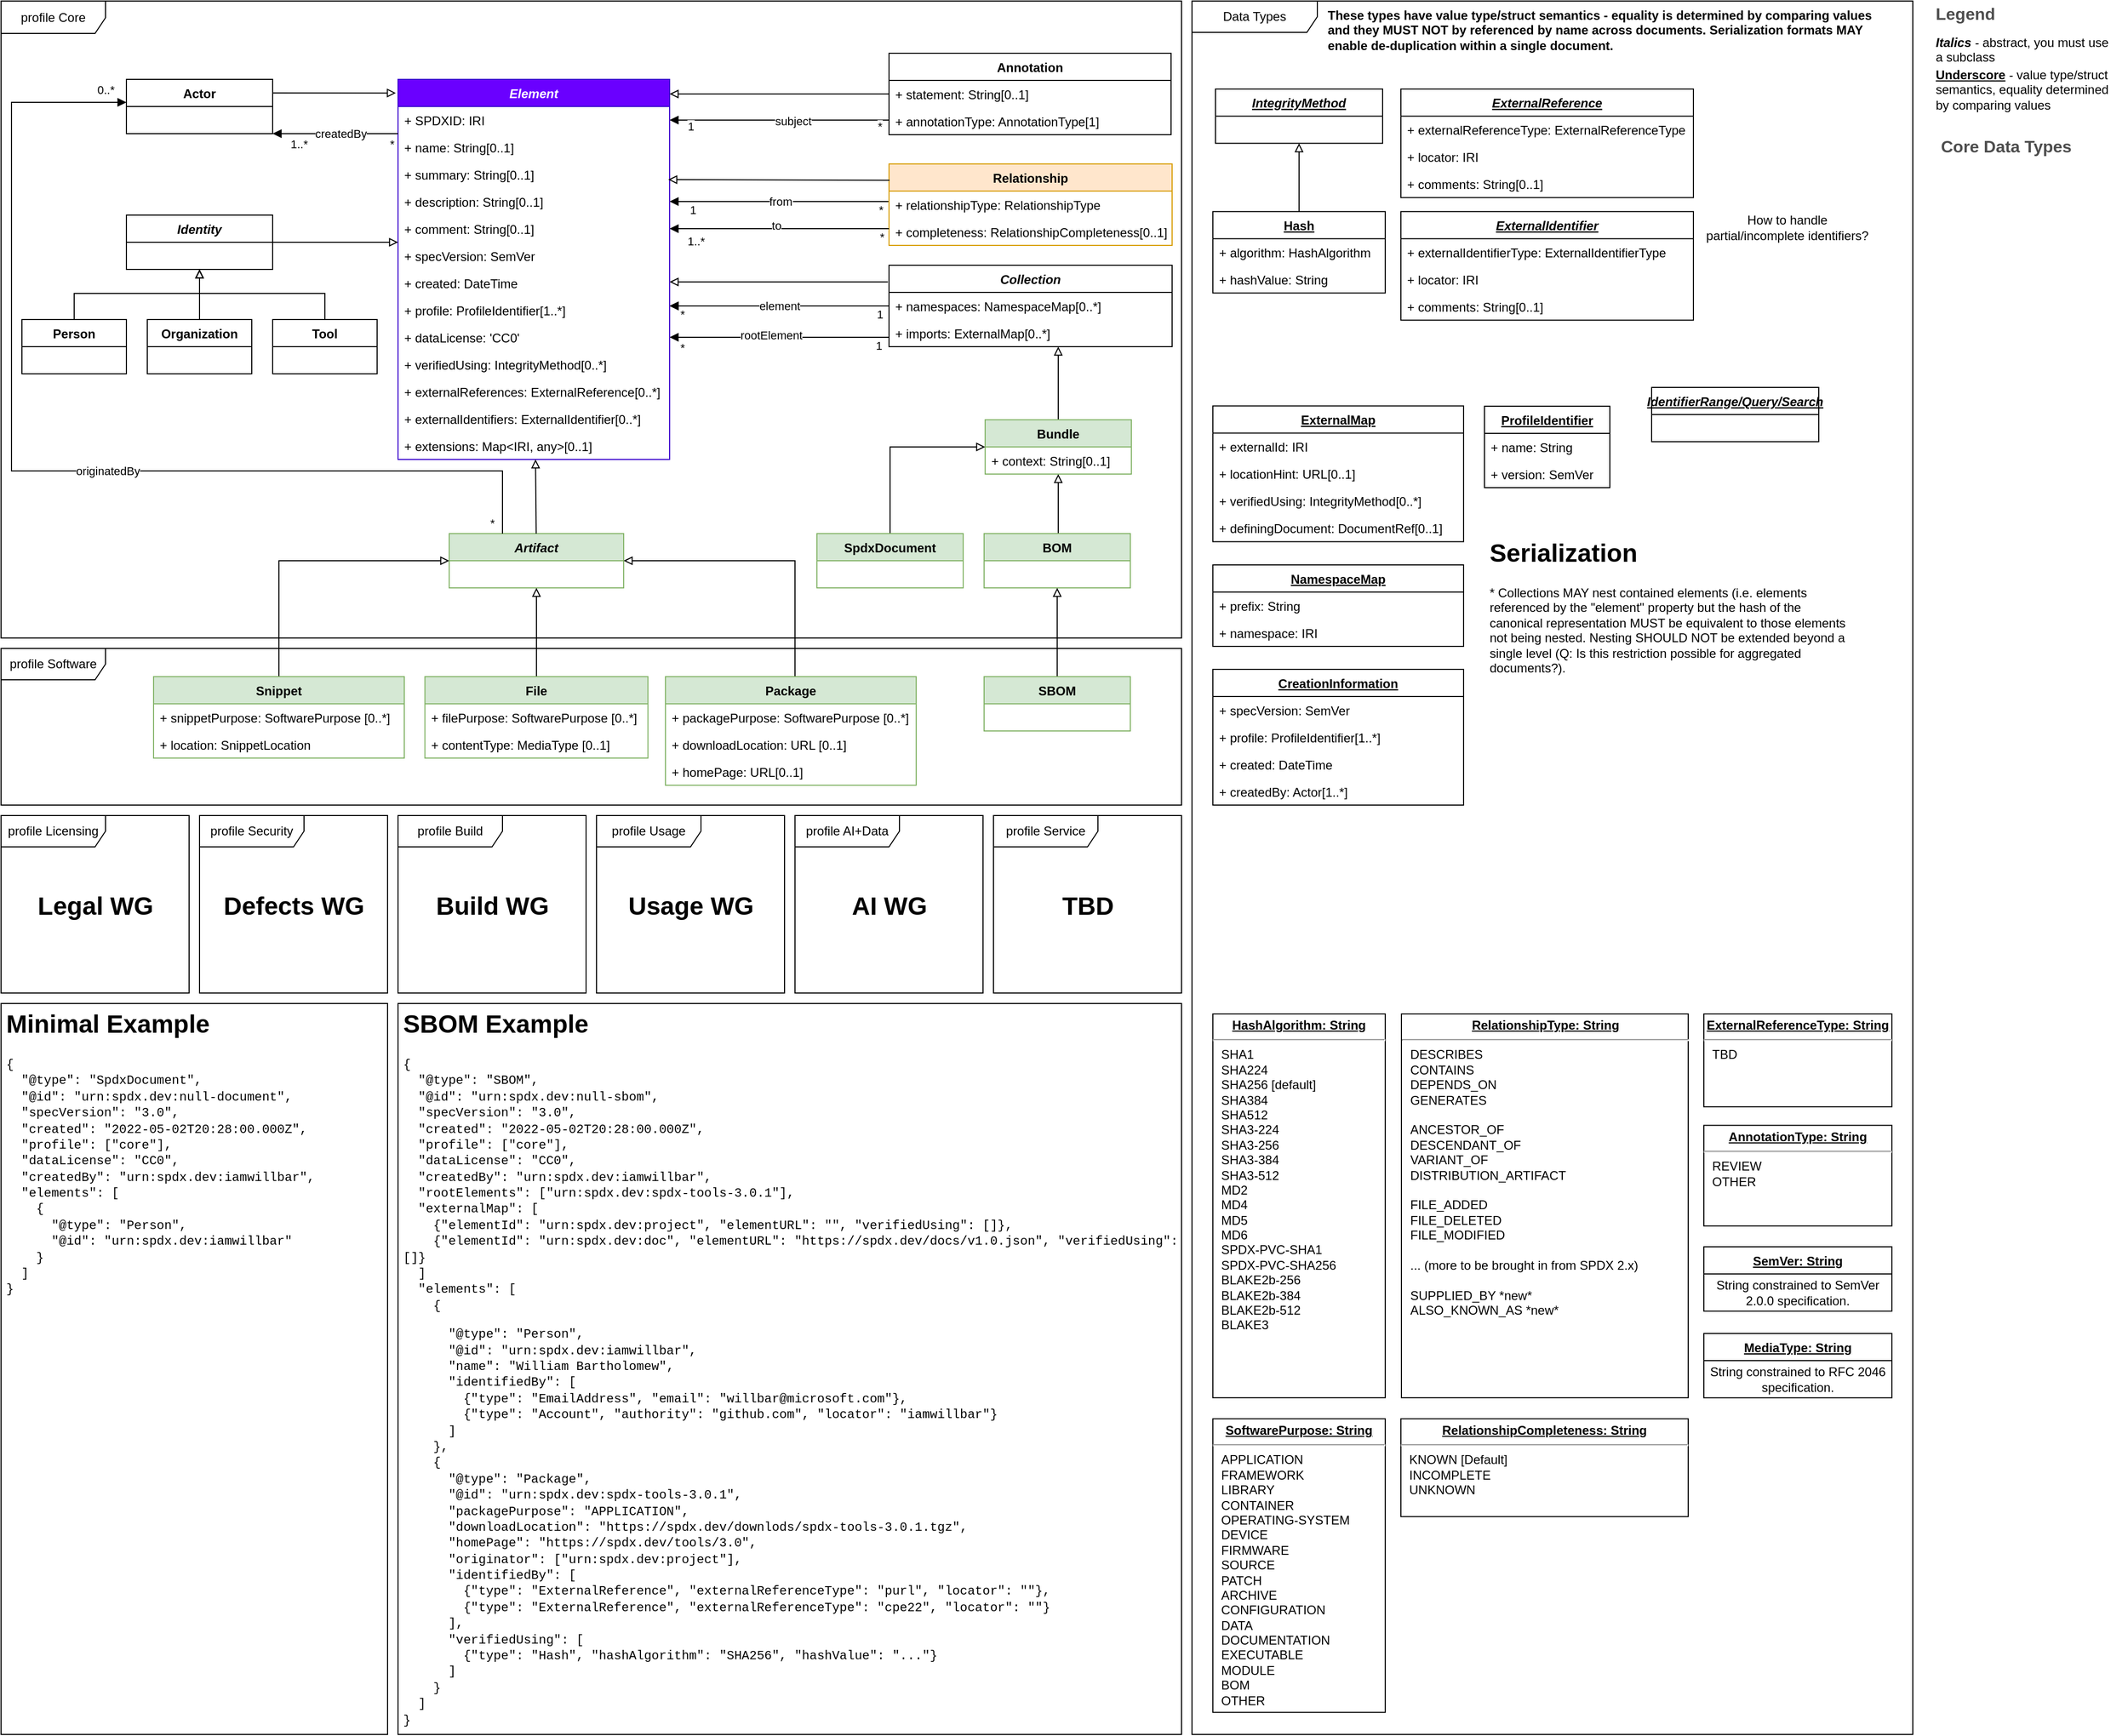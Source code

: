 <mxfile compressed="false" version="19.0.3" type="device" pages="6">
  <diagram name="Latest" id="evL5fLv8r15yFEJPhG0Y">
    <mxGraphModel dx="1584" dy="2035" grid="1" gridSize="10" guides="1" tooltips="1" connect="1" arrows="1" fold="1" page="1" pageScale="1" pageWidth="1100" pageHeight="850" math="0" shadow="0">
      <root>
        <mxCell id="lbw5UqFOsXxO_sbxoh2b-0" />
        <mxCell id="lbw5UqFOsXxO_sbxoh2b-1" parent="lbw5UqFOsXxO_sbxoh2b-0" />
        <mxCell id="lbw5UqFOsXxO_sbxoh2b-2" value="profile Core" style="shape=umlFrame;whiteSpace=wrap;html=1;width=100;height=31;" parent="lbw5UqFOsXxO_sbxoh2b-1" vertex="1">
          <mxGeometry x="20" y="-830" width="1130" height="610" as="geometry" />
        </mxCell>
        <object label="Element" description="static representation of a part of the universe of discourse that may be identified and characterised by its behaviour and attribute." description_source="ISO 15531-1:2004" id="lbw5UqFOsXxO_sbxoh2b-71">
          <mxCell style="swimlane;fontStyle=3;childLayout=stackLayout;horizontal=1;startSize=26;fillColor=#6a00ff;horizontalStack=0;resizeParent=1;resizeParentMax=0;resizeLast=0;collapsible=1;marginBottom=0;strokeColor=#3700CC;fontColor=#ffffff;" parent="lbw5UqFOsXxO_sbxoh2b-1" vertex="1">
            <mxGeometry x="400" y="-755" width="260" height="364" as="geometry" />
          </mxCell>
        </object>
        <mxCell id="lbw5UqFOsXxO_sbxoh2b-72" value="+ SPDXID: IRI" style="text;strokeColor=none;fillColor=none;align=left;verticalAlign=top;spacingLeft=4;spacingRight=4;overflow=hidden;rotatable=0;points=[[0,0.5],[1,0.5]];portConstraint=eastwest;" parent="lbw5UqFOsXxO_sbxoh2b-71" vertex="1">
          <mxGeometry y="26" width="260" height="26" as="geometry" />
        </mxCell>
        <mxCell id="lbw5UqFOsXxO_sbxoh2b-73" value="+ name: String[0..1]" style="text;strokeColor=none;fillColor=none;align=left;verticalAlign=top;spacingLeft=4;spacingRight=4;overflow=hidden;rotatable=0;points=[[0,0.5],[1,0.5]];portConstraint=eastwest;" parent="lbw5UqFOsXxO_sbxoh2b-71" vertex="1">
          <mxGeometry y="52" width="260" height="26" as="geometry" />
        </mxCell>
        <mxCell id="6XS0wSoGIkXF6f-__7vX-0" value="+ summary: String[0..1]" style="text;strokeColor=none;fillColor=none;align=left;verticalAlign=top;spacingLeft=4;spacingRight=4;overflow=hidden;rotatable=0;points=[[0,0.5],[1,0.5]];portConstraint=eastwest;" parent="lbw5UqFOsXxO_sbxoh2b-71" vertex="1">
          <mxGeometry y="78" width="260" height="26" as="geometry" />
        </mxCell>
        <mxCell id="6XS0wSoGIkXF6f-__7vX-1" value="+ description: String[0..1]" style="text;strokeColor=none;fillColor=none;align=left;verticalAlign=top;spacingLeft=4;spacingRight=4;overflow=hidden;rotatable=0;points=[[0,0.5],[1,0.5]];portConstraint=eastwest;" parent="lbw5UqFOsXxO_sbxoh2b-71" vertex="1">
          <mxGeometry y="104" width="260" height="26" as="geometry" />
        </mxCell>
        <mxCell id="lbw5UqFOsXxO_sbxoh2b-74" value="+ comment: String[0..1]" style="text;strokeColor=none;fillColor=none;align=left;verticalAlign=top;spacingLeft=4;spacingRight=4;overflow=hidden;rotatable=0;points=[[0,0.5],[1,0.5]];portConstraint=eastwest;" parent="lbw5UqFOsXxO_sbxoh2b-71" vertex="1">
          <mxGeometry y="130" width="260" height="26" as="geometry" />
        </mxCell>
        <mxCell id="6XS0wSoGIkXF6f-__7vX-14" value="+ specVersion: SemVer&#xa;" style="text;strokeColor=none;fillColor=none;align=left;verticalAlign=top;spacingLeft=4;spacingRight=4;overflow=hidden;rotatable=0;points=[[0,0.5],[1,0.5]];portConstraint=eastwest;" parent="lbw5UqFOsXxO_sbxoh2b-71" vertex="1">
          <mxGeometry y="156" width="260" height="26" as="geometry" />
        </mxCell>
        <mxCell id="11dFeftOe7PHnhLJCQio-33" value="+ created: DateTime" style="text;strokeColor=none;fillColor=none;align=left;verticalAlign=top;spacingLeft=4;spacingRight=4;overflow=hidden;rotatable=0;points=[[0,0.5],[1,0.5]];portConstraint=eastwest;" parent="lbw5UqFOsXxO_sbxoh2b-71" vertex="1">
          <mxGeometry y="182" width="260" height="26" as="geometry" />
        </mxCell>
        <mxCell id="11dFeftOe7PHnhLJCQio-34" value="+ profile: ProfileIdentifier[1..*]" style="text;strokeColor=none;fillColor=none;align=left;verticalAlign=top;spacingLeft=4;spacingRight=4;overflow=hidden;rotatable=0;points=[[0,0.5],[1,0.5]];portConstraint=eastwest;" parent="lbw5UqFOsXxO_sbxoh2b-71" vertex="1">
          <mxGeometry y="208" width="260" height="26" as="geometry" />
        </mxCell>
        <mxCell id="11dFeftOe7PHnhLJCQio-32" value="+ dataLicense: &#39;CC0&#39;" style="text;strokeColor=none;fillColor=none;align=left;verticalAlign=top;spacingLeft=4;spacingRight=4;overflow=hidden;rotatable=0;points=[[0,0.5],[1,0.5]];portConstraint=eastwest;" parent="lbw5UqFOsXxO_sbxoh2b-71" vertex="1">
          <mxGeometry y="234" width="260" height="26" as="geometry" />
        </mxCell>
        <mxCell id="oqmSebOzuupvJpAGgmBN-0" value="+ verifiedUsing: IntegrityMethod[0..*]" style="text;strokeColor=none;fillColor=none;align=left;verticalAlign=top;spacingLeft=4;spacingRight=4;overflow=hidden;rotatable=0;points=[[0,0.5],[1,0.5]];portConstraint=eastwest;" parent="lbw5UqFOsXxO_sbxoh2b-71" vertex="1">
          <mxGeometry y="260" width="260" height="26" as="geometry" />
        </mxCell>
        <mxCell id="oqmSebOzuupvJpAGgmBN-2" value="+ externalReferences: ExternalReference[0..*]" style="text;strokeColor=none;fillColor=none;align=left;verticalAlign=top;spacingLeft=4;spacingRight=4;overflow=hidden;rotatable=0;points=[[0,0.5],[1,0.5]];portConstraint=eastwest;" parent="lbw5UqFOsXxO_sbxoh2b-71" vertex="1">
          <mxGeometry y="286" width="260" height="26" as="geometry" />
        </mxCell>
        <mxCell id="HIxk6s3NbhlS_bf0KkwK-1" value="+ externalIdentifiers: ExternalIdentifier[0..*]" style="text;strokeColor=none;fillColor=none;align=left;verticalAlign=top;spacingLeft=4;spacingRight=4;overflow=hidden;rotatable=0;points=[[0,0.5],[1,0.5]];portConstraint=eastwest;" parent="lbw5UqFOsXxO_sbxoh2b-71" vertex="1">
          <mxGeometry y="312" width="260" height="26" as="geometry" />
        </mxCell>
        <mxCell id="rxyFEzK3qIhznJNs5aLL-1" value="+ extensions: Map&lt;IRI, any&gt;[0..1]" style="text;strokeColor=none;fillColor=none;align=left;verticalAlign=top;spacingLeft=4;spacingRight=4;overflow=hidden;rotatable=0;points=[[0,0.5],[1,0.5]];portConstraint=eastwest;" parent="lbw5UqFOsXxO_sbxoh2b-71" vertex="1">
          <mxGeometry y="338" width="260" height="26" as="geometry" />
        </mxCell>
        <mxCell id="lbw5UqFOsXxO_sbxoh2b-52" value="Artifact" style="swimlane;fontStyle=3;childLayout=stackLayout;horizontal=1;startSize=26;fillColor=#d5e8d4;horizontalStack=0;resizeParent=1;resizeParentMax=0;resizeLast=0;collapsible=1;marginBottom=0;strokeColor=#82b366;" parent="lbw5UqFOsXxO_sbxoh2b-1" vertex="1">
          <mxGeometry x="449" y="-320" width="167" height="52" as="geometry" />
        </mxCell>
        <mxCell id="oqmSebOzuupvJpAGgmBN-24" value="" style="group" parent="lbw5UqFOsXxO_sbxoh2b-1" vertex="1" connectable="0">
          <mxGeometry x="1160" y="-830" width="690" height="1660" as="geometry" />
        </mxCell>
        <mxCell id="vpzv6-2MOStUy2rxt9Jq-2" value="Data Types" style="shape=umlFrame;whiteSpace=wrap;html=1;width=120;height=30;" parent="oqmSebOzuupvJpAGgmBN-24" vertex="1">
          <mxGeometry width="690" height="1660" as="geometry" />
        </mxCell>
        <mxCell id="vpzv6-2MOStUy2rxt9Jq-29" value="These types have value type/struct semantics - equality is determined by comparing values and they MUST NOT by referenced by name across documents. Serialization formats MAY enable de-duplication within a single document." style="text;align=left;fontStyle=1;verticalAlign=top;spacingLeft=3;spacingRight=3;strokeColor=none;rotatable=0;points=[[0,0.5],[1,0.5]];portConstraint=eastwest;whiteSpace=wrap;" parent="oqmSebOzuupvJpAGgmBN-24" vertex="1">
          <mxGeometry x="125" width="550" height="84.215" as="geometry" />
        </mxCell>
        <mxCell id="ufostXa2ktRmBCj3IWHJ-17" value="ExternalMap" style="swimlane;fontStyle=5;childLayout=stackLayout;horizontal=1;startSize=26;fillColor=none;horizontalStack=0;resizeParent=1;resizeParentMax=0;resizeLast=0;collapsible=1;marginBottom=0;" parent="oqmSebOzuupvJpAGgmBN-24" vertex="1">
          <mxGeometry x="20" y="387.729" width="240" height="130" as="geometry" />
        </mxCell>
        <mxCell id="ufostXa2ktRmBCj3IWHJ-18" value="+ externalId: IRI" style="text;strokeColor=none;fillColor=none;align=left;verticalAlign=top;spacingLeft=4;spacingRight=4;overflow=hidden;rotatable=0;points=[[0,0.5],[1,0.5]];portConstraint=eastwest;" parent="ufostXa2ktRmBCj3IWHJ-17" vertex="1">
          <mxGeometry y="26" width="240" height="26" as="geometry" />
        </mxCell>
        <mxCell id="ufostXa2ktRmBCj3IWHJ-19" value="+ locationHint: URL[0..1]" style="text;strokeColor=none;fillColor=none;align=left;verticalAlign=top;spacingLeft=4;spacingRight=4;overflow=hidden;rotatable=0;points=[[0,0.5],[1,0.5]];portConstraint=eastwest;" parent="ufostXa2ktRmBCj3IWHJ-17" vertex="1">
          <mxGeometry y="52" width="240" height="26" as="geometry" />
        </mxCell>
        <mxCell id="oqmSebOzuupvJpAGgmBN-1" value="+ verifiedUsing: IntegrityMethod[0..*]" style="text;strokeColor=none;fillColor=none;align=left;verticalAlign=top;spacingLeft=4;spacingRight=4;overflow=hidden;rotatable=0;points=[[0,0.5],[1,0.5]];portConstraint=eastwest;" parent="ufostXa2ktRmBCj3IWHJ-17" vertex="1">
          <mxGeometry y="78" width="240" height="26" as="geometry" />
        </mxCell>
        <mxCell id="oqmSebOzuupvJpAGgmBN-13" value="+ definingDocument: DocumentRef[0..1]" style="text;strokeColor=none;fillColor=none;align=left;verticalAlign=top;spacingLeft=4;spacingRight=4;overflow=hidden;rotatable=0;points=[[0,0.5],[1,0.5]];portConstraint=eastwest;" parent="ufostXa2ktRmBCj3IWHJ-17" vertex="1">
          <mxGeometry y="104" width="240" height="26" as="geometry" />
        </mxCell>
        <mxCell id="oqmSebOzuupvJpAGgmBN-8" value="NamespaceMap" style="swimlane;fontStyle=5;childLayout=stackLayout;horizontal=1;startSize=26;fillColor=none;horizontalStack=0;resizeParent=1;resizeParentMax=0;resizeLast=0;collapsible=1;marginBottom=0;" parent="oqmSebOzuupvJpAGgmBN-24" vertex="1">
          <mxGeometry x="20" y="540.004" width="240" height="78" as="geometry" />
        </mxCell>
        <mxCell id="oqmSebOzuupvJpAGgmBN-9" value="+ prefix: String" style="text;strokeColor=none;fillColor=none;align=left;verticalAlign=top;spacingLeft=4;spacingRight=4;overflow=hidden;rotatable=0;points=[[0,0.5],[1,0.5]];portConstraint=eastwest;" parent="oqmSebOzuupvJpAGgmBN-8" vertex="1">
          <mxGeometry y="26" width="240" height="26" as="geometry" />
        </mxCell>
        <mxCell id="oqmSebOzuupvJpAGgmBN-10" value="+ namespace: IRI" style="text;strokeColor=none;fillColor=none;align=left;verticalAlign=top;spacingLeft=4;spacingRight=4;overflow=hidden;rotatable=0;points=[[0,0.5],[1,0.5]];portConstraint=eastwest;" parent="oqmSebOzuupvJpAGgmBN-8" vertex="1">
          <mxGeometry y="52" width="240" height="26" as="geometry" />
        </mxCell>
        <mxCell id="pTpt2WmfJlZEHMiVlLGf-4" value="&lt;p style=&quot;margin: 0px ; margin-top: 4px ; text-align: center ; text-decoration: underline&quot;&gt;&lt;b&gt;ExternalReferenceType: String&lt;/b&gt;&lt;/p&gt;&lt;hr&gt;&lt;p style=&quot;margin: 0px ; margin-left: 8px&quot;&gt;TBD&lt;/p&gt;" style="verticalAlign=top;align=left;overflow=fill;fontSize=12;fontFamily=Helvetica;html=1;" parent="oqmSebOzuupvJpAGgmBN-24" vertex="1">
          <mxGeometry x="490" y="970.003" width="180" height="88.929" as="geometry" />
        </mxCell>
        <mxCell id="yofOrjFWGa2IRKy9s2uS-0" value="&lt;p style=&quot;margin: 0px ; margin-top: 4px ; text-align: center ; text-decoration: underline&quot;&gt;&lt;b&gt;AnnotationType: String&lt;/b&gt;&lt;/p&gt;&lt;hr&gt;&lt;p style=&quot;margin: 0px ; margin-left: 8px&quot;&gt;REVIEW&lt;/p&gt;&lt;p style=&quot;margin: 0px ; margin-left: 8px&quot;&gt;OTHER&lt;/p&gt;" style="verticalAlign=top;align=left;overflow=fill;fontSize=12;fontFamily=Helvetica;html=1;" parent="oqmSebOzuupvJpAGgmBN-24" vertex="1">
          <mxGeometry x="490" y="1076.717" width="180" height="96.339" as="geometry" />
        </mxCell>
        <mxCell id="mEqIX3Hzy_XuduLJd2t0-0" value="&lt;p style=&quot;margin: 0px ; margin-top: 4px ; text-align: center ; text-decoration: underline&quot;&gt;&lt;b&gt;HashAlgorithm: String&lt;/b&gt;&lt;/p&gt;&lt;hr&gt;&lt;p style=&quot;margin: 0px ; margin-left: 8px&quot;&gt;SHA1&lt;/p&gt;&lt;p style=&quot;margin: 0px ; margin-left: 8px&quot;&gt;SHA224&lt;/p&gt;&lt;p style=&quot;margin: 0px ; margin-left: 8px&quot;&gt;SHA256 [default]&lt;/p&gt;&lt;p style=&quot;margin: 0px ; margin-left: 8px&quot;&gt;SHA384&lt;/p&gt;&lt;p style=&quot;margin: 0px ; margin-left: 8px&quot;&gt;SHA512&lt;/p&gt;&lt;p style=&quot;margin: 0px ; margin-left: 8px&quot;&gt;SHA3-224&lt;/p&gt;&lt;p style=&quot;margin: 0px ; margin-left: 8px&quot;&gt;SHA3-256&lt;/p&gt;&lt;p style=&quot;margin: 0px ; margin-left: 8px&quot;&gt;SHA3-384&lt;/p&gt;&lt;p style=&quot;margin: 0px ; margin-left: 8px&quot;&gt;SHA3-512&lt;/p&gt;&lt;p style=&quot;margin: 0px ; margin-left: 8px&quot;&gt;MD2&lt;/p&gt;&lt;p style=&quot;margin: 0px ; margin-left: 8px&quot;&gt;MD4&lt;/p&gt;&lt;p style=&quot;margin: 0px ; margin-left: 8px&quot;&gt;MD5&lt;/p&gt;&lt;p style=&quot;margin: 0px ; margin-left: 8px&quot;&gt;MD6&lt;/p&gt;&lt;p style=&quot;margin: 0px ; margin-left: 8px&quot;&gt;SPDX-PVC-SHA1&lt;/p&gt;&lt;p style=&quot;margin: 0px ; margin-left: 8px&quot;&gt;SPDX-PVC-SHA256&lt;/p&gt;&lt;p style=&quot;margin: 0px ; margin-left: 8px&quot;&gt;BLAKE2b-256&lt;/p&gt;&lt;p style=&quot;margin: 0px ; margin-left: 8px&quot;&gt;BLAKE2b-384&lt;/p&gt;&lt;p style=&quot;margin: 0px ; margin-left: 8px&quot;&gt;BLAKE2b-512&lt;/p&gt;&lt;p style=&quot;margin: 0px ; margin-left: 8px&quot;&gt;BLAKE3&lt;/p&gt;" style="verticalAlign=top;align=left;overflow=fill;fontSize=12;fontFamily=Helvetica;html=1;" parent="oqmSebOzuupvJpAGgmBN-24" vertex="1">
          <mxGeometry x="20" y="970.003" width="165" height="367.571" as="geometry" />
        </mxCell>
        <mxCell id="mEqIX3Hzy_XuduLJd2t0-3" value="&lt;p style=&quot;margin: 0px ; margin-top: 4px ; text-align: center ; text-decoration: underline&quot;&gt;&lt;b&gt;SoftwarePurpose: String&lt;/b&gt;&lt;/p&gt;&lt;hr&gt;&lt;p style=&quot;margin: 0px 0px 0px 8px&quot;&gt;APPLICATION&lt;/p&gt;&lt;p style=&quot;margin: 0px 0px 0px 8px&quot;&gt;FRAMEWORK&lt;/p&gt;&lt;p style=&quot;margin: 0px 0px 0px 8px&quot;&gt;LIBRARY&lt;/p&gt;&lt;p style=&quot;margin: 0px 0px 0px 8px&quot;&gt;CONTAINER&lt;/p&gt;&lt;p style=&quot;margin: 0px 0px 0px 8px&quot;&gt;OPERATING-SYSTEM&lt;/p&gt;&lt;p style=&quot;margin: 0px 0px 0px 8px&quot;&gt;DEVICE&lt;/p&gt;&lt;p style=&quot;margin: 0px 0px 0px 8px&quot;&gt;FIRMWARE&lt;/p&gt;&lt;p style=&quot;margin: 0px 0px 0px 8px&quot;&gt;SOURCE&lt;/p&gt;&lt;p style=&quot;margin: 0px 0px 0px 8px&quot;&gt;PATCH&lt;br&gt;&lt;/p&gt;&lt;p style=&quot;margin: 0px 0px 0px 8px&quot;&gt;ARCHIVE&lt;/p&gt;&lt;p style=&quot;margin: 0px 0px 0px 8px&quot;&gt;CONFIGURATION&lt;/p&gt;&lt;p style=&quot;margin: 0px 0px 0px 8px&quot;&gt;DATA&lt;/p&gt;&lt;p style=&quot;margin: 0px 0px 0px 8px&quot;&gt;DOCUMENTATION&lt;br&gt;&lt;/p&gt;&lt;p style=&quot;margin: 0px 0px 0px 8px&quot;&gt;EXECUTABLE&lt;/p&gt;&lt;p style=&quot;margin: 0px 0px 0px 8px&quot;&gt;MODULE&lt;br&gt;&lt;/p&gt;&lt;p style=&quot;margin: 0px 0px 0px 8px&quot;&gt;BOM&lt;/p&gt;&lt;p style=&quot;margin: 0px 0px 0px 8px&quot;&gt;OTHER&lt;/p&gt;" style="verticalAlign=top;align=left;overflow=fill;fontSize=12;fontFamily=Helvetica;html=1;" parent="oqmSebOzuupvJpAGgmBN-24" vertex="1">
          <mxGeometry x="20" y="1357.73" width="165" height="281.13" as="geometry" />
        </mxCell>
        <mxCell id="mEqIX3Hzy_XuduLJd2t0-2" value="&lt;p style=&quot;margin: 0px ; margin-top: 4px ; text-align: center ; text-decoration: underline&quot;&gt;&lt;b&gt;RelationshipType: String&lt;/b&gt;&lt;/p&gt;&lt;hr&gt;&lt;p style=&quot;margin: 0px ; margin-left: 8px&quot;&gt;DESCRIBES&lt;/p&gt;&lt;p style=&quot;margin: 0px ; margin-left: 8px&quot;&gt;CONTAINS&lt;/p&gt;&lt;p style=&quot;margin: 0px ; margin-left: 8px&quot;&gt;DEPENDS_ON&lt;/p&gt;&lt;p style=&quot;margin: 0px ; margin-left: 8px&quot;&gt;GENERATES&lt;/p&gt;&lt;p style=&quot;margin: 0px ; margin-left: 8px&quot;&gt;&lt;br&gt;&lt;/p&gt;&lt;p style=&quot;margin: 0px ; margin-left: 8px&quot;&gt;ANCESTOR_OF&lt;/p&gt;&lt;p style=&quot;margin: 0px ; margin-left: 8px&quot;&gt;DESCENDANT_OF&lt;/p&gt;&lt;p style=&quot;margin: 0px ; margin-left: 8px&quot;&gt;VARIANT_OF&lt;/p&gt;&lt;p style=&quot;margin: 0px ; margin-left: 8px&quot;&gt;DISTRIBUTION_ARTIFACT&lt;/p&gt;&lt;p style=&quot;margin: 0px ; margin-left: 8px&quot;&gt;&lt;br&gt;&lt;/p&gt;&lt;p style=&quot;margin: 0px ; margin-left: 8px&quot;&gt;FILE_ADDED&lt;/p&gt;&lt;p style=&quot;margin: 0px ; margin-left: 8px&quot;&gt;FILE_DELETED&lt;/p&gt;&lt;p style=&quot;margin: 0px ; margin-left: 8px&quot;&gt;FILE_MODIFIED&lt;/p&gt;&lt;p style=&quot;margin: 0px ; margin-left: 8px&quot;&gt;&lt;br&gt;&lt;/p&gt;&lt;p style=&quot;margin: 0px ; margin-left: 8px&quot;&gt;... (more to be brought in from SPDX 2.x)&lt;/p&gt;&lt;p style=&quot;margin: 0px ; margin-left: 8px&quot;&gt;&lt;br&gt;&lt;/p&gt;&lt;p style=&quot;margin: 0px ; margin-left: 8px&quot;&gt;SUPPLIED_BY *new*&lt;/p&gt;&lt;p style=&quot;margin: 0px ; margin-left: 8px&quot;&gt;ALSO_KNOWN_AS *new*&lt;/p&gt;" style="verticalAlign=top;align=left;overflow=fill;fontSize=12;fontFamily=Helvetica;html=1;" parent="oqmSebOzuupvJpAGgmBN-24" vertex="1">
          <mxGeometry x="200.5" y="970.003" width="274.5" height="367.571" as="geometry" />
        </mxCell>
        <mxCell id="mEqIX3Hzy_XuduLJd2t0-1" value="&lt;p style=&quot;margin: 0px ; margin-top: 4px ; text-align: center ; text-decoration: underline&quot;&gt;&lt;b&gt;RelationshipCompleteness: String&lt;/b&gt;&lt;/p&gt;&lt;hr&gt;&lt;p style=&quot;margin: 0px ; margin-left: 8px&quot;&gt;&lt;span&gt;KNOWN [Default]&lt;/span&gt;&lt;br&gt;&lt;/p&gt;&lt;p style=&quot;margin: 0px ; margin-left: 8px&quot;&gt;INCOMPLETE&lt;/p&gt;&lt;p style=&quot;margin: 0px 0px 0px 8px&quot;&gt;UNKNOWN&lt;br&gt;&lt;/p&gt;&lt;div&gt;&lt;br&gt;&lt;/div&gt;" style="verticalAlign=top;align=left;overflow=fill;fontSize=12;fontFamily=Helvetica;html=1;" parent="oqmSebOzuupvJpAGgmBN-24" vertex="1">
          <mxGeometry x="200" y="1357.731" width="275" height="93.671" as="geometry" />
        </mxCell>
        <mxCell id="5FtSzHESpUjzpo75bhwH-0" value="Hash" style="swimlane;fontStyle=5;childLayout=stackLayout;horizontal=1;startSize=26;fillColor=none;horizontalStack=0;resizeParent=1;resizeParentMax=0;resizeLast=0;collapsible=1;marginBottom=0;" parent="oqmSebOzuupvJpAGgmBN-24" vertex="1">
          <mxGeometry x="20" y="201.571" width="165" height="78" as="geometry" />
        </mxCell>
        <mxCell id="5FtSzHESpUjzpo75bhwH-1" value="+ algorithm: HashAlgorithm" style="text;strokeColor=none;fillColor=none;align=left;verticalAlign=top;spacingLeft=4;spacingRight=4;overflow=hidden;rotatable=0;points=[[0,0.5],[1,0.5]];portConstraint=eastwest;" parent="5FtSzHESpUjzpo75bhwH-0" vertex="1">
          <mxGeometry y="26" width="165" height="26" as="geometry" />
        </mxCell>
        <mxCell id="5FtSzHESpUjzpo75bhwH-2" value="+ hashValue: String" style="text;strokeColor=none;fillColor=none;align=left;verticalAlign=top;spacingLeft=4;spacingRight=4;overflow=hidden;rotatable=0;points=[[0,0.5],[1,0.5]];portConstraint=eastwest;" parent="5FtSzHESpUjzpo75bhwH-0" vertex="1">
          <mxGeometry y="52" width="165" height="26" as="geometry" />
        </mxCell>
        <mxCell id="oqmSebOzuupvJpAGgmBN-3" value="ExternalReference" style="swimlane;fontStyle=7;childLayout=stackLayout;horizontal=1;startSize=26;fillColor=none;horizontalStack=0;resizeParent=1;resizeParentMax=0;resizeLast=0;collapsible=1;marginBottom=0;" parent="oqmSebOzuupvJpAGgmBN-24" vertex="1">
          <mxGeometry x="200" y="84.211" width="280" height="104" as="geometry" />
        </mxCell>
        <mxCell id="oqmSebOzuupvJpAGgmBN-4" value="+ externalReferenceType: ExternalReferenceType" style="text;strokeColor=none;fillColor=none;align=left;verticalAlign=top;spacingLeft=4;spacingRight=4;overflow=hidden;rotatable=0;points=[[0,0.5],[1,0.5]];portConstraint=eastwest;" parent="oqmSebOzuupvJpAGgmBN-3" vertex="1">
          <mxGeometry y="26" width="280" height="26" as="geometry" />
        </mxCell>
        <mxCell id="oqmSebOzuupvJpAGgmBN-5" value="+ locator: IRI" style="text;strokeColor=none;fillColor=none;align=left;verticalAlign=top;spacingLeft=4;spacingRight=4;overflow=hidden;rotatable=0;points=[[0,0.5],[1,0.5]];portConstraint=eastwest;" parent="oqmSebOzuupvJpAGgmBN-3" vertex="1">
          <mxGeometry y="52" width="280" height="26" as="geometry" />
        </mxCell>
        <mxCell id="oqmSebOzuupvJpAGgmBN-6" value="+ comments: String[0..1]" style="text;strokeColor=none;fillColor=none;align=left;verticalAlign=top;spacingLeft=4;spacingRight=4;overflow=hidden;rotatable=0;points=[[0,0.5],[1,0.5]];portConstraint=eastwest;" parent="oqmSebOzuupvJpAGgmBN-3" vertex="1">
          <mxGeometry y="78" width="280" height="26" as="geometry" />
        </mxCell>
        <object label="ExternalIdentifier" description="specified set of attributes (3.2.5) assigned to an entity (3.1.91) for the purpose of identification (3.1.117)" description_source="ISO 22300:2021" id="rxyFEzK3qIhznJNs5aLL-2">
          <mxCell style="swimlane;fontStyle=7;childLayout=stackLayout;horizontal=1;startSize=26;fillColor=none;horizontalStack=0;resizeParent=1;resizeParentMax=0;resizeLast=0;collapsible=1;marginBottom=0;" parent="oqmSebOzuupvJpAGgmBN-24" vertex="1">
            <mxGeometry x="200" y="201.57" width="280" height="104" as="geometry" />
          </mxCell>
        </object>
        <mxCell id="HIxk6s3NbhlS_bf0KkwK-11" value="+ externalIdentifierType: ExternalIdentifierType" style="text;strokeColor=none;fillColor=none;align=left;verticalAlign=top;spacingLeft=4;spacingRight=4;overflow=hidden;rotatable=0;points=[[0,0.5],[1,0.5]];portConstraint=eastwest;" parent="rxyFEzK3qIhznJNs5aLL-2" vertex="1">
          <mxGeometry y="26" width="280" height="26" as="geometry" />
        </mxCell>
        <mxCell id="HIxk6s3NbhlS_bf0KkwK-12" value="+ locator: IRI" style="text;strokeColor=none;fillColor=none;align=left;verticalAlign=top;spacingLeft=4;spacingRight=4;overflow=hidden;rotatable=0;points=[[0,0.5],[1,0.5]];portConstraint=eastwest;" parent="rxyFEzK3qIhznJNs5aLL-2" vertex="1">
          <mxGeometry y="52" width="280" height="26" as="geometry" />
        </mxCell>
        <mxCell id="HIxk6s3NbhlS_bf0KkwK-13" value="+ comments: String[0..1]" style="text;strokeColor=none;fillColor=none;align=left;verticalAlign=top;spacingLeft=4;spacingRight=4;overflow=hidden;rotatable=0;points=[[0,0.5],[1,0.5]];portConstraint=eastwest;" parent="rxyFEzK3qIhznJNs5aLL-2" vertex="1">
          <mxGeometry y="78" width="280" height="26" as="geometry" />
        </mxCell>
        <mxCell id="2s-bnx9j1tC9v176qzNB-11" value="SemVer: String" style="swimlane;fontStyle=5;childLayout=stackLayout;horizontal=1;startSize=26;fillColor=none;horizontalStack=0;resizeParent=1;resizeParentMax=0;resizeLast=0;collapsible=1;marginBottom=0;" parent="oqmSebOzuupvJpAGgmBN-24" vertex="1">
          <mxGeometry x="490" y="1192.999" width="180" height="61.571" as="geometry" />
        </mxCell>
        <mxCell id="2s-bnx9j1tC9v176qzNB-34" value="String constrained to SemVer 2.0.0 specification." style="text;html=1;strokeColor=none;fillColor=none;align=center;verticalAlign=middle;whiteSpace=wrap;rounded=0;" parent="2s-bnx9j1tC9v176qzNB-11" vertex="1">
          <mxGeometry y="26" width="180" height="35.571" as="geometry" />
        </mxCell>
        <mxCell id="2s-bnx9j1tC9v176qzNB-32" value="MediaType: String" style="swimlane;fontStyle=5;childLayout=stackLayout;horizontal=1;startSize=26;fillColor=none;horizontalStack=0;resizeParent=1;resizeParentMax=0;resizeLast=0;collapsible=1;marginBottom=0;" parent="oqmSebOzuupvJpAGgmBN-24" vertex="1">
          <mxGeometry x="490" y="1276.004" width="180" height="61.571" as="geometry" />
        </mxCell>
        <mxCell id="2s-bnx9j1tC9v176qzNB-39" value="String constrained to RFC 2046 specification." style="text;html=1;strokeColor=none;fillColor=none;align=center;verticalAlign=middle;whiteSpace=wrap;rounded=0;" parent="2s-bnx9j1tC9v176qzNB-32" vertex="1">
          <mxGeometry y="26" width="180" height="35.571" as="geometry" />
        </mxCell>
        <mxCell id="lbw5UqFOsXxO_sbxoh2b-45" value="IntegrityMethod" style="swimlane;fontStyle=7;childLayout=stackLayout;horizontal=1;startSize=26;fillColor=none;horizontalStack=0;resizeParent=1;resizeParentMax=0;resizeLast=0;collapsible=1;marginBottom=0;" parent="oqmSebOzuupvJpAGgmBN-24" vertex="1">
          <mxGeometry x="22.5" y="84.22" width="160" height="52" as="geometry" />
        </mxCell>
        <mxCell id="5FtSzHESpUjzpo75bhwH-4" style="edgeStyle=orthogonalEdgeStyle;rounded=0;orthogonalLoop=1;jettySize=auto;html=1;endArrow=block;endFill=0;" parent="oqmSebOzuupvJpAGgmBN-24" source="5FtSzHESpUjzpo75bhwH-0" target="lbw5UqFOsXxO_sbxoh2b-45" edge="1">
          <mxGeometry relative="1" as="geometry" />
        </mxCell>
        <mxCell id="JuGG63aiV57Z2b6Bbeer-0" value="CreationInformation" style="swimlane;fontStyle=5;childLayout=stackLayout;horizontal=1;startSize=26;fillColor=none;horizontalStack=0;resizeParent=1;resizeParentMax=0;resizeLast=0;collapsible=1;marginBottom=0;" parent="oqmSebOzuupvJpAGgmBN-24" vertex="1">
          <mxGeometry x="20" y="640.004" width="240" height="130" as="geometry" />
        </mxCell>
        <mxCell id="JuGG63aiV57Z2b6Bbeer-3" value="+ specVersion: SemVer" style="text;strokeColor=none;fillColor=none;align=left;verticalAlign=top;spacingLeft=4;spacingRight=4;overflow=hidden;rotatable=0;points=[[0,0.5],[1,0.5]];portConstraint=eastwest;" parent="JuGG63aiV57Z2b6Bbeer-0" vertex="1">
          <mxGeometry y="26" width="240" height="26" as="geometry" />
        </mxCell>
        <mxCell id="JuGG63aiV57Z2b6Bbeer-4" value="+ profile: ProfileIdentifier[1..*]" style="text;strokeColor=none;fillColor=none;align=left;verticalAlign=top;spacingLeft=4;spacingRight=4;overflow=hidden;rotatable=0;points=[[0,0.5],[1,0.5]];portConstraint=eastwest;" parent="JuGG63aiV57Z2b6Bbeer-0" vertex="1">
          <mxGeometry y="52" width="240" height="26" as="geometry" />
        </mxCell>
        <mxCell id="JuGG63aiV57Z2b6Bbeer-1" value="+ created: DateTime" style="text;strokeColor=none;fillColor=none;align=left;verticalAlign=top;spacingLeft=4;spacingRight=4;overflow=hidden;rotatable=0;points=[[0,0.5],[1,0.5]];portConstraint=eastwest;" parent="JuGG63aiV57Z2b6Bbeer-0" vertex="1">
          <mxGeometry y="78" width="240" height="26" as="geometry" />
        </mxCell>
        <mxCell id="JuGG63aiV57Z2b6Bbeer-2" value="+ createdBy: Actor[1..*]" style="text;strokeColor=none;fillColor=none;align=left;verticalAlign=top;spacingLeft=4;spacingRight=4;overflow=hidden;rotatable=0;points=[[0,0.5],[1,0.5]];portConstraint=eastwest;" parent="JuGG63aiV57Z2b6Bbeer-0" vertex="1">
          <mxGeometry y="104" width="240" height="26" as="geometry" />
        </mxCell>
        <mxCell id="JuGG63aiV57Z2b6Bbeer-5" value="ProfileIdentifier" style="swimlane;fontStyle=5;childLayout=stackLayout;horizontal=1;startSize=26;fillColor=none;horizontalStack=0;resizeParent=1;resizeParentMax=0;resizeLast=0;collapsible=1;marginBottom=0;" parent="oqmSebOzuupvJpAGgmBN-24" vertex="1">
          <mxGeometry x="280" y="388" width="120" height="78" as="geometry" />
        </mxCell>
        <mxCell id="JuGG63aiV57Z2b6Bbeer-6" value="+ name: String" style="text;strokeColor=none;fillColor=none;align=left;verticalAlign=top;spacingLeft=4;spacingRight=4;overflow=hidden;rotatable=0;points=[[0,0.5],[1,0.5]];portConstraint=eastwest;" parent="JuGG63aiV57Z2b6Bbeer-5" vertex="1">
          <mxGeometry y="26" width="120" height="26" as="geometry" />
        </mxCell>
        <mxCell id="JuGG63aiV57Z2b6Bbeer-7" value="+ version: SemVer" style="text;strokeColor=none;fillColor=none;align=left;verticalAlign=top;spacingLeft=4;spacingRight=4;overflow=hidden;rotatable=0;points=[[0,0.5],[1,0.5]];portConstraint=eastwest;" parent="JuGG63aiV57Z2b6Bbeer-5" vertex="1">
          <mxGeometry y="52" width="120" height="26" as="geometry" />
        </mxCell>
        <mxCell id="HIxk6s3NbhlS_bf0KkwK-10" value="How to handle partial/incomplete identifiers?" style="text;html=1;strokeColor=none;fillColor=none;align=center;verticalAlign=middle;whiteSpace=wrap;rounded=0;" parent="oqmSebOzuupvJpAGgmBN-24" vertex="1">
          <mxGeometry x="490" y="201.57" width="160" height="30" as="geometry" />
        </mxCell>
        <mxCell id="jUCqu7r1JRTQMiQOWCPR-8" value="&lt;h1&gt;Serialization&lt;/h1&gt;&lt;p&gt;* Collections MAY nest contained elements (i.e. elements referenced by the &quot;element&quot; property but the hash of the canonical representation MUST be equivalent to those elements not being nested. Nesting SHOULD NOT be extended beyond a single level (Q: Is this restriction possible for aggregated documents?).&lt;/p&gt;" style="text;html=1;strokeColor=none;fillColor=none;spacing=5;spacingTop=-20;whiteSpace=wrap;overflow=hidden;rounded=0;" vertex="1" parent="oqmSebOzuupvJpAGgmBN-24">
          <mxGeometry x="280" y="509" width="350" height="140" as="geometry" />
        </mxCell>
        <object label="Annotation" description="descriptive information unit attached to a datatype, or a component of a datatype, or a procedure (value), to characterize some aspect of the representations, variables, or operations associated with values of the datatype" description_source="ISO/IEC 11404:2007" id="7X9VmMs6XNZlRR0Fnkzy-4">
          <mxCell style="swimlane;fontStyle=1;childLayout=stackLayout;horizontal=1;startSize=26;fillColor=none;horizontalStack=0;resizeParent=1;resizeParentMax=0;resizeLast=0;collapsible=1;marginBottom=0;" parent="lbw5UqFOsXxO_sbxoh2b-1" vertex="1">
            <mxGeometry x="870" y="-780" width="270" height="78" as="geometry" />
          </mxCell>
        </object>
        <mxCell id="ufostXa2ktRmBCj3IWHJ-11" value="+ statement: String[0..1]" style="text;strokeColor=none;fillColor=none;align=left;verticalAlign=top;spacingLeft=4;spacingRight=4;overflow=hidden;rotatable=0;points=[[0,0.5],[1,0.5]];portConstraint=eastwest;" parent="7X9VmMs6XNZlRR0Fnkzy-4" vertex="1">
          <mxGeometry y="26" width="270" height="26" as="geometry" />
        </mxCell>
        <mxCell id="ufostXa2ktRmBCj3IWHJ-8" value="+ annotationType: AnnotationType[1]" style="text;strokeColor=none;fillColor=none;align=left;verticalAlign=top;spacingLeft=4;spacingRight=4;overflow=hidden;rotatable=0;points=[[0,0.5],[1,0.5]];portConstraint=eastwest;" parent="7X9VmMs6XNZlRR0Fnkzy-4" vertex="1">
          <mxGeometry y="52" width="270" height="26" as="geometry" />
        </mxCell>
        <mxCell id="lbw5UqFOsXxO_sbxoh2b-64" value="Relationship" style="swimlane;fontStyle=1;childLayout=stackLayout;horizontal=1;startSize=26;fillColor=#ffe6cc;horizontalStack=0;resizeParent=1;resizeParentMax=0;resizeLast=0;collapsible=1;marginBottom=0;strokeColor=#d79b00;" parent="lbw5UqFOsXxO_sbxoh2b-1" vertex="1">
          <mxGeometry x="870" y="-674" width="271" height="78" as="geometry" />
        </mxCell>
        <mxCell id="lbw5UqFOsXxO_sbxoh2b-65" value="+ relationshipType: RelationshipType" style="text;strokeColor=none;fillColor=none;align=left;verticalAlign=top;spacingLeft=4;spacingRight=4;overflow=hidden;rotatable=0;points=[[0,0.5],[1,0.5]];portConstraint=eastwest;" parent="lbw5UqFOsXxO_sbxoh2b-64" vertex="1">
          <mxGeometry y="26" width="271" height="26" as="geometry" />
        </mxCell>
        <mxCell id="lbw5UqFOsXxO_sbxoh2b-66" value="+ completeness: RelationshipCompleteness[0..1]" style="text;strokeColor=none;fillColor=none;align=left;verticalAlign=top;spacingLeft=4;spacingRight=4;overflow=hidden;rotatable=0;points=[[0,0.5],[1,0.5]];portConstraint=eastwest;" parent="lbw5UqFOsXxO_sbxoh2b-64" vertex="1">
          <mxGeometry y="52" width="271" height="26" as="geometry" />
        </mxCell>
        <mxCell id="s9GtI_vweYOVL9K8k0TA-0" value="Collection" style="swimlane;fontStyle=3;childLayout=stackLayout;horizontal=1;startSize=26;fillColor=none;horizontalStack=0;resizeParent=1;resizeParentMax=0;resizeLast=0;collapsible=1;marginBottom=0;" parent="lbw5UqFOsXxO_sbxoh2b-1" vertex="1">
          <mxGeometry x="870" y="-577" width="271" height="78" as="geometry" />
        </mxCell>
        <mxCell id="oqmSebOzuupvJpAGgmBN-7" value="+ namespaces: NamespaceMap[0..*]" style="text;strokeColor=none;fillColor=none;align=left;verticalAlign=top;spacingLeft=4;spacingRight=4;overflow=hidden;rotatable=0;points=[[0,0.5],[1,0.5]];portConstraint=eastwest;" parent="s9GtI_vweYOVL9K8k0TA-0" vertex="1">
          <mxGeometry y="26" width="271" height="26" as="geometry" />
        </mxCell>
        <mxCell id="oqmSebOzuupvJpAGgmBN-11" value="+ imports: ExternalMap[0..*]" style="text;strokeColor=none;fillColor=none;align=left;verticalAlign=top;spacingLeft=4;spacingRight=4;overflow=hidden;rotatable=0;points=[[0,0.5],[1,0.5]];portConstraint=eastwest;" parent="s9GtI_vweYOVL9K8k0TA-0" vertex="1">
          <mxGeometry y="52" width="271" height="26" as="geometry" />
        </mxCell>
        <mxCell id="lbw5UqFOsXxO_sbxoh2b-3" value="profile Software" style="shape=umlFrame;whiteSpace=wrap;html=1;width=100;height=30;" parent="lbw5UqFOsXxO_sbxoh2b-1" vertex="1">
          <mxGeometry x="20" y="-210" width="1130" height="150" as="geometry" />
        </mxCell>
        <mxCell id="lbw5UqFOsXxO_sbxoh2b-15" value="originatedBy" style="edgeStyle=orthogonalEdgeStyle;rounded=0;orthogonalLoop=1;jettySize=auto;html=1;endArrow=block;endFill=1;" parent="lbw5UqFOsXxO_sbxoh2b-1" source="lbw5UqFOsXxO_sbxoh2b-52" target="rxyFEzK3qIhznJNs5aLL-8" edge="1">
          <mxGeometry x="-0.117" relative="1" as="geometry">
            <mxPoint as="offset" />
            <Array as="points">
              <mxPoint x="500" y="-380" />
              <mxPoint x="30" y="-380" />
              <mxPoint x="30" y="-733" />
            </Array>
            <mxPoint x="200" y="-474" as="targetPoint" />
          </mxGeometry>
        </mxCell>
        <mxCell id="lbw5UqFOsXxO_sbxoh2b-16" value="0..*" style="edgeLabel;html=1;align=center;verticalAlign=middle;resizable=0;points=[];" parent="lbw5UqFOsXxO_sbxoh2b-15" vertex="1" connectable="0">
          <mxGeometry x="0.747" y="-1" relative="1" as="geometry">
            <mxPoint x="89" y="-28" as="offset" />
          </mxGeometry>
        </mxCell>
        <mxCell id="lbw5UqFOsXxO_sbxoh2b-17" value="*" style="edgeLabel;html=1;align=center;verticalAlign=middle;resizable=0;points=[];" parent="lbw5UqFOsXxO_sbxoh2b-15" vertex="1" connectable="0">
          <mxGeometry x="-0.733" y="-13" relative="1" as="geometry">
            <mxPoint x="62" y="63" as="offset" />
          </mxGeometry>
        </mxCell>
        <mxCell id="lbw5UqFOsXxO_sbxoh2b-18" style="edgeStyle=orthogonalEdgeStyle;rounded=0;orthogonalLoop=1;jettySize=auto;html=1;endArrow=block;endFill=1;" parent="lbw5UqFOsXxO_sbxoh2b-1" source="lbw5UqFOsXxO_sbxoh2b-71" target="rxyFEzK3qIhznJNs5aLL-8" edge="1">
          <mxGeometry relative="1" as="geometry">
            <mxPoint x="495" y="-485" as="sourcePoint" />
            <mxPoint x="320" y="-485" as="targetPoint" />
            <Array as="points">
              <mxPoint x="400" y="-720" />
              <mxPoint x="400" y="-720" />
            </Array>
          </mxGeometry>
        </mxCell>
        <mxCell id="lbw5UqFOsXxO_sbxoh2b-19" value="createdBy" style="edgeLabel;html=1;align=center;verticalAlign=middle;resizable=0;points=[];" parent="lbw5UqFOsXxO_sbxoh2b-18" vertex="1" connectable="0">
          <mxGeometry x="-0.087" relative="1" as="geometry">
            <mxPoint as="offset" />
          </mxGeometry>
        </mxCell>
        <mxCell id="lbw5UqFOsXxO_sbxoh2b-20" value="1..*" style="edgeLabel;html=1;align=center;verticalAlign=middle;resizable=0;points=[];" parent="lbw5UqFOsXxO_sbxoh2b-18" vertex="1" connectable="0">
          <mxGeometry x="0.884" y="2" relative="1" as="geometry">
            <mxPoint x="18" y="8" as="offset" />
          </mxGeometry>
        </mxCell>
        <mxCell id="s9GtI_vweYOVL9K8k0TA-22" value="*" style="edgeLabel;html=1;align=center;verticalAlign=middle;resizable=0;points=[];fontSize=11;" parent="lbw5UqFOsXxO_sbxoh2b-18" vertex="1" connectable="0">
          <mxGeometry x="-0.9" y="1" relative="1" as="geometry">
            <mxPoint y="9" as="offset" />
          </mxGeometry>
        </mxCell>
        <mxCell id="lbw5UqFOsXxO_sbxoh2b-22" style="edgeStyle=orthogonalEdgeStyle;rounded=0;orthogonalLoop=1;jettySize=auto;html=1;endArrow=block;endFill=1;entryX=1;entryY=0.5;entryDx=0;entryDy=0;exitX=-0.002;exitY=0.383;exitDx=0;exitDy=0;exitPerimeter=0;" parent="lbw5UqFOsXxO_sbxoh2b-1" source="lbw5UqFOsXxO_sbxoh2b-65" target="6XS0wSoGIkXF6f-__7vX-1" edge="1">
          <mxGeometry relative="1" as="geometry">
            <mxPoint x="968" y="-601" as="sourcePoint" />
            <mxPoint x="730" y="-640" as="targetPoint" />
          </mxGeometry>
        </mxCell>
        <mxCell id="lbw5UqFOsXxO_sbxoh2b-23" value="1" style="edgeLabel;html=1;align=center;verticalAlign=middle;resizable=0;points=[];" parent="lbw5UqFOsXxO_sbxoh2b-22" vertex="1" connectable="0">
          <mxGeometry x="0.733" y="-1" relative="1" as="geometry">
            <mxPoint x="-6" y="9" as="offset" />
          </mxGeometry>
        </mxCell>
        <mxCell id="lbw5UqFOsXxO_sbxoh2b-25" value="from" style="edgeLabel;html=1;align=center;verticalAlign=middle;resizable=0;points=[];" parent="lbw5UqFOsXxO_sbxoh2b-22" vertex="1" connectable="0">
          <mxGeometry x="-0.007" relative="1" as="geometry">
            <mxPoint as="offset" />
          </mxGeometry>
        </mxCell>
        <mxCell id="s9GtI_vweYOVL9K8k0TA-24" value="*" style="edgeLabel;html=1;align=center;verticalAlign=middle;resizable=0;points=[];fontSize=11;" parent="lbw5UqFOsXxO_sbxoh2b-22" vertex="1" connectable="0">
          <mxGeometry x="-0.926" y="-1" relative="1" as="geometry">
            <mxPoint y="9" as="offset" />
          </mxGeometry>
        </mxCell>
        <mxCell id="lbw5UqFOsXxO_sbxoh2b-26" style="edgeStyle=orthogonalEdgeStyle;rounded=0;orthogonalLoop=1;jettySize=auto;html=1;endArrow=block;endFill=1;entryX=1;entryY=0.5;entryDx=0;entryDy=0;" parent="lbw5UqFOsXxO_sbxoh2b-1" source="lbw5UqFOsXxO_sbxoh2b-64" target="lbw5UqFOsXxO_sbxoh2b-74" edge="1">
          <mxGeometry relative="1" as="geometry">
            <Array as="points">
              <mxPoint x="820" y="-612" />
              <mxPoint x="820" y="-612" />
            </Array>
            <mxPoint x="998" y="-601" as="sourcePoint" />
            <mxPoint x="759" y="-609" as="targetPoint" />
          </mxGeometry>
        </mxCell>
        <mxCell id="lbw5UqFOsXxO_sbxoh2b-27" value="1..*" style="edgeLabel;html=1;align=center;verticalAlign=middle;resizable=0;points=[];" parent="lbw5UqFOsXxO_sbxoh2b-26" vertex="1" connectable="0">
          <mxGeometry x="0.756" y="-1" relative="1" as="geometry">
            <mxPoint x="-1" y="13" as="offset" />
          </mxGeometry>
        </mxCell>
        <mxCell id="lbw5UqFOsXxO_sbxoh2b-29" value="to" style="edgeLabel;html=1;align=center;verticalAlign=middle;resizable=0;points=[];" parent="lbw5UqFOsXxO_sbxoh2b-26" vertex="1" connectable="0">
          <mxGeometry x="0.13" y="-1" relative="1" as="geometry">
            <mxPoint x="10" y="-2" as="offset" />
          </mxGeometry>
        </mxCell>
        <mxCell id="s9GtI_vweYOVL9K8k0TA-23" value="*" style="edgeLabel;html=1;align=center;verticalAlign=middle;resizable=0;points=[];fontSize=11;" parent="lbw5UqFOsXxO_sbxoh2b-26" vertex="1" connectable="0">
          <mxGeometry x="-0.93" y="-1" relative="1" as="geometry">
            <mxPoint y="9" as="offset" />
          </mxGeometry>
        </mxCell>
        <mxCell id="lbw5UqFOsXxO_sbxoh2b-32" value="" style="endArrow=block;endSize=6;endFill=0;html=1;" parent="lbw5UqFOsXxO_sbxoh2b-1" source="lbw5UqFOsXxO_sbxoh2b-52" target="lbw5UqFOsXxO_sbxoh2b-71" edge="1">
          <mxGeometry width="160" relative="1" as="geometry">
            <mxPoint x="638" y="-619" as="sourcePoint" />
            <mxPoint x="798" y="-619" as="targetPoint" />
          </mxGeometry>
        </mxCell>
        <mxCell id="lbw5UqFOsXxO_sbxoh2b-34" value="&lt;div&gt;&lt;br&gt;&lt;/div&gt;&lt;div&gt;&lt;br&gt;&lt;/div&gt;" style="endArrow=block;endSize=6;endFill=0;html=1;rounded=0;exitX=0.002;exitY=0.201;exitDx=0;exitDy=0;exitPerimeter=0;entryX=0.995;entryY=-0.308;entryDx=0;entryDy=0;entryPerimeter=0;" parent="lbw5UqFOsXxO_sbxoh2b-1" source="lbw5UqFOsXxO_sbxoh2b-64" target="6XS0wSoGIkXF6f-__7vX-1" edge="1">
          <mxGeometry width="160" relative="1" as="geometry">
            <mxPoint x="940" y="-664" as="sourcePoint" />
            <mxPoint x="730" y="-663" as="targetPoint" />
          </mxGeometry>
        </mxCell>
        <mxCell id="lbw5UqFOsXxO_sbxoh2b-38" style="edgeStyle=orthogonalEdgeStyle;rounded=0;orthogonalLoop=1;jettySize=auto;html=1;startSize=6;endArrow=block;endFill=0;endSize=6;" parent="lbw5UqFOsXxO_sbxoh2b-1" source="s9GtI_vweYOVL9K8k0TA-0" target="lbw5UqFOsXxO_sbxoh2b-71" edge="1">
          <mxGeometry relative="1" as="geometry">
            <Array as="points">
              <mxPoint x="925" y="-570" />
              <mxPoint x="925" y="-570" />
            </Array>
          </mxGeometry>
        </mxCell>
        <mxCell id="lbw5UqFOsXxO_sbxoh2b-39" style="edgeStyle=orthogonalEdgeStyle;rounded=0;orthogonalLoop=1;jettySize=auto;html=1;startSize=6;endArrow=block;endFill=0;endSize=6;" parent="lbw5UqFOsXxO_sbxoh2b-1" source="lbw5UqFOsXxO_sbxoh2b-42" target="lbw5UqFOsXxO_sbxoh2b-52" edge="1">
          <mxGeometry relative="1" as="geometry">
            <mxPoint x="532.5" y="-183" as="sourcePoint" />
            <mxPoint x="532.5" y="-268" as="targetPoint" />
          </mxGeometry>
        </mxCell>
        <mxCell id="lbw5UqFOsXxO_sbxoh2b-40" style="edgeStyle=orthogonalEdgeStyle;rounded=0;orthogonalLoop=1;jettySize=auto;html=1;startSize=6;endArrow=block;endFill=0;endSize=6;exitX=0.5;exitY=0;exitDx=0;exitDy=0;" parent="lbw5UqFOsXxO_sbxoh2b-1" source="lbw5UqFOsXxO_sbxoh2b-43" target="lbw5UqFOsXxO_sbxoh2b-52" edge="1">
          <mxGeometry relative="1" as="geometry">
            <mxPoint x="770" y="-384.96" as="sourcePoint" />
            <Array as="points">
              <mxPoint x="286" y="-294" />
            </Array>
          </mxGeometry>
        </mxCell>
        <mxCell id="7X9VmMs6XNZlRR0Fnkzy-20" style="edgeStyle=orthogonalEdgeStyle;rounded=0;orthogonalLoop=1;jettySize=auto;html=1;endArrow=block;endFill=1;entryX=1;entryY=0.5;entryDx=0;entryDy=0;" parent="lbw5UqFOsXxO_sbxoh2b-1" source="s9GtI_vweYOVL9K8k0TA-0" target="11dFeftOe7PHnhLJCQio-32" edge="1">
          <mxGeometry relative="1" as="geometry">
            <Array as="points">
              <mxPoint x="830" y="-508" />
              <mxPoint x="830" y="-508" />
            </Array>
            <mxPoint x="1105.0" y="-570" as="sourcePoint" />
            <mxPoint x="757" y="-516.0" as="targetPoint" />
          </mxGeometry>
        </mxCell>
        <mxCell id="7X9VmMs6XNZlRR0Fnkzy-21" value="rootElement" style="edgeLabel;html=1;align=center;verticalAlign=middle;resizable=0;points=[];" parent="7X9VmMs6XNZlRR0Fnkzy-20" vertex="1" connectable="0">
          <mxGeometry x="0.081" y="-2" relative="1" as="geometry">
            <mxPoint as="offset" />
          </mxGeometry>
        </mxCell>
        <mxCell id="ufostXa2ktRmBCj3IWHJ-2" value="1" style="edgeLabel;html=1;align=center;verticalAlign=middle;resizable=0;points=[];" parent="7X9VmMs6XNZlRR0Fnkzy-20" vertex="1" connectable="0">
          <mxGeometry x="-0.904" y="4" relative="1" as="geometry">
            <mxPoint y="4" as="offset" />
          </mxGeometry>
        </mxCell>
        <mxCell id="ufostXa2ktRmBCj3IWHJ-3" value="*" style="edgeLabel;html=1;align=center;verticalAlign=middle;resizable=0;points=[];" parent="7X9VmMs6XNZlRR0Fnkzy-20" vertex="1" connectable="0">
          <mxGeometry x="0.868" y="1" relative="1" as="geometry">
            <mxPoint x="-2" y="9" as="offset" />
          </mxGeometry>
        </mxCell>
        <mxCell id="lbw5UqFOsXxO_sbxoh2b-43" value="Snippet" style="swimlane;fontStyle=1;childLayout=stackLayout;horizontal=1;startSize=26;fillColor=#d5e8d4;horizontalStack=0;resizeParent=1;resizeParentMax=0;resizeLast=0;collapsible=1;marginBottom=0;strokeColor=#82b366;" parent="lbw5UqFOsXxO_sbxoh2b-1" vertex="1">
          <mxGeometry x="166" y="-183" width="240" height="78" as="geometry" />
        </mxCell>
        <mxCell id="lbw5UqFOsXxO_sbxoh2b-44" value="+ snippetPurpose: SoftwarePurpose [0..*]" style="text;strokeColor=none;fillColor=none;align=left;verticalAlign=top;spacingLeft=4;spacingRight=4;overflow=hidden;rotatable=0;points=[[0,0.5],[1,0.5]];portConstraint=eastwest;" parent="lbw5UqFOsXxO_sbxoh2b-43" vertex="1">
          <mxGeometry y="26" width="240" height="26" as="geometry" />
        </mxCell>
        <mxCell id="t8FX-Gni1pE77RGUYnyY-1" value="+ location: SnippetLocation" style="text;strokeColor=none;fillColor=none;align=left;verticalAlign=top;spacingLeft=4;spacingRight=4;overflow=hidden;rotatable=0;points=[[0,0.5],[1,0.5]];portConstraint=eastwest;" parent="lbw5UqFOsXxO_sbxoh2b-43" vertex="1">
          <mxGeometry y="52" width="240" height="26" as="geometry" />
        </mxCell>
        <object label="File" description="An unambiguously named collection of structured information having a common set of attributes." description_source="ISO 8571-1:1988" id="lbw5UqFOsXxO_sbxoh2b-42">
          <mxCell style="swimlane;fontStyle=1;childLayout=stackLayout;horizontal=1;startSize=26;fillColor=#d5e8d4;horizontalStack=0;resizeParent=1;resizeParentMax=0;resizeLast=0;collapsible=1;marginBottom=0;strokeColor=#82b366;" parent="lbw5UqFOsXxO_sbxoh2b-1" vertex="1">
            <mxGeometry x="425.75" y="-183" width="213.5" height="78" as="geometry" />
          </mxCell>
        </object>
        <mxCell id="6XS0wSoGIkXF6f-__7vX-6" value="+ filePurpose: SoftwarePurpose [0..*]" style="text;strokeColor=none;fillColor=none;align=left;verticalAlign=top;spacingLeft=4;spacingRight=4;overflow=hidden;rotatable=0;points=[[0,0.5],[1,0.5]];portConstraint=eastwest;" parent="lbw5UqFOsXxO_sbxoh2b-42" vertex="1">
          <mxGeometry y="26" width="213.5" height="26" as="geometry" />
        </mxCell>
        <mxCell id="6XS0wSoGIkXF6f-__7vX-9" value="+ contentType: MediaType [0..1]" style="text;strokeColor=none;fillColor=none;align=left;verticalAlign=top;spacingLeft=4;spacingRight=4;overflow=hidden;rotatable=0;points=[[0,0.5],[1,0.5]];portConstraint=eastwest;" parent="lbw5UqFOsXxO_sbxoh2b-42" vertex="1">
          <mxGeometry y="52" width="213.5" height="26" as="geometry" />
        </mxCell>
        <mxCell id="11dFeftOe7PHnhLJCQio-26" style="edgeStyle=orthogonalEdgeStyle;rounded=0;orthogonalLoop=1;jettySize=auto;html=1;endArrow=block;endFill=0;" parent="lbw5UqFOsXxO_sbxoh2b-1" source="11dFeftOe7PHnhLJCQio-24" target="lbw5UqFOsXxO_sbxoh2b-52" edge="1">
          <mxGeometry relative="1" as="geometry">
            <Array as="points">
              <mxPoint x="780" y="-294" />
            </Array>
            <mxPoint x="710" y="-321" as="targetPoint" />
          </mxGeometry>
        </mxCell>
        <object label="Package" description="set of related components that are combined into a single distributable item" description_source="ISO/IEC/IEEE 24765:2017" id="11dFeftOe7PHnhLJCQio-24">
          <mxCell style="swimlane;fontStyle=1;childLayout=stackLayout;horizontal=1;startSize=26;fillColor=#d5e8d4;horizontalStack=0;resizeParent=1;resizeParentMax=0;resizeLast=0;collapsible=1;marginBottom=0;strokeColor=#82b366;" parent="lbw5UqFOsXxO_sbxoh2b-1" vertex="1">
            <mxGeometry x="656" y="-183" width="240" height="104" as="geometry" />
          </mxCell>
        </object>
        <mxCell id="11dFeftOe7PHnhLJCQio-25" value="+ packagePurpose: SoftwarePurpose [0..*]" style="text;strokeColor=none;fillColor=none;align=left;verticalAlign=top;spacingLeft=4;spacingRight=4;overflow=hidden;rotatable=0;points=[[0,0.5],[1,0.5]];portConstraint=eastwest;" parent="11dFeftOe7PHnhLJCQio-24" vertex="1">
          <mxGeometry y="26" width="240" height="26" as="geometry" />
        </mxCell>
        <mxCell id="aa5LsE9J3QLMif-ZBd8X-0" value="+ downloadLocation: URL [0..1]" style="text;strokeColor=none;fillColor=none;align=left;verticalAlign=top;spacingLeft=4;spacingRight=4;overflow=hidden;rotatable=0;points=[[0,0.5],[1,0.5]];portConstraint=eastwest;" parent="11dFeftOe7PHnhLJCQio-24" vertex="1">
          <mxGeometry y="52" width="240" height="26" as="geometry" />
        </mxCell>
        <mxCell id="aa5LsE9J3QLMif-ZBd8X-1" value="+ homePage: URL[0..1]" style="text;strokeColor=none;fillColor=none;align=left;verticalAlign=top;spacingLeft=4;spacingRight=4;overflow=hidden;rotatable=0;points=[[0,0.5],[1,0.5]];portConstraint=eastwest;" parent="11dFeftOe7PHnhLJCQio-24" vertex="1">
          <mxGeometry y="78" width="240" height="26" as="geometry" />
        </mxCell>
        <mxCell id="ufostXa2ktRmBCj3IWHJ-5" style="edgeStyle=orthogonalEdgeStyle;rounded=0;orthogonalLoop=1;jettySize=auto;html=1;endArrow=block;endFill=1;entryX=1;entryY=0.5;entryDx=0;entryDy=0;" parent="lbw5UqFOsXxO_sbxoh2b-1" source="7X9VmMs6XNZlRR0Fnkzy-4" target="lbw5UqFOsXxO_sbxoh2b-72" edge="1">
          <mxGeometry relative="1" as="geometry">
            <Array as="points">
              <mxPoint x="900" y="-716" />
              <mxPoint x="900" y="-716" />
            </Array>
            <mxPoint x="999.5" y="-724" as="sourcePoint" />
            <mxPoint x="730" y="-720" as="targetPoint" />
          </mxGeometry>
        </mxCell>
        <mxCell id="ufostXa2ktRmBCj3IWHJ-6" value="*" style="edgeLabel;html=1;align=center;verticalAlign=middle;resizable=0;points=[];" parent="ufostXa2ktRmBCj3IWHJ-5" vertex="1" connectable="0">
          <mxGeometry x="0.892" y="-1" relative="1" as="geometry">
            <mxPoint x="189" y="7" as="offset" />
          </mxGeometry>
        </mxCell>
        <mxCell id="ufostXa2ktRmBCj3IWHJ-7" value="1" style="edgeLabel;html=1;align=center;verticalAlign=middle;resizable=0;points=[];" parent="ufostXa2ktRmBCj3IWHJ-5" vertex="1" connectable="0">
          <mxGeometry x="-0.939" y="-3" relative="1" as="geometry">
            <mxPoint x="-184" y="9" as="offset" />
          </mxGeometry>
        </mxCell>
        <mxCell id="ufostXa2ktRmBCj3IWHJ-9" value="subject" style="edgeLabel;html=1;align=center;verticalAlign=middle;resizable=0;points=[];" parent="ufostXa2ktRmBCj3IWHJ-5" vertex="1" connectable="0">
          <mxGeometry x="-0.354" y="1" relative="1" as="geometry">
            <mxPoint x="-24" as="offset" />
          </mxGeometry>
        </mxCell>
        <mxCell id="sJUtZFJU5kNpszgg1n5P-0" style="edgeStyle=orthogonalEdgeStyle;rounded=0;orthogonalLoop=1;jettySize=auto;html=1;endArrow=block;endFill=0;" parent="lbw5UqFOsXxO_sbxoh2b-1" source="7X9VmMs6XNZlRR0Fnkzy-4" target="lbw5UqFOsXxO_sbxoh2b-71" edge="1">
          <mxGeometry relative="1" as="geometry">
            <Array as="points">
              <mxPoint x="940" y="-750" />
              <mxPoint x="940" y="-750" />
            </Array>
          </mxGeometry>
        </mxCell>
        <mxCell id="Hp9Ntdexx7QzVjVITUbm-6" style="edgeStyle=orthogonalEdgeStyle;rounded=0;orthogonalLoop=1;jettySize=auto;html=1;endArrow=block;endFill=0;" parent="lbw5UqFOsXxO_sbxoh2b-1" source="Hp9Ntdexx7QzVjVITUbm-0" target="jUCqu7r1JRTQMiQOWCPR-1" edge="1">
          <mxGeometry relative="1" as="geometry">
            <Array as="points">
              <mxPoint x="1032" y="-340" />
              <mxPoint x="1032" y="-340" />
            </Array>
          </mxGeometry>
        </mxCell>
        <object label="BOM" description="presentation of the constituents in a product structure with the possibility to adapt the level of decomposition to actual need" description_source="ISO 10209:2022" id="Hp9Ntdexx7QzVjVITUbm-0">
          <mxCell style="swimlane;fontStyle=1;childLayout=stackLayout;horizontal=1;startSize=26;fillColor=#d5e8d4;horizontalStack=0;resizeParent=1;resizeParentMax=0;resizeLast=0;collapsible=1;marginBottom=0;strokeColor=#82b366;" parent="lbw5UqFOsXxO_sbxoh2b-1" vertex="1">
            <mxGeometry x="961" y="-320" width="140" height="52" as="geometry" />
          </mxCell>
        </object>
        <mxCell id="Hp9Ntdexx7QzVjVITUbm-5" style="edgeStyle=orthogonalEdgeStyle;rounded=0;orthogonalLoop=1;jettySize=auto;html=1;entryX=0.5;entryY=1;entryDx=0;entryDy=0;endArrow=block;endFill=0;" parent="lbw5UqFOsXxO_sbxoh2b-1" source="Hp9Ntdexx7QzVjVITUbm-4" target="Hp9Ntdexx7QzVjVITUbm-0" edge="1">
          <mxGeometry relative="1" as="geometry" />
        </mxCell>
        <mxCell id="Hp9Ntdexx7QzVjVITUbm-4" value="SBOM" style="swimlane;fontStyle=1;childLayout=stackLayout;horizontal=1;startSize=26;fillColor=#d5e8d4;horizontalStack=0;resizeParent=1;resizeParentMax=0;resizeLast=0;collapsible=1;marginBottom=0;strokeColor=#82b366;" parent="lbw5UqFOsXxO_sbxoh2b-1" vertex="1">
          <mxGeometry x="961" y="-183" width="140" height="52" as="geometry" />
        </mxCell>
        <mxCell id="7X9VmMs6XNZlRR0Fnkzy-22" value="element" style="edgeStyle=orthogonalEdgeStyle;rounded=0;orthogonalLoop=1;jettySize=auto;html=1;endArrow=block;endFill=1;" parent="lbw5UqFOsXxO_sbxoh2b-1" source="s9GtI_vweYOVL9K8k0TA-0" target="lbw5UqFOsXxO_sbxoh2b-71" edge="1">
          <mxGeometry relative="1" as="geometry">
            <mxPoint x="925" y="-475" as="sourcePoint" />
            <Array as="points">
              <mxPoint x="975" y="-543" />
              <mxPoint x="975" y="-543" />
            </Array>
          </mxGeometry>
        </mxCell>
        <mxCell id="ufostXa2ktRmBCj3IWHJ-1" value="*" style="edgeLabel;html=1;align=center;verticalAlign=middle;resizable=0;points=[];labelBackgroundColor=none;" parent="7X9VmMs6XNZlRR0Fnkzy-22" vertex="1" connectable="0">
          <mxGeometry x="0.785" y="-3" relative="1" as="geometry">
            <mxPoint x="-11.2" y="10.4" as="offset" />
          </mxGeometry>
        </mxCell>
        <mxCell id="ufostXa2ktRmBCj3IWHJ-0" value="1" style="edgeLabel;html=1;align=center;verticalAlign=middle;resizable=0;points=[];" parent="7X9VmMs6XNZlRR0Fnkzy-22" vertex="1" connectable="0">
          <mxGeometry x="-0.899" relative="1" as="geometry">
            <mxPoint x="0.8" y="8" as="offset" />
          </mxGeometry>
        </mxCell>
        <mxCell id="i96TENkFGXGZsbyjhHRI-8" style="edgeStyle=orthogonalEdgeStyle;rounded=0;orthogonalLoop=1;jettySize=auto;html=1;" parent="lbw5UqFOsXxO_sbxoh2b-1" edge="1">
          <mxGeometry relative="1" as="geometry">
            <mxPoint x="1180" y="120" as="targetPoint" />
          </mxGeometry>
        </mxCell>
        <mxCell id="i96TENkFGXGZsbyjhHRI-13" style="edgeStyle=orthogonalEdgeStyle;rounded=0;orthogonalLoop=1;jettySize=auto;html=1;" parent="lbw5UqFOsXxO_sbxoh2b-1" edge="1">
          <mxGeometry relative="1" as="geometry">
            <mxPoint x="1180" y="120" as="targetPoint" />
          </mxGeometry>
        </mxCell>
        <mxCell id="eatYn8EK-HgDlf0eNMnl-6" style="edgeStyle=orthogonalEdgeStyle;rounded=0;orthogonalLoop=1;jettySize=auto;html=1;exitX=0.5;exitY=1;exitDx=0;exitDy=0;entryX=0.5;entryY=0;entryDx=0;entryDy=0;endArrow=block;endFill=1;" parent="lbw5UqFOsXxO_sbxoh2b-1" edge="1">
          <mxGeometry relative="1" as="geometry">
            <mxPoint x="1260" y="110" as="sourcePoint" />
          </mxGeometry>
        </mxCell>
        <mxCell id="9n37-99fDzPxN-UqtnET-11" style="edgeStyle=orthogonalEdgeStyle;rounded=0;orthogonalLoop=1;jettySize=auto;html=1;" parent="lbw5UqFOsXxO_sbxoh2b-1" edge="1">
          <mxGeometry relative="1" as="geometry">
            <mxPoint x="930" y="50" as="targetPoint" />
          </mxGeometry>
        </mxCell>
        <mxCell id="9n37-99fDzPxN-UqtnET-12" style="edgeStyle=orthogonalEdgeStyle;rounded=0;orthogonalLoop=1;jettySize=auto;html=1;" parent="lbw5UqFOsXxO_sbxoh2b-1" edge="1">
          <mxGeometry relative="1" as="geometry">
            <mxPoint x="1102" y="50" as="targetPoint" />
          </mxGeometry>
        </mxCell>
        <mxCell id="9n37-99fDzPxN-UqtnET-33" style="edgeStyle=orthogonalEdgeStyle;rounded=0;orthogonalLoop=1;jettySize=auto;html=1;entryX=0.25;entryY=1;entryDx=0;entryDy=0;endArrow=block;endFill=0;" parent="lbw5UqFOsXxO_sbxoh2b-1" edge="1">
          <mxGeometry relative="1" as="geometry">
            <mxPoint x="1293" y="-52" as="targetPoint" />
          </mxGeometry>
        </mxCell>
        <mxCell id="9n37-99fDzPxN-UqtnET-32" style="edgeStyle=orthogonalEdgeStyle;rounded=0;orthogonalLoop=1;jettySize=auto;html=1;entryX=0.75;entryY=1;entryDx=0;entryDy=0;endArrow=block;endFill=0;" parent="lbw5UqFOsXxO_sbxoh2b-1" edge="1">
          <mxGeometry relative="1" as="geometry">
            <mxPoint x="1353" y="-52" as="targetPoint" />
          </mxGeometry>
        </mxCell>
        <mxCell id="9n37-99fDzPxN-UqtnET-20" style="edgeStyle=orthogonalEdgeStyle;rounded=0;orthogonalLoop=1;jettySize=auto;html=1;exitX=0.5;exitY=0;exitDx=0;exitDy=0;entryX=1;entryY=0.5;entryDx=0;entryDy=0;" parent="lbw5UqFOsXxO_sbxoh2b-1" edge="1">
          <mxGeometry relative="1" as="geometry">
            <mxPoint x="1162" y="20" as="targetPoint" />
          </mxGeometry>
        </mxCell>
        <mxCell id="9n37-99fDzPxN-UqtnET-21" style="edgeStyle=orthogonalEdgeStyle;rounded=0;orthogonalLoop=1;jettySize=auto;html=1;exitX=0.75;exitY=0;exitDx=0;exitDy=0;entryX=0.75;entryY=0;entryDx=0;entryDy=0;" parent="lbw5UqFOsXxO_sbxoh2b-1" edge="1">
          <mxGeometry relative="1" as="geometry">
            <mxPoint x="960" y="-10" as="targetPoint" />
          </mxGeometry>
        </mxCell>
        <mxCell id="9n37-99fDzPxN-UqtnET-19" style="edgeStyle=orthogonalEdgeStyle;rounded=0;orthogonalLoop=1;jettySize=auto;html=1;" parent="lbw5UqFOsXxO_sbxoh2b-1" edge="1">
          <mxGeometry relative="1" as="geometry">
            <mxPoint x="1203" y="260" as="targetPoint" />
          </mxGeometry>
        </mxCell>
        <mxCell id="9n37-99fDzPxN-UqtnET-23" style="edgeStyle=orthogonalEdgeStyle;rounded=0;orthogonalLoop=1;jettySize=auto;html=1;" parent="lbw5UqFOsXxO_sbxoh2b-1" edge="1">
          <mxGeometry relative="1" as="geometry">
            <mxPoint x="1345" y="260" as="targetPoint" />
          </mxGeometry>
        </mxCell>
        <mxCell id="9n37-99fDzPxN-UqtnET-25" style="edgeStyle=orthogonalEdgeStyle;rounded=0;orthogonalLoop=1;jettySize=auto;html=1;" parent="lbw5UqFOsXxO_sbxoh2b-1" edge="1">
          <mxGeometry relative="1" as="geometry">
            <mxPoint x="1345" y="140" as="sourcePoint" />
          </mxGeometry>
        </mxCell>
        <mxCell id="9n37-99fDzPxN-UqtnET-27" style="edgeStyle=orthogonalEdgeStyle;rounded=0;orthogonalLoop=1;jettySize=auto;html=1;entryX=1;entryY=0.5;entryDx=0;entryDy=0;" parent="lbw5UqFOsXxO_sbxoh2b-1" edge="1">
          <mxGeometry relative="1" as="geometry">
            <Array as="points">
              <mxPoint x="1380" y="315" />
              <mxPoint x="1425" y="315" />
              <mxPoint x="1425" y="230" />
            </Array>
            <mxPoint x="1405" y="230" as="targetPoint" />
          </mxGeometry>
        </mxCell>
        <mxCell id="9n37-99fDzPxN-UqtnET-50" style="edgeStyle=orthogonalEdgeStyle;rounded=0;orthogonalLoop=1;jettySize=auto;html=1;endArrow=block;endFill=0;" parent="lbw5UqFOsXxO_sbxoh2b-1" edge="1">
          <mxGeometry relative="1" as="geometry">
            <mxPoint x="603.25" y="210" as="sourcePoint" />
          </mxGeometry>
        </mxCell>
        <mxCell id="9n37-99fDzPxN-UqtnET-42" style="edgeStyle=orthogonalEdgeStyle;rounded=0;orthogonalLoop=1;jettySize=auto;html=1;endArrow=block;endFill=0;" parent="lbw5UqFOsXxO_sbxoh2b-1" edge="1">
          <mxGeometry relative="1" as="geometry">
            <mxPoint x="663.3" y="240" as="targetPoint" />
          </mxGeometry>
        </mxCell>
        <mxCell id="9n37-99fDzPxN-UqtnET-43" value="" style="edgeStyle=orthogonalEdgeStyle;rounded=0;orthogonalLoop=1;jettySize=auto;html=1;endArrow=block;endFill=0;" parent="lbw5UqFOsXxO_sbxoh2b-1" edge="1">
          <mxGeometry relative="1" as="geometry">
            <mxPoint x="660" y="340" as="sourcePoint" />
          </mxGeometry>
        </mxCell>
        <mxCell id="9n37-99fDzPxN-UqtnET-49" style="edgeStyle=orthogonalEdgeStyle;rounded=0;orthogonalLoop=1;jettySize=auto;html=1;entryX=0.25;entryY=1;entryDx=0;entryDy=0;endArrow=block;endFill=0;" parent="lbw5UqFOsXxO_sbxoh2b-1" edge="1">
          <mxGeometry relative="1" as="geometry">
            <mxPoint x="855" y="240" as="targetPoint" />
          </mxGeometry>
        </mxCell>
        <mxCell id="9n37-99fDzPxN-UqtnET-47" style="edgeStyle=orthogonalEdgeStyle;rounded=0;orthogonalLoop=1;jettySize=auto;html=1;endArrow=block;endFill=0;" parent="lbw5UqFOsXxO_sbxoh2b-1" edge="1">
          <mxGeometry relative="1" as="geometry">
            <mxPoint x="885" y="240" as="targetPoint" />
          </mxGeometry>
        </mxCell>
        <mxCell id="vpzv6-2MOStUy2rxt9Jq-10" style="edgeStyle=orthogonalEdgeStyle;rounded=0;orthogonalLoop=1;jettySize=auto;html=1;endArrow=block;endFill=0;" parent="lbw5UqFOsXxO_sbxoh2b-1" edge="1">
          <mxGeometry relative="1" as="geometry">
            <mxPoint x="1825" y="2.274e-13" as="sourcePoint" />
          </mxGeometry>
        </mxCell>
        <mxCell id="vpzv6-2MOStUy2rxt9Jq-26" style="edgeStyle=orthogonalEdgeStyle;rounded=0;orthogonalLoop=1;jettySize=auto;html=1;endArrow=block;endFill=0;" parent="lbw5UqFOsXxO_sbxoh2b-1" edge="1">
          <mxGeometry relative="1" as="geometry">
            <mxPoint x="1830" y="-344" as="targetPoint" />
          </mxGeometry>
        </mxCell>
        <mxCell id="vpzv6-2MOStUy2rxt9Jq-27" value="ranIn" style="edgeLabel;html=1;align=center;verticalAlign=middle;resizable=0;points=[];" parent="vpzv6-2MOStUy2rxt9Jq-26" vertex="1" connectable="0">
          <mxGeometry x="-0.271" relative="1" as="geometry">
            <mxPoint as="offset" />
          </mxGeometry>
        </mxCell>
        <mxCell id="oqmSebOzuupvJpAGgmBN-19" value="" style="group" parent="lbw5UqFOsXxO_sbxoh2b-1" vertex="1" connectable="0">
          <mxGeometry x="20" y="-50" width="180" height="170" as="geometry" />
        </mxCell>
        <mxCell id="oqmSebOzuupvJpAGgmBN-23" value="" style="group" parent="oqmSebOzuupvJpAGgmBN-19" vertex="1" connectable="0">
          <mxGeometry width="180" height="170" as="geometry" />
        </mxCell>
        <mxCell id="hBQ92XNWdtuRmHTL2KXj-0" value="profile Licensing" style="shape=umlFrame;whiteSpace=wrap;html=1;width=100;height=30;" parent="oqmSebOzuupvJpAGgmBN-23" vertex="1">
          <mxGeometry width="180" height="170" as="geometry" />
        </mxCell>
        <mxCell id="hBQ92XNWdtuRmHTL2KXj-2" value="Legal WG" style="text;strokeColor=none;fillColor=none;html=1;fontSize=24;fontStyle=1;verticalAlign=middle;align=center;" parent="oqmSebOzuupvJpAGgmBN-23" vertex="1">
          <mxGeometry x="76.957" y="69.7" width="26.087" height="34" as="geometry" />
        </mxCell>
        <mxCell id="rxyFEzK3qIhznJNs5aLL-12" style="rounded=0;orthogonalLoop=1;jettySize=auto;html=1;endArrow=block;endFill=0;exitX=1;exitY=0.25;exitDx=0;exitDy=0;entryX=-0.008;entryY=0.036;entryDx=0;entryDy=0;entryPerimeter=0;" parent="lbw5UqFOsXxO_sbxoh2b-1" source="rxyFEzK3qIhznJNs5aLL-8" target="lbw5UqFOsXxO_sbxoh2b-71" edge="1">
          <mxGeometry relative="1" as="geometry">
            <mxPoint x="450" y="-742" as="targetPoint" />
          </mxGeometry>
        </mxCell>
        <mxCell id="rxyFEzK3qIhznJNs5aLL-8" value="Actor" style="swimlane;fontStyle=1;childLayout=stackLayout;horizontal=1;startSize=26;fillColor=none;horizontalStack=0;resizeParent=1;resizeParentMax=0;resizeLast=0;collapsible=1;marginBottom=0;" parent="lbw5UqFOsXxO_sbxoh2b-1" vertex="1">
          <mxGeometry x="140" y="-755" width="140" height="52" as="geometry" />
        </mxCell>
        <mxCell id="rxyFEzK3qIhznJNs5aLL-20" value="&lt;h1&gt;Minimal Example&lt;/h1&gt;&lt;p&gt;&lt;font face=&quot;Courier New&quot;&gt;{&lt;br&gt;&amp;nbsp; &quot;@type&quot;: &quot;SpdxDocument&quot;,&lt;br&gt;&amp;nbsp; &quot;@id&quot;: &quot;urn:spdx.dev:null-document&quot;,&lt;br&gt;&amp;nbsp; &quot;specVersion&quot;: &quot;3.0&quot;,&lt;br&gt;&amp;nbsp; &quot;created&quot;: &quot;2022-05-02T20:28:00.000Z&quot;,&lt;br&gt;&amp;nbsp; &quot;profile&quot;: [&quot;core&quot;],&lt;br&gt;&amp;nbsp; &quot;dataLicense&quot;: &quot;CC0&quot;,&lt;br&gt;&amp;nbsp; &quot;createdBy&quot;: &quot;urn:spdx.dev:iamwillbar&quot;,&lt;br&gt;&amp;nbsp; &quot;elements&quot;: [&lt;br&gt;&amp;nbsp; &amp;nbsp; {&lt;br&gt;&amp;nbsp; &amp;nbsp; &amp;nbsp; &quot;@type&quot;: &quot;Person&quot;,&lt;br&gt;&amp;nbsp; &amp;nbsp; &amp;nbsp; &quot;@id&quot;: &quot;urn:spdx.dev:iamwillbar&quot;&lt;br&gt;&amp;nbsp; &amp;nbsp; }&lt;br&gt;&amp;nbsp; ]&lt;br&gt;&lt;span&gt;}&lt;/span&gt;&lt;/font&gt;&lt;/p&gt;" style="text;html=1;strokeColor=default;fillColor=none;spacing=5;spacingTop=-20;whiteSpace=wrap;overflow=hidden;rounded=0;" parent="lbw5UqFOsXxO_sbxoh2b-1" vertex="1">
          <mxGeometry x="20" y="130" width="370" height="700" as="geometry" />
        </mxCell>
        <mxCell id="rxyFEzK3qIhznJNs5aLL-21" value="&lt;h1&gt;SBOM Example&lt;/h1&gt;&lt;p&gt;&lt;font face=&quot;Courier New&quot;&gt;{&lt;br&gt;&amp;nbsp; &quot;@type&quot;: &quot;SBOM&quot;,&lt;br&gt;&amp;nbsp; &quot;@id&quot;: &quot;urn:spdx.dev:null-sbom&quot;,&lt;br&gt;&amp;nbsp; &quot;specVersion&quot;: &quot;3.0&quot;,&lt;br&gt;&amp;nbsp; &quot;created&quot;: &quot;2022-05-02T20:28:00.000Z&quot;,&lt;br&gt;&amp;nbsp; &quot;profile&quot;: [&quot;core&quot;],&lt;br&gt;&amp;nbsp; &quot;dataLicense&quot;: &quot;CC0&quot;,&lt;br&gt;&amp;nbsp; &quot;createdBy&quot;: &quot;urn:spdx.dev:iamwillbar&quot;,&lt;br&gt;&amp;nbsp; &quot;rootElements&quot;: [&quot;urn:spdx.dev:spdx-tools-3.0.1&quot;],&lt;br&gt;&lt;/font&gt;&lt;span style=&quot;font-family: &amp;quot;Courier New&amp;quot;; background-color: initial;&quot;&gt;&amp;nbsp; &quot;externalMap&quot;: [&lt;br&gt;&lt;/span&gt;&lt;span style=&quot;background-color: initial; font-family: &amp;quot;Courier New&amp;quot;;&quot;&gt;&amp;nbsp; &amp;nbsp; {&quot;elementId&quot;: &quot;urn:spdx.dev:project&quot;, &quot;elementURL&quot;: &quot;&quot;, &quot;verifiedUsing&quot;: []},&lt;br&gt;&lt;/span&gt;&lt;span style=&quot;font-family: &amp;quot;Courier New&amp;quot;; background-color: initial;&quot;&gt;&amp;nbsp; &amp;nbsp; {&quot;elementId&quot;: &quot;urn:spdx.dev:doc&quot;, &quot;elementURL&quot;: &quot;https://spdx.dev/docs/v1.0.json&quot;, &quot;verifiedUsing&quot;: []}&lt;br&gt;&lt;/span&gt;&lt;span style=&quot;font-family: &amp;quot;Courier New&amp;quot;; background-color: initial;&quot;&gt;&amp;nbsp; ]&lt;br&gt;&lt;/span&gt;&lt;span style=&quot;font-family: &amp;quot;Courier New&amp;quot;; background-color: initial;&quot;&gt;&amp;nbsp; &quot;elements&quot;: [&lt;br&gt;&lt;/span&gt;&lt;span style=&quot;font-family: &amp;quot;Courier New&amp;quot;; background-color: initial;&quot;&gt;&amp;nbsp; &amp;nbsp; {&lt;/span&gt;&lt;/p&gt;&lt;p&gt;&lt;font face=&quot;Courier New&quot;&gt;&amp;nbsp; &amp;nbsp; &amp;nbsp; &quot;@type&quot;: &quot;Person&quot;,&lt;br&gt;&amp;nbsp; &amp;nbsp; &amp;nbsp; &quot;@id&quot;: &quot;urn:spdx.dev:iamwillbar&quot;,&lt;br&gt;&amp;nbsp; &amp;nbsp; &amp;nbsp; &quot;name&quot;: &quot;William Bartholomew&quot;,&lt;br&gt;&amp;nbsp; &amp;nbsp; &amp;nbsp; &quot;identifiedBy&quot;: [&lt;br&gt;&amp;nbsp; &amp;nbsp; &amp;nbsp; &amp;nbsp; {&quot;type&quot;: &quot;EmailAddress&quot;, &quot;email&quot;: &quot;willbar@microsoft.com&quot;},&lt;br&gt;&amp;nbsp; &amp;nbsp; &amp;nbsp; &amp;nbsp; {&quot;type&quot;: &quot;Account&quot;, &quot;authority&quot;: &quot;github.com&quot;, &quot;locator&quot;: &quot;iamwillbar&quot;}&lt;br&gt;&amp;nbsp; &amp;nbsp; &amp;nbsp; ]&lt;br&gt;&amp;nbsp; &amp;nbsp; },&lt;br&gt;&lt;/font&gt;&lt;span style=&quot;font-family: &amp;quot;courier new&amp;quot;&quot;&gt;&amp;nbsp; &amp;nbsp; {&lt;br&gt;&lt;/span&gt;&lt;span style=&quot;font-family: &amp;quot;courier new&amp;quot;&quot;&gt;&amp;nbsp; &amp;nbsp; &amp;nbsp; &quot;@type&quot;: &quot;Package&quot;,&lt;br&gt;&lt;/span&gt;&lt;span style=&quot;font-family: &amp;quot;courier new&amp;quot;&quot;&gt;&amp;nbsp; &amp;nbsp; &amp;nbsp; &quot;@id&quot;: &quot;urn:spdx.dev:spdx-tools-3.0.1&quot;,&lt;br&gt;&lt;/span&gt;&lt;span style=&quot;font-family: &amp;quot;courier new&amp;quot;&quot;&gt;&amp;nbsp; &amp;nbsp; &amp;nbsp; &quot;packagePurpose&quot;: &quot;APPLICATION&quot;,&lt;br&gt;&lt;/span&gt;&lt;span style=&quot;font-family: &amp;quot;courier new&amp;quot;&quot;&gt;&amp;nbsp; &amp;nbsp; &amp;nbsp; &quot;downloadLocation&quot;: &quot;https://spdx.dev/downlods/spdx-tools-3.0.1.tgz&quot;,&lt;br&gt;&lt;/span&gt;&lt;span style=&quot;font-family: &amp;quot;courier new&amp;quot;&quot;&gt;&amp;nbsp; &amp;nbsp; &amp;nbsp; &quot;homePage&quot;: &quot;https://spdx.dev/tools/3.0&quot;,&lt;br&gt;&lt;/span&gt;&lt;font face=&quot;courier new&quot;&gt;&amp;nbsp; &amp;nbsp; &amp;nbsp; &quot;originator&quot;: [&quot;urn:spdx.dev:project&quot;],&lt;/font&gt;&lt;br&gt;&lt;font face=&quot;courier new&quot;&gt;&amp;nbsp; &amp;nbsp; &amp;nbsp; &quot;identifiedBy&quot;: [&lt;/font&gt;&lt;br&gt;&lt;font face=&quot;courier new&quot;&gt;&amp;nbsp; &amp;nbsp; &amp;nbsp; &amp;nbsp; {&quot;type&quot;: &quot;ExternalReference&quot;, &quot;externalReferenceType&quot;: &quot;purl&quot;, &quot;locator&quot;: &quot;&quot;},&lt;/font&gt;&lt;br&gt;&lt;font face=&quot;courier new&quot;&gt;&amp;nbsp; &amp;nbsp; &amp;nbsp; &amp;nbsp; {&quot;type&quot;: &quot;ExternalReference&quot;, &quot;externalReferenceType&quot;: &quot;cpe22&quot;, &quot;locator&quot;: &quot;&quot;}&lt;/font&gt;&lt;br&gt;&lt;font face=&quot;courier new&quot;&gt;&amp;nbsp; &amp;nbsp; &amp;nbsp; ],&lt;/font&gt;&lt;br&gt;&lt;font face=&quot;courier new&quot;&gt;&amp;nbsp; &amp;nbsp; &amp;nbsp; &quot;verifiedUsing&quot;: [&lt;/font&gt;&lt;br&gt;&lt;font face=&quot;courier new&quot;&gt;&amp;nbsp; &amp;nbsp; &amp;nbsp; &amp;nbsp; {&quot;type&quot;: &quot;Hash&quot;, &quot;hashAlgorithm&quot;: &quot;SHA256&quot;, &quot;hashValue&quot;: &quot;...&quot;}&lt;/font&gt;&lt;br&gt;&lt;font face=&quot;courier new&quot;&gt;&amp;nbsp; &amp;nbsp; &amp;nbsp; ]&lt;br&gt;&lt;/font&gt;&lt;span&gt;&lt;font face=&quot;Courier New&quot;&gt;&amp;nbsp; &amp;nbsp; }&lt;br&gt;&lt;/font&gt;&lt;/span&gt;&lt;span style=&quot;font-family: &amp;quot;courier new&amp;quot;&quot;&gt;&amp;nbsp; ]&lt;br&gt;&lt;/span&gt;&lt;span style=&quot;font-family: &amp;quot;courier new&amp;quot;&quot;&gt;}&lt;/span&gt;&lt;/p&gt;" style="text;html=1;strokeColor=default;fillColor=none;spacing=5;spacingTop=-20;whiteSpace=wrap;overflow=hidden;rounded=0;" parent="lbw5UqFOsXxO_sbxoh2b-1" vertex="1">
          <mxGeometry x="400" y="130" width="750" height="700" as="geometry" />
        </mxCell>
        <mxCell id="20PECo7pVLIk0wNA2zsq-14" style="edgeStyle=orthogonalEdgeStyle;rounded=0;orthogonalLoop=1;jettySize=auto;html=1;endArrow=block;endFill=0;" parent="lbw5UqFOsXxO_sbxoh2b-1" source="20PECo7pVLIk0wNA2zsq-9" target="lbw5UqFOsXxO_sbxoh2b-71" edge="1">
          <mxGeometry relative="1" as="geometry">
            <Array as="points">
              <mxPoint x="470" y="-604" />
              <mxPoint x="470" y="-604" />
            </Array>
          </mxGeometry>
        </mxCell>
        <mxCell id="20PECo7pVLIk0wNA2zsq-9" value="Identity" style="swimlane;fontStyle=3;childLayout=stackLayout;horizontal=1;startSize=26;fillColor=none;horizontalStack=0;resizeParent=1;resizeParentMax=0;resizeLast=0;collapsible=1;marginBottom=0;" parent="lbw5UqFOsXxO_sbxoh2b-1" vertex="1">
          <mxGeometry x="140" y="-625" width="140" height="52" as="geometry" />
        </mxCell>
        <mxCell id="2s-bnx9j1tC9v176qzNB-37" style="edgeStyle=orthogonalEdgeStyle;rounded=0;orthogonalLoop=1;jettySize=auto;html=1;endArrow=block;endFill=0;" parent="lbw5UqFOsXxO_sbxoh2b-1" source="20PECo7pVLIk0wNA2zsq-10" target="20PECo7pVLIk0wNA2zsq-9" edge="1">
          <mxGeometry relative="1" as="geometry">
            <Array as="points">
              <mxPoint x="90" y="-550" />
              <mxPoint x="210" y="-550" />
            </Array>
          </mxGeometry>
        </mxCell>
        <mxCell id="20PECo7pVLIk0wNA2zsq-10" value="Person" style="swimlane;fontStyle=1;childLayout=stackLayout;horizontal=1;startSize=26;fillColor=none;horizontalStack=0;resizeParent=1;resizeParentMax=0;resizeLast=0;collapsible=1;marginBottom=0;" parent="lbw5UqFOsXxO_sbxoh2b-1" vertex="1">
          <mxGeometry x="40" y="-525" width="100" height="52" as="geometry" />
        </mxCell>
        <mxCell id="2s-bnx9j1tC9v176qzNB-38" style="edgeStyle=orthogonalEdgeStyle;rounded=0;orthogonalLoop=1;jettySize=auto;html=1;endArrow=block;endFill=0;" parent="lbw5UqFOsXxO_sbxoh2b-1" source="20PECo7pVLIk0wNA2zsq-11" target="20PECo7pVLIk0wNA2zsq-9" edge="1">
          <mxGeometry relative="1" as="geometry" />
        </mxCell>
        <mxCell id="20PECo7pVLIk0wNA2zsq-11" value="Organization" style="swimlane;fontStyle=1;childLayout=stackLayout;horizontal=1;startSize=26;fillColor=none;horizontalStack=0;resizeParent=1;resizeParentMax=0;resizeLast=0;collapsible=1;marginBottom=0;" parent="lbw5UqFOsXxO_sbxoh2b-1" vertex="1">
          <mxGeometry x="160" y="-525" width="100" height="52" as="geometry" />
        </mxCell>
        <mxCell id="2s-bnx9j1tC9v176qzNB-1" value="Legend" style="align=left;fontSize=16;fontStyle=1;strokeColor=none;fillColor=none;fontColor=#4D4D4D;spacingTop=-8;resizable=0;" parent="lbw5UqFOsXxO_sbxoh2b-1" vertex="1">
          <mxGeometry x="1870" y="-830" width="180" height="30" as="geometry" />
        </mxCell>
        <mxCell id="2s-bnx9j1tC9v176qzNB-2" value="" style="shape=table;html=1;whiteSpace=wrap;startSize=0;container=1;collapsible=0;childLayout=tableLayout;fillColor=none;align=left;spacingLeft=10;strokeColor=none;rounded=1;arcSize=11;fontColor=#FFFFFF;resizable=0;points=[[0.25,0,0],[0.5,0,0],[0.75,0,0],[1,0.25,0],[1,0.5,0],[1,0.75,0],[0.75,1,0],[0.5,1,0],[0.25,1,0],[0,0.75,0],[0,0.5,0],[0,0.25,0]];" parent="lbw5UqFOsXxO_sbxoh2b-1" vertex="1">
          <mxGeometry x="1860" y="-800" width="180" height="80" as="geometry" />
        </mxCell>
        <mxCell id="2s-bnx9j1tC9v176qzNB-3" value="&lt;i style=&quot;&quot;&gt;&lt;b&gt;Italics &lt;/b&gt;- &lt;/i&gt;abstract, you must use a subclass" style="shape=partialRectangle;html=1;whiteSpace=wrap;connectable=0;top=0;left=0;bottom=0;right=0;overflow=hidden;pointerEvents=1;align=left;spacingLeft=10;" parent="2s-bnx9j1tC9v176qzNB-2" vertex="1">
          <mxGeometry width="180" height="30" as="geometry" />
        </mxCell>
        <mxCell id="2s-bnx9j1tC9v176qzNB-10" value="&lt;u style=&quot;font-weight: bold;&quot;&gt;Underscore&lt;/u&gt;&lt;i style=&quot;&quot;&gt;&lt;b&gt;&amp;nbsp;&lt;/b&gt;- &lt;/i&gt;value type/struct semantics, equality determined by comparing values" style="shape=partialRectangle;html=1;whiteSpace=wrap;connectable=0;top=0;left=0;bottom=0;right=0;overflow=hidden;pointerEvents=1;align=left;spacingLeft=10;" parent="2s-bnx9j1tC9v176qzNB-2" vertex="1">
          <mxGeometry y="30" width="180" height="50" as="geometry" />
        </mxCell>
        <mxCell id="2s-bnx9j1tC9v176qzNB-16" value="" style="group" parent="lbw5UqFOsXxO_sbxoh2b-1" vertex="1" connectable="0">
          <mxGeometry x="210" y="-50" width="180" height="170" as="geometry" />
        </mxCell>
        <mxCell id="2s-bnx9j1tC9v176qzNB-17" value="profile Security" style="shape=umlFrame;whiteSpace=wrap;html=1;width=100;height=30;" parent="2s-bnx9j1tC9v176qzNB-16" vertex="1">
          <mxGeometry width="180" height="170" as="geometry" />
        </mxCell>
        <mxCell id="2s-bnx9j1tC9v176qzNB-18" value="Defects WG" style="text;strokeColor=none;fillColor=none;html=1;fontSize=24;fontStyle=1;verticalAlign=middle;align=center;" parent="2s-bnx9j1tC9v176qzNB-16" vertex="1">
          <mxGeometry x="76.957" y="69.7" width="26.087" height="34" as="geometry" />
        </mxCell>
        <mxCell id="2s-bnx9j1tC9v176qzNB-19" value="" style="group" parent="lbw5UqFOsXxO_sbxoh2b-1" vertex="1" connectable="0">
          <mxGeometry x="400" y="-50" width="180" height="170" as="geometry" />
        </mxCell>
        <mxCell id="2s-bnx9j1tC9v176qzNB-20" value="profile Build" style="shape=umlFrame;whiteSpace=wrap;html=1;width=100;height=30;" parent="2s-bnx9j1tC9v176qzNB-19" vertex="1">
          <mxGeometry width="180" height="170" as="geometry" />
        </mxCell>
        <mxCell id="2s-bnx9j1tC9v176qzNB-21" value="Build WG" style="text;strokeColor=none;fillColor=none;html=1;fontSize=24;fontStyle=1;verticalAlign=middle;align=center;" parent="2s-bnx9j1tC9v176qzNB-19" vertex="1">
          <mxGeometry x="76.957" y="69.7" width="26.087" height="34" as="geometry" />
        </mxCell>
        <mxCell id="2s-bnx9j1tC9v176qzNB-22" value="" style="group" parent="lbw5UqFOsXxO_sbxoh2b-1" vertex="1" connectable="0">
          <mxGeometry x="590" y="-50" width="180" height="170" as="geometry" />
        </mxCell>
        <mxCell id="2s-bnx9j1tC9v176qzNB-23" value="profile Usage" style="shape=umlFrame;whiteSpace=wrap;html=1;width=100;height=30;" parent="2s-bnx9j1tC9v176qzNB-22" vertex="1">
          <mxGeometry width="180" height="170" as="geometry" />
        </mxCell>
        <mxCell id="2s-bnx9j1tC9v176qzNB-24" value="Usage WG" style="text;strokeColor=none;fillColor=none;html=1;fontSize=24;fontStyle=1;verticalAlign=middle;align=center;" parent="2s-bnx9j1tC9v176qzNB-22" vertex="1">
          <mxGeometry x="76.957" y="69.7" width="26.087" height="34" as="geometry" />
        </mxCell>
        <mxCell id="2s-bnx9j1tC9v176qzNB-27" value="" style="group" parent="lbw5UqFOsXxO_sbxoh2b-1" vertex="1" connectable="0">
          <mxGeometry x="780" y="-50" width="180" height="170" as="geometry" />
        </mxCell>
        <mxCell id="2s-bnx9j1tC9v176qzNB-28" value="profile AI+Data" style="shape=umlFrame;whiteSpace=wrap;html=1;width=100;height=30;" parent="2s-bnx9j1tC9v176qzNB-27" vertex="1">
          <mxGeometry width="180" height="170" as="geometry" />
        </mxCell>
        <mxCell id="2s-bnx9j1tC9v176qzNB-29" value="AI WG" style="text;strokeColor=none;fillColor=none;html=1;fontSize=24;fontStyle=1;verticalAlign=middle;align=center;" parent="2s-bnx9j1tC9v176qzNB-27" vertex="1">
          <mxGeometry x="76.957" y="69.7" width="26.087" height="34" as="geometry" />
        </mxCell>
        <mxCell id="2s-bnx9j1tC9v176qzNB-36" style="edgeStyle=orthogonalEdgeStyle;rounded=0;orthogonalLoop=1;jettySize=auto;html=1;endArrow=block;endFill=0;exitX=0.5;exitY=0;exitDx=0;exitDy=0;" parent="lbw5UqFOsXxO_sbxoh2b-1" source="2s-bnx9j1tC9v176qzNB-35" target="20PECo7pVLIk0wNA2zsq-9" edge="1">
          <mxGeometry relative="1" as="geometry">
            <Array as="points">
              <mxPoint x="330" y="-550" />
              <mxPoint x="210" y="-550" />
            </Array>
          </mxGeometry>
        </mxCell>
        <mxCell id="2s-bnx9j1tC9v176qzNB-35" value="Tool" style="swimlane;fontStyle=1;childLayout=stackLayout;horizontal=1;startSize=26;fillColor=none;horizontalStack=0;resizeParent=1;resizeParentMax=0;resizeLast=0;collapsible=1;marginBottom=0;" parent="lbw5UqFOsXxO_sbxoh2b-1" vertex="1">
          <mxGeometry x="280" y="-525" width="100" height="52" as="geometry" />
        </mxCell>
        <mxCell id="2s-bnx9j1tC9v176qzNB-40" value="" style="group" parent="lbw5UqFOsXxO_sbxoh2b-1" vertex="1" connectable="0">
          <mxGeometry x="970" y="-50" width="180" height="170" as="geometry" />
        </mxCell>
        <mxCell id="2s-bnx9j1tC9v176qzNB-41" value="profile Service" style="shape=umlFrame;whiteSpace=wrap;html=1;width=100;height=30;" parent="2s-bnx9j1tC9v176qzNB-40" vertex="1">
          <mxGeometry width="180" height="170" as="geometry" />
        </mxCell>
        <mxCell id="2s-bnx9j1tC9v176qzNB-42" value="TBD" style="text;strokeColor=none;fillColor=none;html=1;fontSize=24;fontStyle=1;verticalAlign=middle;align=center;" parent="2s-bnx9j1tC9v176qzNB-40" vertex="1">
          <mxGeometry x="76.957" y="69.7" width="26.087" height="34" as="geometry" />
        </mxCell>
        <mxCell id="J2p73exiqBk-JbLpaiTC-0" value="Core Data Types" style="align=left;fontSize=16;fontStyle=1;strokeColor=none;fillColor=none;fontColor=#4D4D4D;spacingTop=-8;resizable=0;" parent="lbw5UqFOsXxO_sbxoh2b-1" vertex="1">
          <mxGeometry x="1875" y="-703" width="180" height="30" as="geometry" />
        </mxCell>
        <object label="IdentifierRange/Query/Search" description="specified set of attributes (3.2.5) assigned to an entity (3.1.91) for the purpose of identification (3.1.117)" description_source="ISO 22300:2021" id="HIxk6s3NbhlS_bf0KkwK-6">
          <mxCell style="swimlane;fontStyle=7;childLayout=stackLayout;horizontal=1;startSize=26;fillColor=none;horizontalStack=0;resizeParent=1;resizeParentMax=0;resizeLast=0;collapsible=1;marginBottom=0;" parent="lbw5UqFOsXxO_sbxoh2b-1" vertex="1">
            <mxGeometry x="1600" y="-460" width="160" height="52" as="geometry" />
          </mxCell>
        </object>
        <mxCell id="jUCqu7r1JRTQMiQOWCPR-0" value="&lt;div&gt;&lt;br&gt;&lt;/div&gt;&lt;div&gt;&lt;br&gt;&lt;/div&gt;" style="endArrow=block;endSize=6;endFill=0;html=1;rounded=0;exitX=-0.004;exitY=0.103;exitDx=0;exitDy=0;exitPerimeter=0;" edge="1" parent="lbw5UqFOsXxO_sbxoh2b-1">
          <mxGeometry width="160" relative="1" as="geometry">
            <mxPoint x="868.916" y="-560.966" as="sourcePoint" />
            <mxPoint x="660" y="-561" as="targetPoint" />
          </mxGeometry>
        </mxCell>
        <mxCell id="jUCqu7r1JRTQMiQOWCPR-3" style="edgeStyle=orthogonalEdgeStyle;rounded=0;orthogonalLoop=1;jettySize=auto;html=1;endArrow=block;endFill=0;" edge="1" parent="lbw5UqFOsXxO_sbxoh2b-1" source="jUCqu7r1JRTQMiQOWCPR-1" target="s9GtI_vweYOVL9K8k0TA-0">
          <mxGeometry relative="1" as="geometry">
            <Array as="points">
              <mxPoint x="1032" y="-460" />
              <mxPoint x="1032" y="-460" />
            </Array>
          </mxGeometry>
        </mxCell>
        <mxCell id="jUCqu7r1JRTQMiQOWCPR-1" value="Bundle" style="swimlane;fontStyle=1;childLayout=stackLayout;horizontal=1;startSize=26;fillColor=#d5e8d4;horizontalStack=0;resizeParent=1;resizeParentMax=0;resizeLast=0;collapsible=1;marginBottom=0;strokeColor=#82b366;" vertex="1" parent="lbw5UqFOsXxO_sbxoh2b-1">
          <mxGeometry x="962" y="-429" width="140" height="52" as="geometry" />
        </mxCell>
        <mxCell id="jUCqu7r1JRTQMiQOWCPR-2" value="+ context: String[0..1]" style="text;strokeColor=none;fillColor=none;align=left;verticalAlign=top;spacingLeft=4;spacingRight=4;overflow=hidden;rotatable=0;points=[[0,0.5],[1,0.5]];portConstraint=eastwest;" vertex="1" parent="jUCqu7r1JRTQMiQOWCPR-1">
          <mxGeometry y="26" width="140" height="26" as="geometry" />
        </mxCell>
        <mxCell id="jUCqu7r1JRTQMiQOWCPR-7" style="edgeStyle=orthogonalEdgeStyle;rounded=0;orthogonalLoop=1;jettySize=auto;html=1;endArrow=block;endFill=0;" edge="1" parent="lbw5UqFOsXxO_sbxoh2b-1" source="jUCqu7r1JRTQMiQOWCPR-5" target="jUCqu7r1JRTQMiQOWCPR-1">
          <mxGeometry relative="1" as="geometry">
            <Array as="points">
              <mxPoint x="871" y="-403" />
            </Array>
          </mxGeometry>
        </mxCell>
        <mxCell id="jUCqu7r1JRTQMiQOWCPR-5" value="SpdxDocument" style="swimlane;fontStyle=1;childLayout=stackLayout;horizontal=1;startSize=26;fillColor=#d5e8d4;horizontalStack=0;resizeParent=1;resizeParentMax=0;resizeLast=0;collapsible=1;marginBottom=0;strokeColor=#82b366;" vertex="1" parent="lbw5UqFOsXxO_sbxoh2b-1">
          <mxGeometry x="801" y="-320" width="140" height="52" as="geometry" />
        </mxCell>
      </root>
    </mxGraphModel>
  </diagram>
  <diagram name="Content - Inheritance" id="wYLMbdjBEs_lkTjGTfjC">
    <mxGraphModel dx="1222" dy="2067" grid="1" gridSize="10" guides="1" tooltips="1" connect="1" arrows="1" fold="1" page="1" pageScale="1" pageWidth="1100" pageHeight="850" math="0" shadow="0">
      <root>
        <mxCell id="J8piqe2ASmATLS4t4IO--0" />
        <mxCell id="J8piqe2ASmATLS4t4IO--1" parent="J8piqe2ASmATLS4t4IO--0" />
        <mxCell id="J8piqe2ASmATLS4t4IO--2" value="profile Core" style="shape=umlFrame;whiteSpace=wrap;html=1;width=100;height=31;" vertex="1" parent="J8piqe2ASmATLS4t4IO--1">
          <mxGeometry x="20" y="-830" width="1130" height="610" as="geometry" />
        </mxCell>
        <mxCell id="J8piqe2ASmATLS4t4IO--3" value="Artifact" style="swimlane;fontStyle=3;childLayout=stackLayout;horizontal=1;startSize=26;fillColor=#d5e8d4;horizontalStack=0;resizeParent=1;resizeParentMax=0;resizeLast=0;collapsible=1;marginBottom=0;strokeColor=#82b366;" vertex="1" parent="J8piqe2ASmATLS4t4IO--1">
          <mxGeometry x="473" y="-355" width="167" height="52" as="geometry" />
        </mxCell>
        <mxCell id="J8piqe2ASmATLS4t4IO--4" value="" style="group" vertex="1" connectable="0" parent="J8piqe2ASmATLS4t4IO--1">
          <mxGeometry x="1160" y="-830" width="690" height="1660" as="geometry" />
        </mxCell>
        <mxCell id="J8piqe2ASmATLS4t4IO--5" value="Data Types" style="shape=umlFrame;whiteSpace=wrap;html=1;width=120;height=30;" vertex="1" parent="J8piqe2ASmATLS4t4IO--4">
          <mxGeometry width="690" height="1660" as="geometry" />
        </mxCell>
        <mxCell id="J8piqe2ASmATLS4t4IO--6" value="These types have value type/struct semantics - equality is determined by comparing values and they MUST NOT by referenced by name across documents. Serialization formats MAY enable de-duplication within a single document." style="text;align=left;fontStyle=1;verticalAlign=top;spacingLeft=3;spacingRight=3;strokeColor=none;rotatable=0;points=[[0,0.5],[1,0.5]];portConstraint=eastwest;whiteSpace=wrap;" vertex="1" parent="J8piqe2ASmATLS4t4IO--4">
          <mxGeometry x="125" width="550" height="84.215" as="geometry" />
        </mxCell>
        <mxCell id="J8piqe2ASmATLS4t4IO--7" value="ExternalMap" style="swimlane;fontStyle=5;childLayout=stackLayout;horizontal=1;startSize=26;fillColor=none;horizontalStack=0;resizeParent=1;resizeParentMax=0;resizeLast=0;collapsible=1;marginBottom=0;" vertex="1" parent="J8piqe2ASmATLS4t4IO--4">
          <mxGeometry x="20" y="387.729" width="240" height="130" as="geometry" />
        </mxCell>
        <mxCell id="J8piqe2ASmATLS4t4IO--8" value="+ externalId: IRI" style="text;strokeColor=none;fillColor=none;align=left;verticalAlign=top;spacingLeft=4;spacingRight=4;overflow=hidden;rotatable=0;points=[[0,0.5],[1,0.5]];portConstraint=eastwest;" vertex="1" parent="J8piqe2ASmATLS4t4IO--7">
          <mxGeometry y="26" width="240" height="26" as="geometry" />
        </mxCell>
        <mxCell id="J8piqe2ASmATLS4t4IO--9" value="+ locationHint: URL[0..1]" style="text;strokeColor=none;fillColor=none;align=left;verticalAlign=top;spacingLeft=4;spacingRight=4;overflow=hidden;rotatable=0;points=[[0,0.5],[1,0.5]];portConstraint=eastwest;" vertex="1" parent="J8piqe2ASmATLS4t4IO--7">
          <mxGeometry y="52" width="240" height="26" as="geometry" />
        </mxCell>
        <mxCell id="J8piqe2ASmATLS4t4IO--10" value="+ verifiedUsing: IntegrityMethod[0..*]" style="text;strokeColor=none;fillColor=none;align=left;verticalAlign=top;spacingLeft=4;spacingRight=4;overflow=hidden;rotatable=0;points=[[0,0.5],[1,0.5]];portConstraint=eastwest;" vertex="1" parent="J8piqe2ASmATLS4t4IO--7">
          <mxGeometry y="78" width="240" height="26" as="geometry" />
        </mxCell>
        <mxCell id="J8piqe2ASmATLS4t4IO--11" value="+ definingDocument: DocumentRef[0..1]" style="text;strokeColor=none;fillColor=none;align=left;verticalAlign=top;spacingLeft=4;spacingRight=4;overflow=hidden;rotatable=0;points=[[0,0.5],[1,0.5]];portConstraint=eastwest;" vertex="1" parent="J8piqe2ASmATLS4t4IO--7">
          <mxGeometry y="104" width="240" height="26" as="geometry" />
        </mxCell>
        <mxCell id="J8piqe2ASmATLS4t4IO--12" value="NamespaceMap" style="swimlane;fontStyle=5;childLayout=stackLayout;horizontal=1;startSize=26;fillColor=none;horizontalStack=0;resizeParent=1;resizeParentMax=0;resizeLast=0;collapsible=1;marginBottom=0;" vertex="1" parent="J8piqe2ASmATLS4t4IO--4">
          <mxGeometry x="20" y="540.004" width="240" height="78" as="geometry" />
        </mxCell>
        <mxCell id="J8piqe2ASmATLS4t4IO--13" value="+ prefix: String" style="text;strokeColor=none;fillColor=none;align=left;verticalAlign=top;spacingLeft=4;spacingRight=4;overflow=hidden;rotatable=0;points=[[0,0.5],[1,0.5]];portConstraint=eastwest;" vertex="1" parent="J8piqe2ASmATLS4t4IO--12">
          <mxGeometry y="26" width="240" height="26" as="geometry" />
        </mxCell>
        <mxCell id="J8piqe2ASmATLS4t4IO--14" value="+ namespace: IRI" style="text;strokeColor=none;fillColor=none;align=left;verticalAlign=top;spacingLeft=4;spacingRight=4;overflow=hidden;rotatable=0;points=[[0,0.5],[1,0.5]];portConstraint=eastwest;" vertex="1" parent="J8piqe2ASmATLS4t4IO--12">
          <mxGeometry y="52" width="240" height="26" as="geometry" />
        </mxCell>
        <mxCell id="J8piqe2ASmATLS4t4IO--15" value="&lt;p style=&quot;margin: 0px ; margin-top: 4px ; text-align: center ; text-decoration: underline&quot;&gt;&lt;b&gt;ExternalReferenceType: String&lt;/b&gt;&lt;/p&gt;&lt;hr&gt;&lt;p style=&quot;margin: 0px ; margin-left: 8px&quot;&gt;TBD&lt;/p&gt;" style="verticalAlign=top;align=left;overflow=fill;fontSize=12;fontFamily=Helvetica;html=1;" vertex="1" parent="J8piqe2ASmATLS4t4IO--4">
          <mxGeometry x="490" y="970.003" width="180" height="88.929" as="geometry" />
        </mxCell>
        <mxCell id="J8piqe2ASmATLS4t4IO--16" value="&lt;p style=&quot;margin: 0px ; margin-top: 4px ; text-align: center ; text-decoration: underline&quot;&gt;&lt;b&gt;AnnotationType: String&lt;/b&gt;&lt;/p&gt;&lt;hr&gt;&lt;p style=&quot;margin: 0px ; margin-left: 8px&quot;&gt;REVIEW&lt;/p&gt;&lt;p style=&quot;margin: 0px ; margin-left: 8px&quot;&gt;OTHER&lt;/p&gt;" style="verticalAlign=top;align=left;overflow=fill;fontSize=12;fontFamily=Helvetica;html=1;" vertex="1" parent="J8piqe2ASmATLS4t4IO--4">
          <mxGeometry x="490" y="1076.717" width="180" height="96.339" as="geometry" />
        </mxCell>
        <mxCell id="J8piqe2ASmATLS4t4IO--17" value="&lt;p style=&quot;margin: 0px ; margin-top: 4px ; text-align: center ; text-decoration: underline&quot;&gt;&lt;b&gt;HashAlgorithm: String&lt;/b&gt;&lt;/p&gt;&lt;hr&gt;&lt;p style=&quot;margin: 0px ; margin-left: 8px&quot;&gt;SHA1&lt;/p&gt;&lt;p style=&quot;margin: 0px ; margin-left: 8px&quot;&gt;SHA224&lt;/p&gt;&lt;p style=&quot;margin: 0px ; margin-left: 8px&quot;&gt;SHA256 [default]&lt;/p&gt;&lt;p style=&quot;margin: 0px ; margin-left: 8px&quot;&gt;SHA384&lt;/p&gt;&lt;p style=&quot;margin: 0px ; margin-left: 8px&quot;&gt;SHA512&lt;/p&gt;&lt;p style=&quot;margin: 0px ; margin-left: 8px&quot;&gt;SHA3-224&lt;/p&gt;&lt;p style=&quot;margin: 0px ; margin-left: 8px&quot;&gt;SHA3-256&lt;/p&gt;&lt;p style=&quot;margin: 0px ; margin-left: 8px&quot;&gt;SHA3-384&lt;/p&gt;&lt;p style=&quot;margin: 0px ; margin-left: 8px&quot;&gt;SHA3-512&lt;/p&gt;&lt;p style=&quot;margin: 0px ; margin-left: 8px&quot;&gt;MD2&lt;/p&gt;&lt;p style=&quot;margin: 0px ; margin-left: 8px&quot;&gt;MD4&lt;/p&gt;&lt;p style=&quot;margin: 0px ; margin-left: 8px&quot;&gt;MD5&lt;/p&gt;&lt;p style=&quot;margin: 0px ; margin-left: 8px&quot;&gt;MD6&lt;/p&gt;&lt;p style=&quot;margin: 0px ; margin-left: 8px&quot;&gt;SPDX-PVC-SHA1&lt;/p&gt;&lt;p style=&quot;margin: 0px ; margin-left: 8px&quot;&gt;SPDX-PVC-SHA256&lt;/p&gt;&lt;p style=&quot;margin: 0px ; margin-left: 8px&quot;&gt;BLAKE2b-256&lt;/p&gt;&lt;p style=&quot;margin: 0px ; margin-left: 8px&quot;&gt;BLAKE2b-384&lt;/p&gt;&lt;p style=&quot;margin: 0px ; margin-left: 8px&quot;&gt;BLAKE2b-512&lt;/p&gt;&lt;p style=&quot;margin: 0px ; margin-left: 8px&quot;&gt;BLAKE3&lt;/p&gt;" style="verticalAlign=top;align=left;overflow=fill;fontSize=12;fontFamily=Helvetica;html=1;" vertex="1" parent="J8piqe2ASmATLS4t4IO--4">
          <mxGeometry x="20" y="970.003" width="165" height="367.571" as="geometry" />
        </mxCell>
        <mxCell id="J8piqe2ASmATLS4t4IO--18" value="&lt;p style=&quot;margin: 0px ; margin-top: 4px ; text-align: center ; text-decoration: underline&quot;&gt;&lt;b&gt;SoftwarePurpose: String&lt;/b&gt;&lt;/p&gt;&lt;hr&gt;&lt;p style=&quot;margin: 0px 0px 0px 8px&quot;&gt;APPLICATION&lt;/p&gt;&lt;p style=&quot;margin: 0px 0px 0px 8px&quot;&gt;FRAMEWORK&lt;/p&gt;&lt;p style=&quot;margin: 0px 0px 0px 8px&quot;&gt;LIBRARY&lt;/p&gt;&lt;p style=&quot;margin: 0px 0px 0px 8px&quot;&gt;CONTAINER&lt;/p&gt;&lt;p style=&quot;margin: 0px 0px 0px 8px&quot;&gt;OPERATING-SYSTEM&lt;/p&gt;&lt;p style=&quot;margin: 0px 0px 0px 8px&quot;&gt;DEVICE&lt;/p&gt;&lt;p style=&quot;margin: 0px 0px 0px 8px&quot;&gt;FIRMWARE&lt;/p&gt;&lt;p style=&quot;margin: 0px 0px 0px 8px&quot;&gt;SOURCE&lt;/p&gt;&lt;p style=&quot;margin: 0px 0px 0px 8px&quot;&gt;PATCH&lt;br&gt;&lt;/p&gt;&lt;p style=&quot;margin: 0px 0px 0px 8px&quot;&gt;ARCHIVE&lt;/p&gt;&lt;p style=&quot;margin: 0px 0px 0px 8px&quot;&gt;CONFIGURATION&lt;/p&gt;&lt;p style=&quot;margin: 0px 0px 0px 8px&quot;&gt;DATA&lt;/p&gt;&lt;p style=&quot;margin: 0px 0px 0px 8px&quot;&gt;DOCUMENTATION&lt;br&gt;&lt;/p&gt;&lt;p style=&quot;margin: 0px 0px 0px 8px&quot;&gt;EXECUTABLE&lt;/p&gt;&lt;p style=&quot;margin: 0px 0px 0px 8px&quot;&gt;MODULE&lt;br&gt;&lt;/p&gt;&lt;p style=&quot;margin: 0px 0px 0px 8px&quot;&gt;BOM&lt;/p&gt;&lt;p style=&quot;margin: 0px 0px 0px 8px&quot;&gt;OTHER&lt;/p&gt;" style="verticalAlign=top;align=left;overflow=fill;fontSize=12;fontFamily=Helvetica;html=1;" vertex="1" parent="J8piqe2ASmATLS4t4IO--4">
          <mxGeometry x="20" y="1357.73" width="165" height="281.13" as="geometry" />
        </mxCell>
        <mxCell id="J8piqe2ASmATLS4t4IO--19" value="&lt;p style=&quot;margin: 0px ; margin-top: 4px ; text-align: center ; text-decoration: underline&quot;&gt;&lt;b&gt;RelationshipType: String&lt;/b&gt;&lt;/p&gt;&lt;hr&gt;&lt;p style=&quot;margin: 0px ; margin-left: 8px&quot;&gt;DESCRIBES&lt;/p&gt;&lt;p style=&quot;margin: 0px ; margin-left: 8px&quot;&gt;CONTAINS&lt;/p&gt;&lt;p style=&quot;margin: 0px ; margin-left: 8px&quot;&gt;DEPENDS_ON&lt;/p&gt;&lt;p style=&quot;margin: 0px ; margin-left: 8px&quot;&gt;GENERATES&lt;/p&gt;&lt;p style=&quot;margin: 0px ; margin-left: 8px&quot;&gt;&lt;br&gt;&lt;/p&gt;&lt;p style=&quot;margin: 0px ; margin-left: 8px&quot;&gt;ANCESTOR_OF&lt;/p&gt;&lt;p style=&quot;margin: 0px ; margin-left: 8px&quot;&gt;DESCENDANT_OF&lt;/p&gt;&lt;p style=&quot;margin: 0px ; margin-left: 8px&quot;&gt;VARIANT_OF&lt;/p&gt;&lt;p style=&quot;margin: 0px ; margin-left: 8px&quot;&gt;DISTRIBUTION_ARTIFACT&lt;/p&gt;&lt;p style=&quot;margin: 0px ; margin-left: 8px&quot;&gt;&lt;br&gt;&lt;/p&gt;&lt;p style=&quot;margin: 0px ; margin-left: 8px&quot;&gt;FILE_ADDED&lt;/p&gt;&lt;p style=&quot;margin: 0px ; margin-left: 8px&quot;&gt;FILE_DELETED&lt;/p&gt;&lt;p style=&quot;margin: 0px ; margin-left: 8px&quot;&gt;FILE_MODIFIED&lt;/p&gt;&lt;p style=&quot;margin: 0px ; margin-left: 8px&quot;&gt;&lt;br&gt;&lt;/p&gt;&lt;p style=&quot;margin: 0px ; margin-left: 8px&quot;&gt;... (more to be brought in from SPDX 2.x)&lt;/p&gt;&lt;p style=&quot;margin: 0px ; margin-left: 8px&quot;&gt;&lt;br&gt;&lt;/p&gt;&lt;p style=&quot;margin: 0px ; margin-left: 8px&quot;&gt;SUPPLIED_BY *new*&lt;/p&gt;&lt;p style=&quot;margin: 0px ; margin-left: 8px&quot;&gt;ALSO_KNOWN_AS *new*&lt;/p&gt;" style="verticalAlign=top;align=left;overflow=fill;fontSize=12;fontFamily=Helvetica;html=1;" vertex="1" parent="J8piqe2ASmATLS4t4IO--4">
          <mxGeometry x="200.5" y="970.003" width="274.5" height="367.571" as="geometry" />
        </mxCell>
        <mxCell id="J8piqe2ASmATLS4t4IO--20" value="&lt;p style=&quot;margin: 0px ; margin-top: 4px ; text-align: center ; text-decoration: underline&quot;&gt;&lt;b&gt;RelationshipCompleteness: String&lt;/b&gt;&lt;/p&gt;&lt;hr&gt;&lt;p style=&quot;margin: 0px ; margin-left: 8px&quot;&gt;&lt;span&gt;KNOWN [Default]&lt;/span&gt;&lt;br&gt;&lt;/p&gt;&lt;p style=&quot;margin: 0px ; margin-left: 8px&quot;&gt;INCOMPLETE&lt;/p&gt;&lt;p style=&quot;margin: 0px 0px 0px 8px&quot;&gt;UNKNOWN&lt;br&gt;&lt;/p&gt;&lt;div&gt;&lt;br&gt;&lt;/div&gt;" style="verticalAlign=top;align=left;overflow=fill;fontSize=12;fontFamily=Helvetica;html=1;" vertex="1" parent="J8piqe2ASmATLS4t4IO--4">
          <mxGeometry x="200" y="1357.731" width="275" height="93.671" as="geometry" />
        </mxCell>
        <mxCell id="J8piqe2ASmATLS4t4IO--21" value="Hash" style="swimlane;fontStyle=5;childLayout=stackLayout;horizontal=1;startSize=26;fillColor=none;horizontalStack=0;resizeParent=1;resizeParentMax=0;resizeLast=0;collapsible=1;marginBottom=0;" vertex="1" parent="J8piqe2ASmATLS4t4IO--4">
          <mxGeometry x="20" y="201.571" width="165" height="78" as="geometry" />
        </mxCell>
        <mxCell id="J8piqe2ASmATLS4t4IO--22" value="+ algorithm: HashAlgorithm" style="text;strokeColor=none;fillColor=none;align=left;verticalAlign=top;spacingLeft=4;spacingRight=4;overflow=hidden;rotatable=0;points=[[0,0.5],[1,0.5]];portConstraint=eastwest;" vertex="1" parent="J8piqe2ASmATLS4t4IO--21">
          <mxGeometry y="26" width="165" height="26" as="geometry" />
        </mxCell>
        <mxCell id="J8piqe2ASmATLS4t4IO--23" value="+ hashValue: String" style="text;strokeColor=none;fillColor=none;align=left;verticalAlign=top;spacingLeft=4;spacingRight=4;overflow=hidden;rotatable=0;points=[[0,0.5],[1,0.5]];portConstraint=eastwest;" vertex="1" parent="J8piqe2ASmATLS4t4IO--21">
          <mxGeometry y="52" width="165" height="26" as="geometry" />
        </mxCell>
        <mxCell id="J8piqe2ASmATLS4t4IO--24" style="edgeStyle=none;rounded=0;orthogonalLoop=1;jettySize=auto;html=1;endArrow=block;endFill=0;" edge="1" parent="J8piqe2ASmATLS4t4IO--4" source="J8piqe2ASmATLS4t4IO--25" target="J8piqe2ASmATLS4t4IO--28">
          <mxGeometry relative="1" as="geometry" />
        </mxCell>
        <mxCell id="J8piqe2ASmATLS4t4IO--25" value="ExternalReference" style="swimlane;fontStyle=5;childLayout=stackLayout;horizontal=1;startSize=26;fillColor=none;horizontalStack=0;resizeParent=1;resizeParentMax=0;resizeLast=0;collapsible=1;marginBottom=0;" vertex="1" parent="J8piqe2ASmATLS4t4IO--4">
          <mxGeometry x="400" y="201.571" width="280" height="78" as="geometry" />
        </mxCell>
        <mxCell id="J8piqe2ASmATLS4t4IO--26" value="+ externalReferenceType: ExternalReferenceType" style="text;strokeColor=none;fillColor=none;align=left;verticalAlign=top;spacingLeft=4;spacingRight=4;overflow=hidden;rotatable=0;points=[[0,0.5],[1,0.5]];portConstraint=eastwest;" vertex="1" parent="J8piqe2ASmATLS4t4IO--25">
          <mxGeometry y="26" width="280" height="26" as="geometry" />
        </mxCell>
        <mxCell id="J8piqe2ASmATLS4t4IO--27" value="+ locator: IRI" style="text;strokeColor=none;fillColor=none;align=left;verticalAlign=top;spacingLeft=4;spacingRight=4;overflow=hidden;rotatable=0;points=[[0,0.5],[1,0.5]];portConstraint=eastwest;" vertex="1" parent="J8piqe2ASmATLS4t4IO--25">
          <mxGeometry y="52" width="280" height="26" as="geometry" />
        </mxCell>
        <object label="Identifier" description="specified set of attributes (3.2.5) assigned to an entity (3.1.91) for the purpose of identification (3.1.117)" description_source="ISO 22300:2021" id="J8piqe2ASmATLS4t4IO--28">
          <mxCell style="swimlane;fontStyle=7;childLayout=stackLayout;horizontal=1;startSize=26;fillColor=none;horizontalStack=0;resizeParent=1;resizeParentMax=0;resizeLast=0;collapsible=1;marginBottom=0;" vertex="1" parent="J8piqe2ASmATLS4t4IO--4">
            <mxGeometry x="230.5" y="84.22" width="160" height="52" as="geometry" />
          </mxCell>
        </object>
        <mxCell id="J8piqe2ASmATLS4t4IO--29" value="+ comments: String[0..1]" style="text;strokeColor=none;fillColor=none;align=left;verticalAlign=top;spacingLeft=4;spacingRight=4;overflow=hidden;rotatable=0;points=[[0,0.5],[1,0.5]];portConstraint=eastwest;" vertex="1" parent="J8piqe2ASmATLS4t4IO--28">
          <mxGeometry y="26" width="160" height="26" as="geometry" />
        </mxCell>
        <mxCell id="J8piqe2ASmATLS4t4IO--30" style="edgeStyle=orthogonalEdgeStyle;rounded=0;orthogonalLoop=1;jettySize=auto;html=1;endArrow=block;endFill=0;" edge="1" parent="J8piqe2ASmATLS4t4IO--4" source="J8piqe2ASmATLS4t4IO--31" target="J8piqe2ASmATLS4t4IO--28">
          <mxGeometry relative="1" as="geometry" />
        </mxCell>
        <mxCell id="J8piqe2ASmATLS4t4IO--31" value="EmailAddress" style="swimlane;fontStyle=5;childLayout=stackLayout;horizontal=1;startSize=26;fillColor=none;horizontalStack=0;resizeParent=1;resizeParentMax=0;resizeLast=0;collapsible=1;marginBottom=0;" vertex="1" parent="J8piqe2ASmATLS4t4IO--4">
          <mxGeometry x="228" y="201.571" width="165" height="52" as="geometry" />
        </mxCell>
        <mxCell id="J8piqe2ASmATLS4t4IO--32" value="+ email: String" style="text;strokeColor=none;fillColor=none;align=left;verticalAlign=top;spacingLeft=4;spacingRight=4;overflow=hidden;rotatable=0;points=[[0,0.5],[1,0.5]];portConstraint=eastwest;" vertex="1" parent="J8piqe2ASmATLS4t4IO--31">
          <mxGeometry y="26" width="165" height="26" as="geometry" />
        </mxCell>
        <mxCell id="J8piqe2ASmATLS4t4IO--33" value="SemVer: String" style="swimlane;fontStyle=5;childLayout=stackLayout;horizontal=1;startSize=26;fillColor=none;horizontalStack=0;resizeParent=1;resizeParentMax=0;resizeLast=0;collapsible=1;marginBottom=0;" vertex="1" parent="J8piqe2ASmATLS4t4IO--4">
          <mxGeometry x="490" y="1192.999" width="180" height="61.571" as="geometry" />
        </mxCell>
        <mxCell id="J8piqe2ASmATLS4t4IO--34" value="String constrained to SemVer 2.0.0 specification." style="text;html=1;strokeColor=none;fillColor=none;align=center;verticalAlign=middle;whiteSpace=wrap;rounded=0;" vertex="1" parent="J8piqe2ASmATLS4t4IO--33">
          <mxGeometry y="26" width="180" height="35.571" as="geometry" />
        </mxCell>
        <mxCell id="J8piqe2ASmATLS4t4IO--35" value="MediaType: String" style="swimlane;fontStyle=5;childLayout=stackLayout;horizontal=1;startSize=26;fillColor=none;horizontalStack=0;resizeParent=1;resizeParentMax=0;resizeLast=0;collapsible=1;marginBottom=0;" vertex="1" parent="J8piqe2ASmATLS4t4IO--4">
          <mxGeometry x="490" y="1276.004" width="180" height="61.571" as="geometry" />
        </mxCell>
        <mxCell id="J8piqe2ASmATLS4t4IO--36" value="String constrained to RFC 2046 specification." style="text;html=1;strokeColor=none;fillColor=none;align=center;verticalAlign=middle;whiteSpace=wrap;rounded=0;" vertex="1" parent="J8piqe2ASmATLS4t4IO--35">
          <mxGeometry y="26" width="180" height="35.571" as="geometry" />
        </mxCell>
        <mxCell id="J8piqe2ASmATLS4t4IO--37" value="IntegrityMethod" style="swimlane;fontStyle=7;childLayout=stackLayout;horizontal=1;startSize=26;fillColor=none;horizontalStack=0;resizeParent=1;resizeParentMax=0;resizeLast=0;collapsible=1;marginBottom=0;" vertex="1" parent="J8piqe2ASmATLS4t4IO--4">
          <mxGeometry x="22.5" y="84.22" width="160" height="52" as="geometry" />
        </mxCell>
        <mxCell id="J8piqe2ASmATLS4t4IO--38" style="edgeStyle=orthogonalEdgeStyle;rounded=0;orthogonalLoop=1;jettySize=auto;html=1;endArrow=block;endFill=0;" edge="1" parent="J8piqe2ASmATLS4t4IO--4" source="J8piqe2ASmATLS4t4IO--21" target="J8piqe2ASmATLS4t4IO--37">
          <mxGeometry relative="1" as="geometry" />
        </mxCell>
        <mxCell id="J8piqe2ASmATLS4t4IO--39" value="CreationInformation" style="swimlane;fontStyle=5;childLayout=stackLayout;horizontal=1;startSize=26;fillColor=none;horizontalStack=0;resizeParent=1;resizeParentMax=0;resizeLast=0;collapsible=1;marginBottom=0;" vertex="1" parent="J8piqe2ASmATLS4t4IO--4">
          <mxGeometry x="20" y="640.004" width="240" height="130" as="geometry" />
        </mxCell>
        <mxCell id="J8piqe2ASmATLS4t4IO--40" value="+ specVersion: SemVer" style="text;strokeColor=none;fillColor=none;align=left;verticalAlign=top;spacingLeft=4;spacingRight=4;overflow=hidden;rotatable=0;points=[[0,0.5],[1,0.5]];portConstraint=eastwest;" vertex="1" parent="J8piqe2ASmATLS4t4IO--39">
          <mxGeometry y="26" width="240" height="26" as="geometry" />
        </mxCell>
        <mxCell id="J8piqe2ASmATLS4t4IO--41" value="+ profile: ProfileIdentifier[1..*]" style="text;strokeColor=none;fillColor=none;align=left;verticalAlign=top;spacingLeft=4;spacingRight=4;overflow=hidden;rotatable=0;points=[[0,0.5],[1,0.5]];portConstraint=eastwest;" vertex="1" parent="J8piqe2ASmATLS4t4IO--39">
          <mxGeometry y="52" width="240" height="26" as="geometry" />
        </mxCell>
        <mxCell id="J8piqe2ASmATLS4t4IO--42" value="+ created: DateTime" style="text;strokeColor=none;fillColor=none;align=left;verticalAlign=top;spacingLeft=4;spacingRight=4;overflow=hidden;rotatable=0;points=[[0,0.5],[1,0.5]];portConstraint=eastwest;" vertex="1" parent="J8piqe2ASmATLS4t4IO--39">
          <mxGeometry y="78" width="240" height="26" as="geometry" />
        </mxCell>
        <mxCell id="J8piqe2ASmATLS4t4IO--43" value="+ createdBy: Actor[1..*]" style="text;strokeColor=none;fillColor=none;align=left;verticalAlign=top;spacingLeft=4;spacingRight=4;overflow=hidden;rotatable=0;points=[[0,0.5],[1,0.5]];portConstraint=eastwest;" vertex="1" parent="J8piqe2ASmATLS4t4IO--39">
          <mxGeometry y="104" width="240" height="26" as="geometry" />
        </mxCell>
        <mxCell id="J8piqe2ASmATLS4t4IO--44" value="ProfileIdentifier" style="swimlane;fontStyle=5;childLayout=stackLayout;horizontal=1;startSize=26;fillColor=none;horizontalStack=0;resizeParent=1;resizeParentMax=0;resizeLast=0;collapsible=1;marginBottom=0;" vertex="1" parent="J8piqe2ASmATLS4t4IO--4">
          <mxGeometry x="280" y="388" width="120" height="78" as="geometry" />
        </mxCell>
        <mxCell id="J8piqe2ASmATLS4t4IO--45" value="+ name: String" style="text;strokeColor=none;fillColor=none;align=left;verticalAlign=top;spacingLeft=4;spacingRight=4;overflow=hidden;rotatable=0;points=[[0,0.5],[1,0.5]];portConstraint=eastwest;" vertex="1" parent="J8piqe2ASmATLS4t4IO--44">
          <mxGeometry y="26" width="120" height="26" as="geometry" />
        </mxCell>
        <mxCell id="J8piqe2ASmATLS4t4IO--46" value="+ version: SemVer" style="text;strokeColor=none;fillColor=none;align=left;verticalAlign=top;spacingLeft=4;spacingRight=4;overflow=hidden;rotatable=0;points=[[0,0.5],[1,0.5]];portConstraint=eastwest;" vertex="1" parent="J8piqe2ASmATLS4t4IO--44">
          <mxGeometry y="52" width="120" height="26" as="geometry" />
        </mxCell>
        <mxCell id="J8piqe2ASmATLS4t4IO--47" value="Think about document references - flip inheritance." style="whiteSpace=wrap;html=1;shape=mxgraph.basic.rectCallout;dx=17.2;dy=17;boundedLbl=1;" vertex="1" parent="J8piqe2ASmATLS4t4IO--4">
          <mxGeometry x="393" y="50" width="100" height="60" as="geometry" />
        </mxCell>
        <object label="Annotation" description="descriptive information unit attached to a datatype, or a component of a datatype, or a procedure (value), to characterize some aspect of the representations, variables, or operations associated with values of the datatype" description_source="ISO/IEC 11404:2007" id="J8piqe2ASmATLS4t4IO--48">
          <mxCell style="swimlane;fontStyle=1;childLayout=stackLayout;horizontal=1;startSize=26;fillColor=none;horizontalStack=0;resizeParent=1;resizeParentMax=0;resizeLast=0;collapsible=1;marginBottom=0;" vertex="1" parent="J8piqe2ASmATLS4t4IO--1">
            <mxGeometry x="860" y="-780" width="280" height="78" as="geometry" />
          </mxCell>
        </object>
        <mxCell id="J8piqe2ASmATLS4t4IO--49" value="+ statement: String[0..1]" style="text;strokeColor=none;fillColor=none;align=left;verticalAlign=top;spacingLeft=4;spacingRight=4;overflow=hidden;rotatable=0;points=[[0,0.5],[1,0.5]];portConstraint=eastwest;" vertex="1" parent="J8piqe2ASmATLS4t4IO--48">
          <mxGeometry y="26" width="280" height="26" as="geometry" />
        </mxCell>
        <mxCell id="J8piqe2ASmATLS4t4IO--50" value="+ annotationType: AnnotationType[1]" style="text;strokeColor=none;fillColor=none;align=left;verticalAlign=top;spacingLeft=4;spacingRight=4;overflow=hidden;rotatable=0;points=[[0,0.5],[1,0.5]];portConstraint=eastwest;" vertex="1" parent="J8piqe2ASmATLS4t4IO--48">
          <mxGeometry y="52" width="280" height="26" as="geometry" />
        </mxCell>
        <object label="Element" description="static representation of a part of the universe of discourse that may be identified and characterised by its behaviour and attribute." description_source="ISO 15531-1:2004" id="J8piqe2ASmATLS4t4IO--51">
          <mxCell style="swimlane;fontStyle=3;childLayout=stackLayout;horizontal=1;startSize=26;fillColor=#6a00ff;horizontalStack=0;resizeParent=1;resizeParentMax=0;resizeLast=0;collapsible=1;marginBottom=0;strokeColor=#3700CC;fontColor=#ffffff;" vertex="1" parent="J8piqe2ASmATLS4t4IO--1">
            <mxGeometry x="451" y="-755" width="209" height="338" as="geometry" />
          </mxCell>
        </object>
        <mxCell id="J8piqe2ASmATLS4t4IO--52" value="+ id: IRI" style="text;strokeColor=none;fillColor=none;align=left;verticalAlign=top;spacingLeft=4;spacingRight=4;overflow=hidden;rotatable=0;points=[[0,0.5],[1,0.5]];portConstraint=eastwest;" vertex="1" parent="J8piqe2ASmATLS4t4IO--51">
          <mxGeometry y="26" width="209" height="26" as="geometry" />
        </mxCell>
        <mxCell id="J8piqe2ASmATLS4t4IO--53" value="+ name: String[0..1]" style="text;strokeColor=none;fillColor=none;align=left;verticalAlign=top;spacingLeft=4;spacingRight=4;overflow=hidden;rotatable=0;points=[[0,0.5],[1,0.5]];portConstraint=eastwest;" vertex="1" parent="J8piqe2ASmATLS4t4IO--51">
          <mxGeometry y="52" width="209" height="26" as="geometry" />
        </mxCell>
        <mxCell id="J8piqe2ASmATLS4t4IO--54" value="+ summary: String[0..1]" style="text;strokeColor=none;fillColor=none;align=left;verticalAlign=top;spacingLeft=4;spacingRight=4;overflow=hidden;rotatable=0;points=[[0,0.5],[1,0.5]];portConstraint=eastwest;" vertex="1" parent="J8piqe2ASmATLS4t4IO--51">
          <mxGeometry y="78" width="209" height="26" as="geometry" />
        </mxCell>
        <mxCell id="J8piqe2ASmATLS4t4IO--55" value="+ description: String[0..1]" style="text;strokeColor=none;fillColor=none;align=left;verticalAlign=top;spacingLeft=4;spacingRight=4;overflow=hidden;rotatable=0;points=[[0,0.5],[1,0.5]];portConstraint=eastwest;" vertex="1" parent="J8piqe2ASmATLS4t4IO--51">
          <mxGeometry y="104" width="209" height="26" as="geometry" />
        </mxCell>
        <mxCell id="J8piqe2ASmATLS4t4IO--56" value="+ comment: String[0..1]" style="text;strokeColor=none;fillColor=none;align=left;verticalAlign=top;spacingLeft=4;spacingRight=4;overflow=hidden;rotatable=0;points=[[0,0.5],[1,0.5]];portConstraint=eastwest;" vertex="1" parent="J8piqe2ASmATLS4t4IO--51">
          <mxGeometry y="130" width="209" height="26" as="geometry" />
        </mxCell>
        <mxCell id="J8piqe2ASmATLS4t4IO--57" value="+ specVersion: SemVer&#xa;" style="text;strokeColor=none;fillColor=none;align=left;verticalAlign=top;spacingLeft=4;spacingRight=4;overflow=hidden;rotatable=0;points=[[0,0.5],[1,0.5]];portConstraint=eastwest;" vertex="1" parent="J8piqe2ASmATLS4t4IO--51">
          <mxGeometry y="156" width="209" height="26" as="geometry" />
        </mxCell>
        <mxCell id="J8piqe2ASmATLS4t4IO--58" value="+ created: DateTime" style="text;strokeColor=none;fillColor=none;align=left;verticalAlign=top;spacingLeft=4;spacingRight=4;overflow=hidden;rotatable=0;points=[[0,0.5],[1,0.5]];portConstraint=eastwest;" vertex="1" parent="J8piqe2ASmATLS4t4IO--51">
          <mxGeometry y="182" width="209" height="26" as="geometry" />
        </mxCell>
        <mxCell id="J8piqe2ASmATLS4t4IO--59" value="+ profile: ProfileIdentifier[1..*]" style="text;strokeColor=none;fillColor=none;align=left;verticalAlign=top;spacingLeft=4;spacingRight=4;overflow=hidden;rotatable=0;points=[[0,0.5],[1,0.5]];portConstraint=eastwest;" vertex="1" parent="J8piqe2ASmATLS4t4IO--51">
          <mxGeometry y="208" width="209" height="26" as="geometry" />
        </mxCell>
        <mxCell id="J8piqe2ASmATLS4t4IO--60" value="+ dataLicense: &#39;CC0&#39;" style="text;strokeColor=none;fillColor=none;align=left;verticalAlign=top;spacingLeft=4;spacingRight=4;overflow=hidden;rotatable=0;points=[[0,0.5],[1,0.5]];portConstraint=eastwest;" vertex="1" parent="J8piqe2ASmATLS4t4IO--51">
          <mxGeometry y="234" width="209" height="26" as="geometry" />
        </mxCell>
        <mxCell id="J8piqe2ASmATLS4t4IO--61" value="+ verifiedUsing: IntegrityMethod[0..*]" style="text;strokeColor=none;fillColor=none;align=left;verticalAlign=top;spacingLeft=4;spacingRight=4;overflow=hidden;rotatable=0;points=[[0,0.5],[1,0.5]];portConstraint=eastwest;" vertex="1" parent="J8piqe2ASmATLS4t4IO--51">
          <mxGeometry y="260" width="209" height="26" as="geometry" />
        </mxCell>
        <mxCell id="J8piqe2ASmATLS4t4IO--62" value="+ identifiedBy: Identifier[0..*]" style="text;strokeColor=none;fillColor=none;align=left;verticalAlign=top;spacingLeft=4;spacingRight=4;overflow=hidden;rotatable=0;points=[[0,0.5],[1,0.5]];portConstraint=eastwest;" vertex="1" parent="J8piqe2ASmATLS4t4IO--51">
          <mxGeometry y="286" width="209" height="26" as="geometry" />
        </mxCell>
        <mxCell id="J8piqe2ASmATLS4t4IO--63" value="+ extensions: Map&lt;IRI, any&gt;[0..1]" style="text;strokeColor=none;fillColor=none;align=left;verticalAlign=top;spacingLeft=4;spacingRight=4;overflow=hidden;rotatable=0;points=[[0,0.5],[1,0.5]];portConstraint=eastwest;" vertex="1" parent="J8piqe2ASmATLS4t4IO--51">
          <mxGeometry y="312" width="209" height="26" as="geometry" />
        </mxCell>
        <mxCell id="J8piqe2ASmATLS4t4IO--64" value="Relationship" style="swimlane;fontStyle=1;childLayout=stackLayout;horizontal=1;startSize=26;fillColor=#ffe6cc;horizontalStack=0;resizeParent=1;resizeParentMax=0;resizeLast=0;collapsible=1;marginBottom=0;strokeColor=#d79b00;" vertex="1" parent="J8piqe2ASmATLS4t4IO--1">
          <mxGeometry x="860" y="-674" width="281" height="78" as="geometry" />
        </mxCell>
        <mxCell id="J8piqe2ASmATLS4t4IO--65" value="+ relationshipType: RelationshipType" style="text;strokeColor=none;fillColor=none;align=left;verticalAlign=top;spacingLeft=4;spacingRight=4;overflow=hidden;rotatable=0;points=[[0,0.5],[1,0.5]];portConstraint=eastwest;" vertex="1" parent="J8piqe2ASmATLS4t4IO--64">
          <mxGeometry y="26" width="281" height="26" as="geometry" />
        </mxCell>
        <mxCell id="J8piqe2ASmATLS4t4IO--66" value="+ completeness: RelationshipCompleteness[0..1]" style="text;strokeColor=none;fillColor=none;align=left;verticalAlign=top;spacingLeft=4;spacingRight=4;overflow=hidden;rotatable=0;points=[[0,0.5],[1,0.5]];portConstraint=eastwest;" vertex="1" parent="J8piqe2ASmATLS4t4IO--64">
          <mxGeometry y="52" width="281" height="26" as="geometry" />
        </mxCell>
        <mxCell id="J8piqe2ASmATLS4t4IO--67" value="Collection" style="swimlane;fontStyle=3;childLayout=stackLayout;horizontal=1;startSize=26;fillColor=none;horizontalStack=0;resizeParent=1;resizeParentMax=0;resizeLast=0;collapsible=1;marginBottom=0;" vertex="1" parent="J8piqe2ASmATLS4t4IO--1">
          <mxGeometry x="860" y="-577" width="281" height="78" as="geometry" />
        </mxCell>
        <mxCell id="J8piqe2ASmATLS4t4IO--68" value="+ namespaces: NamespaceMap[0..*]" style="text;strokeColor=none;fillColor=none;align=left;verticalAlign=top;spacingLeft=4;spacingRight=4;overflow=hidden;rotatable=0;points=[[0,0.5],[1,0.5]];portConstraint=eastwest;" vertex="1" parent="J8piqe2ASmATLS4t4IO--67">
          <mxGeometry y="26" width="281" height="26" as="geometry" />
        </mxCell>
        <mxCell id="J8piqe2ASmATLS4t4IO--69" value="+ imports: ExternalMap[0..*]" style="text;strokeColor=none;fillColor=none;align=left;verticalAlign=top;spacingLeft=4;spacingRight=4;overflow=hidden;rotatable=0;points=[[0,0.5],[1,0.5]];portConstraint=eastwest;" vertex="1" parent="J8piqe2ASmATLS4t4IO--67">
          <mxGeometry y="52" width="281" height="26" as="geometry" />
        </mxCell>
        <mxCell id="J8piqe2ASmATLS4t4IO--70" value="profile Software" style="shape=umlFrame;whiteSpace=wrap;html=1;width=100;height=30;" vertex="1" parent="J8piqe2ASmATLS4t4IO--1">
          <mxGeometry x="20" y="-210" width="1130" height="150" as="geometry" />
        </mxCell>
        <mxCell id="J8piqe2ASmATLS4t4IO--71" value="originator" style="edgeStyle=orthogonalEdgeStyle;rounded=0;orthogonalLoop=1;jettySize=auto;html=1;endArrow=block;endFill=1;" edge="1" parent="J8piqe2ASmATLS4t4IO--1" source="J8piqe2ASmATLS4t4IO--3" target="J8piqe2ASmATLS4t4IO--147">
          <mxGeometry x="-0.117" relative="1" as="geometry">
            <mxPoint as="offset" />
            <Array as="points">
              <mxPoint x="500" y="-380" />
              <mxPoint x="30" y="-380" />
              <mxPoint x="30" y="-733" />
            </Array>
            <mxPoint x="200" y="-474" as="targetPoint" />
          </mxGeometry>
        </mxCell>
        <mxCell id="J8piqe2ASmATLS4t4IO--72" value="0..*" style="edgeLabel;html=1;align=center;verticalAlign=middle;resizable=0;points=[];" vertex="1" connectable="0" parent="J8piqe2ASmATLS4t4IO--71">
          <mxGeometry x="0.747" y="-1" relative="1" as="geometry">
            <mxPoint x="89" y="-28" as="offset" />
          </mxGeometry>
        </mxCell>
        <mxCell id="J8piqe2ASmATLS4t4IO--73" value="*" style="edgeLabel;html=1;align=center;verticalAlign=middle;resizable=0;points=[];" vertex="1" connectable="0" parent="J8piqe2ASmATLS4t4IO--71">
          <mxGeometry x="-0.733" y="-13" relative="1" as="geometry">
            <mxPoint x="93" y="23" as="offset" />
          </mxGeometry>
        </mxCell>
        <mxCell id="J8piqe2ASmATLS4t4IO--74" style="edgeStyle=orthogonalEdgeStyle;rounded=0;orthogonalLoop=1;jettySize=auto;html=1;endArrow=block;endFill=1;" edge="1" parent="J8piqe2ASmATLS4t4IO--1" source="J8piqe2ASmATLS4t4IO--51" target="J8piqe2ASmATLS4t4IO--147">
          <mxGeometry relative="1" as="geometry">
            <mxPoint x="495" y="-485" as="sourcePoint" />
            <mxPoint x="320" y="-485" as="targetPoint" />
            <Array as="points">
              <mxPoint x="400" y="-720" />
              <mxPoint x="400" y="-720" />
            </Array>
          </mxGeometry>
        </mxCell>
        <mxCell id="J8piqe2ASmATLS4t4IO--75" value="createdBy" style="edgeLabel;html=1;align=center;verticalAlign=middle;resizable=0;points=[];" vertex="1" connectable="0" parent="J8piqe2ASmATLS4t4IO--74">
          <mxGeometry x="-0.087" relative="1" as="geometry">
            <mxPoint as="offset" />
          </mxGeometry>
        </mxCell>
        <mxCell id="J8piqe2ASmATLS4t4IO--76" value="1..*" style="edgeLabel;html=1;align=center;verticalAlign=middle;resizable=0;points=[];" vertex="1" connectable="0" parent="J8piqe2ASmATLS4t4IO--74">
          <mxGeometry x="0.884" y="2" relative="1" as="geometry">
            <mxPoint x="18" y="8" as="offset" />
          </mxGeometry>
        </mxCell>
        <mxCell id="J8piqe2ASmATLS4t4IO--77" value="*" style="edgeLabel;html=1;align=center;verticalAlign=middle;resizable=0;points=[];fontSize=11;" vertex="1" connectable="0" parent="J8piqe2ASmATLS4t4IO--74">
          <mxGeometry x="-0.9" y="1" relative="1" as="geometry">
            <mxPoint y="9" as="offset" />
          </mxGeometry>
        </mxCell>
        <mxCell id="J8piqe2ASmATLS4t4IO--78" style="edgeStyle=orthogonalEdgeStyle;rounded=0;orthogonalLoop=1;jettySize=auto;html=1;endArrow=block;endFill=1;entryX=1;entryY=0.5;entryDx=0;entryDy=0;exitX=-0.002;exitY=0.383;exitDx=0;exitDy=0;exitPerimeter=0;" edge="1" parent="J8piqe2ASmATLS4t4IO--1" source="J8piqe2ASmATLS4t4IO--65" target="J8piqe2ASmATLS4t4IO--55">
          <mxGeometry relative="1" as="geometry">
            <mxPoint x="968" y="-601" as="sourcePoint" />
            <mxPoint x="730" y="-640" as="targetPoint" />
          </mxGeometry>
        </mxCell>
        <mxCell id="J8piqe2ASmATLS4t4IO--79" value="1" style="edgeLabel;html=1;align=center;verticalAlign=middle;resizable=0;points=[];" vertex="1" connectable="0" parent="J8piqe2ASmATLS4t4IO--78">
          <mxGeometry x="0.733" y="-1" relative="1" as="geometry">
            <mxPoint x="-6" y="9" as="offset" />
          </mxGeometry>
        </mxCell>
        <mxCell id="J8piqe2ASmATLS4t4IO--80" value="from" style="edgeLabel;html=1;align=center;verticalAlign=middle;resizable=0;points=[];" vertex="1" connectable="0" parent="J8piqe2ASmATLS4t4IO--78">
          <mxGeometry x="-0.007" relative="1" as="geometry">
            <mxPoint as="offset" />
          </mxGeometry>
        </mxCell>
        <mxCell id="J8piqe2ASmATLS4t4IO--81" value="*" style="edgeLabel;html=1;align=center;verticalAlign=middle;resizable=0;points=[];fontSize=11;" vertex="1" connectable="0" parent="J8piqe2ASmATLS4t4IO--78">
          <mxGeometry x="-0.926" y="-1" relative="1" as="geometry">
            <mxPoint y="9" as="offset" />
          </mxGeometry>
        </mxCell>
        <mxCell id="J8piqe2ASmATLS4t4IO--82" style="edgeStyle=orthogonalEdgeStyle;rounded=0;orthogonalLoop=1;jettySize=auto;html=1;endArrow=block;endFill=1;entryX=1;entryY=0.5;entryDx=0;entryDy=0;" edge="1" parent="J8piqe2ASmATLS4t4IO--1" source="J8piqe2ASmATLS4t4IO--64" target="J8piqe2ASmATLS4t4IO--56">
          <mxGeometry relative="1" as="geometry">
            <Array as="points">
              <mxPoint x="820" y="-612" />
              <mxPoint x="820" y="-612" />
            </Array>
            <mxPoint x="998" y="-601" as="sourcePoint" />
            <mxPoint x="759" y="-609" as="targetPoint" />
          </mxGeometry>
        </mxCell>
        <mxCell id="J8piqe2ASmATLS4t4IO--83" value="1..*" style="edgeLabel;html=1;align=center;verticalAlign=middle;resizable=0;points=[];" vertex="1" connectable="0" parent="J8piqe2ASmATLS4t4IO--82">
          <mxGeometry x="0.756" y="-1" relative="1" as="geometry">
            <mxPoint x="-1" y="13" as="offset" />
          </mxGeometry>
        </mxCell>
        <mxCell id="J8piqe2ASmATLS4t4IO--84" value="to" style="edgeLabel;html=1;align=center;verticalAlign=middle;resizable=0;points=[];" vertex="1" connectable="0" parent="J8piqe2ASmATLS4t4IO--82">
          <mxGeometry x="0.13" y="-1" relative="1" as="geometry">
            <mxPoint x="10" y="-2" as="offset" />
          </mxGeometry>
        </mxCell>
        <mxCell id="J8piqe2ASmATLS4t4IO--85" value="*" style="edgeLabel;html=1;align=center;verticalAlign=middle;resizable=0;points=[];fontSize=11;" vertex="1" connectable="0" parent="J8piqe2ASmATLS4t4IO--82">
          <mxGeometry x="-0.93" y="-1" relative="1" as="geometry">
            <mxPoint y="9" as="offset" />
          </mxGeometry>
        </mxCell>
        <mxCell id="J8piqe2ASmATLS4t4IO--86" value="" style="endArrow=block;endSize=6;endFill=0;html=1;" edge="1" parent="J8piqe2ASmATLS4t4IO--1" source="J8piqe2ASmATLS4t4IO--3" target="J8piqe2ASmATLS4t4IO--51">
          <mxGeometry width="160" relative="1" as="geometry">
            <mxPoint x="638" y="-619" as="sourcePoint" />
            <mxPoint x="798" y="-619" as="targetPoint" />
          </mxGeometry>
        </mxCell>
        <mxCell id="J8piqe2ASmATLS4t4IO--87" value="&lt;div&gt;&lt;br&gt;&lt;/div&gt;&lt;div&gt;&lt;br&gt;&lt;/div&gt;" style="endArrow=block;endSize=6;endFill=0;html=1;rounded=0;exitX=0.002;exitY=0.201;exitDx=0;exitDy=0;exitPerimeter=0;entryX=0.995;entryY=-0.308;entryDx=0;entryDy=0;entryPerimeter=0;" edge="1" parent="J8piqe2ASmATLS4t4IO--1" source="J8piqe2ASmATLS4t4IO--64" target="J8piqe2ASmATLS4t4IO--55">
          <mxGeometry width="160" relative="1" as="geometry">
            <mxPoint x="940" y="-664" as="sourcePoint" />
            <mxPoint x="730" y="-663" as="targetPoint" />
          </mxGeometry>
        </mxCell>
        <mxCell id="J8piqe2ASmATLS4t4IO--88" style="edgeStyle=orthogonalEdgeStyle;rounded=0;orthogonalLoop=1;jettySize=auto;html=1;startSize=6;endArrow=block;endFill=0;endSize=6;" edge="1" parent="J8piqe2ASmATLS4t4IO--1" source="J8piqe2ASmATLS4t4IO--67" target="J8piqe2ASmATLS4t4IO--51">
          <mxGeometry relative="1" as="geometry">
            <Array as="points">
              <mxPoint x="925" y="-570" />
              <mxPoint x="925" y="-570" />
            </Array>
          </mxGeometry>
        </mxCell>
        <mxCell id="J8piqe2ASmATLS4t4IO--89" style="edgeStyle=orthogonalEdgeStyle;rounded=0;orthogonalLoop=1;jettySize=auto;html=1;startSize=6;endArrow=block;endFill=0;endSize=6;exitX=0.5;exitY=0;exitDx=0;exitDy=0;" edge="1" parent="J8piqe2ASmATLS4t4IO--1" source="J8piqe2ASmATLS4t4IO--100" target="r3Df6lPqIarEUqIpcXkY-0">
          <mxGeometry relative="1" as="geometry">
            <Array as="points">
              <mxPoint x="557" y="-260" />
              <mxPoint x="360" y="-260" />
            </Array>
          </mxGeometry>
        </mxCell>
        <mxCell id="J8piqe2ASmATLS4t4IO--90" style="edgeStyle=orthogonalEdgeStyle;rounded=0;orthogonalLoop=1;jettySize=auto;html=1;startSize=6;endArrow=block;endFill=0;endSize=6;exitX=0.5;exitY=0;exitDx=0;exitDy=0;" edge="1" parent="J8piqe2ASmATLS4t4IO--1" source="J8piqe2ASmATLS4t4IO--97" target="r3Df6lPqIarEUqIpcXkY-0">
          <mxGeometry relative="1" as="geometry">
            <mxPoint x="770" y="-384.96" as="sourcePoint" />
            <Array as="points">
              <mxPoint x="310" y="-290" />
              <mxPoint x="310" y="-290" />
            </Array>
          </mxGeometry>
        </mxCell>
        <mxCell id="J8piqe2ASmATLS4t4IO--91" style="edgeStyle=orthogonalEdgeStyle;rounded=0;orthogonalLoop=1;jettySize=auto;html=1;endArrow=block;endFill=1;entryX=1;entryY=0.5;entryDx=0;entryDy=0;" edge="1" parent="J8piqe2ASmATLS4t4IO--1" source="J8piqe2ASmATLS4t4IO--67" target="J8piqe2ASmATLS4t4IO--60">
          <mxGeometry relative="1" as="geometry">
            <Array as="points">
              <mxPoint x="830" y="-508" />
              <mxPoint x="830" y="-508" />
            </Array>
            <mxPoint x="1105.0" y="-570" as="sourcePoint" />
            <mxPoint x="757" y="-516.0" as="targetPoint" />
          </mxGeometry>
        </mxCell>
        <mxCell id="J8piqe2ASmATLS4t4IO--92" value="rootElement" style="edgeLabel;html=1;align=center;verticalAlign=middle;resizable=0;points=[];" vertex="1" connectable="0" parent="J8piqe2ASmATLS4t4IO--91">
          <mxGeometry x="0.081" y="-2" relative="1" as="geometry">
            <mxPoint as="offset" />
          </mxGeometry>
        </mxCell>
        <mxCell id="J8piqe2ASmATLS4t4IO--93" value="1" style="edgeLabel;html=1;align=center;verticalAlign=middle;resizable=0;points=[];" vertex="1" connectable="0" parent="J8piqe2ASmATLS4t4IO--91">
          <mxGeometry x="-0.904" y="4" relative="1" as="geometry">
            <mxPoint y="4" as="offset" />
          </mxGeometry>
        </mxCell>
        <mxCell id="J8piqe2ASmATLS4t4IO--94" value="*" style="edgeLabel;html=1;align=center;verticalAlign=middle;resizable=0;points=[];" vertex="1" connectable="0" parent="J8piqe2ASmATLS4t4IO--91">
          <mxGeometry x="0.868" y="1" relative="1" as="geometry">
            <mxPoint x="-2" y="9" as="offset" />
          </mxGeometry>
        </mxCell>
        <mxCell id="J8piqe2ASmATLS4t4IO--95" value="Document" style="swimlane;fontStyle=1;childLayout=stackLayout;horizontal=1;startSize=26;fillColor=#d5e8d4;horizontalStack=0;resizeParent=1;resizeParentMax=0;resizeLast=0;collapsible=1;marginBottom=0;strokeColor=#82b366;" vertex="1" parent="J8piqe2ASmATLS4t4IO--1">
          <mxGeometry x="930" y="-417" width="140" height="52" as="geometry" />
        </mxCell>
        <mxCell id="J8piqe2ASmATLS4t4IO--96" value="+ context: String[0..1]" style="text;strokeColor=none;fillColor=none;align=left;verticalAlign=top;spacingLeft=4;spacingRight=4;overflow=hidden;rotatable=0;points=[[0,0.5],[1,0.5]];portConstraint=eastwest;" vertex="1" parent="J8piqe2ASmATLS4t4IO--95">
          <mxGeometry y="26" width="140" height="26" as="geometry" />
        </mxCell>
        <mxCell id="J8piqe2ASmATLS4t4IO--97" value="Snippet" style="swimlane;fontStyle=1;childLayout=stackLayout;horizontal=1;startSize=26;fillColor=#d5e8d4;horizontalStack=0;resizeParent=1;resizeParentMax=0;resizeLast=0;collapsible=1;marginBottom=0;strokeColor=#82b366;" vertex="1" parent="J8piqe2ASmATLS4t4IO--1">
          <mxGeometry x="190" y="-183" width="240" height="78" as="geometry" />
        </mxCell>
        <mxCell id="J8piqe2ASmATLS4t4IO--98" value="+ snippetPurpose: SoftwarePurpose [0..*]" style="text;strokeColor=none;fillColor=none;align=left;verticalAlign=top;spacingLeft=4;spacingRight=4;overflow=hidden;rotatable=0;points=[[0,0.5],[1,0.5]];portConstraint=eastwest;" vertex="1" parent="J8piqe2ASmATLS4t4IO--97">
          <mxGeometry y="26" width="240" height="26" as="geometry" />
        </mxCell>
        <mxCell id="J8piqe2ASmATLS4t4IO--99" value="+ location: SnippetLocation" style="text;strokeColor=none;fillColor=none;align=left;verticalAlign=top;spacingLeft=4;spacingRight=4;overflow=hidden;rotatable=0;points=[[0,0.5],[1,0.5]];portConstraint=eastwest;" vertex="1" parent="J8piqe2ASmATLS4t4IO--97">
          <mxGeometry y="52" width="240" height="26" as="geometry" />
        </mxCell>
        <object label="File" description="An unambiguously named collection of structured information having a common set of attributes." description_source="ISO 8571-1:1988" id="J8piqe2ASmATLS4t4IO--100">
          <mxCell style="swimlane;fontStyle=1;childLayout=stackLayout;horizontal=1;startSize=26;fillColor=#d5e8d4;horizontalStack=0;resizeParent=1;resizeParentMax=0;resizeLast=0;collapsible=1;marginBottom=0;strokeColor=#82b366;" vertex="1" parent="J8piqe2ASmATLS4t4IO--1">
            <mxGeometry x="449.75" y="-183" width="213.5" height="52" as="geometry" />
          </mxCell>
        </object>
        <mxCell id="J8piqe2ASmATLS4t4IO--101" value="+ filePurpose: SoftwarePurpose [0..*]" style="text;strokeColor=none;fillColor=none;align=left;verticalAlign=top;spacingLeft=4;spacingRight=4;overflow=hidden;rotatable=0;points=[[0,0.5],[1,0.5]];portConstraint=eastwest;" vertex="1" parent="J8piqe2ASmATLS4t4IO--100">
          <mxGeometry y="26" width="213.5" height="26" as="geometry" />
        </mxCell>
        <mxCell id="J8piqe2ASmATLS4t4IO--103" style="edgeStyle=orthogonalEdgeStyle;rounded=0;orthogonalLoop=1;jettySize=auto;html=1;endArrow=block;endFill=0;" edge="1" parent="J8piqe2ASmATLS4t4IO--1" source="J8piqe2ASmATLS4t4IO--104" target="J8piqe2ASmATLS4t4IO--3">
          <mxGeometry relative="1" as="geometry">
            <Array as="points">
              <mxPoint x="805" y="-330" />
            </Array>
            <mxPoint x="710" y="-321" as="targetPoint" />
          </mxGeometry>
        </mxCell>
        <object label="Package" description="set of related components that are combined into a single distributable item" description_source="ISO/IEC/IEEE 24765:2017" id="J8piqe2ASmATLS4t4IO--104">
          <mxCell style="swimlane;fontStyle=1;childLayout=stackLayout;horizontal=1;startSize=26;fillColor=#d5e8d4;horizontalStack=0;resizeParent=1;resizeParentMax=0;resizeLast=0;collapsible=1;marginBottom=0;strokeColor=#82b366;" vertex="1" parent="J8piqe2ASmATLS4t4IO--1">
            <mxGeometry x="680" y="-183" width="240" height="104" as="geometry" />
          </mxCell>
        </object>
        <mxCell id="J8piqe2ASmATLS4t4IO--105" value="+ packagePurpose: SoftwarePurpose [0..*]" style="text;strokeColor=none;fillColor=none;align=left;verticalAlign=top;spacingLeft=4;spacingRight=4;overflow=hidden;rotatable=0;points=[[0,0.5],[1,0.5]];portConstraint=eastwest;" vertex="1" parent="J8piqe2ASmATLS4t4IO--104">
          <mxGeometry y="26" width="240" height="26" as="geometry" />
        </mxCell>
        <mxCell id="J8piqe2ASmATLS4t4IO--106" value="+ downloadLocation: URL [0..1]" style="text;strokeColor=none;fillColor=none;align=left;verticalAlign=top;spacingLeft=4;spacingRight=4;overflow=hidden;rotatable=0;points=[[0,0.5],[1,0.5]];portConstraint=eastwest;" vertex="1" parent="J8piqe2ASmATLS4t4IO--104">
          <mxGeometry y="52" width="240" height="26" as="geometry" />
        </mxCell>
        <mxCell id="J8piqe2ASmATLS4t4IO--107" value="+ homePage: URL[0..1]" style="text;strokeColor=none;fillColor=none;align=left;verticalAlign=top;spacingLeft=4;spacingRight=4;overflow=hidden;rotatable=0;points=[[0,0.5],[1,0.5]];portConstraint=eastwest;" vertex="1" parent="J8piqe2ASmATLS4t4IO--104">
          <mxGeometry y="78" width="240" height="26" as="geometry" />
        </mxCell>
        <mxCell id="J8piqe2ASmATLS4t4IO--108" style="edgeStyle=orthogonalEdgeStyle;rounded=0;orthogonalLoop=1;jettySize=auto;html=1;endArrow=block;endFill=1;entryX=1;entryY=0.5;entryDx=0;entryDy=0;" edge="1" parent="J8piqe2ASmATLS4t4IO--1" source="J8piqe2ASmATLS4t4IO--48" target="J8piqe2ASmATLS4t4IO--52">
          <mxGeometry relative="1" as="geometry">
            <Array as="points">
              <mxPoint x="900" y="-716" />
              <mxPoint x="900" y="-716" />
            </Array>
            <mxPoint x="999.5" y="-724" as="sourcePoint" />
            <mxPoint x="730" y="-720" as="targetPoint" />
          </mxGeometry>
        </mxCell>
        <mxCell id="J8piqe2ASmATLS4t4IO--109" value="*" style="edgeLabel;html=1;align=center;verticalAlign=middle;resizable=0;points=[];" vertex="1" connectable="0" parent="J8piqe2ASmATLS4t4IO--108">
          <mxGeometry x="0.892" y="-1" relative="1" as="geometry">
            <mxPoint x="179" y="12" as="offset" />
          </mxGeometry>
        </mxCell>
        <mxCell id="J8piqe2ASmATLS4t4IO--110" value="1" style="edgeLabel;html=1;align=center;verticalAlign=middle;resizable=0;points=[];" vertex="1" connectable="0" parent="J8piqe2ASmATLS4t4IO--108">
          <mxGeometry x="-0.939" y="-3" relative="1" as="geometry">
            <mxPoint x="-174" y="9" as="offset" />
          </mxGeometry>
        </mxCell>
        <mxCell id="J8piqe2ASmATLS4t4IO--111" value="subject" style="edgeLabel;html=1;align=center;verticalAlign=middle;resizable=0;points=[];" vertex="1" connectable="0" parent="J8piqe2ASmATLS4t4IO--108">
          <mxGeometry x="-0.354" y="1" relative="1" as="geometry">
            <mxPoint x="-24" as="offset" />
          </mxGeometry>
        </mxCell>
        <mxCell id="J8piqe2ASmATLS4t4IO--112" style="edgeStyle=orthogonalEdgeStyle;rounded=0;orthogonalLoop=1;jettySize=auto;html=1;endArrow=block;endFill=0;" edge="1" parent="J8piqe2ASmATLS4t4IO--1" source="J8piqe2ASmATLS4t4IO--48" target="J8piqe2ASmATLS4t4IO--51">
          <mxGeometry relative="1" as="geometry">
            <Array as="points">
              <mxPoint x="940" y="-750" />
              <mxPoint x="940" y="-750" />
            </Array>
          </mxGeometry>
        </mxCell>
        <mxCell id="J8piqe2ASmATLS4t4IO--113" style="edgeStyle=orthogonalEdgeStyle;rounded=0;orthogonalLoop=1;jettySize=auto;html=1;endArrow=block;endFill=0;" edge="1" parent="J8piqe2ASmATLS4t4IO--1" source="J8piqe2ASmATLS4t4IO--114" target="J8piqe2ASmATLS4t4IO--95">
          <mxGeometry relative="1" as="geometry" />
        </mxCell>
        <object label="BOM" description="presentation of the constituents in a product structure with the possibility to adapt the level of decomposition to actual need" description_source="ISO 10209:2022" id="J8piqe2ASmATLS4t4IO--114">
          <mxCell style="swimlane;fontStyle=1;childLayout=stackLayout;horizontal=1;startSize=26;fillColor=#d5e8d4;horizontalStack=0;resizeParent=1;resizeParentMax=0;resizeLast=0;collapsible=1;marginBottom=0;strokeColor=#82b366;" vertex="1" parent="J8piqe2ASmATLS4t4IO--1">
            <mxGeometry x="930.5" y="-311" width="140" height="52" as="geometry" />
          </mxCell>
        </object>
        <mxCell id="J8piqe2ASmATLS4t4IO--115" style="edgeStyle=orthogonalEdgeStyle;rounded=0;orthogonalLoop=1;jettySize=auto;html=1;entryX=0.5;entryY=1;entryDx=0;entryDy=0;endArrow=block;endFill=0;" edge="1" parent="J8piqe2ASmATLS4t4IO--1" source="J8piqe2ASmATLS4t4IO--116" target="J8piqe2ASmATLS4t4IO--114">
          <mxGeometry relative="1" as="geometry" />
        </mxCell>
        <mxCell id="J8piqe2ASmATLS4t4IO--116" value="SBOM" style="swimlane;fontStyle=1;childLayout=stackLayout;horizontal=1;startSize=26;fillColor=#d5e8d4;horizontalStack=0;resizeParent=1;resizeParentMax=0;resizeLast=0;collapsible=1;marginBottom=0;strokeColor=#82b366;" vertex="1" parent="J8piqe2ASmATLS4t4IO--1">
          <mxGeometry x="930.5" y="-183" width="140" height="52" as="geometry" />
        </mxCell>
        <mxCell id="J8piqe2ASmATLS4t4IO--117" value="element" style="edgeStyle=orthogonalEdgeStyle;rounded=0;orthogonalLoop=1;jettySize=auto;html=1;endArrow=block;endFill=1;" edge="1" parent="J8piqe2ASmATLS4t4IO--1" source="J8piqe2ASmATLS4t4IO--67" target="J8piqe2ASmATLS4t4IO--51">
          <mxGeometry relative="1" as="geometry">
            <mxPoint x="925" y="-475" as="sourcePoint" />
            <Array as="points">
              <mxPoint x="975" y="-543" />
              <mxPoint x="975" y="-543" />
            </Array>
          </mxGeometry>
        </mxCell>
        <mxCell id="J8piqe2ASmATLS4t4IO--118" value="*" style="edgeLabel;html=1;align=center;verticalAlign=middle;resizable=0;points=[];labelBackgroundColor=none;" vertex="1" connectable="0" parent="J8piqe2ASmATLS4t4IO--117">
          <mxGeometry x="0.785" y="-3" relative="1" as="geometry">
            <mxPoint x="-11.2" y="10.4" as="offset" />
          </mxGeometry>
        </mxCell>
        <mxCell id="J8piqe2ASmATLS4t4IO--119" value="1" style="edgeLabel;html=1;align=center;verticalAlign=middle;resizable=0;points=[];" vertex="1" connectable="0" parent="J8piqe2ASmATLS4t4IO--117">
          <mxGeometry x="-0.899" relative="1" as="geometry">
            <mxPoint x="0.8" y="8" as="offset" />
          </mxGeometry>
        </mxCell>
        <mxCell id="J8piqe2ASmATLS4t4IO--120" style="edgeStyle=orthogonalEdgeStyle;rounded=0;orthogonalLoop=1;jettySize=auto;html=1;" edge="1" parent="J8piqe2ASmATLS4t4IO--1">
          <mxGeometry relative="1" as="geometry">
            <mxPoint x="1180" y="120" as="targetPoint" />
          </mxGeometry>
        </mxCell>
        <mxCell id="J8piqe2ASmATLS4t4IO--121" style="edgeStyle=orthogonalEdgeStyle;rounded=0;orthogonalLoop=1;jettySize=auto;html=1;" edge="1" parent="J8piqe2ASmATLS4t4IO--1">
          <mxGeometry relative="1" as="geometry">
            <mxPoint x="1180" y="120" as="targetPoint" />
          </mxGeometry>
        </mxCell>
        <mxCell id="J8piqe2ASmATLS4t4IO--122" style="edgeStyle=orthogonalEdgeStyle;rounded=0;orthogonalLoop=1;jettySize=auto;html=1;exitX=0.5;exitY=1;exitDx=0;exitDy=0;entryX=0.5;entryY=0;entryDx=0;entryDy=0;endArrow=block;endFill=1;" edge="1" parent="J8piqe2ASmATLS4t4IO--1">
          <mxGeometry relative="1" as="geometry">
            <mxPoint x="1260" y="110" as="sourcePoint" />
          </mxGeometry>
        </mxCell>
        <mxCell id="J8piqe2ASmATLS4t4IO--123" style="edgeStyle=orthogonalEdgeStyle;rounded=0;orthogonalLoop=1;jettySize=auto;html=1;" edge="1" parent="J8piqe2ASmATLS4t4IO--1">
          <mxGeometry relative="1" as="geometry">
            <mxPoint x="930" y="50" as="targetPoint" />
          </mxGeometry>
        </mxCell>
        <mxCell id="J8piqe2ASmATLS4t4IO--124" style="edgeStyle=orthogonalEdgeStyle;rounded=0;orthogonalLoop=1;jettySize=auto;html=1;" edge="1" parent="J8piqe2ASmATLS4t4IO--1">
          <mxGeometry relative="1" as="geometry">
            <mxPoint x="1102" y="50" as="targetPoint" />
          </mxGeometry>
        </mxCell>
        <mxCell id="J8piqe2ASmATLS4t4IO--125" style="edgeStyle=orthogonalEdgeStyle;rounded=0;orthogonalLoop=1;jettySize=auto;html=1;entryX=0.25;entryY=1;entryDx=0;entryDy=0;endArrow=block;endFill=0;" edge="1" parent="J8piqe2ASmATLS4t4IO--1">
          <mxGeometry relative="1" as="geometry">
            <mxPoint x="1293" y="-52" as="targetPoint" />
          </mxGeometry>
        </mxCell>
        <mxCell id="J8piqe2ASmATLS4t4IO--126" style="edgeStyle=orthogonalEdgeStyle;rounded=0;orthogonalLoop=1;jettySize=auto;html=1;entryX=0.75;entryY=1;entryDx=0;entryDy=0;endArrow=block;endFill=0;" edge="1" parent="J8piqe2ASmATLS4t4IO--1">
          <mxGeometry relative="1" as="geometry">
            <mxPoint x="1353" y="-52" as="targetPoint" />
          </mxGeometry>
        </mxCell>
        <mxCell id="J8piqe2ASmATLS4t4IO--127" style="edgeStyle=orthogonalEdgeStyle;rounded=0;orthogonalLoop=1;jettySize=auto;html=1;exitX=0.5;exitY=0;exitDx=0;exitDy=0;entryX=1;entryY=0.5;entryDx=0;entryDy=0;" edge="1" parent="J8piqe2ASmATLS4t4IO--1">
          <mxGeometry relative="1" as="geometry">
            <mxPoint x="1162" y="20" as="targetPoint" />
          </mxGeometry>
        </mxCell>
        <mxCell id="J8piqe2ASmATLS4t4IO--128" style="edgeStyle=orthogonalEdgeStyle;rounded=0;orthogonalLoop=1;jettySize=auto;html=1;exitX=0.75;exitY=0;exitDx=0;exitDy=0;entryX=0.75;entryY=0;entryDx=0;entryDy=0;" edge="1" parent="J8piqe2ASmATLS4t4IO--1">
          <mxGeometry relative="1" as="geometry">
            <mxPoint x="960" y="-10" as="targetPoint" />
          </mxGeometry>
        </mxCell>
        <mxCell id="J8piqe2ASmATLS4t4IO--129" style="edgeStyle=orthogonalEdgeStyle;rounded=0;orthogonalLoop=1;jettySize=auto;html=1;" edge="1" parent="J8piqe2ASmATLS4t4IO--1">
          <mxGeometry relative="1" as="geometry">
            <mxPoint x="1203" y="260" as="targetPoint" />
          </mxGeometry>
        </mxCell>
        <mxCell id="J8piqe2ASmATLS4t4IO--130" style="edgeStyle=orthogonalEdgeStyle;rounded=0;orthogonalLoop=1;jettySize=auto;html=1;" edge="1" parent="J8piqe2ASmATLS4t4IO--1">
          <mxGeometry relative="1" as="geometry">
            <mxPoint x="1345" y="260" as="targetPoint" />
          </mxGeometry>
        </mxCell>
        <mxCell id="J8piqe2ASmATLS4t4IO--131" style="edgeStyle=orthogonalEdgeStyle;rounded=0;orthogonalLoop=1;jettySize=auto;html=1;" edge="1" parent="J8piqe2ASmATLS4t4IO--1">
          <mxGeometry relative="1" as="geometry">
            <mxPoint x="1345" y="140" as="sourcePoint" />
          </mxGeometry>
        </mxCell>
        <mxCell id="J8piqe2ASmATLS4t4IO--132" style="edgeStyle=orthogonalEdgeStyle;rounded=0;orthogonalLoop=1;jettySize=auto;html=1;entryX=1;entryY=0.5;entryDx=0;entryDy=0;" edge="1" parent="J8piqe2ASmATLS4t4IO--1">
          <mxGeometry relative="1" as="geometry">
            <Array as="points">
              <mxPoint x="1380" y="315" />
              <mxPoint x="1425" y="315" />
              <mxPoint x="1425" y="230" />
            </Array>
            <mxPoint x="1405" y="230" as="targetPoint" />
          </mxGeometry>
        </mxCell>
        <mxCell id="J8piqe2ASmATLS4t4IO--133" style="edgeStyle=orthogonalEdgeStyle;rounded=0;orthogonalLoop=1;jettySize=auto;html=1;endArrow=block;endFill=0;" edge="1" parent="J8piqe2ASmATLS4t4IO--1">
          <mxGeometry relative="1" as="geometry">
            <mxPoint x="603.25" y="210" as="sourcePoint" />
          </mxGeometry>
        </mxCell>
        <mxCell id="J8piqe2ASmATLS4t4IO--134" style="edgeStyle=orthogonalEdgeStyle;rounded=0;orthogonalLoop=1;jettySize=auto;html=1;endArrow=block;endFill=0;" edge="1" parent="J8piqe2ASmATLS4t4IO--1">
          <mxGeometry relative="1" as="geometry">
            <mxPoint x="663.3" y="240" as="targetPoint" />
          </mxGeometry>
        </mxCell>
        <mxCell id="J8piqe2ASmATLS4t4IO--135" value="" style="edgeStyle=orthogonalEdgeStyle;rounded=0;orthogonalLoop=1;jettySize=auto;html=1;endArrow=block;endFill=0;" edge="1" parent="J8piqe2ASmATLS4t4IO--1">
          <mxGeometry relative="1" as="geometry">
            <mxPoint x="660" y="340" as="sourcePoint" />
          </mxGeometry>
        </mxCell>
        <mxCell id="J8piqe2ASmATLS4t4IO--136" style="edgeStyle=orthogonalEdgeStyle;rounded=0;orthogonalLoop=1;jettySize=auto;html=1;entryX=0.25;entryY=1;entryDx=0;entryDy=0;endArrow=block;endFill=0;" edge="1" parent="J8piqe2ASmATLS4t4IO--1">
          <mxGeometry relative="1" as="geometry">
            <mxPoint x="855" y="240" as="targetPoint" />
          </mxGeometry>
        </mxCell>
        <mxCell id="J8piqe2ASmATLS4t4IO--137" style="edgeStyle=orthogonalEdgeStyle;rounded=0;orthogonalLoop=1;jettySize=auto;html=1;endArrow=block;endFill=0;" edge="1" parent="J8piqe2ASmATLS4t4IO--1">
          <mxGeometry relative="1" as="geometry">
            <mxPoint x="885" y="240" as="targetPoint" />
          </mxGeometry>
        </mxCell>
        <mxCell id="J8piqe2ASmATLS4t4IO--138" style="edgeStyle=orthogonalEdgeStyle;rounded=0;orthogonalLoop=1;jettySize=auto;html=1;endArrow=block;endFill=0;" edge="1" parent="J8piqe2ASmATLS4t4IO--1">
          <mxGeometry relative="1" as="geometry">
            <mxPoint x="1825" y="2.274e-13" as="sourcePoint" />
          </mxGeometry>
        </mxCell>
        <mxCell id="J8piqe2ASmATLS4t4IO--139" style="edgeStyle=orthogonalEdgeStyle;rounded=0;orthogonalLoop=1;jettySize=auto;html=1;endArrow=block;endFill=0;" edge="1" parent="J8piqe2ASmATLS4t4IO--1">
          <mxGeometry relative="1" as="geometry">
            <mxPoint x="1830" y="-344" as="targetPoint" />
          </mxGeometry>
        </mxCell>
        <mxCell id="J8piqe2ASmATLS4t4IO--140" value="ranIn" style="edgeLabel;html=1;align=center;verticalAlign=middle;resizable=0;points=[];" vertex="1" connectable="0" parent="J8piqe2ASmATLS4t4IO--139">
          <mxGeometry x="-0.271" relative="1" as="geometry">
            <mxPoint as="offset" />
          </mxGeometry>
        </mxCell>
        <mxCell id="J8piqe2ASmATLS4t4IO--141" value="" style="edgeStyle=orthogonalEdgeStyle;rounded=0;orthogonalLoop=1;jettySize=auto;html=1;exitX=0.5;exitY=0;exitDx=0;exitDy=0;endArrow=block;endFill=0;" edge="1" parent="J8piqe2ASmATLS4t4IO--1" source="J8piqe2ASmATLS4t4IO--95" target="J8piqe2ASmATLS4t4IO--67">
          <mxGeometry relative="1" as="geometry">
            <Array as="points" />
            <mxPoint x="880" y="-360" as="sourcePoint" />
            <mxPoint x="995" y="-430" as="targetPoint" />
          </mxGeometry>
        </mxCell>
        <mxCell id="J8piqe2ASmATLS4t4IO--142" value="" style="group" vertex="1" connectable="0" parent="J8piqe2ASmATLS4t4IO--1">
          <mxGeometry x="20" y="-50" width="180" height="170" as="geometry" />
        </mxCell>
        <mxCell id="J8piqe2ASmATLS4t4IO--143" value="" style="group" vertex="1" connectable="0" parent="J8piqe2ASmATLS4t4IO--142">
          <mxGeometry width="180" height="170" as="geometry" />
        </mxCell>
        <mxCell id="J8piqe2ASmATLS4t4IO--144" value="profile Licensing" style="shape=umlFrame;whiteSpace=wrap;html=1;width=100;height=30;" vertex="1" parent="J8piqe2ASmATLS4t4IO--143">
          <mxGeometry width="180" height="170" as="geometry" />
        </mxCell>
        <mxCell id="J8piqe2ASmATLS4t4IO--145" value="Legal WG" style="text;strokeColor=none;fillColor=none;html=1;fontSize=24;fontStyle=1;verticalAlign=middle;align=center;" vertex="1" parent="J8piqe2ASmATLS4t4IO--143">
          <mxGeometry x="76.957" y="69.7" width="26.087" height="34" as="geometry" />
        </mxCell>
        <mxCell id="J8piqe2ASmATLS4t4IO--146" style="edgeStyle=none;rounded=0;orthogonalLoop=1;jettySize=auto;html=1;endArrow=block;endFill=0;exitX=1;exitY=0.25;exitDx=0;exitDy=0;" edge="1" parent="J8piqe2ASmATLS4t4IO--1" source="J8piqe2ASmATLS4t4IO--147">
          <mxGeometry relative="1" as="geometry">
            <mxPoint x="450" y="-742" as="targetPoint" />
          </mxGeometry>
        </mxCell>
        <mxCell id="J8piqe2ASmATLS4t4IO--147" value="Actor" style="swimlane;fontStyle=1;childLayout=stackLayout;horizontal=1;startSize=26;fillColor=none;horizontalStack=0;resizeParent=1;resizeParentMax=0;resizeLast=0;collapsible=1;marginBottom=0;" vertex="1" parent="J8piqe2ASmATLS4t4IO--1">
          <mxGeometry x="140" y="-755" width="140" height="52" as="geometry" />
        </mxCell>
        <mxCell id="J8piqe2ASmATLS4t4IO--148" value="&lt;h1&gt;Minimal Example&lt;/h1&gt;&lt;p&gt;&lt;font face=&quot;Courier New&quot;&gt;{&lt;br&gt;&amp;nbsp; &quot;type&quot;: &quot;Document&quot;,&lt;br&gt;&amp;nbsp; &quot;id&quot;: &quot;urn:spdx.dev:null-document&quot;,&lt;br&gt;&amp;nbsp; &quot;specVersion&quot;: &quot;3.0&quot;,&lt;br&gt;&amp;nbsp; &quot;created&quot;: &quot;2022-05-02T20:28:00.000Z&quot;,&lt;br&gt;&amp;nbsp; &quot;profile&quot;: [&quot;core&quot;],&lt;br&gt;&amp;nbsp; &quot;dataLicense&quot;: &quot;CC0&quot;,&lt;br&gt;&amp;nbsp; &quot;createdBy&quot;: &quot;urn:spdx.dev:iamwillbar&quot;,&lt;br&gt;&amp;nbsp; &quot;elements&quot;: [&lt;br&gt;&amp;nbsp; &amp;nbsp; {&lt;br&gt;&amp;nbsp; &amp;nbsp; &amp;nbsp; &quot;type&quot;: &quot;Person&quot;,&lt;br&gt;&amp;nbsp; &amp;nbsp; &amp;nbsp; &quot;id&quot;: &quot;urn:spdx.dev:iamwillbar&quot;&lt;br&gt;&amp;nbsp; &amp;nbsp; }&lt;br&gt;&amp;nbsp; ]&lt;br&gt;&lt;span&gt;}&lt;/span&gt;&lt;/font&gt;&lt;/p&gt;" style="text;html=1;strokeColor=default;fillColor=none;spacing=5;spacingTop=-20;whiteSpace=wrap;overflow=hidden;rounded=0;" vertex="1" parent="J8piqe2ASmATLS4t4IO--1">
          <mxGeometry x="20" y="130" width="370" height="700" as="geometry" />
        </mxCell>
        <mxCell id="J8piqe2ASmATLS4t4IO--149" value="&lt;h1&gt;SBOM Example&lt;/h1&gt;&lt;p&gt;&lt;font face=&quot;Courier New&quot;&gt;{&lt;br&gt;&amp;nbsp; &quot;type&quot;: &quot;SBOM&quot;,&lt;br&gt;&amp;nbsp; &quot;id&quot;: &quot;urn:spdx.dev:null-sbom&quot;,&lt;br&gt;&amp;nbsp; &quot;specVersion&quot;: &quot;3.0&quot;,&lt;br&gt;&amp;nbsp; &quot;created&quot;: &quot;2022-05-02T20:28:00.000Z&quot;,&lt;br&gt;&amp;nbsp; &quot;profile&quot;: [&quot;core&quot;],&lt;br&gt;&amp;nbsp; &quot;dataLicense&quot;: &quot;CC0&quot;,&lt;br&gt;&amp;nbsp; &quot;createdBy&quot;: &quot;urn:spdx.dev:iamwillbar&quot;,&lt;br&gt;&amp;nbsp; &quot;rootElements&quot;: [&quot;urn:spdx.dev:spdx-tools-3.0.1&quot;],&lt;/font&gt;&lt;/p&gt;&lt;p&gt;&lt;font face=&quot;Courier New&quot;&gt;&amp;nbsp; &quot;externalMap&quot;: [&lt;br&gt;&amp;nbsp; &amp;nbsp; &amp;nbsp; {&quot;elementId&quot;: &quot;urn:spdx.dev:project&quot;, &quot;elementURL&quot;: &quot;&quot;, verified},&lt;br&gt;&amp;nbsp; &amp;nbsp; &amp;nbsp; {&quot;elementId&quot;: &quot;urn:spdx.dev:doc&quot;, &quot;elementURL&quot;: &quot;https://spdx.dev/docs/v1.0.json&quot;, &quot;verifiedIUsing&quot;: []}&lt;/font&gt;&lt;/p&gt;&lt;p&gt;&lt;font face=&quot;Courier New&quot;&gt;&amp;nbsp; ]&lt;br&gt;&amp;nbsp; &quot;elements&quot;: [&lt;br&gt;&amp;nbsp; &amp;nbsp; {&lt;br&gt;&amp;nbsp; &amp;nbsp; &amp;nbsp; &quot;type&quot;: &quot;Person&quot;,&lt;br&gt;&amp;nbsp; &amp;nbsp; &amp;nbsp; &quot;id&quot;: &quot;urn:spdx.dev:iamwillbar&quot;,&lt;br&gt;&amp;nbsp; &amp;nbsp; &amp;nbsp; &quot;name&quot;: &quot;William Bartholomew&quot;,&lt;br&gt;&amp;nbsp; &amp;nbsp; &amp;nbsp; &quot;identifiedBy&quot;: [&lt;br&gt;&amp;nbsp; &amp;nbsp; &amp;nbsp; &amp;nbsp; {&quot;type&quot;: &quot;EmailAddress&quot;, &quot;email&quot;: &quot;willbar@microsoft.com&quot;},&lt;br&gt;&amp;nbsp; &amp;nbsp; &amp;nbsp; &amp;nbsp; {&quot;type&quot;: &quot;Account&quot;, &quot;authority&quot;: &quot;github.com&quot;, &quot;locator&quot;: &quot;iamwillbar&quot;}&lt;br&gt;&amp;nbsp; &amp;nbsp; &amp;nbsp; ]&lt;br&gt;&amp;nbsp; &amp;nbsp; },&lt;br&gt;&amp;nbsp;&amp;nbsp;&lt;br&gt;&lt;/font&gt;&lt;span style=&quot;font-family: &amp;quot;courier new&amp;quot;&quot;&gt;&amp;nbsp; &amp;nbsp; {&lt;br&gt;&lt;/span&gt;&lt;span style=&quot;font-family: &amp;quot;courier new&amp;quot;&quot;&gt;&amp;nbsp; &amp;nbsp; &amp;nbsp; &quot;type&quot;: &quot;Package&quot;,&lt;br&gt;&lt;/span&gt;&lt;span style=&quot;font-family: &amp;quot;courier new&amp;quot;&quot;&gt;&amp;nbsp; &amp;nbsp; &amp;nbsp; &quot;id&quot;: &quot;urn:spdx.dev:spdx-tools-3.0.1&quot;,&lt;br&gt;&lt;/span&gt;&lt;span style=&quot;font-family: &amp;quot;courier new&amp;quot;&quot;&gt;&amp;nbsp; &amp;nbsp; &amp;nbsp; &quot;packagePurpose&quot;: &quot;APPLICATION&quot;,&lt;br&gt;&lt;/span&gt;&lt;span style=&quot;font-family: &amp;quot;courier new&amp;quot;&quot;&gt;&amp;nbsp; &amp;nbsp; &amp;nbsp; &quot;downloadLocation&quot;: &quot;https://spdx.dev/downlods/spdx-tools-3.0.1.tgz&quot;,&lt;br&gt;&lt;/span&gt;&lt;span style=&quot;font-family: &amp;quot;courier new&amp;quot;&quot;&gt;&amp;nbsp; &amp;nbsp; &amp;nbsp; &quot;homePage&quot;: &quot;https://spdx.dev/tools/3.0&quot;,&lt;br&gt;&lt;/span&gt;&lt;font face=&quot;courier new&quot;&gt;&amp;nbsp; &amp;nbsp; &amp;nbsp; &quot;originator&quot;: [&quot;urn:spdx.dev:project&quot;],&lt;/font&gt;&lt;br&gt;&lt;font face=&quot;courier new&quot;&gt;&amp;nbsp; &amp;nbsp; &amp;nbsp; &quot;identifiedBy&quot;: [&lt;/font&gt;&lt;br&gt;&lt;font face=&quot;courier new&quot;&gt;&amp;nbsp; &amp;nbsp; &amp;nbsp; &amp;nbsp; {&quot;type&quot;: &quot;ExternalReference&quot;, &quot;externalReferenceType&quot;: &quot;purl&quot;, &quot;locator&quot;: &quot;&quot;},&lt;/font&gt;&lt;br&gt;&lt;font face=&quot;courier new&quot;&gt;&amp;nbsp; &amp;nbsp; &amp;nbsp; &amp;nbsp; {&quot;type&quot;: &quot;ExternalReference&quot;, &quot;externalReferenceType&quot;: &quot;cpe22&quot;, &quot;locator&quot;: &quot;&quot;}&lt;/font&gt;&lt;br&gt;&lt;font face=&quot;courier new&quot;&gt;&amp;nbsp; &amp;nbsp; &amp;nbsp; ],&lt;/font&gt;&lt;br&gt;&lt;font face=&quot;courier new&quot;&gt;&amp;nbsp; &amp;nbsp; &amp;nbsp; &quot;verifiedUsing&quot;: [&lt;/font&gt;&lt;br&gt;&lt;font face=&quot;courier new&quot;&gt;&amp;nbsp; &amp;nbsp; &amp;nbsp; &amp;nbsp; {&quot;type&quot;: &quot;Hash&quot;, &quot;hashAlgorithm&quot;: &quot;SHA256&quot;, &quot;hashValue&quot;: &quot;...&quot;}&lt;/font&gt;&lt;br&gt;&lt;font face=&quot;courier new&quot;&gt;&amp;nbsp; &amp;nbsp; &amp;nbsp; ]&lt;br&gt;&lt;/font&gt;&lt;span&gt;&lt;font face=&quot;Courier New&quot;&gt;&amp;nbsp; &amp;nbsp; }&lt;br&gt;&lt;/font&gt;&lt;/span&gt;&lt;span style=&quot;font-family: &amp;quot;courier new&amp;quot;&quot;&gt;&amp;nbsp; ]&lt;br&gt;&lt;/span&gt;&lt;span style=&quot;font-family: &amp;quot;courier new&amp;quot;&quot;&gt;}&lt;/span&gt;&lt;/p&gt;" style="text;html=1;strokeColor=default;fillColor=none;spacing=5;spacingTop=-20;whiteSpace=wrap;overflow=hidden;rounded=0;" vertex="1" parent="J8piqe2ASmATLS4t4IO--1">
          <mxGeometry x="400" y="130" width="750" height="700" as="geometry" />
        </mxCell>
        <mxCell id="J8piqe2ASmATLS4t4IO--150" style="edgeStyle=orthogonalEdgeStyle;rounded=0;orthogonalLoop=1;jettySize=auto;html=1;endArrow=block;endFill=0;" edge="1" parent="J8piqe2ASmATLS4t4IO--1" source="J8piqe2ASmATLS4t4IO--151" target="J8piqe2ASmATLS4t4IO--51">
          <mxGeometry relative="1" as="geometry">
            <Array as="points">
              <mxPoint x="470" y="-604" />
              <mxPoint x="470" y="-604" />
            </Array>
          </mxGeometry>
        </mxCell>
        <mxCell id="J8piqe2ASmATLS4t4IO--151" value="Identity/Subject" style="swimlane;fontStyle=3;childLayout=stackLayout;horizontal=1;startSize=26;fillColor=none;horizontalStack=0;resizeParent=1;resizeParentMax=0;resizeLast=0;collapsible=1;marginBottom=0;" vertex="1" parent="J8piqe2ASmATLS4t4IO--1">
          <mxGeometry x="140" y="-625" width="140" height="52" as="geometry" />
        </mxCell>
        <mxCell id="J8piqe2ASmATLS4t4IO--152" style="edgeStyle=orthogonalEdgeStyle;rounded=0;orthogonalLoop=1;jettySize=auto;html=1;endArrow=block;endFill=0;" edge="1" parent="J8piqe2ASmATLS4t4IO--1" source="J8piqe2ASmATLS4t4IO--153" target="J8piqe2ASmATLS4t4IO--151">
          <mxGeometry relative="1" as="geometry">
            <Array as="points">
              <mxPoint x="90" y="-550" />
              <mxPoint x="210" y="-550" />
            </Array>
          </mxGeometry>
        </mxCell>
        <mxCell id="J8piqe2ASmATLS4t4IO--153" value="Person" style="swimlane;fontStyle=1;childLayout=stackLayout;horizontal=1;startSize=26;fillColor=none;horizontalStack=0;resizeParent=1;resizeParentMax=0;resizeLast=0;collapsible=1;marginBottom=0;" vertex="1" parent="J8piqe2ASmATLS4t4IO--1">
          <mxGeometry x="40" y="-525" width="100" height="52" as="geometry" />
        </mxCell>
        <mxCell id="J8piqe2ASmATLS4t4IO--154" style="edgeStyle=orthogonalEdgeStyle;rounded=0;orthogonalLoop=1;jettySize=auto;html=1;endArrow=block;endFill=0;" edge="1" parent="J8piqe2ASmATLS4t4IO--1" source="J8piqe2ASmATLS4t4IO--155" target="J8piqe2ASmATLS4t4IO--151">
          <mxGeometry relative="1" as="geometry" />
        </mxCell>
        <mxCell id="J8piqe2ASmATLS4t4IO--155" value="Organization" style="swimlane;fontStyle=1;childLayout=stackLayout;horizontal=1;startSize=26;fillColor=none;horizontalStack=0;resizeParent=1;resizeParentMax=0;resizeLast=0;collapsible=1;marginBottom=0;" vertex="1" parent="J8piqe2ASmATLS4t4IO--1">
          <mxGeometry x="160" y="-525" width="100" height="52" as="geometry" />
        </mxCell>
        <mxCell id="J8piqe2ASmATLS4t4IO--156" value="Legend" style="align=left;fontSize=16;fontStyle=1;strokeColor=none;fillColor=none;fontColor=#4D4D4D;spacingTop=-8;resizable=0;" vertex="1" parent="J8piqe2ASmATLS4t4IO--1">
          <mxGeometry x="1870" y="-830" width="180" height="30" as="geometry" />
        </mxCell>
        <mxCell id="J8piqe2ASmATLS4t4IO--157" value="" style="shape=table;html=1;whiteSpace=wrap;startSize=0;container=1;collapsible=0;childLayout=tableLayout;fillColor=none;align=left;spacingLeft=10;strokeColor=none;rounded=1;arcSize=11;fontColor=#FFFFFF;resizable=0;points=[[0.25,0,0],[0.5,0,0],[0.75,0,0],[1,0.25,0],[1,0.5,0],[1,0.75,0],[0.75,1,0],[0.5,1,0],[0.25,1,0],[0,0.75,0],[0,0.5,0],[0,0.25,0]];" vertex="1" parent="J8piqe2ASmATLS4t4IO--1">
          <mxGeometry x="1860" y="-800" width="180" height="80" as="geometry" />
        </mxCell>
        <mxCell id="J8piqe2ASmATLS4t4IO--158" value="&lt;i style=&quot;&quot;&gt;&lt;b&gt;Italics &lt;/b&gt;- &lt;/i&gt;abstract, you must use a subclass" style="shape=partialRectangle;html=1;whiteSpace=wrap;connectable=0;top=0;left=0;bottom=0;right=0;overflow=hidden;pointerEvents=1;align=left;spacingLeft=10;" vertex="1" parent="J8piqe2ASmATLS4t4IO--157">
          <mxGeometry width="180" height="30" as="geometry" />
        </mxCell>
        <mxCell id="J8piqe2ASmATLS4t4IO--159" value="&lt;u style=&quot;font-weight: bold;&quot;&gt;Underscore&lt;/u&gt;&lt;i style=&quot;&quot;&gt;&lt;b&gt;&amp;nbsp;&lt;/b&gt;- &lt;/i&gt;value type/struct semantics, equality determined by comparing values" style="shape=partialRectangle;html=1;whiteSpace=wrap;connectable=0;top=0;left=0;bottom=0;right=0;overflow=hidden;pointerEvents=1;align=left;spacingLeft=10;" vertex="1" parent="J8piqe2ASmATLS4t4IO--157">
          <mxGeometry y="30" width="180" height="50" as="geometry" />
        </mxCell>
        <mxCell id="J8piqe2ASmATLS4t4IO--160" value="Name needs discussion." style="shape=callout;whiteSpace=wrap;html=1;perimeter=calloutPerimeter;position2=0.79;" vertex="1" parent="J8piqe2ASmATLS4t4IO--1">
          <mxGeometry x="860" y="-477" width="120" height="60" as="geometry" />
        </mxCell>
        <mxCell id="J8piqe2ASmATLS4t4IO--161" value="" style="group" vertex="1" connectable="0" parent="J8piqe2ASmATLS4t4IO--1">
          <mxGeometry x="210" y="-50" width="180" height="170" as="geometry" />
        </mxCell>
        <mxCell id="J8piqe2ASmATLS4t4IO--162" value="profile Security" style="shape=umlFrame;whiteSpace=wrap;html=1;width=100;height=30;" vertex="1" parent="J8piqe2ASmATLS4t4IO--161">
          <mxGeometry width="180" height="170" as="geometry" />
        </mxCell>
        <mxCell id="J8piqe2ASmATLS4t4IO--163" value="Defects WG" style="text;strokeColor=none;fillColor=none;html=1;fontSize=24;fontStyle=1;verticalAlign=middle;align=center;" vertex="1" parent="J8piqe2ASmATLS4t4IO--161">
          <mxGeometry x="76.957" y="69.7" width="26.087" height="34" as="geometry" />
        </mxCell>
        <mxCell id="J8piqe2ASmATLS4t4IO--164" value="" style="group" vertex="1" connectable="0" parent="J8piqe2ASmATLS4t4IO--1">
          <mxGeometry x="400" y="-50" width="180" height="170" as="geometry" />
        </mxCell>
        <mxCell id="J8piqe2ASmATLS4t4IO--165" value="profile Build" style="shape=umlFrame;whiteSpace=wrap;html=1;width=100;height=30;" vertex="1" parent="J8piqe2ASmATLS4t4IO--164">
          <mxGeometry width="180" height="170" as="geometry" />
        </mxCell>
        <mxCell id="J8piqe2ASmATLS4t4IO--166" value="Build WG" style="text;strokeColor=none;fillColor=none;html=1;fontSize=24;fontStyle=1;verticalAlign=middle;align=center;" vertex="1" parent="J8piqe2ASmATLS4t4IO--164">
          <mxGeometry x="76.957" y="69.7" width="26.087" height="34" as="geometry" />
        </mxCell>
        <mxCell id="J8piqe2ASmATLS4t4IO--167" value="" style="group" vertex="1" connectable="0" parent="J8piqe2ASmATLS4t4IO--1">
          <mxGeometry x="590" y="-50" width="180" height="170" as="geometry" />
        </mxCell>
        <mxCell id="J8piqe2ASmATLS4t4IO--168" value="profile Usage" style="shape=umlFrame;whiteSpace=wrap;html=1;width=100;height=30;" vertex="1" parent="J8piqe2ASmATLS4t4IO--167">
          <mxGeometry width="180" height="170" as="geometry" />
        </mxCell>
        <mxCell id="J8piqe2ASmATLS4t4IO--169" value="Usage WG" style="text;strokeColor=none;fillColor=none;html=1;fontSize=24;fontStyle=1;verticalAlign=middle;align=center;" vertex="1" parent="J8piqe2ASmATLS4t4IO--167">
          <mxGeometry x="76.957" y="69.7" width="26.087" height="34" as="geometry" />
        </mxCell>
        <mxCell id="J8piqe2ASmATLS4t4IO--170" value="" style="group" vertex="1" connectable="0" parent="J8piqe2ASmATLS4t4IO--1">
          <mxGeometry x="780" y="-50" width="180" height="170" as="geometry" />
        </mxCell>
        <mxCell id="J8piqe2ASmATLS4t4IO--171" value="profile AI" style="shape=umlFrame;whiteSpace=wrap;html=1;width=100;height=30;" vertex="1" parent="J8piqe2ASmATLS4t4IO--170">
          <mxGeometry width="180" height="170" as="geometry" />
        </mxCell>
        <mxCell id="J8piqe2ASmATLS4t4IO--172" value="AI WG" style="text;strokeColor=none;fillColor=none;html=1;fontSize=24;fontStyle=1;verticalAlign=middle;align=center;" vertex="1" parent="J8piqe2ASmATLS4t4IO--170">
          <mxGeometry x="76.957" y="69.7" width="26.087" height="34" as="geometry" />
        </mxCell>
        <mxCell id="J8piqe2ASmATLS4t4IO--173" value="Name needs discussion." style="shape=callout;whiteSpace=wrap;html=1;perimeter=calloutPerimeter;position2=0.79;" vertex="1" parent="J8piqe2ASmATLS4t4IO--1">
          <mxGeometry x="70" y="-685" width="120" height="60" as="geometry" />
        </mxCell>
        <mxCell id="J8piqe2ASmATLS4t4IO--174" style="edgeStyle=orthogonalEdgeStyle;rounded=0;orthogonalLoop=1;jettySize=auto;html=1;endArrow=block;endFill=0;exitX=0.5;exitY=0;exitDx=0;exitDy=0;" edge="1" parent="J8piqe2ASmATLS4t4IO--1" source="J8piqe2ASmATLS4t4IO--175" target="J8piqe2ASmATLS4t4IO--151">
          <mxGeometry relative="1" as="geometry">
            <Array as="points">
              <mxPoint x="330" y="-550" />
              <mxPoint x="210" y="-550" />
            </Array>
          </mxGeometry>
        </mxCell>
        <mxCell id="J8piqe2ASmATLS4t4IO--175" value="Tool" style="swimlane;fontStyle=1;childLayout=stackLayout;horizontal=1;startSize=26;fillColor=none;horizontalStack=0;resizeParent=1;resizeParentMax=0;resizeLast=0;collapsible=1;marginBottom=0;" vertex="1" parent="J8piqe2ASmATLS4t4IO--1">
          <mxGeometry x="280" y="-525" width="100" height="52" as="geometry" />
        </mxCell>
        <mxCell id="J8piqe2ASmATLS4t4IO--176" value="" style="group" vertex="1" connectable="0" parent="J8piqe2ASmATLS4t4IO--1">
          <mxGeometry x="970" y="-50" width="180" height="170" as="geometry" />
        </mxCell>
        <mxCell id="J8piqe2ASmATLS4t4IO--177" value="profile Service" style="shape=umlFrame;whiteSpace=wrap;html=1;width=100;height=30;" vertex="1" parent="J8piqe2ASmATLS4t4IO--176">
          <mxGeometry width="180" height="170" as="geometry" />
        </mxCell>
        <mxCell id="J8piqe2ASmATLS4t4IO--178" value="TBD" style="text;strokeColor=none;fillColor=none;html=1;fontSize=24;fontStyle=1;verticalAlign=middle;align=center;" vertex="1" parent="J8piqe2ASmATLS4t4IO--176">
          <mxGeometry x="76.957" y="69.7" width="26.087" height="34" as="geometry" />
        </mxCell>
        <mxCell id="J8piqe2ASmATLS4t4IO--179" value="Core Data Types" style="align=left;fontSize=16;fontStyle=1;strokeColor=none;fillColor=none;fontColor=#4D4D4D;spacingTop=-8;resizable=0;" vertex="1" parent="J8piqe2ASmATLS4t4IO--1">
          <mxGeometry x="1875" y="-703" width="180" height="30" as="geometry" />
        </mxCell>
        <mxCell id="r3Df6lPqIarEUqIpcXkY-3" style="edgeStyle=orthogonalEdgeStyle;rounded=0;orthogonalLoop=1;jettySize=auto;html=1;endArrow=block;endFill=0;" edge="1" parent="J8piqe2ASmATLS4t4IO--1" source="r3Df6lPqIarEUqIpcXkY-0" target="J8piqe2ASmATLS4t4IO--3">
          <mxGeometry relative="1" as="geometry" />
        </mxCell>
        <mxCell id="r3Df6lPqIarEUqIpcXkY-0" value="Content" style="swimlane;fontStyle=1;childLayout=stackLayout;horizontal=1;startSize=26;fillColor=#d5e8d4;horizontalStack=0;resizeParent=1;resizeParentMax=0;resizeLast=0;collapsible=1;marginBottom=0;strokeColor=#82b366;" vertex="1" parent="J8piqe2ASmATLS4t4IO--1">
          <mxGeometry x="190" y="-355" width="240" height="52" as="geometry" />
        </mxCell>
        <mxCell id="J8piqe2ASmATLS4t4IO--102" value="+ contentType: MediaType [0..1]" style="text;strokeColor=none;fillColor=none;align=left;verticalAlign=top;spacingLeft=4;spacingRight=4;overflow=hidden;rotatable=0;points=[[0,0.5],[1,0.5]];portConstraint=eastwest;" vertex="1" parent="r3Df6lPqIarEUqIpcXkY-0">
          <mxGeometry y="26" width="240" height="26" as="geometry" />
        </mxCell>
      </root>
    </mxGraphModel>
  </diagram>
  <diagram name="Content - Relationship" id="PIB15ch7UaOSeHEpsp-Z">
    <mxGraphModel dx="1222" dy="2067" grid="1" gridSize="10" guides="1" tooltips="1" connect="1" arrows="1" fold="1" page="1" pageScale="1" pageWidth="1100" pageHeight="850" math="0" shadow="0">
      <root>
        <mxCell id="hYAYfSnc1UVR7iINiiuP-0" />
        <mxCell id="hYAYfSnc1UVR7iINiiuP-1" parent="hYAYfSnc1UVR7iINiiuP-0" />
        <mxCell id="hYAYfSnc1UVR7iINiiuP-2" value="profile Core" style="shape=umlFrame;whiteSpace=wrap;html=1;width=100;height=31;" vertex="1" parent="hYAYfSnc1UVR7iINiiuP-1">
          <mxGeometry x="20" y="-830" width="1130" height="610" as="geometry" />
        </mxCell>
        <mxCell id="hYAYfSnc1UVR7iINiiuP-3" value="Artifact" style="swimlane;fontStyle=3;childLayout=stackLayout;horizontal=1;startSize=26;fillColor=#d5e8d4;horizontalStack=0;resizeParent=1;resizeParentMax=0;resizeLast=0;collapsible=1;marginBottom=0;strokeColor=#82b366;" vertex="1" parent="hYAYfSnc1UVR7iINiiuP-1">
          <mxGeometry x="473" y="-355" width="167" height="52" as="geometry" />
        </mxCell>
        <mxCell id="hYAYfSnc1UVR7iINiiuP-4" value="" style="group" vertex="1" connectable="0" parent="hYAYfSnc1UVR7iINiiuP-1">
          <mxGeometry x="1160" y="-830" width="690" height="1660" as="geometry" />
        </mxCell>
        <mxCell id="hYAYfSnc1UVR7iINiiuP-5" value="Data Types" style="shape=umlFrame;whiteSpace=wrap;html=1;width=120;height=30;" vertex="1" parent="hYAYfSnc1UVR7iINiiuP-4">
          <mxGeometry width="690" height="1660" as="geometry" />
        </mxCell>
        <mxCell id="hYAYfSnc1UVR7iINiiuP-6" value="These types have value type/struct semantics - equality is determined by comparing values and they MUST NOT by referenced by name across documents. Serialization formats MAY enable de-duplication within a single document." style="text;align=left;fontStyle=1;verticalAlign=top;spacingLeft=3;spacingRight=3;strokeColor=none;rotatable=0;points=[[0,0.5],[1,0.5]];portConstraint=eastwest;whiteSpace=wrap;" vertex="1" parent="hYAYfSnc1UVR7iINiiuP-4">
          <mxGeometry x="125" width="550" height="84.215" as="geometry" />
        </mxCell>
        <mxCell id="hYAYfSnc1UVR7iINiiuP-7" value="ExternalMap" style="swimlane;fontStyle=5;childLayout=stackLayout;horizontal=1;startSize=26;fillColor=none;horizontalStack=0;resizeParent=1;resizeParentMax=0;resizeLast=0;collapsible=1;marginBottom=0;" vertex="1" parent="hYAYfSnc1UVR7iINiiuP-4">
          <mxGeometry x="20" y="387.729" width="240" height="130" as="geometry" />
        </mxCell>
        <mxCell id="hYAYfSnc1UVR7iINiiuP-8" value="+ externalId: IRI" style="text;strokeColor=none;fillColor=none;align=left;verticalAlign=top;spacingLeft=4;spacingRight=4;overflow=hidden;rotatable=0;points=[[0,0.5],[1,0.5]];portConstraint=eastwest;" vertex="1" parent="hYAYfSnc1UVR7iINiiuP-7">
          <mxGeometry y="26" width="240" height="26" as="geometry" />
        </mxCell>
        <mxCell id="hYAYfSnc1UVR7iINiiuP-9" value="+ locationHint: URL[0..1]" style="text;strokeColor=none;fillColor=none;align=left;verticalAlign=top;spacingLeft=4;spacingRight=4;overflow=hidden;rotatable=0;points=[[0,0.5],[1,0.5]];portConstraint=eastwest;" vertex="1" parent="hYAYfSnc1UVR7iINiiuP-7">
          <mxGeometry y="52" width="240" height="26" as="geometry" />
        </mxCell>
        <mxCell id="hYAYfSnc1UVR7iINiiuP-10" value="+ verifiedUsing: IntegrityMethod[0..*]" style="text;strokeColor=none;fillColor=none;align=left;verticalAlign=top;spacingLeft=4;spacingRight=4;overflow=hidden;rotatable=0;points=[[0,0.5],[1,0.5]];portConstraint=eastwest;" vertex="1" parent="hYAYfSnc1UVR7iINiiuP-7">
          <mxGeometry y="78" width="240" height="26" as="geometry" />
        </mxCell>
        <mxCell id="hYAYfSnc1UVR7iINiiuP-11" value="+ definingDocument: DocumentRef[0..1]" style="text;strokeColor=none;fillColor=none;align=left;verticalAlign=top;spacingLeft=4;spacingRight=4;overflow=hidden;rotatable=0;points=[[0,0.5],[1,0.5]];portConstraint=eastwest;" vertex="1" parent="hYAYfSnc1UVR7iINiiuP-7">
          <mxGeometry y="104" width="240" height="26" as="geometry" />
        </mxCell>
        <mxCell id="hYAYfSnc1UVR7iINiiuP-12" value="NamespaceMap" style="swimlane;fontStyle=5;childLayout=stackLayout;horizontal=1;startSize=26;fillColor=none;horizontalStack=0;resizeParent=1;resizeParentMax=0;resizeLast=0;collapsible=1;marginBottom=0;" vertex="1" parent="hYAYfSnc1UVR7iINiiuP-4">
          <mxGeometry x="20" y="540.004" width="240" height="78" as="geometry" />
        </mxCell>
        <mxCell id="hYAYfSnc1UVR7iINiiuP-13" value="+ prefix: String" style="text;strokeColor=none;fillColor=none;align=left;verticalAlign=top;spacingLeft=4;spacingRight=4;overflow=hidden;rotatable=0;points=[[0,0.5],[1,0.5]];portConstraint=eastwest;" vertex="1" parent="hYAYfSnc1UVR7iINiiuP-12">
          <mxGeometry y="26" width="240" height="26" as="geometry" />
        </mxCell>
        <mxCell id="hYAYfSnc1UVR7iINiiuP-14" value="+ namespace: IRI" style="text;strokeColor=none;fillColor=none;align=left;verticalAlign=top;spacingLeft=4;spacingRight=4;overflow=hidden;rotatable=0;points=[[0,0.5],[1,0.5]];portConstraint=eastwest;" vertex="1" parent="hYAYfSnc1UVR7iINiiuP-12">
          <mxGeometry y="52" width="240" height="26" as="geometry" />
        </mxCell>
        <mxCell id="hYAYfSnc1UVR7iINiiuP-15" value="&lt;p style=&quot;margin: 0px ; margin-top: 4px ; text-align: center ; text-decoration: underline&quot;&gt;&lt;b&gt;ExternalReferenceType: String&lt;/b&gt;&lt;/p&gt;&lt;hr&gt;&lt;p style=&quot;margin: 0px ; margin-left: 8px&quot;&gt;TBD&lt;/p&gt;" style="verticalAlign=top;align=left;overflow=fill;fontSize=12;fontFamily=Helvetica;html=1;" vertex="1" parent="hYAYfSnc1UVR7iINiiuP-4">
          <mxGeometry x="490" y="970.003" width="180" height="88.929" as="geometry" />
        </mxCell>
        <mxCell id="hYAYfSnc1UVR7iINiiuP-16" value="&lt;p style=&quot;margin: 0px ; margin-top: 4px ; text-align: center ; text-decoration: underline&quot;&gt;&lt;b&gt;AnnotationType: String&lt;/b&gt;&lt;/p&gt;&lt;hr&gt;&lt;p style=&quot;margin: 0px ; margin-left: 8px&quot;&gt;REVIEW&lt;/p&gt;&lt;p style=&quot;margin: 0px ; margin-left: 8px&quot;&gt;OTHER&lt;/p&gt;" style="verticalAlign=top;align=left;overflow=fill;fontSize=12;fontFamily=Helvetica;html=1;" vertex="1" parent="hYAYfSnc1UVR7iINiiuP-4">
          <mxGeometry x="490" y="1076.717" width="180" height="96.339" as="geometry" />
        </mxCell>
        <mxCell id="hYAYfSnc1UVR7iINiiuP-17" value="&lt;p style=&quot;margin: 0px ; margin-top: 4px ; text-align: center ; text-decoration: underline&quot;&gt;&lt;b&gt;HashAlgorithm: String&lt;/b&gt;&lt;/p&gt;&lt;hr&gt;&lt;p style=&quot;margin: 0px ; margin-left: 8px&quot;&gt;SHA1&lt;/p&gt;&lt;p style=&quot;margin: 0px ; margin-left: 8px&quot;&gt;SHA224&lt;/p&gt;&lt;p style=&quot;margin: 0px ; margin-left: 8px&quot;&gt;SHA256 [default]&lt;/p&gt;&lt;p style=&quot;margin: 0px ; margin-left: 8px&quot;&gt;SHA384&lt;/p&gt;&lt;p style=&quot;margin: 0px ; margin-left: 8px&quot;&gt;SHA512&lt;/p&gt;&lt;p style=&quot;margin: 0px ; margin-left: 8px&quot;&gt;SHA3-224&lt;/p&gt;&lt;p style=&quot;margin: 0px ; margin-left: 8px&quot;&gt;SHA3-256&lt;/p&gt;&lt;p style=&quot;margin: 0px ; margin-left: 8px&quot;&gt;SHA3-384&lt;/p&gt;&lt;p style=&quot;margin: 0px ; margin-left: 8px&quot;&gt;SHA3-512&lt;/p&gt;&lt;p style=&quot;margin: 0px ; margin-left: 8px&quot;&gt;MD2&lt;/p&gt;&lt;p style=&quot;margin: 0px ; margin-left: 8px&quot;&gt;MD4&lt;/p&gt;&lt;p style=&quot;margin: 0px ; margin-left: 8px&quot;&gt;MD5&lt;/p&gt;&lt;p style=&quot;margin: 0px ; margin-left: 8px&quot;&gt;MD6&lt;/p&gt;&lt;p style=&quot;margin: 0px ; margin-left: 8px&quot;&gt;SPDX-PVC-SHA1&lt;/p&gt;&lt;p style=&quot;margin: 0px ; margin-left: 8px&quot;&gt;SPDX-PVC-SHA256&lt;/p&gt;&lt;p style=&quot;margin: 0px ; margin-left: 8px&quot;&gt;BLAKE2b-256&lt;/p&gt;&lt;p style=&quot;margin: 0px ; margin-left: 8px&quot;&gt;BLAKE2b-384&lt;/p&gt;&lt;p style=&quot;margin: 0px ; margin-left: 8px&quot;&gt;BLAKE2b-512&lt;/p&gt;&lt;p style=&quot;margin: 0px ; margin-left: 8px&quot;&gt;BLAKE3&lt;/p&gt;" style="verticalAlign=top;align=left;overflow=fill;fontSize=12;fontFamily=Helvetica;html=1;" vertex="1" parent="hYAYfSnc1UVR7iINiiuP-4">
          <mxGeometry x="20" y="970.003" width="165" height="367.571" as="geometry" />
        </mxCell>
        <mxCell id="hYAYfSnc1UVR7iINiiuP-18" value="&lt;p style=&quot;margin: 0px ; margin-top: 4px ; text-align: center ; text-decoration: underline&quot;&gt;&lt;b&gt;SoftwarePurpose: String&lt;/b&gt;&lt;/p&gt;&lt;hr&gt;&lt;p style=&quot;margin: 0px 0px 0px 8px&quot;&gt;APPLICATION&lt;/p&gt;&lt;p style=&quot;margin: 0px 0px 0px 8px&quot;&gt;FRAMEWORK&lt;/p&gt;&lt;p style=&quot;margin: 0px 0px 0px 8px&quot;&gt;LIBRARY&lt;/p&gt;&lt;p style=&quot;margin: 0px 0px 0px 8px&quot;&gt;CONTAINER&lt;/p&gt;&lt;p style=&quot;margin: 0px 0px 0px 8px&quot;&gt;OPERATING-SYSTEM&lt;/p&gt;&lt;p style=&quot;margin: 0px 0px 0px 8px&quot;&gt;DEVICE&lt;/p&gt;&lt;p style=&quot;margin: 0px 0px 0px 8px&quot;&gt;FIRMWARE&lt;/p&gt;&lt;p style=&quot;margin: 0px 0px 0px 8px&quot;&gt;SOURCE&lt;/p&gt;&lt;p style=&quot;margin: 0px 0px 0px 8px&quot;&gt;PATCH&lt;br&gt;&lt;/p&gt;&lt;p style=&quot;margin: 0px 0px 0px 8px&quot;&gt;ARCHIVE&lt;/p&gt;&lt;p style=&quot;margin: 0px 0px 0px 8px&quot;&gt;CONFIGURATION&lt;/p&gt;&lt;p style=&quot;margin: 0px 0px 0px 8px&quot;&gt;DATA&lt;/p&gt;&lt;p style=&quot;margin: 0px 0px 0px 8px&quot;&gt;DOCUMENTATION&lt;br&gt;&lt;/p&gt;&lt;p style=&quot;margin: 0px 0px 0px 8px&quot;&gt;EXECUTABLE&lt;/p&gt;&lt;p style=&quot;margin: 0px 0px 0px 8px&quot;&gt;MODULE&lt;br&gt;&lt;/p&gt;&lt;p style=&quot;margin: 0px 0px 0px 8px&quot;&gt;BOM&lt;/p&gt;&lt;p style=&quot;margin: 0px 0px 0px 8px&quot;&gt;OTHER&lt;/p&gt;" style="verticalAlign=top;align=left;overflow=fill;fontSize=12;fontFamily=Helvetica;html=1;" vertex="1" parent="hYAYfSnc1UVR7iINiiuP-4">
          <mxGeometry x="20" y="1357.73" width="165" height="281.13" as="geometry" />
        </mxCell>
        <mxCell id="hYAYfSnc1UVR7iINiiuP-19" value="&lt;p style=&quot;margin: 0px ; margin-top: 4px ; text-align: center ; text-decoration: underline&quot;&gt;&lt;b&gt;RelationshipType: String&lt;/b&gt;&lt;/p&gt;&lt;hr&gt;&lt;p style=&quot;margin: 0px ; margin-left: 8px&quot;&gt;DESCRIBES&lt;/p&gt;&lt;p style=&quot;margin: 0px ; margin-left: 8px&quot;&gt;CONTAINS&lt;/p&gt;&lt;p style=&quot;margin: 0px ; margin-left: 8px&quot;&gt;DEPENDS_ON&lt;/p&gt;&lt;p style=&quot;margin: 0px ; margin-left: 8px&quot;&gt;GENERATES&lt;/p&gt;&lt;p style=&quot;margin: 0px ; margin-left: 8px&quot;&gt;&lt;br&gt;&lt;/p&gt;&lt;p style=&quot;margin: 0px ; margin-left: 8px&quot;&gt;ANCESTOR_OF&lt;/p&gt;&lt;p style=&quot;margin: 0px ; margin-left: 8px&quot;&gt;DESCENDANT_OF&lt;/p&gt;&lt;p style=&quot;margin: 0px ; margin-left: 8px&quot;&gt;VARIANT_OF&lt;/p&gt;&lt;p style=&quot;margin: 0px ; margin-left: 8px&quot;&gt;DISTRIBUTION_ARTIFACT&lt;/p&gt;&lt;p style=&quot;margin: 0px ; margin-left: 8px&quot;&gt;&lt;br&gt;&lt;/p&gt;&lt;p style=&quot;margin: 0px ; margin-left: 8px&quot;&gt;FILE_ADDED&lt;/p&gt;&lt;p style=&quot;margin: 0px ; margin-left: 8px&quot;&gt;FILE_DELETED&lt;/p&gt;&lt;p style=&quot;margin: 0px ; margin-left: 8px&quot;&gt;FILE_MODIFIED&lt;/p&gt;&lt;p style=&quot;margin: 0px ; margin-left: 8px&quot;&gt;&lt;br&gt;&lt;/p&gt;&lt;p style=&quot;margin: 0px ; margin-left: 8px&quot;&gt;... (more to be brought in from SPDX 2.x)&lt;/p&gt;&lt;p style=&quot;margin: 0px ; margin-left: 8px&quot;&gt;&lt;br&gt;&lt;/p&gt;&lt;p style=&quot;margin: 0px ; margin-left: 8px&quot;&gt;SUPPLIED_BY *new*&lt;/p&gt;&lt;p style=&quot;margin: 0px ; margin-left: 8px&quot;&gt;ALSO_KNOWN_AS *new*&lt;/p&gt;" style="verticalAlign=top;align=left;overflow=fill;fontSize=12;fontFamily=Helvetica;html=1;" vertex="1" parent="hYAYfSnc1UVR7iINiiuP-4">
          <mxGeometry x="200.5" y="970.003" width="274.5" height="367.571" as="geometry" />
        </mxCell>
        <mxCell id="hYAYfSnc1UVR7iINiiuP-20" value="&lt;p style=&quot;margin: 0px ; margin-top: 4px ; text-align: center ; text-decoration: underline&quot;&gt;&lt;b&gt;RelationshipCompleteness: String&lt;/b&gt;&lt;/p&gt;&lt;hr&gt;&lt;p style=&quot;margin: 0px ; margin-left: 8px&quot;&gt;&lt;span&gt;KNOWN [Default]&lt;/span&gt;&lt;br&gt;&lt;/p&gt;&lt;p style=&quot;margin: 0px ; margin-left: 8px&quot;&gt;INCOMPLETE&lt;/p&gt;&lt;p style=&quot;margin: 0px 0px 0px 8px&quot;&gt;UNKNOWN&lt;br&gt;&lt;/p&gt;&lt;div&gt;&lt;br&gt;&lt;/div&gt;" style="verticalAlign=top;align=left;overflow=fill;fontSize=12;fontFamily=Helvetica;html=1;" vertex="1" parent="hYAYfSnc1UVR7iINiiuP-4">
          <mxGeometry x="200" y="1357.731" width="275" height="93.671" as="geometry" />
        </mxCell>
        <mxCell id="hYAYfSnc1UVR7iINiiuP-21" value="Hash" style="swimlane;fontStyle=5;childLayout=stackLayout;horizontal=1;startSize=26;fillColor=none;horizontalStack=0;resizeParent=1;resizeParentMax=0;resizeLast=0;collapsible=1;marginBottom=0;" vertex="1" parent="hYAYfSnc1UVR7iINiiuP-4">
          <mxGeometry x="20" y="201.571" width="165" height="78" as="geometry" />
        </mxCell>
        <mxCell id="hYAYfSnc1UVR7iINiiuP-22" value="+ algorithm: HashAlgorithm" style="text;strokeColor=none;fillColor=none;align=left;verticalAlign=top;spacingLeft=4;spacingRight=4;overflow=hidden;rotatable=0;points=[[0,0.5],[1,0.5]];portConstraint=eastwest;" vertex="1" parent="hYAYfSnc1UVR7iINiiuP-21">
          <mxGeometry y="26" width="165" height="26" as="geometry" />
        </mxCell>
        <mxCell id="hYAYfSnc1UVR7iINiiuP-23" value="+ hashValue: String" style="text;strokeColor=none;fillColor=none;align=left;verticalAlign=top;spacingLeft=4;spacingRight=4;overflow=hidden;rotatable=0;points=[[0,0.5],[1,0.5]];portConstraint=eastwest;" vertex="1" parent="hYAYfSnc1UVR7iINiiuP-21">
          <mxGeometry y="52" width="165" height="26" as="geometry" />
        </mxCell>
        <mxCell id="hYAYfSnc1UVR7iINiiuP-24" style="edgeStyle=none;rounded=0;orthogonalLoop=1;jettySize=auto;html=1;endArrow=block;endFill=0;" edge="1" parent="hYAYfSnc1UVR7iINiiuP-4" source="hYAYfSnc1UVR7iINiiuP-25" target="hYAYfSnc1UVR7iINiiuP-28">
          <mxGeometry relative="1" as="geometry" />
        </mxCell>
        <mxCell id="hYAYfSnc1UVR7iINiiuP-25" value="ExternalReference" style="swimlane;fontStyle=5;childLayout=stackLayout;horizontal=1;startSize=26;fillColor=none;horizontalStack=0;resizeParent=1;resizeParentMax=0;resizeLast=0;collapsible=1;marginBottom=0;" vertex="1" parent="hYAYfSnc1UVR7iINiiuP-4">
          <mxGeometry x="400" y="201.571" width="280" height="78" as="geometry" />
        </mxCell>
        <mxCell id="hYAYfSnc1UVR7iINiiuP-26" value="+ externalReferenceType: ExternalReferenceType" style="text;strokeColor=none;fillColor=none;align=left;verticalAlign=top;spacingLeft=4;spacingRight=4;overflow=hidden;rotatable=0;points=[[0,0.5],[1,0.5]];portConstraint=eastwest;" vertex="1" parent="hYAYfSnc1UVR7iINiiuP-25">
          <mxGeometry y="26" width="280" height="26" as="geometry" />
        </mxCell>
        <mxCell id="hYAYfSnc1UVR7iINiiuP-27" value="+ locator: IRI" style="text;strokeColor=none;fillColor=none;align=left;verticalAlign=top;spacingLeft=4;spacingRight=4;overflow=hidden;rotatable=0;points=[[0,0.5],[1,0.5]];portConstraint=eastwest;" vertex="1" parent="hYAYfSnc1UVR7iINiiuP-25">
          <mxGeometry y="52" width="280" height="26" as="geometry" />
        </mxCell>
        <object label="Identifier" description="specified set of attributes (3.2.5) assigned to an entity (3.1.91) for the purpose of identification (3.1.117)" description_source="ISO 22300:2021" id="hYAYfSnc1UVR7iINiiuP-28">
          <mxCell style="swimlane;fontStyle=7;childLayout=stackLayout;horizontal=1;startSize=26;fillColor=none;horizontalStack=0;resizeParent=1;resizeParentMax=0;resizeLast=0;collapsible=1;marginBottom=0;" vertex="1" parent="hYAYfSnc1UVR7iINiiuP-4">
            <mxGeometry x="230.5" y="84.22" width="160" height="52" as="geometry" />
          </mxCell>
        </object>
        <mxCell id="hYAYfSnc1UVR7iINiiuP-29" value="+ comments: String[0..1]" style="text;strokeColor=none;fillColor=none;align=left;verticalAlign=top;spacingLeft=4;spacingRight=4;overflow=hidden;rotatable=0;points=[[0,0.5],[1,0.5]];portConstraint=eastwest;" vertex="1" parent="hYAYfSnc1UVR7iINiiuP-28">
          <mxGeometry y="26" width="160" height="26" as="geometry" />
        </mxCell>
        <mxCell id="hYAYfSnc1UVR7iINiiuP-30" style="edgeStyle=orthogonalEdgeStyle;rounded=0;orthogonalLoop=1;jettySize=auto;html=1;endArrow=block;endFill=0;" edge="1" parent="hYAYfSnc1UVR7iINiiuP-4" source="hYAYfSnc1UVR7iINiiuP-31" target="hYAYfSnc1UVR7iINiiuP-28">
          <mxGeometry relative="1" as="geometry" />
        </mxCell>
        <mxCell id="hYAYfSnc1UVR7iINiiuP-31" value="EmailAddress" style="swimlane;fontStyle=5;childLayout=stackLayout;horizontal=1;startSize=26;fillColor=none;horizontalStack=0;resizeParent=1;resizeParentMax=0;resizeLast=0;collapsible=1;marginBottom=0;" vertex="1" parent="hYAYfSnc1UVR7iINiiuP-4">
          <mxGeometry x="228" y="201.571" width="165" height="52" as="geometry" />
        </mxCell>
        <mxCell id="hYAYfSnc1UVR7iINiiuP-32" value="+ email: String" style="text;strokeColor=none;fillColor=none;align=left;verticalAlign=top;spacingLeft=4;spacingRight=4;overflow=hidden;rotatable=0;points=[[0,0.5],[1,0.5]];portConstraint=eastwest;" vertex="1" parent="hYAYfSnc1UVR7iINiiuP-31">
          <mxGeometry y="26" width="165" height="26" as="geometry" />
        </mxCell>
        <mxCell id="hYAYfSnc1UVR7iINiiuP-33" value="SemVer: String" style="swimlane;fontStyle=5;childLayout=stackLayout;horizontal=1;startSize=26;fillColor=none;horizontalStack=0;resizeParent=1;resizeParentMax=0;resizeLast=0;collapsible=1;marginBottom=0;" vertex="1" parent="hYAYfSnc1UVR7iINiiuP-4">
          <mxGeometry x="490" y="1192.999" width="180" height="61.571" as="geometry" />
        </mxCell>
        <mxCell id="hYAYfSnc1UVR7iINiiuP-34" value="String constrained to SemVer 2.0.0 specification." style="text;html=1;strokeColor=none;fillColor=none;align=center;verticalAlign=middle;whiteSpace=wrap;rounded=0;" vertex="1" parent="hYAYfSnc1UVR7iINiiuP-33">
          <mxGeometry y="26" width="180" height="35.571" as="geometry" />
        </mxCell>
        <mxCell id="hYAYfSnc1UVR7iINiiuP-35" value="MediaType: String" style="swimlane;fontStyle=5;childLayout=stackLayout;horizontal=1;startSize=26;fillColor=none;horizontalStack=0;resizeParent=1;resizeParentMax=0;resizeLast=0;collapsible=1;marginBottom=0;" vertex="1" parent="hYAYfSnc1UVR7iINiiuP-4">
          <mxGeometry x="490" y="1276.004" width="180" height="61.571" as="geometry" />
        </mxCell>
        <mxCell id="hYAYfSnc1UVR7iINiiuP-36" value="String constrained to RFC 2046 specification." style="text;html=1;strokeColor=none;fillColor=none;align=center;verticalAlign=middle;whiteSpace=wrap;rounded=0;" vertex="1" parent="hYAYfSnc1UVR7iINiiuP-35">
          <mxGeometry y="26" width="180" height="35.571" as="geometry" />
        </mxCell>
        <mxCell id="hYAYfSnc1UVR7iINiiuP-37" value="IntegrityMethod" style="swimlane;fontStyle=7;childLayout=stackLayout;horizontal=1;startSize=26;fillColor=none;horizontalStack=0;resizeParent=1;resizeParentMax=0;resizeLast=0;collapsible=1;marginBottom=0;" vertex="1" parent="hYAYfSnc1UVR7iINiiuP-4">
          <mxGeometry x="22.5" y="84.22" width="160" height="52" as="geometry" />
        </mxCell>
        <mxCell id="hYAYfSnc1UVR7iINiiuP-38" style="edgeStyle=orthogonalEdgeStyle;rounded=0;orthogonalLoop=1;jettySize=auto;html=1;endArrow=block;endFill=0;" edge="1" parent="hYAYfSnc1UVR7iINiiuP-4" source="hYAYfSnc1UVR7iINiiuP-21" target="hYAYfSnc1UVR7iINiiuP-37">
          <mxGeometry relative="1" as="geometry" />
        </mxCell>
        <mxCell id="hYAYfSnc1UVR7iINiiuP-39" value="CreationInformation" style="swimlane;fontStyle=5;childLayout=stackLayout;horizontal=1;startSize=26;fillColor=none;horizontalStack=0;resizeParent=1;resizeParentMax=0;resizeLast=0;collapsible=1;marginBottom=0;" vertex="1" parent="hYAYfSnc1UVR7iINiiuP-4">
          <mxGeometry x="20" y="640.004" width="240" height="130" as="geometry" />
        </mxCell>
        <mxCell id="hYAYfSnc1UVR7iINiiuP-40" value="+ specVersion: SemVer" style="text;strokeColor=none;fillColor=none;align=left;verticalAlign=top;spacingLeft=4;spacingRight=4;overflow=hidden;rotatable=0;points=[[0,0.5],[1,0.5]];portConstraint=eastwest;" vertex="1" parent="hYAYfSnc1UVR7iINiiuP-39">
          <mxGeometry y="26" width="240" height="26" as="geometry" />
        </mxCell>
        <mxCell id="hYAYfSnc1UVR7iINiiuP-41" value="+ profile: ProfileIdentifier[1..*]" style="text;strokeColor=none;fillColor=none;align=left;verticalAlign=top;spacingLeft=4;spacingRight=4;overflow=hidden;rotatable=0;points=[[0,0.5],[1,0.5]];portConstraint=eastwest;" vertex="1" parent="hYAYfSnc1UVR7iINiiuP-39">
          <mxGeometry y="52" width="240" height="26" as="geometry" />
        </mxCell>
        <mxCell id="hYAYfSnc1UVR7iINiiuP-42" value="+ created: DateTime" style="text;strokeColor=none;fillColor=none;align=left;verticalAlign=top;spacingLeft=4;spacingRight=4;overflow=hidden;rotatable=0;points=[[0,0.5],[1,0.5]];portConstraint=eastwest;" vertex="1" parent="hYAYfSnc1UVR7iINiiuP-39">
          <mxGeometry y="78" width="240" height="26" as="geometry" />
        </mxCell>
        <mxCell id="hYAYfSnc1UVR7iINiiuP-43" value="+ createdBy: Actor[1..*]" style="text;strokeColor=none;fillColor=none;align=left;verticalAlign=top;spacingLeft=4;spacingRight=4;overflow=hidden;rotatable=0;points=[[0,0.5],[1,0.5]];portConstraint=eastwest;" vertex="1" parent="hYAYfSnc1UVR7iINiiuP-39">
          <mxGeometry y="104" width="240" height="26" as="geometry" />
        </mxCell>
        <mxCell id="hYAYfSnc1UVR7iINiiuP-44" value="ProfileIdentifier" style="swimlane;fontStyle=5;childLayout=stackLayout;horizontal=1;startSize=26;fillColor=none;horizontalStack=0;resizeParent=1;resizeParentMax=0;resizeLast=0;collapsible=1;marginBottom=0;" vertex="1" parent="hYAYfSnc1UVR7iINiiuP-4">
          <mxGeometry x="280" y="388" width="120" height="78" as="geometry" />
        </mxCell>
        <mxCell id="hYAYfSnc1UVR7iINiiuP-45" value="+ name: String" style="text;strokeColor=none;fillColor=none;align=left;verticalAlign=top;spacingLeft=4;spacingRight=4;overflow=hidden;rotatable=0;points=[[0,0.5],[1,0.5]];portConstraint=eastwest;" vertex="1" parent="hYAYfSnc1UVR7iINiiuP-44">
          <mxGeometry y="26" width="120" height="26" as="geometry" />
        </mxCell>
        <mxCell id="hYAYfSnc1UVR7iINiiuP-46" value="+ version: SemVer" style="text;strokeColor=none;fillColor=none;align=left;verticalAlign=top;spacingLeft=4;spacingRight=4;overflow=hidden;rotatable=0;points=[[0,0.5],[1,0.5]];portConstraint=eastwest;" vertex="1" parent="hYAYfSnc1UVR7iINiiuP-44">
          <mxGeometry y="52" width="120" height="26" as="geometry" />
        </mxCell>
        <mxCell id="hYAYfSnc1UVR7iINiiuP-47" value="Think about document references - flip inheritance." style="whiteSpace=wrap;html=1;shape=mxgraph.basic.rectCallout;dx=17.2;dy=17;boundedLbl=1;" vertex="1" parent="hYAYfSnc1UVR7iINiiuP-4">
          <mxGeometry x="393" y="50" width="100" height="60" as="geometry" />
        </mxCell>
        <object label="Annotation" description="descriptive information unit attached to a datatype, or a component of a datatype, or a procedure (value), to characterize some aspect of the representations, variables, or operations associated with values of the datatype" description_source="ISO/IEC 11404:2007" id="hYAYfSnc1UVR7iINiiuP-48">
          <mxCell style="swimlane;fontStyle=1;childLayout=stackLayout;horizontal=1;startSize=26;fillColor=none;horizontalStack=0;resizeParent=1;resizeParentMax=0;resizeLast=0;collapsible=1;marginBottom=0;" vertex="1" parent="hYAYfSnc1UVR7iINiiuP-1">
            <mxGeometry x="860" y="-780" width="280" height="78" as="geometry" />
          </mxCell>
        </object>
        <mxCell id="hYAYfSnc1UVR7iINiiuP-49" value="+ statement: String[0..1]" style="text;strokeColor=none;fillColor=none;align=left;verticalAlign=top;spacingLeft=4;spacingRight=4;overflow=hidden;rotatable=0;points=[[0,0.5],[1,0.5]];portConstraint=eastwest;" vertex="1" parent="hYAYfSnc1UVR7iINiiuP-48">
          <mxGeometry y="26" width="280" height="26" as="geometry" />
        </mxCell>
        <mxCell id="hYAYfSnc1UVR7iINiiuP-50" value="+ annotationType: AnnotationType[1]" style="text;strokeColor=none;fillColor=none;align=left;verticalAlign=top;spacingLeft=4;spacingRight=4;overflow=hidden;rotatable=0;points=[[0,0.5],[1,0.5]];portConstraint=eastwest;" vertex="1" parent="hYAYfSnc1UVR7iINiiuP-48">
          <mxGeometry y="52" width="280" height="26" as="geometry" />
        </mxCell>
        <object label="Element" description="static representation of a part of the universe of discourse that may be identified and characterised by its behaviour and attribute." description_source="ISO 15531-1:2004" id="hYAYfSnc1UVR7iINiiuP-51">
          <mxCell style="swimlane;fontStyle=3;childLayout=stackLayout;horizontal=1;startSize=26;fillColor=#6a00ff;horizontalStack=0;resizeParent=1;resizeParentMax=0;resizeLast=0;collapsible=1;marginBottom=0;strokeColor=#3700CC;fontColor=#ffffff;" vertex="1" parent="hYAYfSnc1UVR7iINiiuP-1">
            <mxGeometry x="451" y="-755" width="209" height="338" as="geometry" />
          </mxCell>
        </object>
        <mxCell id="hYAYfSnc1UVR7iINiiuP-52" value="+ id: IRI" style="text;strokeColor=none;fillColor=none;align=left;verticalAlign=top;spacingLeft=4;spacingRight=4;overflow=hidden;rotatable=0;points=[[0,0.5],[1,0.5]];portConstraint=eastwest;" vertex="1" parent="hYAYfSnc1UVR7iINiiuP-51">
          <mxGeometry y="26" width="209" height="26" as="geometry" />
        </mxCell>
        <mxCell id="hYAYfSnc1UVR7iINiiuP-53" value="+ name: String[0..1]" style="text;strokeColor=none;fillColor=none;align=left;verticalAlign=top;spacingLeft=4;spacingRight=4;overflow=hidden;rotatable=0;points=[[0,0.5],[1,0.5]];portConstraint=eastwest;" vertex="1" parent="hYAYfSnc1UVR7iINiiuP-51">
          <mxGeometry y="52" width="209" height="26" as="geometry" />
        </mxCell>
        <mxCell id="hYAYfSnc1UVR7iINiiuP-54" value="+ summary: String[0..1]" style="text;strokeColor=none;fillColor=none;align=left;verticalAlign=top;spacingLeft=4;spacingRight=4;overflow=hidden;rotatable=0;points=[[0,0.5],[1,0.5]];portConstraint=eastwest;" vertex="1" parent="hYAYfSnc1UVR7iINiiuP-51">
          <mxGeometry y="78" width="209" height="26" as="geometry" />
        </mxCell>
        <mxCell id="hYAYfSnc1UVR7iINiiuP-55" value="+ description: String[0..1]" style="text;strokeColor=none;fillColor=none;align=left;verticalAlign=top;spacingLeft=4;spacingRight=4;overflow=hidden;rotatable=0;points=[[0,0.5],[1,0.5]];portConstraint=eastwest;" vertex="1" parent="hYAYfSnc1UVR7iINiiuP-51">
          <mxGeometry y="104" width="209" height="26" as="geometry" />
        </mxCell>
        <mxCell id="hYAYfSnc1UVR7iINiiuP-56" value="+ comment: String[0..1]" style="text;strokeColor=none;fillColor=none;align=left;verticalAlign=top;spacingLeft=4;spacingRight=4;overflow=hidden;rotatable=0;points=[[0,0.5],[1,0.5]];portConstraint=eastwest;" vertex="1" parent="hYAYfSnc1UVR7iINiiuP-51">
          <mxGeometry y="130" width="209" height="26" as="geometry" />
        </mxCell>
        <mxCell id="hYAYfSnc1UVR7iINiiuP-57" value="+ specVersion: SemVer&#xa;" style="text;strokeColor=none;fillColor=none;align=left;verticalAlign=top;spacingLeft=4;spacingRight=4;overflow=hidden;rotatable=0;points=[[0,0.5],[1,0.5]];portConstraint=eastwest;" vertex="1" parent="hYAYfSnc1UVR7iINiiuP-51">
          <mxGeometry y="156" width="209" height="26" as="geometry" />
        </mxCell>
        <mxCell id="hYAYfSnc1UVR7iINiiuP-58" value="+ created: DateTime" style="text;strokeColor=none;fillColor=none;align=left;verticalAlign=top;spacingLeft=4;spacingRight=4;overflow=hidden;rotatable=0;points=[[0,0.5],[1,0.5]];portConstraint=eastwest;" vertex="1" parent="hYAYfSnc1UVR7iINiiuP-51">
          <mxGeometry y="182" width="209" height="26" as="geometry" />
        </mxCell>
        <mxCell id="hYAYfSnc1UVR7iINiiuP-59" value="+ profile: ProfileIdentifier[1..*]" style="text;strokeColor=none;fillColor=none;align=left;verticalAlign=top;spacingLeft=4;spacingRight=4;overflow=hidden;rotatable=0;points=[[0,0.5],[1,0.5]];portConstraint=eastwest;" vertex="1" parent="hYAYfSnc1UVR7iINiiuP-51">
          <mxGeometry y="208" width="209" height="26" as="geometry" />
        </mxCell>
        <mxCell id="hYAYfSnc1UVR7iINiiuP-60" value="+ dataLicense: &#39;CC0&#39;" style="text;strokeColor=none;fillColor=none;align=left;verticalAlign=top;spacingLeft=4;spacingRight=4;overflow=hidden;rotatable=0;points=[[0,0.5],[1,0.5]];portConstraint=eastwest;" vertex="1" parent="hYAYfSnc1UVR7iINiiuP-51">
          <mxGeometry y="234" width="209" height="26" as="geometry" />
        </mxCell>
        <mxCell id="hYAYfSnc1UVR7iINiiuP-61" value="+ verifiedUsing: IntegrityMethod[0..*]" style="text;strokeColor=none;fillColor=none;align=left;verticalAlign=top;spacingLeft=4;spacingRight=4;overflow=hidden;rotatable=0;points=[[0,0.5],[1,0.5]];portConstraint=eastwest;" vertex="1" parent="hYAYfSnc1UVR7iINiiuP-51">
          <mxGeometry y="260" width="209" height="26" as="geometry" />
        </mxCell>
        <mxCell id="hYAYfSnc1UVR7iINiiuP-62" value="+ identifiedBy: Identifier[0..*]" style="text;strokeColor=none;fillColor=none;align=left;verticalAlign=top;spacingLeft=4;spacingRight=4;overflow=hidden;rotatable=0;points=[[0,0.5],[1,0.5]];portConstraint=eastwest;" vertex="1" parent="hYAYfSnc1UVR7iINiiuP-51">
          <mxGeometry y="286" width="209" height="26" as="geometry" />
        </mxCell>
        <mxCell id="hYAYfSnc1UVR7iINiiuP-63" value="+ extensions: Map&lt;IRI, any&gt;[0..1]" style="text;strokeColor=none;fillColor=none;align=left;verticalAlign=top;spacingLeft=4;spacingRight=4;overflow=hidden;rotatable=0;points=[[0,0.5],[1,0.5]];portConstraint=eastwest;" vertex="1" parent="hYAYfSnc1UVR7iINiiuP-51">
          <mxGeometry y="312" width="209" height="26" as="geometry" />
        </mxCell>
        <mxCell id="hYAYfSnc1UVR7iINiiuP-64" value="Relationship" style="swimlane;fontStyle=1;childLayout=stackLayout;horizontal=1;startSize=26;fillColor=#ffe6cc;horizontalStack=0;resizeParent=1;resizeParentMax=0;resizeLast=0;collapsible=1;marginBottom=0;strokeColor=#d79b00;" vertex="1" parent="hYAYfSnc1UVR7iINiiuP-1">
          <mxGeometry x="860" y="-674" width="281" height="78" as="geometry" />
        </mxCell>
        <mxCell id="hYAYfSnc1UVR7iINiiuP-65" value="+ relationshipType: RelationshipType" style="text;strokeColor=none;fillColor=none;align=left;verticalAlign=top;spacingLeft=4;spacingRight=4;overflow=hidden;rotatable=0;points=[[0,0.5],[1,0.5]];portConstraint=eastwest;" vertex="1" parent="hYAYfSnc1UVR7iINiiuP-64">
          <mxGeometry y="26" width="281" height="26" as="geometry" />
        </mxCell>
        <mxCell id="hYAYfSnc1UVR7iINiiuP-66" value="+ completeness: RelationshipCompleteness[0..1]" style="text;strokeColor=none;fillColor=none;align=left;verticalAlign=top;spacingLeft=4;spacingRight=4;overflow=hidden;rotatable=0;points=[[0,0.5],[1,0.5]];portConstraint=eastwest;" vertex="1" parent="hYAYfSnc1UVR7iINiiuP-64">
          <mxGeometry y="52" width="281" height="26" as="geometry" />
        </mxCell>
        <mxCell id="hYAYfSnc1UVR7iINiiuP-67" value="Collection" style="swimlane;fontStyle=3;childLayout=stackLayout;horizontal=1;startSize=26;fillColor=none;horizontalStack=0;resizeParent=1;resizeParentMax=0;resizeLast=0;collapsible=1;marginBottom=0;" vertex="1" parent="hYAYfSnc1UVR7iINiiuP-1">
          <mxGeometry x="860" y="-577" width="281" height="78" as="geometry" />
        </mxCell>
        <mxCell id="hYAYfSnc1UVR7iINiiuP-68" value="+ namespaces: NamespaceMap[0..*]" style="text;strokeColor=none;fillColor=none;align=left;verticalAlign=top;spacingLeft=4;spacingRight=4;overflow=hidden;rotatable=0;points=[[0,0.5],[1,0.5]];portConstraint=eastwest;" vertex="1" parent="hYAYfSnc1UVR7iINiiuP-67">
          <mxGeometry y="26" width="281" height="26" as="geometry" />
        </mxCell>
        <mxCell id="hYAYfSnc1UVR7iINiiuP-69" value="+ imports: ExternalMap[0..*]" style="text;strokeColor=none;fillColor=none;align=left;verticalAlign=top;spacingLeft=4;spacingRight=4;overflow=hidden;rotatable=0;points=[[0,0.5],[1,0.5]];portConstraint=eastwest;" vertex="1" parent="hYAYfSnc1UVR7iINiiuP-67">
          <mxGeometry y="52" width="281" height="26" as="geometry" />
        </mxCell>
        <mxCell id="hYAYfSnc1UVR7iINiiuP-70" value="profile Software" style="shape=umlFrame;whiteSpace=wrap;html=1;width=100;height=30;" vertex="1" parent="hYAYfSnc1UVR7iINiiuP-1">
          <mxGeometry x="20" y="-210" width="1130" height="150" as="geometry" />
        </mxCell>
        <mxCell id="hYAYfSnc1UVR7iINiiuP-71" value="originator" style="edgeStyle=orthogonalEdgeStyle;rounded=0;orthogonalLoop=1;jettySize=auto;html=1;endArrow=block;endFill=1;" edge="1" parent="hYAYfSnc1UVR7iINiiuP-1" source="hYAYfSnc1UVR7iINiiuP-3" target="hYAYfSnc1UVR7iINiiuP-146">
          <mxGeometry x="-0.117" relative="1" as="geometry">
            <mxPoint as="offset" />
            <Array as="points">
              <mxPoint x="500" y="-380" />
              <mxPoint x="30" y="-380" />
              <mxPoint x="30" y="-733" />
            </Array>
            <mxPoint x="200" y="-474" as="targetPoint" />
          </mxGeometry>
        </mxCell>
        <mxCell id="hYAYfSnc1UVR7iINiiuP-72" value="0..*" style="edgeLabel;html=1;align=center;verticalAlign=middle;resizable=0;points=[];" vertex="1" connectable="0" parent="hYAYfSnc1UVR7iINiiuP-71">
          <mxGeometry x="0.747" y="-1" relative="1" as="geometry">
            <mxPoint x="89" y="-28" as="offset" />
          </mxGeometry>
        </mxCell>
        <mxCell id="hYAYfSnc1UVR7iINiiuP-73" value="*" style="edgeLabel;html=1;align=center;verticalAlign=middle;resizable=0;points=[];" vertex="1" connectable="0" parent="hYAYfSnc1UVR7iINiiuP-71">
          <mxGeometry x="-0.733" y="-13" relative="1" as="geometry">
            <mxPoint x="93" y="23" as="offset" />
          </mxGeometry>
        </mxCell>
        <mxCell id="hYAYfSnc1UVR7iINiiuP-74" style="edgeStyle=orthogonalEdgeStyle;rounded=0;orthogonalLoop=1;jettySize=auto;html=1;endArrow=block;endFill=1;" edge="1" parent="hYAYfSnc1UVR7iINiiuP-1" source="hYAYfSnc1UVR7iINiiuP-51" target="hYAYfSnc1UVR7iINiiuP-146">
          <mxGeometry relative="1" as="geometry">
            <mxPoint x="495" y="-485" as="sourcePoint" />
            <mxPoint x="320" y="-485" as="targetPoint" />
            <Array as="points">
              <mxPoint x="400" y="-720" />
              <mxPoint x="400" y="-720" />
            </Array>
          </mxGeometry>
        </mxCell>
        <mxCell id="hYAYfSnc1UVR7iINiiuP-75" value="createdBy" style="edgeLabel;html=1;align=center;verticalAlign=middle;resizable=0;points=[];" vertex="1" connectable="0" parent="hYAYfSnc1UVR7iINiiuP-74">
          <mxGeometry x="-0.087" relative="1" as="geometry">
            <mxPoint as="offset" />
          </mxGeometry>
        </mxCell>
        <mxCell id="hYAYfSnc1UVR7iINiiuP-76" value="1..*" style="edgeLabel;html=1;align=center;verticalAlign=middle;resizable=0;points=[];" vertex="1" connectable="0" parent="hYAYfSnc1UVR7iINiiuP-74">
          <mxGeometry x="0.884" y="2" relative="1" as="geometry">
            <mxPoint x="18" y="8" as="offset" />
          </mxGeometry>
        </mxCell>
        <mxCell id="hYAYfSnc1UVR7iINiiuP-77" value="*" style="edgeLabel;html=1;align=center;verticalAlign=middle;resizable=0;points=[];fontSize=11;" vertex="1" connectable="0" parent="hYAYfSnc1UVR7iINiiuP-74">
          <mxGeometry x="-0.9" y="1" relative="1" as="geometry">
            <mxPoint y="9" as="offset" />
          </mxGeometry>
        </mxCell>
        <mxCell id="hYAYfSnc1UVR7iINiiuP-78" style="edgeStyle=orthogonalEdgeStyle;rounded=0;orthogonalLoop=1;jettySize=auto;html=1;endArrow=block;endFill=1;entryX=1;entryY=0.5;entryDx=0;entryDy=0;exitX=-0.002;exitY=0.383;exitDx=0;exitDy=0;exitPerimeter=0;" edge="1" parent="hYAYfSnc1UVR7iINiiuP-1" source="hYAYfSnc1UVR7iINiiuP-65" target="hYAYfSnc1UVR7iINiiuP-55">
          <mxGeometry relative="1" as="geometry">
            <mxPoint x="968" y="-601" as="sourcePoint" />
            <mxPoint x="730" y="-640" as="targetPoint" />
          </mxGeometry>
        </mxCell>
        <mxCell id="hYAYfSnc1UVR7iINiiuP-79" value="1" style="edgeLabel;html=1;align=center;verticalAlign=middle;resizable=0;points=[];" vertex="1" connectable="0" parent="hYAYfSnc1UVR7iINiiuP-78">
          <mxGeometry x="0.733" y="-1" relative="1" as="geometry">
            <mxPoint x="-6" y="9" as="offset" />
          </mxGeometry>
        </mxCell>
        <mxCell id="hYAYfSnc1UVR7iINiiuP-80" value="from" style="edgeLabel;html=1;align=center;verticalAlign=middle;resizable=0;points=[];" vertex="1" connectable="0" parent="hYAYfSnc1UVR7iINiiuP-78">
          <mxGeometry x="-0.007" relative="1" as="geometry">
            <mxPoint as="offset" />
          </mxGeometry>
        </mxCell>
        <mxCell id="hYAYfSnc1UVR7iINiiuP-81" value="*" style="edgeLabel;html=1;align=center;verticalAlign=middle;resizable=0;points=[];fontSize=11;" vertex="1" connectable="0" parent="hYAYfSnc1UVR7iINiiuP-78">
          <mxGeometry x="-0.926" y="-1" relative="1" as="geometry">
            <mxPoint y="9" as="offset" />
          </mxGeometry>
        </mxCell>
        <mxCell id="hYAYfSnc1UVR7iINiiuP-82" style="edgeStyle=orthogonalEdgeStyle;rounded=0;orthogonalLoop=1;jettySize=auto;html=1;endArrow=block;endFill=1;entryX=1;entryY=0.5;entryDx=0;entryDy=0;" edge="1" parent="hYAYfSnc1UVR7iINiiuP-1" source="hYAYfSnc1UVR7iINiiuP-64" target="hYAYfSnc1UVR7iINiiuP-56">
          <mxGeometry relative="1" as="geometry">
            <Array as="points">
              <mxPoint x="820" y="-612" />
              <mxPoint x="820" y="-612" />
            </Array>
            <mxPoint x="998" y="-601" as="sourcePoint" />
            <mxPoint x="759" y="-609" as="targetPoint" />
          </mxGeometry>
        </mxCell>
        <mxCell id="hYAYfSnc1UVR7iINiiuP-83" value="1..*" style="edgeLabel;html=1;align=center;verticalAlign=middle;resizable=0;points=[];" vertex="1" connectable="0" parent="hYAYfSnc1UVR7iINiiuP-82">
          <mxGeometry x="0.756" y="-1" relative="1" as="geometry">
            <mxPoint x="-1" y="13" as="offset" />
          </mxGeometry>
        </mxCell>
        <mxCell id="hYAYfSnc1UVR7iINiiuP-84" value="to" style="edgeLabel;html=1;align=center;verticalAlign=middle;resizable=0;points=[];" vertex="1" connectable="0" parent="hYAYfSnc1UVR7iINiiuP-82">
          <mxGeometry x="0.13" y="-1" relative="1" as="geometry">
            <mxPoint x="10" y="-2" as="offset" />
          </mxGeometry>
        </mxCell>
        <mxCell id="hYAYfSnc1UVR7iINiiuP-85" value="*" style="edgeLabel;html=1;align=center;verticalAlign=middle;resizable=0;points=[];fontSize=11;" vertex="1" connectable="0" parent="hYAYfSnc1UVR7iINiiuP-82">
          <mxGeometry x="-0.93" y="-1" relative="1" as="geometry">
            <mxPoint y="9" as="offset" />
          </mxGeometry>
        </mxCell>
        <mxCell id="hYAYfSnc1UVR7iINiiuP-86" value="" style="endArrow=block;endSize=6;endFill=0;html=1;" edge="1" parent="hYAYfSnc1UVR7iINiiuP-1" source="hYAYfSnc1UVR7iINiiuP-3" target="hYAYfSnc1UVR7iINiiuP-51">
          <mxGeometry width="160" relative="1" as="geometry">
            <mxPoint x="638" y="-619" as="sourcePoint" />
            <mxPoint x="798" y="-619" as="targetPoint" />
          </mxGeometry>
        </mxCell>
        <mxCell id="hYAYfSnc1UVR7iINiiuP-87" value="&lt;div&gt;&lt;br&gt;&lt;/div&gt;&lt;div&gt;&lt;br&gt;&lt;/div&gt;" style="endArrow=block;endSize=6;endFill=0;html=1;rounded=0;exitX=0.002;exitY=0.201;exitDx=0;exitDy=0;exitPerimeter=0;entryX=0.995;entryY=-0.308;entryDx=0;entryDy=0;entryPerimeter=0;" edge="1" parent="hYAYfSnc1UVR7iINiiuP-1" source="hYAYfSnc1UVR7iINiiuP-64" target="hYAYfSnc1UVR7iINiiuP-55">
          <mxGeometry width="160" relative="1" as="geometry">
            <mxPoint x="940" y="-664" as="sourcePoint" />
            <mxPoint x="730" y="-663" as="targetPoint" />
          </mxGeometry>
        </mxCell>
        <mxCell id="hYAYfSnc1UVR7iINiiuP-88" style="edgeStyle=orthogonalEdgeStyle;rounded=0;orthogonalLoop=1;jettySize=auto;html=1;startSize=6;endArrow=block;endFill=0;endSize=6;" edge="1" parent="hYAYfSnc1UVR7iINiiuP-1" source="hYAYfSnc1UVR7iINiiuP-67" target="hYAYfSnc1UVR7iINiiuP-51">
          <mxGeometry relative="1" as="geometry">
            <Array as="points">
              <mxPoint x="925" y="-570" />
              <mxPoint x="925" y="-570" />
            </Array>
          </mxGeometry>
        </mxCell>
        <mxCell id="hYAYfSnc1UVR7iINiiuP-89" style="edgeStyle=orthogonalEdgeStyle;rounded=0;orthogonalLoop=1;jettySize=auto;html=1;startSize=6;endArrow=block;endFill=0;endSize=6;exitX=0.5;exitY=0;exitDx=0;exitDy=0;" edge="1" parent="hYAYfSnc1UVR7iINiiuP-1" source="hYAYfSnc1UVR7iINiiuP-100" target="hYAYfSnc1UVR7iINiiuP-3">
          <mxGeometry relative="1" as="geometry" />
        </mxCell>
        <mxCell id="hYAYfSnc1UVR7iINiiuP-90" style="edgeStyle=orthogonalEdgeStyle;rounded=0;orthogonalLoop=1;jettySize=auto;html=1;startSize=6;endArrow=block;endFill=0;endSize=6;exitX=0.5;exitY=0;exitDx=0;exitDy=0;" edge="1" parent="hYAYfSnc1UVR7iINiiuP-1" source="hYAYfSnc1UVR7iINiiuP-97" target="hYAYfSnc1UVR7iINiiuP-3">
          <mxGeometry relative="1" as="geometry">
            <mxPoint x="770" y="-384.96" as="sourcePoint" />
            <Array as="points">
              <mxPoint x="310" y="-270" />
              <mxPoint x="520" y="-270" />
            </Array>
          </mxGeometry>
        </mxCell>
        <mxCell id="hYAYfSnc1UVR7iINiiuP-91" style="edgeStyle=orthogonalEdgeStyle;rounded=0;orthogonalLoop=1;jettySize=auto;html=1;endArrow=block;endFill=1;entryX=1;entryY=0.5;entryDx=0;entryDy=0;" edge="1" parent="hYAYfSnc1UVR7iINiiuP-1" source="hYAYfSnc1UVR7iINiiuP-67" target="hYAYfSnc1UVR7iINiiuP-60">
          <mxGeometry relative="1" as="geometry">
            <Array as="points">
              <mxPoint x="830" y="-508" />
              <mxPoint x="830" y="-508" />
            </Array>
            <mxPoint x="1105.0" y="-570" as="sourcePoint" />
            <mxPoint x="757" y="-516.0" as="targetPoint" />
          </mxGeometry>
        </mxCell>
        <mxCell id="hYAYfSnc1UVR7iINiiuP-92" value="rootElement" style="edgeLabel;html=1;align=center;verticalAlign=middle;resizable=0;points=[];" vertex="1" connectable="0" parent="hYAYfSnc1UVR7iINiiuP-91">
          <mxGeometry x="0.081" y="-2" relative="1" as="geometry">
            <mxPoint as="offset" />
          </mxGeometry>
        </mxCell>
        <mxCell id="hYAYfSnc1UVR7iINiiuP-93" value="1" style="edgeLabel;html=1;align=center;verticalAlign=middle;resizable=0;points=[];" vertex="1" connectable="0" parent="hYAYfSnc1UVR7iINiiuP-91">
          <mxGeometry x="-0.904" y="4" relative="1" as="geometry">
            <mxPoint y="4" as="offset" />
          </mxGeometry>
        </mxCell>
        <mxCell id="hYAYfSnc1UVR7iINiiuP-94" value="*" style="edgeLabel;html=1;align=center;verticalAlign=middle;resizable=0;points=[];" vertex="1" connectable="0" parent="hYAYfSnc1UVR7iINiiuP-91">
          <mxGeometry x="0.868" y="1" relative="1" as="geometry">
            <mxPoint x="-2" y="9" as="offset" />
          </mxGeometry>
        </mxCell>
        <mxCell id="hYAYfSnc1UVR7iINiiuP-95" value="Document" style="swimlane;fontStyle=1;childLayout=stackLayout;horizontal=1;startSize=26;fillColor=#d5e8d4;horizontalStack=0;resizeParent=1;resizeParentMax=0;resizeLast=0;collapsible=1;marginBottom=0;strokeColor=#82b366;" vertex="1" parent="hYAYfSnc1UVR7iINiiuP-1">
          <mxGeometry x="930" y="-417" width="140" height="52" as="geometry" />
        </mxCell>
        <mxCell id="hYAYfSnc1UVR7iINiiuP-96" value="+ context: String[0..1]" style="text;strokeColor=none;fillColor=none;align=left;verticalAlign=top;spacingLeft=4;spacingRight=4;overflow=hidden;rotatable=0;points=[[0,0.5],[1,0.5]];portConstraint=eastwest;" vertex="1" parent="hYAYfSnc1UVR7iINiiuP-95">
          <mxGeometry y="26" width="140" height="26" as="geometry" />
        </mxCell>
        <mxCell id="hYAYfSnc1UVR7iINiiuP-97" value="Snippet" style="swimlane;fontStyle=1;childLayout=stackLayout;horizontal=1;startSize=26;fillColor=#d5e8d4;horizontalStack=0;resizeParent=1;resizeParentMax=0;resizeLast=0;collapsible=1;marginBottom=0;strokeColor=#82b366;" vertex="1" parent="hYAYfSnc1UVR7iINiiuP-1">
          <mxGeometry x="190" y="-183" width="240" height="78" as="geometry" />
        </mxCell>
        <mxCell id="hYAYfSnc1UVR7iINiiuP-98" value="+ snippetPurpose: SoftwarePurpose [0..*]" style="text;strokeColor=none;fillColor=none;align=left;verticalAlign=top;spacingLeft=4;spacingRight=4;overflow=hidden;rotatable=0;points=[[0,0.5],[1,0.5]];portConstraint=eastwest;" vertex="1" parent="hYAYfSnc1UVR7iINiiuP-97">
          <mxGeometry y="26" width="240" height="26" as="geometry" />
        </mxCell>
        <mxCell id="hYAYfSnc1UVR7iINiiuP-99" value="+ location: SnippetLocation" style="text;strokeColor=none;fillColor=none;align=left;verticalAlign=top;spacingLeft=4;spacingRight=4;overflow=hidden;rotatable=0;points=[[0,0.5],[1,0.5]];portConstraint=eastwest;" vertex="1" parent="hYAYfSnc1UVR7iINiiuP-97">
          <mxGeometry y="52" width="240" height="26" as="geometry" />
        </mxCell>
        <object label="File" description="An unambiguously named collection of structured information having a common set of attributes." description_source="ISO 8571-1:1988" id="hYAYfSnc1UVR7iINiiuP-100">
          <mxCell style="swimlane;fontStyle=1;childLayout=stackLayout;horizontal=1;startSize=26;fillColor=#d5e8d4;horizontalStack=0;resizeParent=1;resizeParentMax=0;resizeLast=0;collapsible=1;marginBottom=0;strokeColor=#82b366;" vertex="1" parent="hYAYfSnc1UVR7iINiiuP-1">
            <mxGeometry x="449.75" y="-183" width="213.5" height="52" as="geometry" />
          </mxCell>
        </object>
        <mxCell id="hYAYfSnc1UVR7iINiiuP-101" value="+ filePurpose: SoftwarePurpose [0..*]" style="text;strokeColor=none;fillColor=none;align=left;verticalAlign=top;spacingLeft=4;spacingRight=4;overflow=hidden;rotatable=0;points=[[0,0.5],[1,0.5]];portConstraint=eastwest;" vertex="1" parent="hYAYfSnc1UVR7iINiiuP-100">
          <mxGeometry y="26" width="213.5" height="26" as="geometry" />
        </mxCell>
        <mxCell id="hYAYfSnc1UVR7iINiiuP-102" style="edgeStyle=orthogonalEdgeStyle;rounded=0;orthogonalLoop=1;jettySize=auto;html=1;endArrow=block;endFill=0;" edge="1" parent="hYAYfSnc1UVR7iINiiuP-1" source="hYAYfSnc1UVR7iINiiuP-103" target="hYAYfSnc1UVR7iINiiuP-3">
          <mxGeometry relative="1" as="geometry">
            <Array as="points">
              <mxPoint x="805" y="-270" />
              <mxPoint x="600" y="-270" />
            </Array>
            <mxPoint x="710" y="-321" as="targetPoint" />
          </mxGeometry>
        </mxCell>
        <object label="Package" description="set of related components that are combined into a single distributable item" description_source="ISO/IEC/IEEE 24765:2017" id="hYAYfSnc1UVR7iINiiuP-103">
          <mxCell style="swimlane;fontStyle=1;childLayout=stackLayout;horizontal=1;startSize=26;fillColor=#d5e8d4;horizontalStack=0;resizeParent=1;resizeParentMax=0;resizeLast=0;collapsible=1;marginBottom=0;strokeColor=#82b366;" vertex="1" parent="hYAYfSnc1UVR7iINiiuP-1">
            <mxGeometry x="680" y="-183" width="240" height="104" as="geometry" />
          </mxCell>
        </object>
        <mxCell id="hYAYfSnc1UVR7iINiiuP-104" value="+ packagePurpose: SoftwarePurpose [0..*]" style="text;strokeColor=none;fillColor=none;align=left;verticalAlign=top;spacingLeft=4;spacingRight=4;overflow=hidden;rotatable=0;points=[[0,0.5],[1,0.5]];portConstraint=eastwest;" vertex="1" parent="hYAYfSnc1UVR7iINiiuP-103">
          <mxGeometry y="26" width="240" height="26" as="geometry" />
        </mxCell>
        <mxCell id="hYAYfSnc1UVR7iINiiuP-105" value="+ downloadLocation: URL [0..1]" style="text;strokeColor=none;fillColor=none;align=left;verticalAlign=top;spacingLeft=4;spacingRight=4;overflow=hidden;rotatable=0;points=[[0,0.5],[1,0.5]];portConstraint=eastwest;" vertex="1" parent="hYAYfSnc1UVR7iINiiuP-103">
          <mxGeometry y="52" width="240" height="26" as="geometry" />
        </mxCell>
        <mxCell id="hYAYfSnc1UVR7iINiiuP-106" value="+ homePage: URL[0..1]" style="text;strokeColor=none;fillColor=none;align=left;verticalAlign=top;spacingLeft=4;spacingRight=4;overflow=hidden;rotatable=0;points=[[0,0.5],[1,0.5]];portConstraint=eastwest;" vertex="1" parent="hYAYfSnc1UVR7iINiiuP-103">
          <mxGeometry y="78" width="240" height="26" as="geometry" />
        </mxCell>
        <mxCell id="hYAYfSnc1UVR7iINiiuP-107" style="edgeStyle=orthogonalEdgeStyle;rounded=0;orthogonalLoop=1;jettySize=auto;html=1;endArrow=block;endFill=1;entryX=1;entryY=0.5;entryDx=0;entryDy=0;" edge="1" parent="hYAYfSnc1UVR7iINiiuP-1" source="hYAYfSnc1UVR7iINiiuP-48" target="hYAYfSnc1UVR7iINiiuP-52">
          <mxGeometry relative="1" as="geometry">
            <Array as="points">
              <mxPoint x="900" y="-716" />
              <mxPoint x="900" y="-716" />
            </Array>
            <mxPoint x="999.5" y="-724" as="sourcePoint" />
            <mxPoint x="730" y="-720" as="targetPoint" />
          </mxGeometry>
        </mxCell>
        <mxCell id="hYAYfSnc1UVR7iINiiuP-108" value="*" style="edgeLabel;html=1;align=center;verticalAlign=middle;resizable=0;points=[];" vertex="1" connectable="0" parent="hYAYfSnc1UVR7iINiiuP-107">
          <mxGeometry x="0.892" y="-1" relative="1" as="geometry">
            <mxPoint x="179" y="12" as="offset" />
          </mxGeometry>
        </mxCell>
        <mxCell id="hYAYfSnc1UVR7iINiiuP-109" value="1" style="edgeLabel;html=1;align=center;verticalAlign=middle;resizable=0;points=[];" vertex="1" connectable="0" parent="hYAYfSnc1UVR7iINiiuP-107">
          <mxGeometry x="-0.939" y="-3" relative="1" as="geometry">
            <mxPoint x="-174" y="9" as="offset" />
          </mxGeometry>
        </mxCell>
        <mxCell id="hYAYfSnc1UVR7iINiiuP-110" value="subject" style="edgeLabel;html=1;align=center;verticalAlign=middle;resizable=0;points=[];" vertex="1" connectable="0" parent="hYAYfSnc1UVR7iINiiuP-107">
          <mxGeometry x="-0.354" y="1" relative="1" as="geometry">
            <mxPoint x="-24" as="offset" />
          </mxGeometry>
        </mxCell>
        <mxCell id="hYAYfSnc1UVR7iINiiuP-111" style="edgeStyle=orthogonalEdgeStyle;rounded=0;orthogonalLoop=1;jettySize=auto;html=1;endArrow=block;endFill=0;" edge="1" parent="hYAYfSnc1UVR7iINiiuP-1" source="hYAYfSnc1UVR7iINiiuP-48" target="hYAYfSnc1UVR7iINiiuP-51">
          <mxGeometry relative="1" as="geometry">
            <Array as="points">
              <mxPoint x="940" y="-750" />
              <mxPoint x="940" y="-750" />
            </Array>
          </mxGeometry>
        </mxCell>
        <mxCell id="hYAYfSnc1UVR7iINiiuP-112" style="edgeStyle=orthogonalEdgeStyle;rounded=0;orthogonalLoop=1;jettySize=auto;html=1;endArrow=block;endFill=0;" edge="1" parent="hYAYfSnc1UVR7iINiiuP-1" source="hYAYfSnc1UVR7iINiiuP-113" target="hYAYfSnc1UVR7iINiiuP-95">
          <mxGeometry relative="1" as="geometry" />
        </mxCell>
        <object label="BOM" description="presentation of the constituents in a product structure with the possibility to adapt the level of decomposition to actual need" description_source="ISO 10209:2022" id="hYAYfSnc1UVR7iINiiuP-113">
          <mxCell style="swimlane;fontStyle=1;childLayout=stackLayout;horizontal=1;startSize=26;fillColor=#d5e8d4;horizontalStack=0;resizeParent=1;resizeParentMax=0;resizeLast=0;collapsible=1;marginBottom=0;strokeColor=#82b366;" vertex="1" parent="hYAYfSnc1UVR7iINiiuP-1">
            <mxGeometry x="930.5" y="-311" width="140" height="52" as="geometry" />
          </mxCell>
        </object>
        <mxCell id="hYAYfSnc1UVR7iINiiuP-114" style="edgeStyle=orthogonalEdgeStyle;rounded=0;orthogonalLoop=1;jettySize=auto;html=1;entryX=0.5;entryY=1;entryDx=0;entryDy=0;endArrow=block;endFill=0;" edge="1" parent="hYAYfSnc1UVR7iINiiuP-1" source="hYAYfSnc1UVR7iINiiuP-115" target="hYAYfSnc1UVR7iINiiuP-113">
          <mxGeometry relative="1" as="geometry" />
        </mxCell>
        <mxCell id="hYAYfSnc1UVR7iINiiuP-115" value="SBOM" style="swimlane;fontStyle=1;childLayout=stackLayout;horizontal=1;startSize=26;fillColor=#d5e8d4;horizontalStack=0;resizeParent=1;resizeParentMax=0;resizeLast=0;collapsible=1;marginBottom=0;strokeColor=#82b366;" vertex="1" parent="hYAYfSnc1UVR7iINiiuP-1">
          <mxGeometry x="930.5" y="-183" width="140" height="52" as="geometry" />
        </mxCell>
        <mxCell id="hYAYfSnc1UVR7iINiiuP-116" value="element" style="edgeStyle=orthogonalEdgeStyle;rounded=0;orthogonalLoop=1;jettySize=auto;html=1;endArrow=block;endFill=1;" edge="1" parent="hYAYfSnc1UVR7iINiiuP-1" source="hYAYfSnc1UVR7iINiiuP-67" target="hYAYfSnc1UVR7iINiiuP-51">
          <mxGeometry relative="1" as="geometry">
            <mxPoint x="925" y="-475" as="sourcePoint" />
            <Array as="points">
              <mxPoint x="975" y="-543" />
              <mxPoint x="975" y="-543" />
            </Array>
          </mxGeometry>
        </mxCell>
        <mxCell id="hYAYfSnc1UVR7iINiiuP-117" value="*" style="edgeLabel;html=1;align=center;verticalAlign=middle;resizable=0;points=[];labelBackgroundColor=none;" vertex="1" connectable="0" parent="hYAYfSnc1UVR7iINiiuP-116">
          <mxGeometry x="0.785" y="-3" relative="1" as="geometry">
            <mxPoint x="-11.2" y="10.4" as="offset" />
          </mxGeometry>
        </mxCell>
        <mxCell id="hYAYfSnc1UVR7iINiiuP-118" value="1" style="edgeLabel;html=1;align=center;verticalAlign=middle;resizable=0;points=[];" vertex="1" connectable="0" parent="hYAYfSnc1UVR7iINiiuP-116">
          <mxGeometry x="-0.899" relative="1" as="geometry">
            <mxPoint x="0.8" y="8" as="offset" />
          </mxGeometry>
        </mxCell>
        <mxCell id="hYAYfSnc1UVR7iINiiuP-119" style="edgeStyle=orthogonalEdgeStyle;rounded=0;orthogonalLoop=1;jettySize=auto;html=1;" edge="1" parent="hYAYfSnc1UVR7iINiiuP-1">
          <mxGeometry relative="1" as="geometry">
            <mxPoint x="1180" y="120" as="targetPoint" />
          </mxGeometry>
        </mxCell>
        <mxCell id="hYAYfSnc1UVR7iINiiuP-120" style="edgeStyle=orthogonalEdgeStyle;rounded=0;orthogonalLoop=1;jettySize=auto;html=1;" edge="1" parent="hYAYfSnc1UVR7iINiiuP-1">
          <mxGeometry relative="1" as="geometry">
            <mxPoint x="1180" y="120" as="targetPoint" />
          </mxGeometry>
        </mxCell>
        <mxCell id="hYAYfSnc1UVR7iINiiuP-121" style="edgeStyle=orthogonalEdgeStyle;rounded=0;orthogonalLoop=1;jettySize=auto;html=1;exitX=0.5;exitY=1;exitDx=0;exitDy=0;entryX=0.5;entryY=0;entryDx=0;entryDy=0;endArrow=block;endFill=1;" edge="1" parent="hYAYfSnc1UVR7iINiiuP-1">
          <mxGeometry relative="1" as="geometry">
            <mxPoint x="1260" y="110" as="sourcePoint" />
          </mxGeometry>
        </mxCell>
        <mxCell id="hYAYfSnc1UVR7iINiiuP-122" style="edgeStyle=orthogonalEdgeStyle;rounded=0;orthogonalLoop=1;jettySize=auto;html=1;" edge="1" parent="hYAYfSnc1UVR7iINiiuP-1">
          <mxGeometry relative="1" as="geometry">
            <mxPoint x="930" y="50" as="targetPoint" />
          </mxGeometry>
        </mxCell>
        <mxCell id="hYAYfSnc1UVR7iINiiuP-123" style="edgeStyle=orthogonalEdgeStyle;rounded=0;orthogonalLoop=1;jettySize=auto;html=1;" edge="1" parent="hYAYfSnc1UVR7iINiiuP-1">
          <mxGeometry relative="1" as="geometry">
            <mxPoint x="1102" y="50" as="targetPoint" />
          </mxGeometry>
        </mxCell>
        <mxCell id="hYAYfSnc1UVR7iINiiuP-124" style="edgeStyle=orthogonalEdgeStyle;rounded=0;orthogonalLoop=1;jettySize=auto;html=1;entryX=0.25;entryY=1;entryDx=0;entryDy=0;endArrow=block;endFill=0;" edge="1" parent="hYAYfSnc1UVR7iINiiuP-1">
          <mxGeometry relative="1" as="geometry">
            <mxPoint x="1293" y="-52" as="targetPoint" />
          </mxGeometry>
        </mxCell>
        <mxCell id="hYAYfSnc1UVR7iINiiuP-125" style="edgeStyle=orthogonalEdgeStyle;rounded=0;orthogonalLoop=1;jettySize=auto;html=1;entryX=0.75;entryY=1;entryDx=0;entryDy=0;endArrow=block;endFill=0;" edge="1" parent="hYAYfSnc1UVR7iINiiuP-1">
          <mxGeometry relative="1" as="geometry">
            <mxPoint x="1353" y="-52" as="targetPoint" />
          </mxGeometry>
        </mxCell>
        <mxCell id="hYAYfSnc1UVR7iINiiuP-126" style="edgeStyle=orthogonalEdgeStyle;rounded=0;orthogonalLoop=1;jettySize=auto;html=1;exitX=0.5;exitY=0;exitDx=0;exitDy=0;entryX=1;entryY=0.5;entryDx=0;entryDy=0;" edge="1" parent="hYAYfSnc1UVR7iINiiuP-1">
          <mxGeometry relative="1" as="geometry">
            <mxPoint x="1162" y="20" as="targetPoint" />
          </mxGeometry>
        </mxCell>
        <mxCell id="hYAYfSnc1UVR7iINiiuP-127" style="edgeStyle=orthogonalEdgeStyle;rounded=0;orthogonalLoop=1;jettySize=auto;html=1;exitX=0.75;exitY=0;exitDx=0;exitDy=0;entryX=0.75;entryY=0;entryDx=0;entryDy=0;" edge="1" parent="hYAYfSnc1UVR7iINiiuP-1">
          <mxGeometry relative="1" as="geometry">
            <mxPoint x="960" y="-10" as="targetPoint" />
          </mxGeometry>
        </mxCell>
        <mxCell id="hYAYfSnc1UVR7iINiiuP-128" style="edgeStyle=orthogonalEdgeStyle;rounded=0;orthogonalLoop=1;jettySize=auto;html=1;" edge="1" parent="hYAYfSnc1UVR7iINiiuP-1">
          <mxGeometry relative="1" as="geometry">
            <mxPoint x="1203" y="260" as="targetPoint" />
          </mxGeometry>
        </mxCell>
        <mxCell id="hYAYfSnc1UVR7iINiiuP-129" style="edgeStyle=orthogonalEdgeStyle;rounded=0;orthogonalLoop=1;jettySize=auto;html=1;" edge="1" parent="hYAYfSnc1UVR7iINiiuP-1">
          <mxGeometry relative="1" as="geometry">
            <mxPoint x="1345" y="260" as="targetPoint" />
          </mxGeometry>
        </mxCell>
        <mxCell id="hYAYfSnc1UVR7iINiiuP-130" style="edgeStyle=orthogonalEdgeStyle;rounded=0;orthogonalLoop=1;jettySize=auto;html=1;" edge="1" parent="hYAYfSnc1UVR7iINiiuP-1">
          <mxGeometry relative="1" as="geometry">
            <mxPoint x="1345" y="140" as="sourcePoint" />
          </mxGeometry>
        </mxCell>
        <mxCell id="hYAYfSnc1UVR7iINiiuP-131" style="edgeStyle=orthogonalEdgeStyle;rounded=0;orthogonalLoop=1;jettySize=auto;html=1;entryX=1;entryY=0.5;entryDx=0;entryDy=0;" edge="1" parent="hYAYfSnc1UVR7iINiiuP-1">
          <mxGeometry relative="1" as="geometry">
            <Array as="points">
              <mxPoint x="1380" y="315" />
              <mxPoint x="1425" y="315" />
              <mxPoint x="1425" y="230" />
            </Array>
            <mxPoint x="1405" y="230" as="targetPoint" />
          </mxGeometry>
        </mxCell>
        <mxCell id="hYAYfSnc1UVR7iINiiuP-132" style="edgeStyle=orthogonalEdgeStyle;rounded=0;orthogonalLoop=1;jettySize=auto;html=1;endArrow=block;endFill=0;" edge="1" parent="hYAYfSnc1UVR7iINiiuP-1">
          <mxGeometry relative="1" as="geometry">
            <mxPoint x="603.25" y="210" as="sourcePoint" />
          </mxGeometry>
        </mxCell>
        <mxCell id="hYAYfSnc1UVR7iINiiuP-133" style="edgeStyle=orthogonalEdgeStyle;rounded=0;orthogonalLoop=1;jettySize=auto;html=1;endArrow=block;endFill=0;" edge="1" parent="hYAYfSnc1UVR7iINiiuP-1">
          <mxGeometry relative="1" as="geometry">
            <mxPoint x="663.3" y="240" as="targetPoint" />
          </mxGeometry>
        </mxCell>
        <mxCell id="hYAYfSnc1UVR7iINiiuP-134" value="" style="edgeStyle=orthogonalEdgeStyle;rounded=0;orthogonalLoop=1;jettySize=auto;html=1;endArrow=block;endFill=0;" edge="1" parent="hYAYfSnc1UVR7iINiiuP-1">
          <mxGeometry relative="1" as="geometry">
            <mxPoint x="660" y="340" as="sourcePoint" />
          </mxGeometry>
        </mxCell>
        <mxCell id="hYAYfSnc1UVR7iINiiuP-135" style="edgeStyle=orthogonalEdgeStyle;rounded=0;orthogonalLoop=1;jettySize=auto;html=1;entryX=0.25;entryY=1;entryDx=0;entryDy=0;endArrow=block;endFill=0;" edge="1" parent="hYAYfSnc1UVR7iINiiuP-1">
          <mxGeometry relative="1" as="geometry">
            <mxPoint x="855" y="240" as="targetPoint" />
          </mxGeometry>
        </mxCell>
        <mxCell id="hYAYfSnc1UVR7iINiiuP-136" style="edgeStyle=orthogonalEdgeStyle;rounded=0;orthogonalLoop=1;jettySize=auto;html=1;endArrow=block;endFill=0;" edge="1" parent="hYAYfSnc1UVR7iINiiuP-1">
          <mxGeometry relative="1" as="geometry">
            <mxPoint x="885" y="240" as="targetPoint" />
          </mxGeometry>
        </mxCell>
        <mxCell id="hYAYfSnc1UVR7iINiiuP-137" style="edgeStyle=orthogonalEdgeStyle;rounded=0;orthogonalLoop=1;jettySize=auto;html=1;endArrow=block;endFill=0;" edge="1" parent="hYAYfSnc1UVR7iINiiuP-1">
          <mxGeometry relative="1" as="geometry">
            <mxPoint x="1825" y="2.274e-13" as="sourcePoint" />
          </mxGeometry>
        </mxCell>
        <mxCell id="hYAYfSnc1UVR7iINiiuP-138" style="edgeStyle=orthogonalEdgeStyle;rounded=0;orthogonalLoop=1;jettySize=auto;html=1;endArrow=block;endFill=0;" edge="1" parent="hYAYfSnc1UVR7iINiiuP-1">
          <mxGeometry relative="1" as="geometry">
            <mxPoint x="1830" y="-344" as="targetPoint" />
          </mxGeometry>
        </mxCell>
        <mxCell id="hYAYfSnc1UVR7iINiiuP-139" value="ranIn" style="edgeLabel;html=1;align=center;verticalAlign=middle;resizable=0;points=[];" vertex="1" connectable="0" parent="hYAYfSnc1UVR7iINiiuP-138">
          <mxGeometry x="-0.271" relative="1" as="geometry">
            <mxPoint as="offset" />
          </mxGeometry>
        </mxCell>
        <mxCell id="hYAYfSnc1UVR7iINiiuP-140" value="" style="edgeStyle=orthogonalEdgeStyle;rounded=0;orthogonalLoop=1;jettySize=auto;html=1;exitX=0.5;exitY=0;exitDx=0;exitDy=0;endArrow=block;endFill=0;" edge="1" parent="hYAYfSnc1UVR7iINiiuP-1" source="hYAYfSnc1UVR7iINiiuP-95" target="hYAYfSnc1UVR7iINiiuP-67">
          <mxGeometry relative="1" as="geometry">
            <Array as="points" />
            <mxPoint x="880" y="-360" as="sourcePoint" />
            <mxPoint x="995" y="-430" as="targetPoint" />
          </mxGeometry>
        </mxCell>
        <mxCell id="hYAYfSnc1UVR7iINiiuP-141" value="" style="group" vertex="1" connectable="0" parent="hYAYfSnc1UVR7iINiiuP-1">
          <mxGeometry x="20" y="-50" width="180" height="170" as="geometry" />
        </mxCell>
        <mxCell id="hYAYfSnc1UVR7iINiiuP-142" value="" style="group" vertex="1" connectable="0" parent="hYAYfSnc1UVR7iINiiuP-141">
          <mxGeometry width="180" height="170" as="geometry" />
        </mxCell>
        <mxCell id="hYAYfSnc1UVR7iINiiuP-143" value="profile Licensing" style="shape=umlFrame;whiteSpace=wrap;html=1;width=100;height=30;" vertex="1" parent="hYAYfSnc1UVR7iINiiuP-142">
          <mxGeometry width="180" height="170" as="geometry" />
        </mxCell>
        <mxCell id="hYAYfSnc1UVR7iINiiuP-144" value="Legal WG" style="text;strokeColor=none;fillColor=none;html=1;fontSize=24;fontStyle=1;verticalAlign=middle;align=center;" vertex="1" parent="hYAYfSnc1UVR7iINiiuP-142">
          <mxGeometry x="76.957" y="69.7" width="26.087" height="34" as="geometry" />
        </mxCell>
        <mxCell id="hYAYfSnc1UVR7iINiiuP-145" style="edgeStyle=none;rounded=0;orthogonalLoop=1;jettySize=auto;html=1;endArrow=block;endFill=0;exitX=1;exitY=0.25;exitDx=0;exitDy=0;" edge="1" parent="hYAYfSnc1UVR7iINiiuP-1" source="hYAYfSnc1UVR7iINiiuP-146">
          <mxGeometry relative="1" as="geometry">
            <mxPoint x="450" y="-742" as="targetPoint" />
          </mxGeometry>
        </mxCell>
        <mxCell id="hYAYfSnc1UVR7iINiiuP-146" value="Actor" style="swimlane;fontStyle=1;childLayout=stackLayout;horizontal=1;startSize=26;fillColor=none;horizontalStack=0;resizeParent=1;resizeParentMax=0;resizeLast=0;collapsible=1;marginBottom=0;" vertex="1" parent="hYAYfSnc1UVR7iINiiuP-1">
          <mxGeometry x="140" y="-755" width="140" height="52" as="geometry" />
        </mxCell>
        <mxCell id="hYAYfSnc1UVR7iINiiuP-147" value="&lt;h1&gt;Minimal Example&lt;/h1&gt;&lt;p&gt;&lt;font face=&quot;Courier New&quot;&gt;{&lt;br&gt;&amp;nbsp; &quot;type&quot;: &quot;Document&quot;,&lt;br&gt;&amp;nbsp; &quot;id&quot;: &quot;urn:spdx.dev:null-document&quot;,&lt;br&gt;&amp;nbsp; &quot;specVersion&quot;: &quot;3.0&quot;,&lt;br&gt;&amp;nbsp; &quot;created&quot;: &quot;2022-05-02T20:28:00.000Z&quot;,&lt;br&gt;&amp;nbsp; &quot;profile&quot;: [&quot;core&quot;],&lt;br&gt;&amp;nbsp; &quot;dataLicense&quot;: &quot;CC0&quot;,&lt;br&gt;&amp;nbsp; &quot;createdBy&quot;: &quot;urn:spdx.dev:iamwillbar&quot;,&lt;br&gt;&amp;nbsp; &quot;elements&quot;: [&lt;br&gt;&amp;nbsp; &amp;nbsp; {&lt;br&gt;&amp;nbsp; &amp;nbsp; &amp;nbsp; &quot;type&quot;: &quot;Person&quot;,&lt;br&gt;&amp;nbsp; &amp;nbsp; &amp;nbsp; &quot;id&quot;: &quot;urn:spdx.dev:iamwillbar&quot;&lt;br&gt;&amp;nbsp; &amp;nbsp; }&lt;br&gt;&amp;nbsp; ]&lt;br&gt;&lt;span&gt;}&lt;/span&gt;&lt;/font&gt;&lt;/p&gt;" style="text;html=1;strokeColor=default;fillColor=none;spacing=5;spacingTop=-20;whiteSpace=wrap;overflow=hidden;rounded=0;" vertex="1" parent="hYAYfSnc1UVR7iINiiuP-1">
          <mxGeometry x="20" y="130" width="370" height="700" as="geometry" />
        </mxCell>
        <mxCell id="hYAYfSnc1UVR7iINiiuP-148" value="&lt;h1&gt;SBOM Example&lt;/h1&gt;&lt;p&gt;&lt;font face=&quot;Courier New&quot;&gt;{&lt;br&gt;&amp;nbsp; &quot;type&quot;: &quot;SBOM&quot;,&lt;br&gt;&amp;nbsp; &quot;id&quot;: &quot;urn:spdx.dev:null-sbom&quot;,&lt;br&gt;&amp;nbsp; &quot;specVersion&quot;: &quot;3.0&quot;,&lt;br&gt;&amp;nbsp; &quot;created&quot;: &quot;2022-05-02T20:28:00.000Z&quot;,&lt;br&gt;&amp;nbsp; &quot;profile&quot;: [&quot;core&quot;],&lt;br&gt;&amp;nbsp; &quot;dataLicense&quot;: &quot;CC0&quot;,&lt;br&gt;&amp;nbsp; &quot;createdBy&quot;: &quot;urn:spdx.dev:iamwillbar&quot;,&lt;br&gt;&amp;nbsp; &quot;rootElements&quot;: [&quot;urn:spdx.dev:spdx-tools-3.0.1&quot;],&lt;/font&gt;&lt;/p&gt;&lt;p&gt;&lt;font face=&quot;Courier New&quot;&gt;&amp;nbsp; &quot;externalMap&quot;: [&lt;br&gt;&amp;nbsp; &amp;nbsp; &amp;nbsp; {&quot;elementId&quot;: &quot;urn:spdx.dev:project&quot;, &quot;elementURL&quot;: &quot;&quot;, verified},&lt;br&gt;&amp;nbsp; &amp;nbsp; &amp;nbsp; {&quot;elementId&quot;: &quot;urn:spdx.dev:doc&quot;, &quot;elementURL&quot;: &quot;https://spdx.dev/docs/v1.0.json&quot;, &quot;verifiedIUsing&quot;: []}&lt;/font&gt;&lt;/p&gt;&lt;p&gt;&lt;font face=&quot;Courier New&quot;&gt;&amp;nbsp; ]&lt;br&gt;&amp;nbsp; &quot;elements&quot;: [&lt;br&gt;&amp;nbsp; &amp;nbsp; {&lt;br&gt;&amp;nbsp; &amp;nbsp; &amp;nbsp; &quot;type&quot;: &quot;Person&quot;,&lt;br&gt;&amp;nbsp; &amp;nbsp; &amp;nbsp; &quot;id&quot;: &quot;urn:spdx.dev:iamwillbar&quot;,&lt;br&gt;&amp;nbsp; &amp;nbsp; &amp;nbsp; &quot;name&quot;: &quot;William Bartholomew&quot;,&lt;br&gt;&amp;nbsp; &amp;nbsp; &amp;nbsp; &quot;identifiedBy&quot;: [&lt;br&gt;&amp;nbsp; &amp;nbsp; &amp;nbsp; &amp;nbsp; {&quot;type&quot;: &quot;EmailAddress&quot;, &quot;email&quot;: &quot;willbar@microsoft.com&quot;},&lt;br&gt;&amp;nbsp; &amp;nbsp; &amp;nbsp; &amp;nbsp; {&quot;type&quot;: &quot;Account&quot;, &quot;authority&quot;: &quot;github.com&quot;, &quot;locator&quot;: &quot;iamwillbar&quot;}&lt;br&gt;&amp;nbsp; &amp;nbsp; &amp;nbsp; ]&lt;br&gt;&amp;nbsp; &amp;nbsp; },&lt;br&gt;&amp;nbsp;&amp;nbsp;&lt;br&gt;&lt;/font&gt;&lt;span style=&quot;font-family: &amp;quot;courier new&amp;quot;&quot;&gt;&amp;nbsp; &amp;nbsp; {&lt;br&gt;&lt;/span&gt;&lt;span style=&quot;font-family: &amp;quot;courier new&amp;quot;&quot;&gt;&amp;nbsp; &amp;nbsp; &amp;nbsp; &quot;type&quot;: &quot;Package&quot;,&lt;br&gt;&lt;/span&gt;&lt;span style=&quot;font-family: &amp;quot;courier new&amp;quot;&quot;&gt;&amp;nbsp; &amp;nbsp; &amp;nbsp; &quot;id&quot;: &quot;urn:spdx.dev:spdx-tools-3.0.1&quot;,&lt;br&gt;&lt;/span&gt;&lt;span style=&quot;font-family: &amp;quot;courier new&amp;quot;&quot;&gt;&amp;nbsp; &amp;nbsp; &amp;nbsp; &quot;packagePurpose&quot;: &quot;APPLICATION&quot;,&lt;br&gt;&lt;/span&gt;&lt;span style=&quot;font-family: &amp;quot;courier new&amp;quot;&quot;&gt;&amp;nbsp; &amp;nbsp; &amp;nbsp; &quot;downloadLocation&quot;: &quot;https://spdx.dev/downlods/spdx-tools-3.0.1.tgz&quot;,&lt;br&gt;&lt;/span&gt;&lt;span style=&quot;font-family: &amp;quot;courier new&amp;quot;&quot;&gt;&amp;nbsp; &amp;nbsp; &amp;nbsp; &quot;homePage&quot;: &quot;https://spdx.dev/tools/3.0&quot;,&lt;br&gt;&lt;/span&gt;&lt;font face=&quot;courier new&quot;&gt;&amp;nbsp; &amp;nbsp; &amp;nbsp; &quot;originator&quot;: [&quot;urn:spdx.dev:project&quot;],&lt;/font&gt;&lt;br&gt;&lt;font face=&quot;courier new&quot;&gt;&amp;nbsp; &amp;nbsp; &amp;nbsp; &quot;identifiedBy&quot;: [&lt;/font&gt;&lt;br&gt;&lt;font face=&quot;courier new&quot;&gt;&amp;nbsp; &amp;nbsp; &amp;nbsp; &amp;nbsp; {&quot;type&quot;: &quot;ExternalReference&quot;, &quot;externalReferenceType&quot;: &quot;purl&quot;, &quot;locator&quot;: &quot;&quot;},&lt;/font&gt;&lt;br&gt;&lt;font face=&quot;courier new&quot;&gt;&amp;nbsp; &amp;nbsp; &amp;nbsp; &amp;nbsp; {&quot;type&quot;: &quot;ExternalReference&quot;, &quot;externalReferenceType&quot;: &quot;cpe22&quot;, &quot;locator&quot;: &quot;&quot;}&lt;/font&gt;&lt;br&gt;&lt;font face=&quot;courier new&quot;&gt;&amp;nbsp; &amp;nbsp; &amp;nbsp; ],&lt;/font&gt;&lt;br&gt;&lt;font face=&quot;courier new&quot;&gt;&amp;nbsp; &amp;nbsp; &amp;nbsp; &quot;verifiedUsing&quot;: [&lt;/font&gt;&lt;br&gt;&lt;font face=&quot;courier new&quot;&gt;&amp;nbsp; &amp;nbsp; &amp;nbsp; &amp;nbsp; {&quot;type&quot;: &quot;Hash&quot;, &quot;hashAlgorithm&quot;: &quot;SHA256&quot;, &quot;hashValue&quot;: &quot;...&quot;}&lt;/font&gt;&lt;br&gt;&lt;font face=&quot;courier new&quot;&gt;&amp;nbsp; &amp;nbsp; &amp;nbsp; ]&lt;br&gt;&lt;/font&gt;&lt;span&gt;&lt;font face=&quot;Courier New&quot;&gt;&amp;nbsp; &amp;nbsp; }&lt;br&gt;&lt;/font&gt;&lt;/span&gt;&lt;span style=&quot;font-family: &amp;quot;courier new&amp;quot;&quot;&gt;&amp;nbsp; ]&lt;br&gt;&lt;/span&gt;&lt;span style=&quot;font-family: &amp;quot;courier new&amp;quot;&quot;&gt;}&lt;/span&gt;&lt;/p&gt;" style="text;html=1;strokeColor=default;fillColor=none;spacing=5;spacingTop=-20;whiteSpace=wrap;overflow=hidden;rounded=0;" vertex="1" parent="hYAYfSnc1UVR7iINiiuP-1">
          <mxGeometry x="400" y="130" width="750" height="700" as="geometry" />
        </mxCell>
        <mxCell id="hYAYfSnc1UVR7iINiiuP-149" style="edgeStyle=orthogonalEdgeStyle;rounded=0;orthogonalLoop=1;jettySize=auto;html=1;endArrow=block;endFill=0;" edge="1" parent="hYAYfSnc1UVR7iINiiuP-1" source="hYAYfSnc1UVR7iINiiuP-150" target="hYAYfSnc1UVR7iINiiuP-51">
          <mxGeometry relative="1" as="geometry">
            <Array as="points">
              <mxPoint x="470" y="-604" />
              <mxPoint x="470" y="-604" />
            </Array>
          </mxGeometry>
        </mxCell>
        <mxCell id="hYAYfSnc1UVR7iINiiuP-150" value="Identity/Subject" style="swimlane;fontStyle=3;childLayout=stackLayout;horizontal=1;startSize=26;fillColor=none;horizontalStack=0;resizeParent=1;resizeParentMax=0;resizeLast=0;collapsible=1;marginBottom=0;" vertex="1" parent="hYAYfSnc1UVR7iINiiuP-1">
          <mxGeometry x="140" y="-625" width="140" height="52" as="geometry" />
        </mxCell>
        <mxCell id="hYAYfSnc1UVR7iINiiuP-151" style="edgeStyle=orthogonalEdgeStyle;rounded=0;orthogonalLoop=1;jettySize=auto;html=1;endArrow=block;endFill=0;" edge="1" parent="hYAYfSnc1UVR7iINiiuP-1" source="hYAYfSnc1UVR7iINiiuP-152" target="hYAYfSnc1UVR7iINiiuP-150">
          <mxGeometry relative="1" as="geometry">
            <Array as="points">
              <mxPoint x="90" y="-550" />
              <mxPoint x="210" y="-550" />
            </Array>
          </mxGeometry>
        </mxCell>
        <mxCell id="hYAYfSnc1UVR7iINiiuP-152" value="Person" style="swimlane;fontStyle=1;childLayout=stackLayout;horizontal=1;startSize=26;fillColor=none;horizontalStack=0;resizeParent=1;resizeParentMax=0;resizeLast=0;collapsible=1;marginBottom=0;" vertex="1" parent="hYAYfSnc1UVR7iINiiuP-1">
          <mxGeometry x="40" y="-525" width="100" height="52" as="geometry" />
        </mxCell>
        <mxCell id="hYAYfSnc1UVR7iINiiuP-153" style="edgeStyle=orthogonalEdgeStyle;rounded=0;orthogonalLoop=1;jettySize=auto;html=1;endArrow=block;endFill=0;" edge="1" parent="hYAYfSnc1UVR7iINiiuP-1" source="hYAYfSnc1UVR7iINiiuP-154" target="hYAYfSnc1UVR7iINiiuP-150">
          <mxGeometry relative="1" as="geometry" />
        </mxCell>
        <mxCell id="hYAYfSnc1UVR7iINiiuP-154" value="Organization" style="swimlane;fontStyle=1;childLayout=stackLayout;horizontal=1;startSize=26;fillColor=none;horizontalStack=0;resizeParent=1;resizeParentMax=0;resizeLast=0;collapsible=1;marginBottom=0;" vertex="1" parent="hYAYfSnc1UVR7iINiiuP-1">
          <mxGeometry x="160" y="-525" width="100" height="52" as="geometry" />
        </mxCell>
        <mxCell id="hYAYfSnc1UVR7iINiiuP-155" value="Legend" style="align=left;fontSize=16;fontStyle=1;strokeColor=none;fillColor=none;fontColor=#4D4D4D;spacingTop=-8;resizable=0;" vertex="1" parent="hYAYfSnc1UVR7iINiiuP-1">
          <mxGeometry x="1870" y="-830" width="180" height="30" as="geometry" />
        </mxCell>
        <mxCell id="hYAYfSnc1UVR7iINiiuP-156" value="" style="shape=table;html=1;whiteSpace=wrap;startSize=0;container=1;collapsible=0;childLayout=tableLayout;fillColor=none;align=left;spacingLeft=10;strokeColor=none;rounded=1;arcSize=11;fontColor=#FFFFFF;resizable=0;points=[[0.25,0,0],[0.5,0,0],[0.75,0,0],[1,0.25,0],[1,0.5,0],[1,0.75,0],[0.75,1,0],[0.5,1,0],[0.25,1,0],[0,0.75,0],[0,0.5,0],[0,0.25,0]];" vertex="1" parent="hYAYfSnc1UVR7iINiiuP-1">
          <mxGeometry x="1860" y="-800" width="180" height="80" as="geometry" />
        </mxCell>
        <mxCell id="hYAYfSnc1UVR7iINiiuP-157" value="&lt;i style=&quot;&quot;&gt;&lt;b&gt;Italics &lt;/b&gt;- &lt;/i&gt;abstract, you must use a subclass" style="shape=partialRectangle;html=1;whiteSpace=wrap;connectable=0;top=0;left=0;bottom=0;right=0;overflow=hidden;pointerEvents=1;align=left;spacingLeft=10;" vertex="1" parent="hYAYfSnc1UVR7iINiiuP-156">
          <mxGeometry width="180" height="30" as="geometry" />
        </mxCell>
        <mxCell id="hYAYfSnc1UVR7iINiiuP-158" value="&lt;u style=&quot;font-weight: bold;&quot;&gt;Underscore&lt;/u&gt;&lt;i style=&quot;&quot;&gt;&lt;b&gt;&amp;nbsp;&lt;/b&gt;- &lt;/i&gt;value type/struct semantics, equality determined by comparing values" style="shape=partialRectangle;html=1;whiteSpace=wrap;connectable=0;top=0;left=0;bottom=0;right=0;overflow=hidden;pointerEvents=1;align=left;spacingLeft=10;" vertex="1" parent="hYAYfSnc1UVR7iINiiuP-156">
          <mxGeometry y="30" width="180" height="50" as="geometry" />
        </mxCell>
        <mxCell id="hYAYfSnc1UVR7iINiiuP-159" value="Name needs discussion." style="shape=callout;whiteSpace=wrap;html=1;perimeter=calloutPerimeter;position2=0.79;" vertex="1" parent="hYAYfSnc1UVR7iINiiuP-1">
          <mxGeometry x="860" y="-477" width="120" height="60" as="geometry" />
        </mxCell>
        <mxCell id="hYAYfSnc1UVR7iINiiuP-160" value="" style="group" vertex="1" connectable="0" parent="hYAYfSnc1UVR7iINiiuP-1">
          <mxGeometry x="210" y="-50" width="180" height="170" as="geometry" />
        </mxCell>
        <mxCell id="hYAYfSnc1UVR7iINiiuP-161" value="profile Security" style="shape=umlFrame;whiteSpace=wrap;html=1;width=100;height=30;" vertex="1" parent="hYAYfSnc1UVR7iINiiuP-160">
          <mxGeometry width="180" height="170" as="geometry" />
        </mxCell>
        <mxCell id="hYAYfSnc1UVR7iINiiuP-162" value="Defects WG" style="text;strokeColor=none;fillColor=none;html=1;fontSize=24;fontStyle=1;verticalAlign=middle;align=center;" vertex="1" parent="hYAYfSnc1UVR7iINiiuP-160">
          <mxGeometry x="76.957" y="69.7" width="26.087" height="34" as="geometry" />
        </mxCell>
        <mxCell id="hYAYfSnc1UVR7iINiiuP-163" value="" style="group" vertex="1" connectable="0" parent="hYAYfSnc1UVR7iINiiuP-1">
          <mxGeometry x="400" y="-50" width="180" height="170" as="geometry" />
        </mxCell>
        <mxCell id="hYAYfSnc1UVR7iINiiuP-164" value="profile Build" style="shape=umlFrame;whiteSpace=wrap;html=1;width=100;height=30;" vertex="1" parent="hYAYfSnc1UVR7iINiiuP-163">
          <mxGeometry width="180" height="170" as="geometry" />
        </mxCell>
        <mxCell id="hYAYfSnc1UVR7iINiiuP-165" value="Build WG" style="text;strokeColor=none;fillColor=none;html=1;fontSize=24;fontStyle=1;verticalAlign=middle;align=center;" vertex="1" parent="hYAYfSnc1UVR7iINiiuP-163">
          <mxGeometry x="76.957" y="69.7" width="26.087" height="34" as="geometry" />
        </mxCell>
        <mxCell id="hYAYfSnc1UVR7iINiiuP-166" value="" style="group" vertex="1" connectable="0" parent="hYAYfSnc1UVR7iINiiuP-1">
          <mxGeometry x="590" y="-50" width="180" height="170" as="geometry" />
        </mxCell>
        <mxCell id="hYAYfSnc1UVR7iINiiuP-167" value="profile Usage" style="shape=umlFrame;whiteSpace=wrap;html=1;width=100;height=30;" vertex="1" parent="hYAYfSnc1UVR7iINiiuP-166">
          <mxGeometry width="180" height="170" as="geometry" />
        </mxCell>
        <mxCell id="hYAYfSnc1UVR7iINiiuP-168" value="Usage WG" style="text;strokeColor=none;fillColor=none;html=1;fontSize=24;fontStyle=1;verticalAlign=middle;align=center;" vertex="1" parent="hYAYfSnc1UVR7iINiiuP-166">
          <mxGeometry x="76.957" y="69.7" width="26.087" height="34" as="geometry" />
        </mxCell>
        <mxCell id="hYAYfSnc1UVR7iINiiuP-169" value="" style="group" vertex="1" connectable="0" parent="hYAYfSnc1UVR7iINiiuP-1">
          <mxGeometry x="780" y="-50" width="180" height="170" as="geometry" />
        </mxCell>
        <mxCell id="hYAYfSnc1UVR7iINiiuP-170" value="profile AI" style="shape=umlFrame;whiteSpace=wrap;html=1;width=100;height=30;" vertex="1" parent="hYAYfSnc1UVR7iINiiuP-169">
          <mxGeometry width="180" height="170" as="geometry" />
        </mxCell>
        <mxCell id="hYAYfSnc1UVR7iINiiuP-171" value="AI WG" style="text;strokeColor=none;fillColor=none;html=1;fontSize=24;fontStyle=1;verticalAlign=middle;align=center;" vertex="1" parent="hYAYfSnc1UVR7iINiiuP-169">
          <mxGeometry x="76.957" y="69.7" width="26.087" height="34" as="geometry" />
        </mxCell>
        <mxCell id="hYAYfSnc1UVR7iINiiuP-172" value="Name needs discussion." style="shape=callout;whiteSpace=wrap;html=1;perimeter=calloutPerimeter;position2=0.79;" vertex="1" parent="hYAYfSnc1UVR7iINiiuP-1">
          <mxGeometry x="70" y="-685" width="120" height="60" as="geometry" />
        </mxCell>
        <mxCell id="hYAYfSnc1UVR7iINiiuP-173" style="edgeStyle=orthogonalEdgeStyle;rounded=0;orthogonalLoop=1;jettySize=auto;html=1;endArrow=block;endFill=0;exitX=0.5;exitY=0;exitDx=0;exitDy=0;" edge="1" parent="hYAYfSnc1UVR7iINiiuP-1" source="hYAYfSnc1UVR7iINiiuP-174" target="hYAYfSnc1UVR7iINiiuP-150">
          <mxGeometry relative="1" as="geometry">
            <Array as="points">
              <mxPoint x="330" y="-550" />
              <mxPoint x="210" y="-550" />
            </Array>
          </mxGeometry>
        </mxCell>
        <mxCell id="hYAYfSnc1UVR7iINiiuP-174" value="Tool" style="swimlane;fontStyle=1;childLayout=stackLayout;horizontal=1;startSize=26;fillColor=none;horizontalStack=0;resizeParent=1;resizeParentMax=0;resizeLast=0;collapsible=1;marginBottom=0;" vertex="1" parent="hYAYfSnc1UVR7iINiiuP-1">
          <mxGeometry x="280" y="-525" width="100" height="52" as="geometry" />
        </mxCell>
        <mxCell id="hYAYfSnc1UVR7iINiiuP-175" value="" style="group" vertex="1" connectable="0" parent="hYAYfSnc1UVR7iINiiuP-1">
          <mxGeometry x="970" y="-50" width="180" height="170" as="geometry" />
        </mxCell>
        <mxCell id="hYAYfSnc1UVR7iINiiuP-176" value="profile Service" style="shape=umlFrame;whiteSpace=wrap;html=1;width=100;height=30;" vertex="1" parent="hYAYfSnc1UVR7iINiiuP-175">
          <mxGeometry width="180" height="170" as="geometry" />
        </mxCell>
        <mxCell id="hYAYfSnc1UVR7iINiiuP-177" value="TBD" style="text;strokeColor=none;fillColor=none;html=1;fontSize=24;fontStyle=1;verticalAlign=middle;align=center;" vertex="1" parent="hYAYfSnc1UVR7iINiiuP-175">
          <mxGeometry x="76.957" y="69.7" width="26.087" height="34" as="geometry" />
        </mxCell>
        <mxCell id="hYAYfSnc1UVR7iINiiuP-178" value="Core Data Types" style="align=left;fontSize=16;fontStyle=1;strokeColor=none;fillColor=none;fontColor=#4D4D4D;spacingTop=-8;resizable=0;" vertex="1" parent="hYAYfSnc1UVR7iINiiuP-1">
          <mxGeometry x="1875" y="-703" width="180" height="30" as="geometry" />
        </mxCell>
        <mxCell id="hYAYfSnc1UVR7iINiiuP-179" style="edgeStyle=orthogonalEdgeStyle;rounded=0;orthogonalLoop=1;jettySize=auto;html=1;endArrow=block;endFill=0;" edge="1" parent="hYAYfSnc1UVR7iINiiuP-1" source="hYAYfSnc1UVR7iINiiuP-180" target="hYAYfSnc1UVR7iINiiuP-3">
          <mxGeometry relative="1" as="geometry" />
        </mxCell>
        <mxCell id="hYAYfSnc1UVR7iINiiuP-180" value="Content" style="swimlane;fontStyle=1;childLayout=stackLayout;horizontal=1;startSize=26;fillColor=#d5e8d4;horizontalStack=0;resizeParent=1;resizeParentMax=0;resizeLast=0;collapsible=1;marginBottom=0;strokeColor=#82b366;" vertex="1" parent="hYAYfSnc1UVR7iINiiuP-1">
          <mxGeometry x="190" y="-355" width="240" height="52" as="geometry" />
        </mxCell>
        <mxCell id="hYAYfSnc1UVR7iINiiuP-181" value="+ contentType: MediaType [0..1]" style="text;strokeColor=none;fillColor=none;align=left;verticalAlign=top;spacingLeft=4;spacingRight=4;overflow=hidden;rotatable=0;points=[[0,0.5],[1,0.5]];portConstraint=eastwest;" vertex="1" parent="hYAYfSnc1UVR7iINiiuP-180">
          <mxGeometry y="26" width="240" height="26" as="geometry" />
        </mxCell>
      </root>
    </mxGraphModel>
  </diagram>
  <diagram name="Identity - Requirements" id="QqUrXiFjv0Gv5Lqnz8A6">
    <mxGraphModel dx="1222" dy="2067" grid="1" gridSize="10" guides="1" tooltips="1" connect="1" arrows="1" fold="1" page="1" pageScale="1" pageWidth="1100" pageHeight="850" math="0" shadow="0">
      <root>
        <mxCell id="Tdmn6oKV-vT4tm3FICA9-0" />
        <mxCell id="Tdmn6oKV-vT4tm3FICA9-1" parent="Tdmn6oKV-vT4tm3FICA9-0" />
        <mxCell id="Tdmn6oKV-vT4tm3FICA9-2" value="pkg Core" style="shape=umlFrame;whiteSpace=wrap;html=1;width=100;height=31;" parent="Tdmn6oKV-vT4tm3FICA9-1" vertex="1">
          <mxGeometry x="15" y="-830" width="1435" height="960" as="geometry" />
        </mxCell>
        <mxCell id="Tdmn6oKV-vT4tm3FICA9-3" value="Relationship" style="swimlane;fontStyle=0;childLayout=stackLayout;horizontal=1;startSize=26;fillColor=#ffe6cc;horizontalStack=0;resizeParent=1;resizeParentMax=0;resizeLast=0;collapsible=1;marginBottom=0;strokeColor=#d79b00;" parent="Tdmn6oKV-vT4tm3FICA9-1" vertex="1">
          <mxGeometry x="35" y="-549" width="275" height="78" as="geometry" />
        </mxCell>
        <mxCell id="Tdmn6oKV-vT4tm3FICA9-4" value="+ relationshipType: RelationshipType" style="text;strokeColor=none;fillColor=none;align=left;verticalAlign=top;spacingLeft=4;spacingRight=4;overflow=hidden;rotatable=0;points=[[0,0.5],[1,0.5]];portConstraint=eastwest;" parent="Tdmn6oKV-vT4tm3FICA9-3" vertex="1">
          <mxGeometry y="26" width="275" height="26" as="geometry" />
        </mxCell>
        <mxCell id="Tdmn6oKV-vT4tm3FICA9-5" value="+ completeness: RelationshipCompleteness[0..1]" style="text;strokeColor=none;fillColor=none;align=left;verticalAlign=top;spacingLeft=4;spacingRight=4;overflow=hidden;rotatable=0;points=[[0,0.5],[1,0.5]];portConstraint=eastwest;" parent="Tdmn6oKV-vT4tm3FICA9-3" vertex="1">
          <mxGeometry y="52" width="275" height="26" as="geometry" />
        </mxCell>
        <mxCell id="Tdmn6oKV-vT4tm3FICA9-12" style="edgeStyle=orthogonalEdgeStyle;rounded=0;orthogonalLoop=1;jettySize=auto;html=1;endArrow=block;endFill=0;" parent="Tdmn6oKV-vT4tm3FICA9-1" source="Tdmn6oKV-vT4tm3FICA9-56" target="Tdmn6oKV-vT4tm3FICA9-52" edge="1">
          <mxGeometry relative="1" as="geometry">
            <mxPoint x="185" y="-514" as="sourcePoint" />
            <Array as="points">
              <mxPoint x="240" y="-224" />
            </Array>
          </mxGeometry>
        </mxCell>
        <mxCell id="Tdmn6oKV-vT4tm3FICA9-13" style="edgeStyle=orthogonalEdgeStyle;rounded=0;orthogonalLoop=1;jettySize=auto;html=1;endArrow=block;endFill=0;" parent="Tdmn6oKV-vT4tm3FICA9-1" source="Tdmn6oKV-vT4tm3FICA9-51" target="Tdmn6oKV-vT4tm3FICA9-52" edge="1">
          <mxGeometry relative="1" as="geometry" />
        </mxCell>
        <mxCell id="Tdmn6oKV-vT4tm3FICA9-14" style="edgeStyle=orthogonalEdgeStyle;rounded=0;orthogonalLoop=1;jettySize=auto;html=1;endArrow=block;endFill=0;" parent="Tdmn6oKV-vT4tm3FICA9-1" source="Tdmn6oKV-vT4tm3FICA9-49" target="Tdmn6oKV-vT4tm3FICA9-52" edge="1">
          <mxGeometry relative="1" as="geometry">
            <Array as="points">
              <mxPoint x="245" y="-344" />
            </Array>
          </mxGeometry>
        </mxCell>
        <mxCell id="Tdmn6oKV-vT4tm3FICA9-15" style="edgeStyle=orthogonalEdgeStyle;rounded=0;orthogonalLoop=1;jettySize=auto;html=1;endArrow=block;endFill=1;" parent="Tdmn6oKV-vT4tm3FICA9-1" source="Tdmn6oKV-vT4tm3FICA9-120" target="Tdmn6oKV-vT4tm3FICA9-75" edge="1">
          <mxGeometry relative="1" as="geometry">
            <mxPoint x="665" y="-318" as="sourcePoint" />
            <Array as="points">
              <mxPoint x="970" y="-620" />
              <mxPoint x="970" y="-620" />
            </Array>
          </mxGeometry>
        </mxCell>
        <mxCell id="Tdmn6oKV-vT4tm3FICA9-16" value="verifiedUsing" style="edgeLabel;html=1;align=center;verticalAlign=middle;resizable=0;points=[];" parent="Tdmn6oKV-vT4tm3FICA9-15" vertex="1" connectable="0">
          <mxGeometry x="0.038" relative="1" as="geometry">
            <mxPoint as="offset" />
          </mxGeometry>
        </mxCell>
        <mxCell id="Tdmn6oKV-vT4tm3FICA9-17" value="1" style="edgeLabel;html=1;align=center;verticalAlign=middle;resizable=0;points=[];" parent="Tdmn6oKV-vT4tm3FICA9-15" vertex="1" connectable="0">
          <mxGeometry x="-0.893" y="-2" relative="1" as="geometry">
            <mxPoint x="-16" y="-12" as="offset" />
          </mxGeometry>
        </mxCell>
        <mxCell id="Tdmn6oKV-vT4tm3FICA9-18" value="*" style="edgeLabel;html=1;align=center;verticalAlign=middle;resizable=0;points=[];" parent="Tdmn6oKV-vT4tm3FICA9-15" vertex="1" connectable="0">
          <mxGeometry x="0.916" y="-2" relative="1" as="geometry">
            <mxPoint x="12" y="-13" as="offset" />
          </mxGeometry>
        </mxCell>
        <mxCell id="Tdmn6oKV-vT4tm3FICA9-19" value="originator" style="edgeStyle=orthogonalEdgeStyle;rounded=0;orthogonalLoop=1;jettySize=auto;html=1;entryX=1;entryY=0.5;entryDx=0;entryDy=0;endArrow=block;endFill=1;" parent="Tdmn6oKV-vT4tm3FICA9-1" source="Tdmn6oKV-vT4tm3FICA9-54" target="Tdmn6oKV-vT4tm3FICA9-52" edge="1">
          <mxGeometry x="-0.117" relative="1" as="geometry">
            <mxPoint as="offset" />
          </mxGeometry>
        </mxCell>
        <mxCell id="Tdmn6oKV-vT4tm3FICA9-20" value="0..*" style="edgeLabel;html=1;align=center;verticalAlign=middle;resizable=0;points=[];" parent="Tdmn6oKV-vT4tm3FICA9-19" vertex="1" connectable="0">
          <mxGeometry x="0.747" y="-1" relative="1" as="geometry">
            <mxPoint y="-7" as="offset" />
          </mxGeometry>
        </mxCell>
        <mxCell id="Tdmn6oKV-vT4tm3FICA9-21" value="*" style="edgeLabel;html=1;align=center;verticalAlign=middle;resizable=0;points=[];" parent="Tdmn6oKV-vT4tm3FICA9-19" vertex="1" connectable="0">
          <mxGeometry x="-0.733" y="-13" relative="1" as="geometry">
            <mxPoint x="10" y="5" as="offset" />
          </mxGeometry>
        </mxCell>
        <mxCell id="Tdmn6oKV-vT4tm3FICA9-22" style="edgeStyle=orthogonalEdgeStyle;rounded=0;orthogonalLoop=1;jettySize=auto;html=1;endArrow=block;endFill=1;" parent="Tdmn6oKV-vT4tm3FICA9-1" source="Tdmn6oKV-vT4tm3FICA9-120" target="Tdmn6oKV-vT4tm3FICA9-52" edge="1">
          <mxGeometry relative="1" as="geometry">
            <mxPoint x="515" y="-586" as="sourcePoint" />
            <mxPoint x="290" y="-455" as="targetPoint" />
            <Array as="points">
              <mxPoint x="340" y="-400" />
            </Array>
          </mxGeometry>
        </mxCell>
        <mxCell id="Tdmn6oKV-vT4tm3FICA9-23" value="createdBy" style="edgeLabel;html=1;align=center;verticalAlign=middle;resizable=0;points=[];" parent="Tdmn6oKV-vT4tm3FICA9-22" vertex="1" connectable="0">
          <mxGeometry x="-0.087" relative="1" as="geometry">
            <mxPoint as="offset" />
          </mxGeometry>
        </mxCell>
        <mxCell id="Tdmn6oKV-vT4tm3FICA9-24" value="1..*" style="edgeLabel;html=1;align=center;verticalAlign=middle;resizable=0;points=[];" parent="Tdmn6oKV-vT4tm3FICA9-22" vertex="1" connectable="0">
          <mxGeometry x="0.884" y="2" relative="1" as="geometry">
            <mxPoint x="18" y="7" as="offset" />
          </mxGeometry>
        </mxCell>
        <mxCell id="Tdmn6oKV-vT4tm3FICA9-25" value="*" style="edgeLabel;html=1;align=center;verticalAlign=middle;resizable=0;points=[];fontSize=11;" parent="Tdmn6oKV-vT4tm3FICA9-22" vertex="1" connectable="0">
          <mxGeometry x="-0.9" y="1" relative="1" as="geometry">
            <mxPoint y="9" as="offset" />
          </mxGeometry>
        </mxCell>
        <mxCell id="Tdmn6oKV-vT4tm3FICA9-26" style="edgeStyle=orthogonalEdgeStyle;rounded=0;orthogonalLoop=1;jettySize=auto;html=1;endArrow=block;endFill=1;" parent="Tdmn6oKV-vT4tm3FICA9-1" source="Tdmn6oKV-vT4tm3FICA9-3" target="Tdmn6oKV-vT4tm3FICA9-120" edge="1">
          <mxGeometry relative="1" as="geometry">
            <mxPoint x="963" y="-582" as="sourcePoint" />
            <mxPoint x="708.17" y="-487.83" as="targetPoint" />
            <Array as="points">
              <mxPoint x="350" y="-510" />
              <mxPoint x="350" y="-510" />
            </Array>
          </mxGeometry>
        </mxCell>
        <mxCell id="Tdmn6oKV-vT4tm3FICA9-27" value="1" style="edgeLabel;html=1;align=center;verticalAlign=middle;resizable=0;points=[];" parent="Tdmn6oKV-vT4tm3FICA9-26" vertex="1" connectable="0">
          <mxGeometry x="0.733" y="-1" relative="1" as="geometry">
            <mxPoint x="10.0" y="9" as="offset" />
          </mxGeometry>
        </mxCell>
        <mxCell id="Tdmn6oKV-vT4tm3FICA9-28" value="from" style="edgeLabel;html=1;align=center;verticalAlign=middle;resizable=0;points=[];" parent="Tdmn6oKV-vT4tm3FICA9-26" vertex="1" connectable="0">
          <mxGeometry x="-0.007" relative="1" as="geometry">
            <mxPoint as="offset" />
          </mxGeometry>
        </mxCell>
        <mxCell id="Tdmn6oKV-vT4tm3FICA9-29" value="*" style="edgeLabel;html=1;align=center;verticalAlign=middle;resizable=0;points=[];fontSize=11;" parent="Tdmn6oKV-vT4tm3FICA9-26" vertex="1" connectable="0">
          <mxGeometry x="-0.926" y="-1" relative="1" as="geometry">
            <mxPoint y="9" as="offset" />
          </mxGeometry>
        </mxCell>
        <mxCell id="Tdmn6oKV-vT4tm3FICA9-30" style="edgeStyle=orthogonalEdgeStyle;rounded=0;orthogonalLoop=1;jettySize=auto;html=1;endArrow=block;endFill=1;" parent="Tdmn6oKV-vT4tm3FICA9-1" source="Tdmn6oKV-vT4tm3FICA9-3" target="Tdmn6oKV-vT4tm3FICA9-120" edge="1">
          <mxGeometry relative="1" as="geometry">
            <Array as="points">
              <mxPoint x="380" y="-480" />
              <mxPoint x="380" y="-480" />
            </Array>
            <mxPoint x="993" y="-582" as="sourcePoint" />
            <mxPoint x="708" y="-464" as="targetPoint" />
          </mxGeometry>
        </mxCell>
        <mxCell id="Tdmn6oKV-vT4tm3FICA9-31" value="1..*" style="edgeLabel;html=1;align=center;verticalAlign=middle;resizable=0;points=[];" parent="Tdmn6oKV-vT4tm3FICA9-30" vertex="1" connectable="0">
          <mxGeometry x="0.756" y="-1" relative="1" as="geometry">
            <mxPoint x="10.57" y="12.97" as="offset" />
          </mxGeometry>
        </mxCell>
        <mxCell id="Tdmn6oKV-vT4tm3FICA9-32" value="to" style="edgeLabel;html=1;align=center;verticalAlign=middle;resizable=0;points=[];" parent="Tdmn6oKV-vT4tm3FICA9-30" vertex="1" connectable="0">
          <mxGeometry x="0.13" y="-1" relative="1" as="geometry">
            <mxPoint x="-16.6" as="offset" />
          </mxGeometry>
        </mxCell>
        <mxCell id="Tdmn6oKV-vT4tm3FICA9-33" value="*" style="edgeLabel;html=1;align=center;verticalAlign=middle;resizable=0;points=[];fontSize=11;" parent="Tdmn6oKV-vT4tm3FICA9-30" vertex="1" connectable="0">
          <mxGeometry x="-0.93" y="-1" relative="1" as="geometry">
            <mxPoint y="9" as="offset" />
          </mxGeometry>
        </mxCell>
        <mxCell id="Tdmn6oKV-vT4tm3FICA9-34" value="" style="endArrow=block;endSize=6;endFill=0;html=1;" parent="Tdmn6oKV-vT4tm3FICA9-1" source="Tdmn6oKV-vT4tm3FICA9-54" target="Tdmn6oKV-vT4tm3FICA9-120" edge="1">
          <mxGeometry width="160" relative="1" as="geometry">
            <mxPoint x="633" y="-569" as="sourcePoint" />
            <mxPoint x="793" y="-569" as="targetPoint" />
          </mxGeometry>
        </mxCell>
        <mxCell id="Tdmn6oKV-vT4tm3FICA9-35" value="&lt;div&gt;&lt;br&gt;&lt;/div&gt;&lt;div&gt;&lt;br&gt;&lt;/div&gt;" style="endArrow=block;endSize=6;endFill=0;html=1;exitX=1.004;exitY=0.179;exitDx=0;exitDy=0;exitPerimeter=0;rounded=0;entryX=0;entryY=0.038;entryDx=0;entryDy=0;entryPerimeter=0;" parent="Tdmn6oKV-vT4tm3FICA9-1" source="Tdmn6oKV-vT4tm3FICA9-3" target="Tdmn6oKV-vT4tm3FICA9-124" edge="1">
          <mxGeometry width="160" relative="1" as="geometry">
            <mxPoint x="828" y="-591.065" as="sourcePoint" />
            <mxPoint x="537" y="-537" as="targetPoint" />
          </mxGeometry>
        </mxCell>
        <mxCell id="Tdmn6oKV-vT4tm3FICA9-49" value="Tool" style="swimlane;fontStyle=1;childLayout=stackLayout;horizontal=1;startSize=26;fillColor=#dae8fc;horizontalStack=0;resizeParent=1;resizeParentMax=0;resizeLast=0;collapsible=1;marginBottom=0;strokeColor=#6c8ebf;" parent="Tdmn6oKV-vT4tm3FICA9-1" vertex="1">
          <mxGeometry x="35" y="-370" width="140" height="52" as="geometry" />
        </mxCell>
        <mxCell id="Tdmn6oKV-vT4tm3FICA9-50" value="+ userAgent: String" style="text;strokeColor=none;fillColor=none;align=left;verticalAlign=top;spacingLeft=4;spacingRight=4;overflow=hidden;rotatable=0;points=[[0,0.5],[1,0.5]];portConstraint=eastwest;" parent="Tdmn6oKV-vT4tm3FICA9-49" vertex="1">
          <mxGeometry y="26" width="140" height="26" as="geometry" />
        </mxCell>
        <mxCell id="Tdmn6oKV-vT4tm3FICA9-51" value="Organization" style="swimlane;fontStyle=1;childLayout=stackLayout;horizontal=1;startSize=26;fillColor=#dae8fc;horizontalStack=0;resizeParent=1;resizeParentMax=0;resizeLast=0;collapsible=1;marginBottom=0;strokeColor=#6c8ebf;" parent="Tdmn6oKV-vT4tm3FICA9-1" vertex="1">
          <mxGeometry x="35" y="-310" width="140" height="52" as="geometry" />
        </mxCell>
        <mxCell id="Tdmn6oKV-vT4tm3FICA9-52" value="Identity" style="swimlane;fontStyle=3;childLayout=stackLayout;horizontal=1;startSize=26;fillColor=#dae8fc;horizontalStack=0;resizeParent=1;resizeParentMax=0;resizeLast=0;collapsible=1;marginBottom=0;strokeColor=#6c8ebf;" parent="Tdmn6oKV-vT4tm3FICA9-1" vertex="1">
          <mxGeometry x="228" y="-310" width="140" height="52" as="geometry" />
        </mxCell>
        <mxCell id="Tdmn6oKV-vT4tm3FICA9-53" value="+ email: String[0..1]" style="text;strokeColor=none;fillColor=none;align=left;verticalAlign=top;spacingLeft=4;spacingRight=4;overflow=hidden;rotatable=0;points=[[0,0.5],[1,0.5]];portConstraint=eastwest;" parent="Tdmn6oKV-vT4tm3FICA9-52" vertex="1">
          <mxGeometry y="26" width="140" height="26" as="geometry" />
        </mxCell>
        <mxCell id="Tdmn6oKV-vT4tm3FICA9-54" value="Artifact" style="swimlane;fontStyle=2;childLayout=stackLayout;horizontal=1;startSize=26;fillColor=#d5e8d4;horizontalStack=0;resizeParent=1;resizeParentMax=0;resizeLast=0;collapsible=1;marginBottom=0;strokeColor=#82b366;" parent="Tdmn6oKV-vT4tm3FICA9-1" vertex="1">
          <mxGeometry x="538" y="-310" width="167" height="52" as="geometry" />
        </mxCell>
        <mxCell id="Tdmn6oKV-vT4tm3FICA9-55" value="+ artifactUri: ArtifactUri[0..1]" style="text;strokeColor=none;fillColor=none;align=left;verticalAlign=top;spacingLeft=4;spacingRight=4;overflow=hidden;rotatable=0;points=[[0,0.5],[1,0.5]];portConstraint=eastwest;" parent="Tdmn6oKV-vT4tm3FICA9-54" vertex="1">
          <mxGeometry y="26" width="167" height="26" as="geometry" />
        </mxCell>
        <mxCell id="Tdmn6oKV-vT4tm3FICA9-56" value="Person" style="swimlane;fontStyle=1;childLayout=stackLayout;horizontal=1;startSize=26;fillColor=#dae8fc;horizontalStack=0;resizeParent=1;resizeParentMax=0;resizeLast=0;collapsible=1;marginBottom=0;strokeColor=#6c8ebf;" parent="Tdmn6oKV-vT4tm3FICA9-1" vertex="1">
          <mxGeometry x="35" y="-250" width="140" height="52" as="geometry" />
        </mxCell>
        <mxCell id="Tdmn6oKV-vT4tm3FICA9-74" style="edgeStyle=orthogonalEdgeStyle;rounded=0;orthogonalLoop=1;jettySize=auto;html=1;endArrow=block;endFill=0;" parent="Tdmn6oKV-vT4tm3FICA9-1" source="Tdmn6oKV-vT4tm3FICA9-76" target="Tdmn6oKV-vT4tm3FICA9-75" edge="1">
          <mxGeometry relative="1" as="geometry">
            <Array as="points">
              <mxPoint x="1310" y="-700" />
              <mxPoint x="1310" y="-700" />
            </Array>
          </mxGeometry>
        </mxCell>
        <mxCell id="Tdmn6oKV-vT4tm3FICA9-75" value="IntegrityMethod" style="swimlane;fontStyle=3;childLayout=stackLayout;horizontal=1;startSize=26;fillColor=none;horizontalStack=0;resizeParent=1;resizeParentMax=0;resizeLast=0;collapsible=1;marginBottom=0;" parent="Tdmn6oKV-vT4tm3FICA9-1" vertex="1">
          <mxGeometry x="1230" y="-659" width="160" height="52" as="geometry" />
        </mxCell>
        <mxCell id="Tdmn6oKV-vT4tm3FICA9-76" value="Hash" style="swimlane;fontStyle=1;childLayout=stackLayout;horizontal=1;startSize=26;fillColor=none;horizontalStack=0;resizeParent=1;resizeParentMax=0;resizeLast=0;collapsible=1;marginBottom=0;" parent="Tdmn6oKV-vT4tm3FICA9-1" vertex="1">
          <mxGeometry x="1225" y="-806" width="165" height="78" as="geometry" />
        </mxCell>
        <mxCell id="Tdmn6oKV-vT4tm3FICA9-77" value="+ algorithm: HashAlgorithm" style="text;strokeColor=none;fillColor=none;align=left;verticalAlign=top;spacingLeft=4;spacingRight=4;overflow=hidden;rotatable=0;points=[[0,0.5],[1,0.5]];portConstraint=eastwest;" parent="Tdmn6oKV-vT4tm3FICA9-76" vertex="1">
          <mxGeometry y="26" width="165" height="26" as="geometry" />
        </mxCell>
        <mxCell id="Tdmn6oKV-vT4tm3FICA9-78" value="+ hashValue: String" style="text;strokeColor=none;fillColor=none;align=left;verticalAlign=top;spacingLeft=4;spacingRight=4;overflow=hidden;rotatable=0;points=[[0,0.5],[1,0.5]];portConstraint=eastwest;" parent="Tdmn6oKV-vT4tm3FICA9-76" vertex="1">
          <mxGeometry y="52" width="165" height="26" as="geometry" />
        </mxCell>
        <mxCell id="Tdmn6oKV-vT4tm3FICA9-84" style="edgeStyle=orthogonalEdgeStyle;rounded=0;orthogonalLoop=1;jettySize=auto;html=1;endArrow=block;endFill=1;" parent="Tdmn6oKV-vT4tm3FICA9-1" source="Tdmn6oKV-vT4tm3FICA9-88" target="Tdmn6oKV-vT4tm3FICA9-120" edge="1">
          <mxGeometry relative="1" as="geometry">
            <Array as="points">
              <mxPoint x="300" y="-600" />
              <mxPoint x="300" y="-600" />
            </Array>
          </mxGeometry>
        </mxCell>
        <mxCell id="Tdmn6oKV-vT4tm3FICA9-85" value="*" style="edgeLabel;html=1;align=center;verticalAlign=middle;resizable=0;points=[];" parent="Tdmn6oKV-vT4tm3FICA9-84" vertex="1" connectable="0">
          <mxGeometry x="0.892" y="-1" relative="1" as="geometry">
            <mxPoint x="-262" y="9" as="offset" />
          </mxGeometry>
        </mxCell>
        <mxCell id="Tdmn6oKV-vT4tm3FICA9-86" value="1" style="edgeLabel;html=1;align=center;verticalAlign=middle;resizable=0;points=[];" parent="Tdmn6oKV-vT4tm3FICA9-84" vertex="1" connectable="0">
          <mxGeometry x="-0.939" y="-3" relative="1" as="geometry">
            <mxPoint x="271" y="13" as="offset" />
          </mxGeometry>
        </mxCell>
        <mxCell id="Tdmn6oKV-vT4tm3FICA9-87" value="subject" style="edgeLabel;html=1;align=center;verticalAlign=middle;resizable=0;points=[];" parent="Tdmn6oKV-vT4tm3FICA9-84" vertex="1" connectable="0">
          <mxGeometry x="-0.354" y="1" relative="1" as="geometry">
            <mxPoint x="47" as="offset" />
          </mxGeometry>
        </mxCell>
        <mxCell id="Tdmn6oKV-vT4tm3FICA9-88" value="Annotation" style="swimlane;fontStyle=0;childLayout=stackLayout;horizontal=1;startSize=26;fillColor=none;horizontalStack=0;resizeParent=1;resizeParentMax=0;resizeLast=0;collapsible=1;marginBottom=0;" parent="Tdmn6oKV-vT4tm3FICA9-1" vertex="1">
          <mxGeometry x="35" y="-650" width="215" height="78" as="geometry" />
        </mxCell>
        <mxCell id="Tdmn6oKV-vT4tm3FICA9-89" value="+ annotationType: AnnotationType[1]" style="text;strokeColor=none;fillColor=none;align=left;verticalAlign=top;spacingLeft=4;spacingRight=4;overflow=hidden;rotatable=0;points=[[0,0.5],[1,0.5]];portConstraint=eastwest;" parent="Tdmn6oKV-vT4tm3FICA9-88" vertex="1">
          <mxGeometry y="26" width="215" height="26" as="geometry" />
        </mxCell>
        <mxCell id="Tdmn6oKV-vT4tm3FICA9-90" value="+ statement: String[0..1]" style="text;strokeColor=none;fillColor=none;align=left;verticalAlign=top;spacingLeft=4;spacingRight=4;overflow=hidden;rotatable=0;points=[[0,0.5],[1,0.5]];portConstraint=eastwest;" parent="Tdmn6oKV-vT4tm3FICA9-88" vertex="1">
          <mxGeometry y="52" width="215" height="26" as="geometry" />
        </mxCell>
        <mxCell id="Tdmn6oKV-vT4tm3FICA9-103" value="" style="endArrow=block;endSize=6;endFill=0;html=1;rounded=0;entryX=0;entryY=0.769;entryDx=0;entryDy=0;entryPerimeter=0;" parent="Tdmn6oKV-vT4tm3FICA9-1" source="Tdmn6oKV-vT4tm3FICA9-52" target="Tdmn6oKV-vT4tm3FICA9-127" edge="1">
          <mxGeometry width="160" relative="1" as="geometry">
            <mxPoint x="350" y="-413" as="sourcePoint" />
            <mxPoint x="538" y="-549" as="targetPoint" />
            <Array as="points">
              <mxPoint x="298" y="-438" />
            </Array>
          </mxGeometry>
        </mxCell>
        <mxCell id="Tdmn6oKV-vT4tm3FICA9-104" style="edgeStyle=orthogonalEdgeStyle;rounded=0;orthogonalLoop=1;jettySize=auto;html=1;endArrow=block;endFill=0;" parent="Tdmn6oKV-vT4tm3FICA9-1" source="Tdmn6oKV-vT4tm3FICA9-88" target="Tdmn6oKV-vT4tm3FICA9-120" edge="1">
          <mxGeometry relative="1" as="geometry">
            <Array as="points">
              <mxPoint x="270" y="-620" />
              <mxPoint x="270" y="-620" />
            </Array>
          </mxGeometry>
        </mxCell>
        <mxCell id="Tdmn6oKV-vT4tm3FICA9-120" value="Element" style="swimlane;fontStyle=2;childLayout=stackLayout;horizontal=1;startSize=26;fillColor=#6a00ff;horizontalStack=0;resizeParent=1;resizeParentMax=0;resizeLast=0;collapsible=1;marginBottom=0;strokeColor=#3700CC;fontColor=#ffffff;" parent="Tdmn6oKV-vT4tm3FICA9-1" vertex="1">
          <mxGeometry x="535" y="-640" width="170" height="260" as="geometry" />
        </mxCell>
        <mxCell id="Tdmn6oKV-vT4tm3FICA9-121" value="+ id: IRI" style="text;strokeColor=none;fillColor=none;align=left;verticalAlign=top;spacingLeft=4;spacingRight=4;overflow=hidden;rotatable=0;points=[[0,0.5],[1,0.5]];portConstraint=eastwest;" parent="Tdmn6oKV-vT4tm3FICA9-120" vertex="1">
          <mxGeometry y="26" width="170" height="26" as="geometry" />
        </mxCell>
        <mxCell id="Tdmn6oKV-vT4tm3FICA9-122" value="+ name: String[0..1]" style="text;strokeColor=none;fillColor=none;align=left;verticalAlign=top;spacingLeft=4;spacingRight=4;overflow=hidden;rotatable=0;points=[[0,0.5],[1,0.5]];portConstraint=eastwest;" parent="Tdmn6oKV-vT4tm3FICA9-120" vertex="1">
          <mxGeometry y="52" width="170" height="26" as="geometry" />
        </mxCell>
        <mxCell id="Tdmn6oKV-vT4tm3FICA9-123" value="+ summary: String[0..1]" style="text;strokeColor=none;fillColor=none;align=left;verticalAlign=top;spacingLeft=4;spacingRight=4;overflow=hidden;rotatable=0;points=[[0,0.5],[1,0.5]];portConstraint=eastwest;" parent="Tdmn6oKV-vT4tm3FICA9-120" vertex="1">
          <mxGeometry y="78" width="170" height="26" as="geometry" />
        </mxCell>
        <mxCell id="Tdmn6oKV-vT4tm3FICA9-124" value="+ description: String[0..1]" style="text;strokeColor=none;fillColor=none;align=left;verticalAlign=top;spacingLeft=4;spacingRight=4;overflow=hidden;rotatable=0;points=[[0,0.5],[1,0.5]];portConstraint=eastwest;" parent="Tdmn6oKV-vT4tm3FICA9-120" vertex="1">
          <mxGeometry y="104" width="170" height="26" as="geometry" />
        </mxCell>
        <mxCell id="Tdmn6oKV-vT4tm3FICA9-125" value="+ comment: String[0..1]" style="text;strokeColor=none;fillColor=none;align=left;verticalAlign=top;spacingLeft=4;spacingRight=4;overflow=hidden;rotatable=0;points=[[0,0.5],[1,0.5]];portConstraint=eastwest;" parent="Tdmn6oKV-vT4tm3FICA9-120" vertex="1">
          <mxGeometry y="130" width="170" height="26" as="geometry" />
        </mxCell>
        <mxCell id="Tdmn6oKV-vT4tm3FICA9-126" value="+ specVersion: SemVer&#xa;" style="text;strokeColor=none;fillColor=none;align=left;verticalAlign=top;spacingLeft=4;spacingRight=4;overflow=hidden;rotatable=0;points=[[0,0.5],[1,0.5]];portConstraint=eastwest;" parent="Tdmn6oKV-vT4tm3FICA9-120" vertex="1">
          <mxGeometry y="156" width="170" height="26" as="geometry" />
        </mxCell>
        <mxCell id="Tdmn6oKV-vT4tm3FICA9-127" value="+ created: DateTime" style="text;strokeColor=none;fillColor=none;align=left;verticalAlign=top;spacingLeft=4;spacingRight=4;overflow=hidden;rotatable=0;points=[[0,0.5],[1,0.5]];portConstraint=eastwest;" parent="Tdmn6oKV-vT4tm3FICA9-120" vertex="1">
          <mxGeometry y="182" width="170" height="26" as="geometry" />
        </mxCell>
        <mxCell id="Tdmn6oKV-vT4tm3FICA9-128" value="+ profile: ProfileIdentifier[1..*]" style="text;strokeColor=none;fillColor=none;align=left;verticalAlign=top;spacingLeft=4;spacingRight=4;overflow=hidden;rotatable=0;points=[[0,0.5],[1,0.5]];portConstraint=eastwest;" parent="Tdmn6oKV-vT4tm3FICA9-120" vertex="1">
          <mxGeometry y="208" width="170" height="26" as="geometry" />
        </mxCell>
        <mxCell id="Tdmn6oKV-vT4tm3FICA9-129" value="+ dataLicense: &#39;CC0&#39;" style="text;strokeColor=none;fillColor=none;align=left;verticalAlign=top;spacingLeft=4;spacingRight=4;overflow=hidden;rotatable=0;points=[[0,0.5],[1,0.5]];portConstraint=eastwest;" parent="Tdmn6oKV-vT4tm3FICA9-120" vertex="1">
          <mxGeometry y="234" width="170" height="26" as="geometry" />
        </mxCell>
        <mxCell id="Tdmn6oKV-vT4tm3FICA9-130" style="edgeStyle=orthogonalEdgeStyle;rounded=0;orthogonalLoop=1;jettySize=auto;html=1;" parent="Tdmn6oKV-vT4tm3FICA9-1" edge="1">
          <mxGeometry relative="1" as="geometry">
            <mxPoint x="1180" y="120" as="targetPoint" />
          </mxGeometry>
        </mxCell>
        <mxCell id="Tdmn6oKV-vT4tm3FICA9-131" style="edgeStyle=orthogonalEdgeStyle;rounded=0;orthogonalLoop=1;jettySize=auto;html=1;" parent="Tdmn6oKV-vT4tm3FICA9-1" edge="1">
          <mxGeometry relative="1" as="geometry">
            <mxPoint x="1180" y="120" as="targetPoint" />
          </mxGeometry>
        </mxCell>
        <mxCell id="Tdmn6oKV-vT4tm3FICA9-133" style="edgeStyle=orthogonalEdgeStyle;rounded=0;orthogonalLoop=1;jettySize=auto;html=1;exitX=0.5;exitY=1;exitDx=0;exitDy=0;entryX=0.5;entryY=0;entryDx=0;entryDy=0;endArrow=block;endFill=1;" parent="Tdmn6oKV-vT4tm3FICA9-1" edge="1">
          <mxGeometry relative="1" as="geometry">
            <mxPoint x="1260" y="110" as="sourcePoint" />
          </mxGeometry>
        </mxCell>
        <mxCell id="Tdmn6oKV-vT4tm3FICA9-134" style="edgeStyle=orthogonalEdgeStyle;rounded=0;orthogonalLoop=1;jettySize=auto;html=1;" parent="Tdmn6oKV-vT4tm3FICA9-1" edge="1">
          <mxGeometry relative="1" as="geometry">
            <mxPoint x="930" y="50" as="targetPoint" />
          </mxGeometry>
        </mxCell>
        <mxCell id="Tdmn6oKV-vT4tm3FICA9-135" style="edgeStyle=orthogonalEdgeStyle;rounded=0;orthogonalLoop=1;jettySize=auto;html=1;" parent="Tdmn6oKV-vT4tm3FICA9-1" edge="1">
          <mxGeometry relative="1" as="geometry">
            <mxPoint x="1102" y="50" as="targetPoint" />
          </mxGeometry>
        </mxCell>
        <mxCell id="Tdmn6oKV-vT4tm3FICA9-136" style="edgeStyle=orthogonalEdgeStyle;rounded=0;orthogonalLoop=1;jettySize=auto;html=1;entryX=0.25;entryY=1;entryDx=0;entryDy=0;endArrow=block;endFill=0;" parent="Tdmn6oKV-vT4tm3FICA9-1" edge="1">
          <mxGeometry relative="1" as="geometry">
            <mxPoint x="1293" y="-52" as="targetPoint" />
          </mxGeometry>
        </mxCell>
        <mxCell id="Tdmn6oKV-vT4tm3FICA9-137" style="edgeStyle=orthogonalEdgeStyle;rounded=0;orthogonalLoop=1;jettySize=auto;html=1;entryX=0.75;entryY=1;entryDx=0;entryDy=0;endArrow=block;endFill=0;" parent="Tdmn6oKV-vT4tm3FICA9-1" edge="1">
          <mxGeometry relative="1" as="geometry">
            <mxPoint x="1353" y="-52" as="targetPoint" />
          </mxGeometry>
        </mxCell>
        <mxCell id="Tdmn6oKV-vT4tm3FICA9-138" style="edgeStyle=orthogonalEdgeStyle;rounded=0;orthogonalLoop=1;jettySize=auto;html=1;exitX=0.5;exitY=0;exitDx=0;exitDy=0;entryX=1;entryY=0.5;entryDx=0;entryDy=0;" parent="Tdmn6oKV-vT4tm3FICA9-1" edge="1">
          <mxGeometry relative="1" as="geometry">
            <mxPoint x="1162" y="20" as="targetPoint" />
          </mxGeometry>
        </mxCell>
        <mxCell id="Tdmn6oKV-vT4tm3FICA9-139" style="edgeStyle=orthogonalEdgeStyle;rounded=0;orthogonalLoop=1;jettySize=auto;html=1;exitX=0.75;exitY=0;exitDx=0;exitDy=0;entryX=0.75;entryY=0;entryDx=0;entryDy=0;" parent="Tdmn6oKV-vT4tm3FICA9-1" edge="1">
          <mxGeometry relative="1" as="geometry">
            <mxPoint x="960" y="-10" as="targetPoint" />
          </mxGeometry>
        </mxCell>
        <mxCell id="Tdmn6oKV-vT4tm3FICA9-140" style="edgeStyle=orthogonalEdgeStyle;rounded=0;orthogonalLoop=1;jettySize=auto;html=1;" parent="Tdmn6oKV-vT4tm3FICA9-1" edge="1">
          <mxGeometry relative="1" as="geometry">
            <mxPoint x="1203" y="260" as="targetPoint" />
          </mxGeometry>
        </mxCell>
        <mxCell id="Tdmn6oKV-vT4tm3FICA9-141" style="edgeStyle=orthogonalEdgeStyle;rounded=0;orthogonalLoop=1;jettySize=auto;html=1;" parent="Tdmn6oKV-vT4tm3FICA9-1" edge="1">
          <mxGeometry relative="1" as="geometry">
            <mxPoint x="1345" y="260" as="targetPoint" />
          </mxGeometry>
        </mxCell>
        <mxCell id="Tdmn6oKV-vT4tm3FICA9-142" style="edgeStyle=orthogonalEdgeStyle;rounded=0;orthogonalLoop=1;jettySize=auto;html=1;" parent="Tdmn6oKV-vT4tm3FICA9-1" edge="1">
          <mxGeometry relative="1" as="geometry">
            <mxPoint x="1345" y="140" as="sourcePoint" />
          </mxGeometry>
        </mxCell>
        <mxCell id="Tdmn6oKV-vT4tm3FICA9-143" style="edgeStyle=orthogonalEdgeStyle;rounded=0;orthogonalLoop=1;jettySize=auto;html=1;entryX=1;entryY=0.5;entryDx=0;entryDy=0;" parent="Tdmn6oKV-vT4tm3FICA9-1" edge="1">
          <mxGeometry relative="1" as="geometry">
            <Array as="points">
              <mxPoint x="1380" y="315" />
              <mxPoint x="1425" y="315" />
              <mxPoint x="1425" y="230" />
            </Array>
            <mxPoint x="1405" y="230" as="targetPoint" />
          </mxGeometry>
        </mxCell>
        <mxCell id="Tdmn6oKV-vT4tm3FICA9-146" style="edgeStyle=orthogonalEdgeStyle;rounded=0;orthogonalLoop=1;jettySize=auto;html=1;endArrow=block;endFill=0;" parent="Tdmn6oKV-vT4tm3FICA9-1" edge="1">
          <mxGeometry relative="1" as="geometry">
            <mxPoint x="603.25" y="210" as="sourcePoint" />
          </mxGeometry>
        </mxCell>
        <mxCell id="Tdmn6oKV-vT4tm3FICA9-147" style="edgeStyle=orthogonalEdgeStyle;rounded=0;orthogonalLoop=1;jettySize=auto;html=1;endArrow=block;endFill=0;" parent="Tdmn6oKV-vT4tm3FICA9-1" edge="1">
          <mxGeometry relative="1" as="geometry">
            <mxPoint x="663.3" y="240" as="targetPoint" />
          </mxGeometry>
        </mxCell>
        <mxCell id="Tdmn6oKV-vT4tm3FICA9-148" value="" style="edgeStyle=orthogonalEdgeStyle;rounded=0;orthogonalLoop=1;jettySize=auto;html=1;endArrow=block;endFill=0;" parent="Tdmn6oKV-vT4tm3FICA9-1" edge="1">
          <mxGeometry relative="1" as="geometry">
            <mxPoint x="660" y="340" as="sourcePoint" />
          </mxGeometry>
        </mxCell>
        <mxCell id="Tdmn6oKV-vT4tm3FICA9-149" style="edgeStyle=orthogonalEdgeStyle;rounded=0;orthogonalLoop=1;jettySize=auto;html=1;entryX=0.25;entryY=1;entryDx=0;entryDy=0;endArrow=block;endFill=0;" parent="Tdmn6oKV-vT4tm3FICA9-1" edge="1">
          <mxGeometry relative="1" as="geometry">
            <mxPoint x="855" y="240" as="targetPoint" />
          </mxGeometry>
        </mxCell>
        <mxCell id="Tdmn6oKV-vT4tm3FICA9-150" style="edgeStyle=orthogonalEdgeStyle;rounded=0;orthogonalLoop=1;jettySize=auto;html=1;endArrow=block;endFill=0;" parent="Tdmn6oKV-vT4tm3FICA9-1" edge="1">
          <mxGeometry relative="1" as="geometry">
            <mxPoint x="885" y="240" as="targetPoint" />
          </mxGeometry>
        </mxCell>
        <mxCell id="Tdmn6oKV-vT4tm3FICA9-151" value="&lt;p style=&quot;margin: 0px ; margin-top: 4px ; text-align: center ; text-decoration: underline&quot;&gt;&lt;b&gt;ExternalReferenceType: String&lt;/b&gt;&lt;/p&gt;&lt;hr&gt;&lt;p style=&quot;margin: 0px ; margin-left: 8px&quot;&gt;TBD&lt;/p&gt;" style="verticalAlign=top;align=left;overflow=fill;fontSize=12;fontFamily=Helvetica;html=1;" parent="Tdmn6oKV-vT4tm3FICA9-1" vertex="1">
          <mxGeometry x="385.5" y="345" width="220" height="60" as="geometry" />
        </mxCell>
        <mxCell id="Tdmn6oKV-vT4tm3FICA9-152" value="&lt;p style=&quot;margin: 0px ; margin-top: 4px ; text-align: center ; text-decoration: underline&quot;&gt;&lt;b&gt;HashAlgorithm: String&lt;/b&gt;&lt;/p&gt;&lt;hr&gt;&lt;p style=&quot;margin: 0px ; margin-left: 8px&quot;&gt;SHA1&lt;/p&gt;&lt;p style=&quot;margin: 0px ; margin-left: 8px&quot;&gt;SHA224&lt;/p&gt;&lt;p style=&quot;margin: 0px ; margin-left: 8px&quot;&gt;SHA256 [default]&lt;/p&gt;&lt;p style=&quot;margin: 0px ; margin-left: 8px&quot;&gt;SHA384&lt;/p&gt;&lt;p style=&quot;margin: 0px ; margin-left: 8px&quot;&gt;SHA512&lt;/p&gt;&lt;p style=&quot;margin: 0px ; margin-left: 8px&quot;&gt;SHA3-224&lt;/p&gt;&lt;p style=&quot;margin: 0px ; margin-left: 8px&quot;&gt;SHA3-256&lt;/p&gt;&lt;p style=&quot;margin: 0px ; margin-left: 8px&quot;&gt;SHA3-384&lt;/p&gt;&lt;p style=&quot;margin: 0px ; margin-left: 8px&quot;&gt;SHA3-512&lt;/p&gt;&lt;p style=&quot;margin: 0px ; margin-left: 8px&quot;&gt;MD2&lt;/p&gt;&lt;p style=&quot;margin: 0px ; margin-left: 8px&quot;&gt;MD4&lt;/p&gt;&lt;p style=&quot;margin: 0px ; margin-left: 8px&quot;&gt;MD5&lt;/p&gt;&lt;p style=&quot;margin: 0px ; margin-left: 8px&quot;&gt;MD6&lt;/p&gt;&lt;p style=&quot;margin: 0px ; margin-left: 8px&quot;&gt;SPDX-PVC-SHA1&lt;/p&gt;&lt;p style=&quot;margin: 0px ; margin-left: 8px&quot;&gt;SPDX-PVC-SHA256&lt;/p&gt;&lt;p style=&quot;margin: 0px ; margin-left: 8px&quot;&gt;BLAKE2b-256&lt;/p&gt;&lt;p style=&quot;margin: 0px ; margin-left: 8px&quot;&gt;BLAKE2b-384&lt;/p&gt;&lt;p style=&quot;margin: 0px ; margin-left: 8px&quot;&gt;BLAKE2b-512&lt;/p&gt;&lt;p style=&quot;margin: 0px ; margin-left: 8px&quot;&gt;BLAKE3&lt;/p&gt;" style="verticalAlign=top;align=left;overflow=fill;fontSize=12;fontFamily=Helvetica;html=1;" parent="Tdmn6oKV-vT4tm3FICA9-1" vertex="1">
          <mxGeometry x="15" y="160" width="165" height="310" as="geometry" />
        </mxCell>
        <mxCell id="Tdmn6oKV-vT4tm3FICA9-153" value="&lt;p style=&quot;margin: 0px ; margin-top: 4px ; text-align: center ; text-decoration: underline&quot;&gt;&lt;b&gt;RelationshipCompleteness: String&lt;/b&gt;&lt;/p&gt;&lt;hr&gt;&lt;p style=&quot;margin: 0px ; margin-left: 8px&quot;&gt;&lt;span&gt;KNOWN [Default]&lt;/span&gt;&lt;br&gt;&lt;/p&gt;&lt;p style=&quot;margin: 0px ; margin-left: 8px&quot;&gt;INCOMPLETE&lt;/p&gt;&lt;p style=&quot;margin: 0px 0px 0px 8px&quot;&gt;UNKNOWN&lt;br&gt;&lt;/p&gt;&lt;div&gt;&lt;br&gt;&lt;/div&gt;" style="verticalAlign=top;align=left;overflow=fill;fontSize=12;fontFamily=Helvetica;html=1;" parent="Tdmn6oKV-vT4tm3FICA9-1" vertex="1">
          <mxGeometry x="385.5" y="160" width="220" height="79" as="geometry" />
        </mxCell>
        <mxCell id="Tdmn6oKV-vT4tm3FICA9-154" value="&lt;p style=&quot;margin: 0px ; margin-top: 4px ; text-align: center ; text-decoration: underline&quot;&gt;&lt;b&gt;RelationshipType: String&lt;/b&gt;&lt;/p&gt;&lt;hr&gt;&lt;p style=&quot;margin: 0px ; margin-left: 8px&quot;&gt;DESCRIBES&lt;/p&gt;&lt;p style=&quot;margin: 0px ; margin-left: 8px&quot;&gt;CONTAINS&lt;/p&gt;&lt;p style=&quot;margin: 0px ; margin-left: 8px&quot;&gt;DEPENDS_ON&lt;/p&gt;&lt;p style=&quot;margin: 0px ; margin-left: 8px&quot;&gt;GENERATES&lt;/p&gt;&lt;p style=&quot;margin: 0px ; margin-left: 8px&quot;&gt;&lt;br&gt;&lt;/p&gt;&lt;p style=&quot;margin: 0px ; margin-left: 8px&quot;&gt;ANCESTOR_OF&lt;/p&gt;&lt;p style=&quot;margin: 0px ; margin-left: 8px&quot;&gt;DESCENDANT_OF&lt;/p&gt;&lt;p style=&quot;margin: 0px ; margin-left: 8px&quot;&gt;VARIANT_OF&lt;/p&gt;&lt;p style=&quot;margin: 0px ; margin-left: 8px&quot;&gt;DISTRIBUTION_ARTIFACT&lt;/p&gt;&lt;p style=&quot;margin: 0px ; margin-left: 8px&quot;&gt;&lt;br&gt;&lt;/p&gt;&lt;p style=&quot;margin: 0px ; margin-left: 8px&quot;&gt;FILE_ADDED&lt;/p&gt;&lt;p style=&quot;margin: 0px ; margin-left: 8px&quot;&gt;FILE_DELETED&lt;/p&gt;&lt;p style=&quot;margin: 0px ; margin-left: 8px&quot;&gt;FILE_MODIFIED&lt;/p&gt;&lt;p style=&quot;margin: 0px ; margin-left: 8px&quot;&gt;&lt;br&gt;&lt;/p&gt;&lt;p style=&quot;margin: 0px ; margin-left: 8px&quot;&gt;OTHER&lt;/p&gt;&lt;p style=&quot;margin: 0px ; margin-left: 8px&quot;&gt;&lt;br&gt;&lt;/p&gt;&lt;p style=&quot;margin: 0px ; margin-left: 8px&quot;&gt;SUPPLIED_BY *new*&lt;/p&gt;" style="verticalAlign=top;align=left;overflow=fill;fontSize=12;fontFamily=Helvetica;html=1;" parent="Tdmn6oKV-vT4tm3FICA9-1" vertex="1">
          <mxGeometry x="200.5" y="160" width="160" height="310" as="geometry" />
        </mxCell>
        <mxCell id="Tdmn6oKV-vT4tm3FICA9-156" value="&lt;p style=&quot;margin: 0px ; margin-top: 4px ; text-align: center ; text-decoration: underline&quot;&gt;&lt;b&gt;AnnotationType: String&lt;/b&gt;&lt;/p&gt;&lt;hr&gt;&lt;p style=&quot;margin: 0px ; margin-left: 8px&quot;&gt;REVIEW&lt;/p&gt;&lt;p style=&quot;margin: 0px ; margin-left: 8px&quot;&gt;OTHER&lt;/p&gt;" style="verticalAlign=top;align=left;overflow=fill;fontSize=12;fontFamily=Helvetica;html=1;" parent="Tdmn6oKV-vT4tm3FICA9-1" vertex="1">
          <mxGeometry x="385.5" y="260" width="220" height="65" as="geometry" />
        </mxCell>
        <mxCell id="Tdmn6oKV-vT4tm3FICA9-158" value="Account" style="swimlane;fontStyle=1;childLayout=stackLayout;horizontal=1;startSize=26;fillColor=#dae8fc;horizontalStack=0;resizeParent=1;resizeParentMax=0;resizeLast=0;collapsible=1;marginBottom=0;strokeColor=#6c8ebf;" parent="Tdmn6oKV-vT4tm3FICA9-1" vertex="1">
          <mxGeometry x="1020" y="-66" width="140" height="78" as="geometry" />
        </mxCell>
        <mxCell id="Tdmn6oKV-vT4tm3FICA9-159" value="+ authority: IRI" style="text;strokeColor=none;fillColor=none;align=left;verticalAlign=top;spacingLeft=4;spacingRight=4;overflow=hidden;rotatable=0;points=[[0,0.5],[1,0.5]];portConstraint=eastwest;" parent="Tdmn6oKV-vT4tm3FICA9-158" vertex="1">
          <mxGeometry y="26" width="140" height="26" as="geometry" />
        </mxCell>
        <mxCell id="Tdmn6oKV-vT4tm3FICA9-160" value="+ identifier: String" style="text;strokeColor=none;fillColor=none;align=left;verticalAlign=top;spacingLeft=4;spacingRight=4;overflow=hidden;rotatable=0;points=[[0,0.5],[1,0.5]];portConstraint=eastwest;" parent="Tdmn6oKV-vT4tm3FICA9-158" vertex="1">
          <mxGeometry y="52" width="140" height="26" as="geometry" />
        </mxCell>
        <mxCell id="Tdmn6oKV-vT4tm3FICA9-162" value="EmailAddress" style="swimlane;fontStyle=1;childLayout=stackLayout;horizontal=1;startSize=26;fillColor=#dae8fc;horizontalStack=0;resizeParent=1;resizeParentMax=0;resizeLast=0;collapsible=1;marginBottom=0;strokeColor=#6c8ebf;" parent="Tdmn6oKV-vT4tm3FICA9-1" vertex="1">
          <mxGeometry x="1020" y="-140" width="140" height="52" as="geometry" />
        </mxCell>
        <mxCell id="Tdmn6oKV-vT4tm3FICA9-166" value="+ emailAddress: String" style="text;strokeColor=none;fillColor=none;align=left;verticalAlign=top;spacingLeft=4;spacingRight=4;overflow=hidden;rotatable=0;points=[[0,0.5],[1,0.5]];portConstraint=eastwest;" parent="Tdmn6oKV-vT4tm3FICA9-162" vertex="1">
          <mxGeometry y="26" width="140" height="26" as="geometry" />
        </mxCell>
        <mxCell id="Tdmn6oKV-vT4tm3FICA9-167" value="&lt;p style=&quot;margin: 0px ; margin-top: 4px ; text-align: center ; text-decoration: underline&quot;&gt;&lt;b&gt;iamwillbar:Account&lt;/b&gt;&lt;/p&gt;&lt;hr&gt;&lt;p style=&quot;margin: 0px ; margin-left: 8px&quot;&gt;authority = https://github.com&lt;br&gt;identifier = iamwillbar&lt;br&gt;&lt;/p&gt;" style="verticalAlign=top;align=left;overflow=fill;fontSize=12;fontFamily=Helvetica;html=1;" parent="Tdmn6oKV-vT4tm3FICA9-1" vertex="1">
          <mxGeometry x="1240" y="-420" width="170" height="70" as="geometry" />
        </mxCell>
        <mxCell id="Tdmn6oKV-vT4tm3FICA9-168" value="&lt;p style=&quot;margin: 0px ; margin-top: 4px ; text-align: center ; text-decoration: underline&quot;&gt;&lt;b&gt;willbar:EmailAddress&lt;/b&gt;&lt;/p&gt;&lt;hr&gt;&lt;p style=&quot;margin: 0px ; margin-left: 8px&quot;&gt;emailAddress = willbar@microsoft.com&lt;br&gt;&lt;/p&gt;" style="verticalAlign=top;align=left;overflow=fill;fontSize=12;fontFamily=Helvetica;html=1;" parent="Tdmn6oKV-vT4tm3FICA9-1" vertex="1">
          <mxGeometry x="1020" y="-510" width="225" height="70" as="geometry" />
        </mxCell>
        <mxCell id="Tdmn6oKV-vT4tm3FICA9-171" value="&lt;p style=&quot;margin: 0px ; margin-top: 4px ; text-align: center ; text-decoration: underline&quot;&gt;&lt;b&gt;william-bartholomew: Person&lt;/b&gt;&lt;/p&gt;&lt;hr&gt;&lt;p style=&quot;margin: 0px ; margin-left: 8px&quot;&gt;name = William Bartholomew&lt;/p&gt;" style="verticalAlign=top;align=left;overflow=fill;fontSize=12;fontFamily=Helvetica;html=1;" parent="Tdmn6oKV-vT4tm3FICA9-1" vertex="1">
          <mxGeometry x="1020" y="-240" width="190" height="60" as="geometry" />
        </mxCell>
        <mxCell id="Tdmn6oKV-vT4tm3FICA9-172" value="&lt;p style=&quot;margin: 0px ; margin-top: 4px ; text-align: center ; text-decoration: underline&quot;&gt;&lt;b&gt;microsoft: Organization&lt;/b&gt;&lt;/p&gt;&lt;hr&gt;&lt;p style=&quot;margin: 0px ; margin-left: 8px&quot;&gt;name = Microsoft&lt;/p&gt;" style="verticalAlign=top;align=left;overflow=fill;fontSize=12;fontFamily=Helvetica;html=1;" parent="Tdmn6oKV-vT4tm3FICA9-1" vertex="1">
          <mxGeometry x="1240" y="-240" width="160" height="60" as="geometry" />
        </mxCell>
        <mxCell id="Tdmn6oKV-vT4tm3FICA9-174" value="Agent" style="swimlane;fontStyle=0;childLayout=stackLayout;horizontal=1;startSize=26;fillColor=none;horizontalStack=0;resizeParent=1;resizeParentMax=0;resizeLast=0;collapsible=1;marginBottom=0;" parent="Tdmn6oKV-vT4tm3FICA9-1" vertex="1">
          <mxGeometry x="410" y="-198" width="140" height="52" as="geometry" />
        </mxCell>
        <mxCell id="Tdmn6oKV-vT4tm3FICA9-178" value="Where is identity used today:&lt;br&gt;* Elements have a creator&lt;br&gt;&amp;nbsp; * person, CI/CD pipeline, generated by a tool&lt;br&gt;&amp;nbsp; * loosely defined with more specific information attached - when you don&#39;t&amp;nbsp;&lt;br&gt;&amp;nbsp; * can this be more tightly controlled since it&#39;s in the control of the creator of the element&lt;br&gt;* Aritfacts have an originator&lt;br&gt;&amp;nbsp; * loosely defined identity&lt;br&gt;* Artifacts have a SUPPLIED_BY relationship to identities&lt;br&gt;&lt;br&gt;* Artifacts have a form of identity in &quot;artifactUri&quot;&lt;br&gt;* verifiedUsing may represent an identity (for example, key)&lt;br&gt;* In defects who found the vulnerability, who determined impact, who filed the CVE&lt;br&gt;* Signer of the SBOM&lt;br&gt;&lt;br&gt;Goals:&lt;br&gt;* SPDX needs to support agents to represent information it sees in the supply chain&lt;br&gt;* We would optionally like to be able to attach unattested identities to those (such as a person&#39;s name or organization name).&lt;br&gt;* Multiple attributes grouped together, name, multiple identifiers, role acting as&lt;br&gt;&lt;br&gt;Non-Goal:&lt;br&gt;* Attesting identities, though someone could add a profile to handle that.&lt;br&gt;&lt;br&gt;Use cases:&lt;br&gt;* Don&#39;t know originator of component but has an email address&lt;br&gt;* Don&#39;t know originator is person or organization&lt;br&gt;* An identity may act under different roles in different scenarios&lt;br&gt;* Distinguished Name.&lt;br&gt;* Signing." style="text;html=1;strokeColor=none;fillColor=none;align=left;verticalAlign=middle;whiteSpace=wrap;rounded=0;" parent="Tdmn6oKV-vT4tm3FICA9-1" vertex="1">
          <mxGeometry x="720" y="-480" width="290" height="410" as="geometry" />
        </mxCell>
      </root>
    </mxGraphModel>
  </diagram>
  <diagram id="ds-vn4_0SEpLth2w16Ti" name="Identity - Artifacts">
    <mxGraphModel dx="1222" dy="1217" grid="1" gridSize="10" guides="1" tooltips="1" connect="1" arrows="1" fold="1" page="1" pageScale="1" pageWidth="850" pageHeight="1100" math="0" shadow="0">
      <root>
        <mxCell id="14q-JEAfMy6WogKSY657-0" />
        <mxCell id="14q-JEAfMy6WogKSY657-1" parent="14q-JEAfMy6WogKSY657-0" />
        <mxCell id="14q-JEAfMy6WogKSY657-37" style="edgeStyle=orthogonalEdgeStyle;rounded=0;orthogonalLoop=1;jettySize=auto;html=1;endArrow=block;endFill=1;" parent="14q-JEAfMy6WogKSY657-1" source="14q-JEAfMy6WogKSY657-2" target="-KSBulKDLhfGncBrcAPI-0" edge="1">
          <mxGeometry relative="1" as="geometry" />
        </mxCell>
        <mxCell id="14q-JEAfMy6WogKSY657-38" value="createdBy" style="edgeLabel;html=1;align=center;verticalAlign=middle;resizable=0;points=[];" parent="14q-JEAfMy6WogKSY657-37" vertex="1" connectable="0">
          <mxGeometry x="0.12" y="-2" relative="1" as="geometry">
            <mxPoint x="2" y="12" as="offset" />
          </mxGeometry>
        </mxCell>
        <mxCell id="14q-JEAfMy6WogKSY657-2" value="Element" style="swimlane;fontStyle=0;childLayout=stackLayout;horizontal=1;startSize=26;fillColor=none;horizontalStack=0;resizeParent=1;resizeParentMax=0;resizeLast=0;collapsible=1;marginBottom=0;" parent="14q-JEAfMy6WogKSY657-1" vertex="1">
          <mxGeometry x="490" y="280" width="140" height="52" as="geometry" />
        </mxCell>
        <mxCell id="14q-JEAfMy6WogKSY657-20" style="edgeStyle=orthogonalEdgeStyle;rounded=0;orthogonalLoop=1;jettySize=auto;html=1;endArrow=block;endFill=0;" parent="14q-JEAfMy6WogKSY657-1" source="14q-JEAfMy6WogKSY657-11" target="14q-JEAfMy6WogKSY657-16" edge="1">
          <mxGeometry relative="1" as="geometry" />
        </mxCell>
        <mxCell id="14q-JEAfMy6WogKSY657-11" value="Person" style="swimlane;fontStyle=0;childLayout=stackLayout;horizontal=1;startSize=26;fillColor=none;horizontalStack=0;resizeParent=1;resizeParentMax=0;resizeLast=0;collapsible=1;marginBottom=0;" parent="14q-JEAfMy6WogKSY657-1" vertex="1">
          <mxGeometry x="250" y="524" width="140" height="52" as="geometry" />
        </mxCell>
        <mxCell id="14q-JEAfMy6WogKSY657-21" style="edgeStyle=orthogonalEdgeStyle;rounded=0;orthogonalLoop=1;jettySize=auto;html=1;endArrow=block;endFill=0;" parent="14q-JEAfMy6WogKSY657-1" source="14q-JEAfMy6WogKSY657-15" target="14q-JEAfMy6WogKSY657-16" edge="1">
          <mxGeometry relative="1" as="geometry" />
        </mxCell>
        <mxCell id="14q-JEAfMy6WogKSY657-15" value="Organization" style="swimlane;fontStyle=0;childLayout=stackLayout;horizontal=1;startSize=26;fillColor=none;horizontalStack=0;resizeParent=1;resizeParentMax=0;resizeLast=0;collapsible=1;marginBottom=0;" parent="14q-JEAfMy6WogKSY657-1" vertex="1">
          <mxGeometry x="430" y="524" width="140" height="52" as="geometry" />
        </mxCell>
        <mxCell id="14q-JEAfMy6WogKSY657-22" style="edgeStyle=orthogonalEdgeStyle;rounded=0;orthogonalLoop=1;jettySize=auto;html=1;endArrow=block;endFill=0;" parent="14q-JEAfMy6WogKSY657-1" source="14q-JEAfMy6WogKSY657-16" target="14q-JEAfMy6WogKSY657-2" edge="1">
          <mxGeometry relative="1" as="geometry">
            <Array as="points">
              <mxPoint x="540" y="410" />
            </Array>
          </mxGeometry>
        </mxCell>
        <mxCell id="14q-JEAfMy6WogKSY657-16" value="Subject" style="swimlane;fontStyle=0;childLayout=stackLayout;horizontal=1;startSize=26;fillColor=none;horizontalStack=0;resizeParent=1;resizeParentMax=0;resizeLast=0;collapsible=1;marginBottom=0;" parent="14q-JEAfMy6WogKSY657-1" vertex="1">
          <mxGeometry x="350" y="400" width="140" height="52" as="geometry" />
        </mxCell>
        <mxCell id="14q-JEAfMy6WogKSY657-27" style="edgeStyle=orthogonalEdgeStyle;rounded=0;orthogonalLoop=1;jettySize=auto;html=1;endArrow=block;endFill=0;" parent="14q-JEAfMy6WogKSY657-1" source="14q-JEAfMy6WogKSY657-23" target="14q-JEAfMy6WogKSY657-2" edge="1">
          <mxGeometry relative="1" as="geometry">
            <Array as="points">
              <mxPoint x="590" y="410" />
            </Array>
          </mxGeometry>
        </mxCell>
        <mxCell id="14q-JEAfMy6WogKSY657-39" style="edgeStyle=orthogonalEdgeStyle;rounded=0;orthogonalLoop=1;jettySize=auto;html=1;endArrow=block;endFill=1;" parent="14q-JEAfMy6WogKSY657-1" source="14q-JEAfMy6WogKSY657-23" target="-KSBulKDLhfGncBrcAPI-0" edge="1">
          <mxGeometry relative="1" as="geometry">
            <Array as="points">
              <mxPoint x="690" y="200" />
              <mxPoint x="200" y="200" />
            </Array>
          </mxGeometry>
        </mxCell>
        <mxCell id="14q-JEAfMy6WogKSY657-40" value="originator" style="edgeLabel;html=1;align=center;verticalAlign=middle;resizable=0;points=[];" parent="14q-JEAfMy6WogKSY657-39" vertex="1" connectable="0">
          <mxGeometry x="0.213" y="-4" relative="1" as="geometry">
            <mxPoint x="16" y="4" as="offset" />
          </mxGeometry>
        </mxCell>
        <mxCell id="14q-JEAfMy6WogKSY657-23" value="Artifact" style="swimlane;fontStyle=0;childLayout=stackLayout;horizontal=1;startSize=26;fillColor=none;horizontalStack=0;resizeParent=1;resizeParentMax=0;resizeLast=0;collapsible=1;marginBottom=0;" parent="14q-JEAfMy6WogKSY657-1" vertex="1">
          <mxGeometry x="640" y="400" width="140" height="52" as="geometry" />
        </mxCell>
        <mxCell id="14q-JEAfMy6WogKSY657-45" style="edgeStyle=orthogonalEdgeStyle;rounded=0;orthogonalLoop=1;jettySize=auto;html=1;endArrow=block;endFill=0;" parent="14q-JEAfMy6WogKSY657-1" source="14q-JEAfMy6WogKSY657-28" target="14q-JEAfMy6WogKSY657-23" edge="1">
          <mxGeometry relative="1" as="geometry">
            <Array as="points">
              <mxPoint x="770" y="716" />
              <mxPoint x="710" y="716" />
            </Array>
          </mxGeometry>
        </mxCell>
        <mxCell id="14q-JEAfMy6WogKSY657-28" value="EmailAddress" style="swimlane;fontStyle=0;childLayout=stackLayout;horizontal=1;startSize=26;fillColor=none;horizontalStack=0;resizeParent=1;resizeParentMax=0;resizeLast=0;collapsible=1;marginBottom=0;" parent="14q-JEAfMy6WogKSY657-1" vertex="1">
          <mxGeometry x="670" y="780" width="140" height="52" as="geometry" />
        </mxCell>
        <mxCell id="14q-JEAfMy6WogKSY657-46" style="edgeStyle=orthogonalEdgeStyle;rounded=0;orthogonalLoop=1;jettySize=auto;html=1;endArrow=block;endFill=0;" parent="14q-JEAfMy6WogKSY657-1" source="14q-JEAfMy6WogKSY657-32" target="14q-JEAfMy6WogKSY657-23" edge="1">
          <mxGeometry relative="1" as="geometry">
            <Array as="points">
              <mxPoint x="570" y="710" />
              <mxPoint x="710" y="710" />
            </Array>
          </mxGeometry>
        </mxCell>
        <mxCell id="14q-JEAfMy6WogKSY657-32" value="GitHubAccount" style="swimlane;fontStyle=0;childLayout=stackLayout;horizontal=1;startSize=26;fillColor=none;horizontalStack=0;resizeParent=1;resizeParentMax=0;resizeLast=0;collapsible=1;marginBottom=0;" parent="14q-JEAfMy6WogKSY657-1" vertex="1">
          <mxGeometry x="500" y="800" width="140" height="52" as="geometry" />
        </mxCell>
        <mxCell id="14q-JEAfMy6WogKSY657-41" value="" style="endArrow=block;html=1;rounded=0;endFill=1;" parent="14q-JEAfMy6WogKSY657-1" edge="1">
          <mxGeometry width="50" height="50" relative="1" as="geometry">
            <mxPoint x="40" y="45" as="sourcePoint" />
            <mxPoint x="120" y="45" as="targetPoint" />
          </mxGeometry>
        </mxCell>
        <mxCell id="14q-JEAfMy6WogKSY657-42" value="" style="endArrow=block;html=1;rounded=0;endFill=0;" parent="14q-JEAfMy6WogKSY657-1" edge="1">
          <mxGeometry width="50" height="50" relative="1" as="geometry">
            <mxPoint x="40" y="85" as="sourcePoint" />
            <mxPoint x="120" y="85" as="targetPoint" />
          </mxGeometry>
        </mxCell>
        <mxCell id="14q-JEAfMy6WogKSY657-43" value="Association (has-a)" style="text;html=1;strokeColor=none;fillColor=none;align=left;verticalAlign=middle;whiteSpace=wrap;rounded=0;" parent="14q-JEAfMy6WogKSY657-1" vertex="1">
          <mxGeometry x="140" y="30" width="140" height="30" as="geometry" />
        </mxCell>
        <mxCell id="14q-JEAfMy6WogKSY657-44" value="Inheritance (is-a)" style="text;html=1;strokeColor=none;fillColor=none;align=left;verticalAlign=middle;whiteSpace=wrap;rounded=0;" parent="14q-JEAfMy6WogKSY657-1" vertex="1">
          <mxGeometry x="140" y="70" width="140" height="30" as="geometry" />
        </mxCell>
        <mxCell id="-KSBulKDLhfGncBrcAPI-4" style="edgeStyle=orthogonalEdgeStyle;rounded=0;orthogonalLoop=1;jettySize=auto;html=1;endArrow=block;endFill=1;" parent="14q-JEAfMy6WogKSY657-1" source="-KSBulKDLhfGncBrcAPI-0" target="14q-JEAfMy6WogKSY657-16" edge="1">
          <mxGeometry relative="1" as="geometry">
            <Array as="points">
              <mxPoint x="170" y="440" />
            </Array>
          </mxGeometry>
        </mxCell>
        <mxCell id="-KSBulKDLhfGncBrcAPI-5" value="identifiedToBe" style="edgeLabel;html=1;align=center;verticalAlign=middle;resizable=0;points=[];" parent="-KSBulKDLhfGncBrcAPI-4" vertex="1" connectable="0">
          <mxGeometry x="0.241" relative="1" as="geometry">
            <mxPoint as="offset" />
          </mxGeometry>
        </mxCell>
        <mxCell id="-KSBulKDLhfGncBrcAPI-6" style="edgeStyle=orthogonalEdgeStyle;rounded=0;orthogonalLoop=1;jettySize=auto;html=1;endArrow=block;endFill=1;" parent="14q-JEAfMy6WogKSY657-1" source="-KSBulKDLhfGncBrcAPI-0" target="14q-JEAfMy6WogKSY657-16" edge="1">
          <mxGeometry relative="1" as="geometry">
            <Array as="points">
              <mxPoint x="210" y="420" />
            </Array>
          </mxGeometry>
        </mxCell>
        <mxCell id="-KSBulKDLhfGncBrcAPI-7" value="onBehalfOf" style="edgeLabel;html=1;align=center;verticalAlign=middle;resizable=0;points=[];" parent="-KSBulKDLhfGncBrcAPI-6" vertex="1" connectable="0">
          <mxGeometry x="0.299" relative="1" as="geometry">
            <mxPoint x="-24" as="offset" />
          </mxGeometry>
        </mxCell>
        <mxCell id="-KSBulKDLhfGncBrcAPI-0" value="Actor" style="swimlane;fontStyle=0;childLayout=stackLayout;horizontal=1;startSize=26;fillColor=none;horizontalStack=0;resizeParent=1;resizeParentMax=0;resizeLast=0;collapsible=1;marginBottom=0;" parent="14q-JEAfMy6WogKSY657-1" vertex="1">
          <mxGeometry x="100" y="280" width="140" height="52" as="geometry" />
        </mxCell>
      </root>
    </mxGraphModel>
  </diagram>
  <diagram name="Identity - Identifiers" id="tzCco7r4FuF-BJ4m6Yyr">
    <mxGraphModel dx="2072" dy="1217" grid="1" gridSize="10" guides="1" tooltips="1" connect="1" arrows="1" fold="1" page="1" pageScale="1" pageWidth="850" pageHeight="1100" math="0" shadow="0">
      <root>
        <mxCell id="IEKbrIlW7xpOgq-amt---0" />
        <mxCell id="IEKbrIlW7xpOgq-amt---1" parent="IEKbrIlW7xpOgq-amt---0" />
        <mxCell id="IEKbrIlW7xpOgq-amt---2" style="edgeStyle=orthogonalEdgeStyle;rounded=0;orthogonalLoop=1;jettySize=auto;html=1;endArrow=block;endFill=1;" parent="IEKbrIlW7xpOgq-amt---1" source="IEKbrIlW7xpOgq-amt---4" target="IEKbrIlW7xpOgq-amt---27" edge="1">
          <mxGeometry relative="1" as="geometry" />
        </mxCell>
        <mxCell id="IEKbrIlW7xpOgq-amt---3" value="createdBy" style="edgeLabel;html=1;align=center;verticalAlign=middle;resizable=0;points=[];" parent="IEKbrIlW7xpOgq-amt---2" vertex="1" connectable="0">
          <mxGeometry x="0.12" y="-2" relative="1" as="geometry">
            <mxPoint x="2" y="12" as="offset" />
          </mxGeometry>
        </mxCell>
        <mxCell id="IEKbrIlW7xpOgq-amt---4" value="Element" style="swimlane;fontStyle=2;childLayout=stackLayout;horizontal=1;startSize=26;fillColor=none;horizontalStack=0;resizeParent=1;resizeParentMax=0;resizeLast=0;collapsible=1;marginBottom=0;" parent="IEKbrIlW7xpOgq-amt---1" vertex="1">
          <mxGeometry x="490" y="280" width="140" height="52" as="geometry" />
        </mxCell>
        <mxCell id="IEKbrIlW7xpOgq-amt---5" style="edgeStyle=orthogonalEdgeStyle;rounded=0;orthogonalLoop=1;jettySize=auto;html=1;endArrow=block;endFill=0;" parent="IEKbrIlW7xpOgq-amt---1" source="IEKbrIlW7xpOgq-amt---6" target="IEKbrIlW7xpOgq-amt---10" edge="1">
          <mxGeometry relative="1" as="geometry" />
        </mxCell>
        <mxCell id="IEKbrIlW7xpOgq-amt---6" value="Person" style="swimlane;fontStyle=0;childLayout=stackLayout;horizontal=1;startSize=26;fillColor=#f8cecc;horizontalStack=0;resizeParent=1;resizeParentMax=0;resizeLast=0;collapsible=1;marginBottom=0;strokeColor=#b85450;" parent="IEKbrIlW7xpOgq-amt---1" vertex="1">
          <mxGeometry x="320" y="576" width="140" height="52" as="geometry" />
        </mxCell>
        <mxCell id="IEKbrIlW7xpOgq-amt---7" style="edgeStyle=orthogonalEdgeStyle;rounded=0;orthogonalLoop=1;jettySize=auto;html=1;endArrow=block;endFill=0;" parent="IEKbrIlW7xpOgq-amt---1" source="IEKbrIlW7xpOgq-amt---8" target="IEKbrIlW7xpOgq-amt---10" edge="1">
          <mxGeometry relative="1" as="geometry" />
        </mxCell>
        <mxCell id="IEKbrIlW7xpOgq-amt---8" value="Organization" style="swimlane;fontStyle=0;childLayout=stackLayout;horizontal=1;startSize=26;fillColor=#f8cecc;horizontalStack=0;resizeParent=1;resizeParentMax=0;resizeLast=0;collapsible=1;marginBottom=0;strokeColor=#b85450;" parent="IEKbrIlW7xpOgq-amt---1" vertex="1">
          <mxGeometry x="500" y="576" width="140" height="52" as="geometry" />
        </mxCell>
        <mxCell id="IEKbrIlW7xpOgq-amt---9" style="edgeStyle=orthogonalEdgeStyle;rounded=0;orthogonalLoop=1;jettySize=auto;html=1;endArrow=block;endFill=0;" parent="IEKbrIlW7xpOgq-amt---1" source="IEKbrIlW7xpOgq-amt---10" target="IEKbrIlW7xpOgq-amt---4" edge="1">
          <mxGeometry relative="1" as="geometry">
            <Array as="points">
              <mxPoint x="520" y="370" />
              <mxPoint x="520" y="370" />
            </Array>
          </mxGeometry>
        </mxCell>
        <mxCell id="IEKbrIlW7xpOgq-amt---10" value="Subject" style="swimlane;fontStyle=2;childLayout=stackLayout;horizontal=1;startSize=26;fillColor=#f8cecc;horizontalStack=0;resizeParent=1;resizeParentMax=0;resizeLast=0;collapsible=1;marginBottom=0;strokeColor=#b85450;" parent="IEKbrIlW7xpOgq-amt---1" vertex="1">
          <mxGeometry x="420" y="452" width="140" height="52" as="geometry" />
        </mxCell>
        <mxCell id="IEKbrIlW7xpOgq-amt---11" style="edgeStyle=orthogonalEdgeStyle;rounded=0;orthogonalLoop=1;jettySize=auto;html=1;endArrow=block;endFill=0;" parent="IEKbrIlW7xpOgq-amt---1" source="IEKbrIlW7xpOgq-amt---14" target="IEKbrIlW7xpOgq-amt---4" edge="1">
          <mxGeometry relative="1" as="geometry">
            <Array as="points">
              <mxPoint x="590" y="410" />
            </Array>
          </mxGeometry>
        </mxCell>
        <mxCell id="IEKbrIlW7xpOgq-amt---12" style="edgeStyle=orthogonalEdgeStyle;rounded=0;orthogonalLoop=1;jettySize=auto;html=1;endArrow=block;endFill=1;" parent="IEKbrIlW7xpOgq-amt---1" source="IEKbrIlW7xpOgq-amt---14" target="IEKbrIlW7xpOgq-amt---10" edge="1">
          <mxGeometry relative="1" as="geometry">
            <Array as="points">
              <mxPoint x="710" y="478" />
            </Array>
            <mxPoint x="700" y="130" as="targetPoint" />
          </mxGeometry>
        </mxCell>
        <mxCell id="IEKbrIlW7xpOgq-amt---13" value="originator" style="edgeLabel;html=1;align=center;verticalAlign=middle;resizable=0;points=[];" parent="IEKbrIlW7xpOgq-amt---12" vertex="1" connectable="0">
          <mxGeometry x="0.213" y="-4" relative="1" as="geometry">
            <mxPoint x="16" y="4" as="offset" />
          </mxGeometry>
        </mxCell>
        <mxCell id="IEKbrIlW7xpOgq-amt---14" value="Artifact" style="swimlane;fontStyle=2;childLayout=stackLayout;horizontal=1;startSize=26;fillColor=none;horizontalStack=0;resizeParent=1;resizeParentMax=0;resizeLast=0;collapsible=1;marginBottom=0;" parent="IEKbrIlW7xpOgq-amt---1" vertex="1">
          <mxGeometry x="640" y="400" width="140" height="52" as="geometry" />
        </mxCell>
        <mxCell id="IEKbrIlW7xpOgq-amt---15" style="edgeStyle=orthogonalEdgeStyle;rounded=0;orthogonalLoop=1;jettySize=auto;html=1;endArrow=block;endFill=0;" parent="IEKbrIlW7xpOgq-amt---1" source="IEKbrIlW7xpOgq-amt---16" target="v6MWd_VJ_XDJeJ9XuXPy-0" edge="1">
          <mxGeometry relative="1" as="geometry">
            <Array as="points">
              <mxPoint x="190" y="740" />
              <mxPoint x="190" y="740" />
            </Array>
          </mxGeometry>
        </mxCell>
        <mxCell id="IEKbrIlW7xpOgq-amt---17" style="edgeStyle=orthogonalEdgeStyle;rounded=0;orthogonalLoop=1;jettySize=auto;html=1;endArrow=block;endFill=0;startArrow=none;" parent="IEKbrIlW7xpOgq-amt---1" source="IEKbrIlW7xpOgq-amt---18" target="v6MWd_VJ_XDJeJ9XuXPy-0" edge="1">
          <mxGeometry relative="1" as="geometry">
            <Array as="points">
              <mxPoint x="60" y="706" />
              <mxPoint x="120" y="706" />
            </Array>
            <mxPoint x="120" y="660" as="targetPoint" />
          </mxGeometry>
        </mxCell>
        <mxCell id="IEKbrIlW7xpOgq-amt---18" value="Account" style="swimlane;fontStyle=0;childLayout=stackLayout;horizontal=1;startSize=26;fillColor=none;horizontalStack=0;resizeParent=1;resizeParentMax=0;resizeLast=0;collapsible=1;marginBottom=0;" parent="IEKbrIlW7xpOgq-amt---1" vertex="1">
          <mxGeometry x="-10" y="800" width="140" height="70" as="geometry" />
        </mxCell>
        <mxCell id="v6MWd_VJ_XDJeJ9XuXPy-14" value="+ authority: attribute&#xa;+ identifier: String" style="text;strokeColor=none;fillColor=none;align=left;verticalAlign=top;spacingLeft=4;spacingRight=4;overflow=hidden;rotatable=0;points=[[0,0.5],[1,0.5]];portConstraint=eastwest;" parent="IEKbrIlW7xpOgq-amt---18" vertex="1">
          <mxGeometry y="26" width="140" height="44" as="geometry" />
        </mxCell>
        <mxCell id="IEKbrIlW7xpOgq-amt---19" value="" style="endArrow=block;html=1;rounded=0;endFill=1;" parent="IEKbrIlW7xpOgq-amt---1" edge="1">
          <mxGeometry width="50" height="50" relative="1" as="geometry">
            <mxPoint x="40" y="45" as="sourcePoint" />
            <mxPoint x="120" y="45" as="targetPoint" />
          </mxGeometry>
        </mxCell>
        <mxCell id="IEKbrIlW7xpOgq-amt---20" value="" style="endArrow=block;html=1;rounded=0;endFill=0;" parent="IEKbrIlW7xpOgq-amt---1" edge="1">
          <mxGeometry width="50" height="50" relative="1" as="geometry">
            <mxPoint x="40" y="85" as="sourcePoint" />
            <mxPoint x="120" y="85" as="targetPoint" />
          </mxGeometry>
        </mxCell>
        <mxCell id="IEKbrIlW7xpOgq-amt---21" value="Association (has-a)" style="text;html=1;strokeColor=none;fillColor=none;align=left;verticalAlign=middle;whiteSpace=wrap;rounded=0;" parent="IEKbrIlW7xpOgq-amt---1" vertex="1">
          <mxGeometry x="140" y="30" width="140" height="30" as="geometry" />
        </mxCell>
        <mxCell id="IEKbrIlW7xpOgq-amt---22" value="Inheritance (is-a)" style="text;html=1;strokeColor=none;fillColor=none;align=left;verticalAlign=middle;whiteSpace=wrap;rounded=0;" parent="IEKbrIlW7xpOgq-amt---1" vertex="1">
          <mxGeometry x="140" y="70" width="140" height="30" as="geometry" />
        </mxCell>
        <mxCell id="v6MWd_VJ_XDJeJ9XuXPy-5" style="edgeStyle=orthogonalEdgeStyle;rounded=0;orthogonalLoop=1;jettySize=auto;html=1;" parent="IEKbrIlW7xpOgq-amt---1" source="IEKbrIlW7xpOgq-amt---27" target="v6MWd_VJ_XDJeJ9XuXPy-0" edge="1">
          <mxGeometry relative="1" as="geometry">
            <Array as="points">
              <mxPoint x="190" y="470" />
              <mxPoint x="190" y="470" />
            </Array>
          </mxGeometry>
        </mxCell>
        <mxCell id="v6MWd_VJ_XDJeJ9XuXPy-13" value="identifiers[" style="edgeLabel;html=1;align=center;verticalAlign=middle;resizable=0;points=[];" parent="v6MWd_VJ_XDJeJ9XuXPy-5" vertex="1" connectable="0">
          <mxGeometry x="0.088" y="3" relative="1" as="geometry">
            <mxPoint x="-3" y="-16" as="offset" />
          </mxGeometry>
        </mxCell>
        <mxCell id="v6MWd_VJ_XDJeJ9XuXPy-11" style="edgeStyle=orthogonalEdgeStyle;rounded=0;orthogonalLoop=1;jettySize=auto;html=1;exitX=0.35;exitY=1.115;exitDx=0;exitDy=0;exitPerimeter=0;" parent="IEKbrIlW7xpOgq-amt---1" source="v6MWd_VJ_XDJeJ9XuXPy-10" edge="1">
          <mxGeometry relative="1" as="geometry">
            <mxPoint x="190" y="332" as="sourcePoint" />
            <mxPoint x="470" y="452" as="targetPoint" />
            <Array as="points">
              <mxPoint x="189" y="332" />
              <mxPoint x="240" y="332" />
              <mxPoint x="240" y="390" />
              <mxPoint x="470" y="390" />
            </Array>
          </mxGeometry>
        </mxCell>
        <mxCell id="v6MWd_VJ_XDJeJ9XuXPy-12" value="relationship - &quot;determined to be&quot;" style="edgeLabel;html=1;align=center;verticalAlign=middle;resizable=0;points=[];" parent="v6MWd_VJ_XDJeJ9XuXPy-11" vertex="1" connectable="0">
          <mxGeometry x="0.2" y="1" relative="1" as="geometry">
            <mxPoint as="offset" />
          </mxGeometry>
        </mxCell>
        <mxCell id="IEKbrIlW7xpOgq-amt---27" value="Actor &lt;struct&gt;" style="swimlane;fontStyle=0;childLayout=stackLayout;horizontal=1;startSize=26;fillColor=none;horizontalStack=0;resizeParent=1;resizeParentMax=0;resizeLast=0;collapsible=1;marginBottom=0;" parent="IEKbrIlW7xpOgq-amt---1" vertex="1">
          <mxGeometry x="140" y="280" width="140" height="52" as="geometry" />
        </mxCell>
        <mxCell id="v6MWd_VJ_XDJeJ9XuXPy-10" value="+ name: String[0..1]" style="text;strokeColor=none;fillColor=none;align=left;verticalAlign=top;spacingLeft=4;spacingRight=4;overflow=hidden;rotatable=0;points=[[0,0.5],[1,0.5]];portConstraint=eastwest;" parent="IEKbrIlW7xpOgq-amt---27" vertex="1">
          <mxGeometry y="26" width="140" height="26" as="geometry" />
        </mxCell>
        <mxCell id="v6MWd_VJ_XDJeJ9XuXPy-0" value="Identifier &lt;struct&gt;" style="swimlane;fontStyle=0;childLayout=stackLayout;horizontal=1;startSize=26;fillColor=none;horizontalStack=0;resizeParent=1;resizeParentMax=0;resizeLast=0;collapsible=1;marginBottom=0;" parent="IEKbrIlW7xpOgq-amt---1" vertex="1">
          <mxGeometry x="90" y="560" width="140" height="52" as="geometry" />
        </mxCell>
        <mxCell id="IEKbrIlW7xpOgq-amt---16" value="EmailAddress" style="swimlane;fontStyle=0;childLayout=stackLayout;horizontal=1;startSize=26;fillColor=none;horizontalStack=0;resizeParent=1;resizeParentMax=0;resizeLast=0;collapsible=1;marginBottom=0;" parent="IEKbrIlW7xpOgq-amt---1" vertex="1">
          <mxGeometry x="150" y="800" width="140" height="52" as="geometry" />
        </mxCell>
        <mxCell id="v6MWd_VJ_XDJeJ9XuXPy-24" style="edgeStyle=orthogonalEdgeStyle;rounded=0;orthogonalLoop=1;jettySize=auto;html=1;endArrow=block;endFill=0;" parent="IEKbrIlW7xpOgq-amt---1" source="v6MWd_VJ_XDJeJ9XuXPy-15" target="v6MWd_VJ_XDJeJ9XuXPy-0" edge="1">
          <mxGeometry relative="1" as="geometry">
            <Array as="points">
              <mxPoint x="380" y="670" />
              <mxPoint x="210" y="670" />
            </Array>
          </mxGeometry>
        </mxCell>
        <mxCell id="v6MWd_VJ_XDJeJ9XuXPy-15" value="UserAgent" style="swimlane;fontStyle=0;childLayout=stackLayout;horizontal=1;startSize=26;fillColor=none;horizontalStack=0;resizeParent=1;resizeParentMax=0;resizeLast=0;collapsible=1;marginBottom=0;" parent="IEKbrIlW7xpOgq-amt---1" vertex="1">
          <mxGeometry x="310" y="800" width="140" height="52" as="geometry" />
        </mxCell>
        <mxCell id="v6MWd_VJ_XDJeJ9XuXPy-23" style="edgeStyle=orthogonalEdgeStyle;rounded=0;orthogonalLoop=1;jettySize=auto;html=1;entryX=0.5;entryY=1;entryDx=0;entryDy=0;endArrow=block;endFill=0;" parent="IEKbrIlW7xpOgq-amt---1" source="v6MWd_VJ_XDJeJ9XuXPy-19" target="IEKbrIlW7xpOgq-amt---10" edge="1">
          <mxGeometry relative="1" as="geometry">
            <Array as="points">
              <mxPoint x="750" y="540" />
              <mxPoint x="490" y="540" />
            </Array>
          </mxGeometry>
        </mxCell>
        <mxCell id="v6MWd_VJ_XDJeJ9XuXPy-19" value="Tool" style="swimlane;fontStyle=0;childLayout=stackLayout;horizontal=1;startSize=26;fillColor=#f8cecc;horizontalStack=0;resizeParent=1;resizeParentMax=0;resizeLast=0;collapsible=1;marginBottom=0;strokeColor=#b85450;" parent="IEKbrIlW7xpOgq-amt---1" vertex="1">
          <mxGeometry x="670" y="576" width="140" height="52" as="geometry" />
        </mxCell>
        <mxCell id="UW42zCmDuBBlKROLZsBy-5" style="edgeStyle=orthogonalEdgeStyle;rounded=0;orthogonalLoop=1;jettySize=auto;html=1;endArrow=block;endFill=0;" parent="IEKbrIlW7xpOgq-amt---1" source="UW42zCmDuBBlKROLZsBy-1" target="IEKbrIlW7xpOgq-amt---4" edge="1">
          <mxGeometry relative="1" as="geometry" />
        </mxCell>
        <mxCell id="UW42zCmDuBBlKROLZsBy-6" style="edgeStyle=orthogonalEdgeStyle;rounded=0;orthogonalLoop=1;jettySize=auto;html=1;endArrow=block;endFill=1;" parent="IEKbrIlW7xpOgq-amt---1" source="UW42zCmDuBBlKROLZsBy-1" target="v6MWd_VJ_XDJeJ9XuXPy-0" edge="1">
          <mxGeometry relative="1" as="geometry">
            <Array as="points">
              <mxPoint x="760" y="240" />
              <mxPoint x="110" y="240" />
            </Array>
          </mxGeometry>
        </mxCell>
        <mxCell id="UW42zCmDuBBlKROLZsBy-7" value="identifiers" style="edgeLabel;html=1;align=center;verticalAlign=middle;resizable=0;points=[];" parent="UW42zCmDuBBlKROLZsBy-6" vertex="1" connectable="0">
          <mxGeometry x="-0.302" y="-1" relative="1" as="geometry">
            <mxPoint as="offset" />
          </mxGeometry>
        </mxCell>
        <mxCell id="UW42zCmDuBBlKROLZsBy-1" value="IdentifierBundle" style="swimlane;fontStyle=0;childLayout=stackLayout;horizontal=1;startSize=26;fillColor=#f8cecc;horizontalStack=0;resizeParent=1;resizeParentMax=0;resizeLast=0;collapsible=1;marginBottom=0;strokeColor=#b85450;" parent="IEKbrIlW7xpOgq-amt---1" vertex="1">
          <mxGeometry x="690" y="280" width="140" height="52" as="geometry" />
        </mxCell>
        <mxCell id="UW42zCmDuBBlKROLZsBy-8" value="&lt;h1&gt;Heading&lt;/h1&gt;&lt;p&gt;Type on Actor to capture person/org/tool for lightweight scenarios&lt;/p&gt;&lt;p&gt;David suggested Name on actor could be an identifier&lt;/p&gt;&lt;p&gt;1..* on identifiers&lt;/p&gt;&lt;p&gt;Relationship types for ON_BEHALF_OF, IDENTIFIED_BY&lt;/p&gt;&lt;p&gt;&lt;span style=&quot;text-align: center&quot;&gt;createdBy still has some complexity&lt;/span&gt;&lt;br&gt;&lt;/p&gt;&lt;p&gt;&quot;id&quot; may be too vague especially when inherited down multiple levels&lt;/p&gt;" style="text;html=1;strokeColor=none;fillColor=none;spacing=5;spacingTop=-20;whiteSpace=wrap;overflow=hidden;rounded=0;" parent="IEKbrIlW7xpOgq-amt---1" vertex="1">
          <mxGeometry x="550" y="720" width="290" height="280" as="geometry" />
        </mxCell>
        <mxCell id="UW42zCmDuBBlKROLZsBy-9" value="&lt;h1&gt;Example&lt;/h1&gt;&lt;p style=&quot;font-size: 15px&quot;&gt;&lt;font style=&quot;font-size: 15px&quot;&gt;{&lt;/font&gt;&lt;/p&gt;&lt;p style=&quot;font-size: 15px&quot;&gt;&lt;font style=&quot;font-size: 15px&quot;&gt;&amp;nbsp; &quot;elements&quot;: [&lt;/font&gt;&lt;/p&gt;&lt;p style=&quot;font-size: 15px&quot;&gt;&lt;font style=&quot;font-size: 15px&quot;&gt;&amp;nbsp; &amp;nbsp; { &quot;id&quot;: &quot;a-b-c&quot;, &quot;type&quot;: &quot;Package&quot;, &quot;createdBy&quot;: [ { &quot;name&quot;: &quot;William Bartholomew&quot;, &quot;identifiers&quot;: [ { &quot;type&quot;: &quot;EmailAddress&quot;, &quot;locator&quot;: &quot;willbar@microsoft.com&quot; }, { &quot;type&quot;: &quot;Account&quot;, &quot;authority&quot;: &quot;GitHub&quot;, &quot;identifier&quot;: &quot;iamwillbar&quot; } }, { &quot;name: &quot;SPDXgen&quot;, &quot;identifiers&quot;: [ {} ] } ],&lt;/font&gt;&lt;/p&gt;&lt;p style=&quot;font-size: 15px&quot;&gt;&lt;font style=&quot;font-size: 15px&quot;&gt;&amp;nbsp; &amp;nbsp;{ &quot;id&quot;: &quot;urn:willbar&quot;, &quot;type&quot;: &quot;Person&quot;, &quot;name&quot;: &quot;William Bartholomew&quot; },&lt;/font&gt;&lt;/p&gt;&lt;p style=&quot;font-size: 15px&quot;&gt;&lt;font style=&quot;font-size: 15px&quot;&gt;&amp;nbsp; &amp;nbsp;{ &quot;id&quot;: &quot;willbar-ib&quot;, &quot;type&quot;: &quot;IdentifierBundle&quot;, &quot;identifiers&quot;: [ { &quot;type&quot;: &quot;Account&quot;, &quot;authority&quot;: &quot;GitHub&quot;, &quot;identifier&quot;: &quot;iamwillbar&quot; } ] }&lt;/font&gt;&lt;/p&gt;&lt;p style=&quot;font-size: 15px&quot;&gt;&lt;font style=&quot;font-size: 15px&quot;&gt;&amp;nbsp; { &quot;type&quot;: &quot;Relatiobship&quot;, &quot;relationshipType&quot;: &quot;IDENTIFIED_BY&quot;, &quot;from&quot;: &quot;urn:willbar&quot;, &quot;to&quot;: [ { &quot;urn:willbar-ib&quot; } ]&lt;/font&gt;&lt;/p&gt;&lt;p style=&quot;font-size: 15px&quot;&gt;&lt;font style=&quot;font-size: 15px&quot;&gt;&amp;nbsp; ]&lt;/font&gt;&lt;/p&gt;&lt;p style=&quot;font-size: 15px&quot;&gt;&lt;font style=&quot;font-size: 15px&quot;&gt;}&lt;/font&gt;&lt;/p&gt;" style="text;html=1;strokeColor=none;fillColor=none;spacing=5;spacingTop=-20;whiteSpace=wrap;overflow=hidden;rounded=0;fontFamily=Lucida Console;" parent="IEKbrIlW7xpOgq-amt---1" vertex="1">
          <mxGeometry x="-17.5" y="980" width="707.5" height="490" as="geometry" />
        </mxCell>
      </root>
    </mxGraphModel>
  </diagram>
</mxfile>
